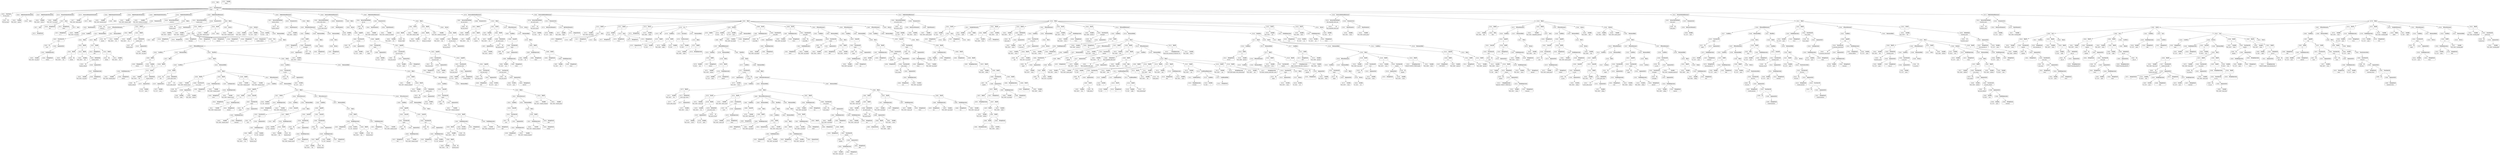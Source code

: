 digraph ast {
node [shape=none];
239619 [label=<<TABLE border='1' cellspacing='0' cellpadding='10' style='rounded' ><TR><TD border='0'>239619</TD><TD border='0'><B>BinOP</B></TD></TR><HR/><TR><TD border='0' cellpadding='5' colspan='2'>=</TD></TR></TABLE>>];
239619 -> 239618 [weight=2];
239619 -> 239630 [weight=2];
239618 [label=<<TABLE border='1' cellspacing='0' cellpadding='10' style='rounded' ><TR><TD border='0'>239618</TD><TD border='0'><B>Variable</B></TD></TR><HR/><TR><TD border='0' cellpadding='5'>(942, 4937)</TD><TD border='0' cellpadding='5'>terms</TD></TR></TABLE>>];
239617 [label=<<TABLE border='1' cellspacing='0' cellpadding='10' style='rounded' ><TR><TD border='0'>239617</TD><TD border='0'><B>Condition</B></TD></TR></TABLE>>];
239617 -> 239616 [weight=2];
239616 [label=<<TABLE border='1' cellspacing='0' cellpadding='10' style='rounded' ><TR><TD border='0'>239616</TD><TD border='0'><B>StringLiteral</B></TD></TR><HR/><TR><TD border='0' cellpadding='5' colspan='2'>term_taxonomy_id</TD></TR></TABLE>>];
239623 [label=<<TABLE border='1' cellspacing='0' cellpadding='10' style='rounded' ><TR><TD border='0'>239623</TD><TD border='0'><B>StringLiteral</B></TD></TR><HR/><TR><TD border='0' cellpadding='5' colspan='2'>intval</TD></TR></TABLE>>];
239622 [label=<<TABLE border='1' cellspacing='0' cellpadding='10' style='rounded' ><TR><TD border='0'>239622</TD><TD border='0'><B>Id</B></TD></TR><HR/><TR><TD border='0' cellpadding='5' colspan='2'>array_map</TD></TR></TABLE>>];
239621 [label=<<TABLE border='1' cellspacing='0' cellpadding='10' style='rounded' ><TR><TD border='0'>239621</TD><TD border='0'><B>StringLiteral</B></TD></TR><HR/><TR><TD border='0' cellpadding='5' colspan='2'>,</TD></TR></TABLE>>];
239620 [label=<<TABLE border='1' cellspacing='0' cellpadding='10' style='rounded' ><TR><TD border='0'>239620</TD><TD border='0'><B>Id</B></TD></TR><HR/><TR><TD border='0' cellpadding='5' colspan='2'>implode</TD></TR></TABLE>>];
239627 [label=<<TABLE border='1' cellspacing='0' cellpadding='10' style='rounded' ><TR><TD border='0'>239627</TD><TD border='0'><B>ArgumentList</B></TD></TR></TABLE>>];
239627 -> 239623 [weight=2];
239627 -> 239626 [weight=2];
239626 [label=<<TABLE border='1' cellspacing='0' cellpadding='10' style='rounded' ><TR><TD border='0'>239626</TD><TD border='0'><B>PostfixExpression</B></TD></TR></TABLE>>];
239626 -> 239624 [weight=2];
239626 -> 239625 [weight=2];
239625 [label=<<TABLE border='1' cellspacing='0' cellpadding='10' style='rounded' ><TR><TD border='0'>239625</TD><TD border='0'><B>StringLiteral</B></TD></TR><HR/><TR><TD border='0' cellpadding='5' colspan='2'>terms</TD></TR></TABLE>>];
239624 [label=<<TABLE border='1' cellspacing='0' cellpadding='10' style='rounded' ><TR><TD border='0'>239624</TD><TD border='0'><B>Variable</B></TD></TR><HR/><TR><TD border='0' cellpadding='5'>(0, 1137)</TD><TD border='0' cellpadding='5'>query</TD></TR></TABLE>>];
239631 [label=<<TABLE border='1' cellspacing='0' cellpadding='10' style='rounded' ><TR><TD border='0'>239631</TD><TD border='0'><B>Variable</B></TD></TR><HR/><TR><TD border='0' cellpadding='5'>(942, 4937)</TD><TD border='0' cellpadding='5'>terms</TD></TR></TABLE>>];
239630 [label=<<TABLE border='1' cellspacing='0' cellpadding='10' style='rounded' ><TR><TD border='0'>239630</TD><TD border='0'><B>FunctionCall</B></TD></TR><HR/><TR><TD border='0' cellpadding='5' colspan='2'>implode</TD></TR></TABLE>>];
239630 -> 239620 [weight=2];
239630 -> 239629 [weight=2];
239629 [label=<<TABLE border='1' cellspacing='0' cellpadding='10' style='rounded' ><TR><TD border='0'>239629</TD><TD border='0'><B>ArgumentList</B></TD></TR></TABLE>>];
239629 -> 239621 [weight=2];
239629 -> 239628 [weight=2];
239628 [label=<<TABLE border='1' cellspacing='0' cellpadding='10' style='rounded' ><TR><TD border='0'>239628</TD><TD border='0'><B>FunctionCall</B></TD></TR><HR/><TR><TD border='0' cellpadding='5' colspan='2'>array_map</TD></TR></TABLE>>];
239628 -> 239622 [weight=2];
239628 -> 239627 [weight=2];
239635 [label=<<TABLE border='1' cellspacing='0' cellpadding='10' style='rounded' ><TR><TD border='0'>239635</TD><TD border='0'><B>StringExpression</B></TD></TR><HR/><TR><TD border='0' cellpadding='5' colspan='2'> 					SELECT $resulting_field 					FR...</TD></TR></TABLE>>];
239634 [label=<<TABLE border='1' cellspacing='0' cellpadding='10' style='rounded' ><TR><TD border='0'>239634</TD><TD border='0'><B>Id</B></TD></TR><HR/><TR><TD border='0' cellpadding='5' colspan='2'>get_col</TD></TR></TABLE>>];
239633 [label=<<TABLE border='1' cellspacing='0' cellpadding='10' style='rounded' ><TR><TD border='0'>239633</TD><TD border='0'><B>Variable</B></TD></TR><HR/><TR><TD border='0' cellpadding='5'>(0, 184)</TD><TD border='0' cellpadding='5'>wpdb</TD></TR></TABLE>>];
239632 [label=<<TABLE border='1' cellspacing='0' cellpadding='10' style='rounded' ><TR><TD border='0'>239632</TD><TD border='0'><B>BinOP</B></TD></TR><HR/><TR><TD border='0' cellpadding='5' colspan='2'>=</TD></TR></TABLE>>];
239632 -> 239631 [weight=2];
239632 -> 239638 [weight=2];
239639 [label=<<TABLE border='1' cellspacing='0' cellpadding='10' style='rounded' ><TR><TD border='0'>239639</TD><TD border='0'><B>Break</B></TD></TR></TABLE>>];
239638 [label=<<TABLE border='1' cellspacing='0' cellpadding='10' style='rounded' ><TR><TD border='0'>239638</TD><TD border='0'><B>BinOP</B></TD></TR><HR/><TR><TD border='0' cellpadding='5' colspan='2'>-&gt;</TD></TR></TABLE>>];
239638 -> 239633 [weight=2];
239638 -> 239637 [weight=2];
239637 [label=<<TABLE border='1' cellspacing='0' cellpadding='10' style='rounded' ><TR><TD border='0'>239637</TD><TD border='0'><B>MethodCall</B></TD></TR><HR/><TR><TD border='0' cellpadding='5' colspan='2'>get_col</TD></TR></TABLE>>];
239637 -> 239634 [weight=2];
239637 -> 239636 [weight=2];
239636 [label=<<TABLE border='1' cellspacing='0' cellpadding='10' style='rounded' ><TR><TD border='0'>239636</TD><TD border='0'><B>ArgumentList</B></TD></TR></TABLE>>];
239636 -> 239635 [weight=2];
239643 [label=<<TABLE border='1' cellspacing='0' cellpadding='10' style='rounded' ><TR><TD border='0'>239643</TD><TD border='0'><B>Id</B></TD></TR><HR/><TR><TD border='0' cellpadding='5' colspan='2'>implode</TD></TR></TABLE>>];
239642 [label=<<TABLE border='1' cellspacing='0' cellpadding='10' style='rounded' ><TR><TD border='0'>239642</TD><TD border='0'><B>BinOP</B></TD></TR><HR/><TR><TD border='0' cellpadding='5' colspan='2'>=</TD></TR></TABLE>>];
239642 -> 239641 [weight=2];
239642 -> 239653 [weight=2];
239641 [label=<<TABLE border='1' cellspacing='0' cellpadding='10' style='rounded' ><TR><TD border='0'>239641</TD><TD border='0'><B>Variable</B></TD></TR><HR/><TR><TD border='0' cellpadding='5'>(942, 4937)</TD><TD border='0' cellpadding='5'>terms</TD></TR></TABLE>>];
239640 [label=<<TABLE border='1' cellspacing='0' cellpadding='10' style='rounded' ><TR><TD border='0'>239640</TD><TD border='0'><B>Case</B></TD></TR></TABLE>>];
239640 -> 239617 [weight=2];
239640 -> 239619 [weight=2];
239640 -> 239632 [weight=2];
239640 -> 239639 [weight=2];
239647 [label=<<TABLE border='1' cellspacing='0' cellpadding='10' style='rounded' ><TR><TD border='0'>239647</TD><TD border='0'><B>Variable</B></TD></TR><HR/><TR><TD border='0' cellpadding='5'>(0, 1137)</TD><TD border='0' cellpadding='5'>query</TD></TR></TABLE>>];
239646 [label=<<TABLE border='1' cellspacing='0' cellpadding='10' style='rounded' ><TR><TD border='0'>239646</TD><TD border='0'><B>StringLiteral</B></TD></TR><HR/><TR><TD border='0' cellpadding='5' colspan='2'>intval</TD></TR></TABLE>>];
239645 [label=<<TABLE border='1' cellspacing='0' cellpadding='10' style='rounded' ><TR><TD border='0'>239645</TD><TD border='0'><B>Id</B></TD></TR><HR/><TR><TD border='0' cellpadding='5' colspan='2'>array_map</TD></TR></TABLE>>];
239644 [label=<<TABLE border='1' cellspacing='0' cellpadding='10' style='rounded' ><TR><TD border='0'>239644</TD><TD border='0'><B>StringLiteral</B></TD></TR><HR/><TR><TD border='0' cellpadding='5' colspan='2'>,</TD></TR></TABLE>>];
239651 [label=<<TABLE border='1' cellspacing='0' cellpadding='10' style='rounded' ><TR><TD border='0'>239651</TD><TD border='0'><B>FunctionCall</B></TD></TR><HR/><TR><TD border='0' cellpadding='5' colspan='2'>array_map</TD></TR></TABLE>>];
239651 -> 239645 [weight=2];
239651 -> 239650 [weight=2];
239650 [label=<<TABLE border='1' cellspacing='0' cellpadding='10' style='rounded' ><TR><TD border='0'>239650</TD><TD border='0'><B>ArgumentList</B></TD></TR></TABLE>>];
239650 -> 239646 [weight=2];
239650 -> 239649 [weight=2];
239649 [label=<<TABLE border='1' cellspacing='0' cellpadding='10' style='rounded' ><TR><TD border='0'>239649</TD><TD border='0'><B>PostfixExpression</B></TD></TR></TABLE>>];
239649 -> 239647 [weight=2];
239649 -> 239648 [weight=2];
239648 [label=<<TABLE border='1' cellspacing='0' cellpadding='10' style='rounded' ><TR><TD border='0'>239648</TD><TD border='0'><B>StringLiteral</B></TD></TR><HR/><TR><TD border='0' cellpadding='5' colspan='2'>terms</TD></TR></TABLE>>];
239655 [label=<<TABLE border='1' cellspacing='0' cellpadding='10' style='rounded' ><TR><TD border='0'>239655</TD><TD border='0'><B>BinOP</B></TD></TR><HR/><TR><TD border='0' cellpadding='5' colspan='2'>=</TD></TR></TABLE>>];
239655 -> 239654 [weight=2];
239655 -> 239661 [weight=2];
239654 [label=<<TABLE border='1' cellspacing='0' cellpadding='10' style='rounded' ><TR><TD border='0'>239654</TD><TD border='0'><B>Variable</B></TD></TR><HR/><TR><TD border='0' cellpadding='5'>(942, 4937)</TD><TD border='0' cellpadding='5'>terms</TD></TR></TABLE>>];
239653 [label=<<TABLE border='1' cellspacing='0' cellpadding='10' style='rounded' ><TR><TD border='0'>239653</TD><TD border='0'><B>FunctionCall</B></TD></TR><HR/><TR><TD border='0' cellpadding='5' colspan='2'>implode</TD></TR></TABLE>>];
239653 -> 239643 [weight=2];
239653 -> 239652 [weight=2];
239652 [label=<<TABLE border='1' cellspacing='0' cellpadding='10' style='rounded' ><TR><TD border='0'>239652</TD><TD border='0'><B>ArgumentList</B></TD></TR></TABLE>>];
239652 -> 239644 [weight=2];
239652 -> 239651 [weight=2];
239659 [label=<<TABLE border='1' cellspacing='0' cellpadding='10' style='rounded' ><TR><TD border='0'>239659</TD><TD border='0'><B>ArgumentList</B></TD></TR></TABLE>>];
239659 -> 239658 [weight=2];
239658 [label=<<TABLE border='1' cellspacing='0' cellpadding='10' style='rounded' ><TR><TD border='0'>239658</TD><TD border='0'><B>StringExpression</B></TD></TR><HR/><TR><TD border='0' cellpadding='5' colspan='2'> 					SELECT $resulting_field 					FR...</TD></TR></TABLE>>];
239657 [label=<<TABLE border='1' cellspacing='0' cellpadding='10' style='rounded' ><TR><TD border='0'>239657</TD><TD border='0'><B>Id</B></TD></TR><HR/><TR><TD border='0' cellpadding='5' colspan='2'>get_col</TD></TR></TABLE>>];
239656 [label=<<TABLE border='1' cellspacing='0' cellpadding='10' style='rounded' ><TR><TD border='0'>239656</TD><TD border='0'><B>Variable</B></TD></TR><HR/><TR><TD border='0' cellpadding='5'>(0, 184)</TD><TD border='0' cellpadding='5'>wpdb</TD></TR></TABLE>>];
239663 [label=<<TABLE border='1' cellspacing='0' cellpadding='10' style='rounded' ><TR><TD border='0'>239663</TD><TD border='0'><B>Condition</B></TD></TR></TABLE>>];
239663 -> 239664 [weight=2];
239662 [label=<<TABLE border='1' cellspacing='0' cellpadding='10' style='rounded' ><TR><TD border='0'>239662</TD><TD border='0'><B>Case</B></TD></TR></TABLE>>];
239662 -> 239663 [weight=2];
239662 -> 239642 [weight=2];
239662 -> 239655 [weight=2];
239661 [label=<<TABLE border='1' cellspacing='0' cellpadding='10' style='rounded' ><TR><TD border='0'>239661</TD><TD border='0'><B>BinOP</B></TD></TR><HR/><TR><TD border='0' cellpadding='5' colspan='2'>-&gt;</TD></TR></TABLE>>];
239661 -> 239656 [weight=2];
239661 -> 239660 [weight=2];
239660 [label=<<TABLE border='1' cellspacing='0' cellpadding='10' style='rounded' ><TR><TD border='0'>239660</TD><TD border='0'><B>MethodCall</B></TD></TR><HR/><TR><TD border='0' cellpadding='5' colspan='2'>get_col</TD></TR></TABLE>>];
239660 -> 239657 [weight=2];
239660 -> 239659 [weight=2];
239667 [label=<<TABLE border='1' cellspacing='0' cellpadding='10' style='rounded' ><TR><TD border='0'>239667</TD><TD border='0'><B>RelOP</B></TD></TR><HR/><TR><TD border='0' cellpadding='5' colspan='2'>==</TD></TR></TABLE>>];
239667 -> 239666 [weight=2];
239667 -> 239670 [weight=2];
239666 [label=<<TABLE border='1' cellspacing='0' cellpadding='10' style='rounded' ><TR><TD border='0'>239666</TD><TD border='0'><B>StringLiteral</B></TD></TR><HR/><TR><TD border='0' cellpadding='5' colspan='2'>AND</TD></TR></TABLE>>];
239665 [label=<<TABLE border='1' cellspacing='0' cellpadding='10' style='rounded' ><TR><TD border='0'>239665</TD><TD border='0'><B>Switch</B></TD></TR></TABLE>>];
239665 -> 239551 [weight=2];
239665 -> 239554 [weight=2];
239665 -> 239615 [weight=2];
239665 -> 239640 [weight=2];
239665 -> 239662 [weight=2];
239664 [label=<<TABLE border='1' cellspacing='0' cellpadding='10' style='rounded' ><TR><TD border='0'>239664</TD><TD border='0'><B>Default</B></TD></TR></TABLE>>];
239671 [label=<<TABLE border='1' cellspacing='0' cellpadding='10' style='rounded' ><TR><TD border='0'>239671</TD><TD border='0'><B>LogicOP</B></TD></TR><HR/><TR><TD border='0' cellpadding='5' colspan='2'>&amp;&amp;</TD></TR></TABLE>>];
239671 -> 239667 [weight=2];
239671 -> 239676 [weight=2];
239670 [label=<<TABLE border='1' cellspacing='0' cellpadding='10' style='rounded' ><TR><TD border='0'>239670</TD><TD border='0'><B>PostfixExpression</B></TD></TR></TABLE>>];
239670 -> 239668 [weight=2];
239670 -> 239669 [weight=2];
239669 [label=<<TABLE border='1' cellspacing='0' cellpadding='10' style='rounded' ><TR><TD border='0'>239669</TD><TD border='0'><B>StringLiteral</B></TD></TR><HR/><TR><TD border='0' cellpadding='5' colspan='2'>operator</TD></TR></TABLE>>];
239668 [label=<<TABLE border='1' cellspacing='0' cellpadding='10' style='rounded' ><TR><TD border='0'>239668</TD><TD border='0'><B>Variable</B></TD></TR><HR/><TR><TD border='0' cellpadding='5'>(0, 1137)</TD><TD border='0' cellpadding='5'>query</TD></TR></TABLE>>];
239675 [label=<<TABLE border='1' cellspacing='0' cellpadding='10' style='rounded' ><TR><TD border='0'>239675</TD><TD border='0'><B>FunctionCall</B></TD></TR><HR/><TR><TD border='0' cellpadding='5' colspan='2'>count</TD></TR></TABLE>>];
239675 -> 239672 [weight=2];
239675 -> 239674 [weight=2];
239674 [label=<<TABLE border='1' cellspacing='0' cellpadding='10' style='rounded' ><TR><TD border='0'>239674</TD><TD border='0'><B>ArgumentList</B></TD></TR></TABLE>>];
239674 -> 239673 [weight=2];
239673 [label=<<TABLE border='1' cellspacing='0' cellpadding='10' style='rounded' ><TR><TD border='0'>239673</TD><TD border='0'><B>Variable</B></TD></TR><HR/><TR><TD border='0' cellpadding='5'>(942, 4937)</TD><TD border='0' cellpadding='5'>terms</TD></TR></TABLE>>];
239672 [label=<<TABLE border='1' cellspacing='0' cellpadding='10' style='rounded' ><TR><TD border='0'>239672</TD><TD border='0'><B>Id</B></TD></TR><HR/><TR><TD border='0' cellpadding='5' colspan='2'>count</TD></TR></TABLE>>];
239679 [label=<<TABLE border='1' cellspacing='0' cellpadding='10' style='rounded' ><TR><TD border='0'>239679</TD><TD border='0'><B>StringLiteral</B></TD></TR><HR/><TR><TD border='0' cellpadding='5' colspan='2'>terms</TD></TR></TABLE>>];
239678 [label=<<TABLE border='1' cellspacing='0' cellpadding='10' style='rounded' ><TR><TD border='0'>239678</TD><TD border='0'><B>Variable</B></TD></TR><HR/><TR><TD border='0' cellpadding='5'>(0, 1137)</TD><TD border='0' cellpadding='5'>query</TD></TR></TABLE>>];
239677 [label=<<TABLE border='1' cellspacing='0' cellpadding='10' style='rounded' ><TR><TD border='0'>239677</TD><TD border='0'><B>Id</B></TD></TR><HR/><TR><TD border='0' cellpadding='5' colspan='2'>count</TD></TR></TABLE>>];
239676 [label=<<TABLE border='1' cellspacing='0' cellpadding='10' style='rounded' ><TR><TD border='0'>239676</TD><TD border='0'><B>RelOP</B></TD></TR><HR/><TR><TD border='0' cellpadding='5' colspan='2'>&lt;</TD></TR></TABLE>>];
239676 -> 239675 [weight=2];
239676 -> 239682 [weight=2];
239683 [label=<<TABLE border='1' cellspacing='0' cellpadding='10' style='rounded' ><TR><TD border='0'>239683</TD><TD border='0'><B>Condition</B></TD></TR></TABLE>>];
239683 -> 239671 [weight=2];
239682 [label=<<TABLE border='1' cellspacing='0' cellpadding='10' style='rounded' ><TR><TD border='0'>239682</TD><TD border='0'><B>FunctionCall</B></TD></TR><HR/><TR><TD border='0' cellpadding='5' colspan='2'>count</TD></TR></TABLE>>];
239682 -> 239677 [weight=2];
239682 -> 239681 [weight=2];
239681 [label=<<TABLE border='1' cellspacing='0' cellpadding='10' style='rounded' ><TR><TD border='0'>239681</TD><TD border='0'><B>ArgumentList</B></TD></TR></TABLE>>];
239681 -> 239680 [weight=2];
239680 [label=<<TABLE border='1' cellspacing='0' cellpadding='10' style='rounded' ><TR><TD border='0'>239680</TD><TD border='0'><B>PostfixExpression</B></TD></TR></TABLE>>];
239680 -> 239678 [weight=2];
239680 -> 239679 [weight=2];
239687 [label=<<TABLE border='1' cellspacing='0' cellpadding='10' style='rounded' ><TR><TD border='0'>239687</TD><TD border='0'><B>StringLiteral</B></TD></TR><HR/><TR><TD border='0' cellpadding='5' colspan='2'>inexistent_terms</TD></TR></TABLE>>];
239686 [label=<<TABLE border='1' cellspacing='0' cellpadding='10' style='rounded' ><TR><TD border='0'>239686</TD><TD border='0'><B>Id</B></TD></TR><HR/><TR><TD border='0' cellpadding='5' colspan='2'>WP_Error</TD></TR></TABLE>>];
239685 [label=<<TABLE border='1' cellspacing='0' cellpadding='10' style='rounded' ><TR><TD border='0'>239685</TD><TD border='0'><B>BinOP</B></TD></TR><HR/><TR><TD border='0' cellpadding='5' colspan='2'>=</TD></TR></TABLE>>];
239685 -> 239684 [weight=2];
239685 -> 239694 [weight=2];
239684 [label=<<TABLE border='1' cellspacing='0' cellpadding='10' style='rounded' ><TR><TD border='0'>239684</TD><TD border='0'><B>Variable</B></TD></TR><HR/><TR><TD border='0' cellpadding='5'>(0, 1137)</TD><TD border='0' cellpadding='5'>query</TD></TR></TABLE>>];
239691 [label=<<TABLE border='1' cellspacing='0' cellpadding='10' style='rounded' ><TR><TD border='0'>239691</TD><TD border='0'><B>FunctionCall</B></TD></TR><HR/><TR><TD border='0' cellpadding='5' colspan='2'>__</TD></TR></TABLE>>];
239691 -> 239688 [weight=2];
239691 -> 239690 [weight=2];
239690 [label=<<TABLE border='1' cellspacing='0' cellpadding='10' style='rounded' ><TR><TD border='0'>239690</TD><TD border='0'><B>ArgumentList</B></TD></TR></TABLE>>];
239690 -> 239689 [weight=2];
239689 [label=<<TABLE border='1' cellspacing='0' cellpadding='10' style='rounded' ><TR><TD border='0'>239689</TD><TD border='0'><B>StringLiteral</B></TD></TR><HR/><TR><TD border='0' cellpadding='5' colspan='2'>Inexistent terms.</TD></TR></TABLE>>];
239688 [label=<<TABLE border='1' cellspacing='0' cellpadding='10' style='rounded' ><TR><TD border='0'>239688</TD><TD border='0'><B>Id</B></TD></TR><HR/><TR><TD border='0' cellpadding='5' colspan='2'>__</TD></TR></TABLE>>];
239695 [label=<<TABLE border='1' cellspacing='0' cellpadding='10' style='rounded' ><TR><TD border='0'>239695</TD><TD border='0'><B>Return</B></TD></TR></TABLE>>];
239694 [label=<<TABLE border='1' cellspacing='0' cellpadding='10' style='rounded' ><TR><TD border='0'>239694</TD><TD border='0'><B>ClassInstanciation</B></TD></TR></TABLE>>];
239694 -> 239693 [weight=2];
239693 [label=<<TABLE border='1' cellspacing='0' cellpadding='10' style='rounded' ><TR><TD border='0'>239693</TD><TD border='0'><B>FunctionCall</B></TD></TR><HR/><TR><TD border='0' cellpadding='5' colspan='2'>WP_Error</TD></TR></TABLE>>];
239693 -> 239686 [weight=2];
239693 -> 239692 [weight=2];
239692 [label=<<TABLE border='1' cellspacing='0' cellpadding='10' style='rounded' ><TR><TD border='0'>239692</TD><TD border='0'><B>ArgumentList</B></TD></TR></TABLE>>];
239692 -> 239687 [weight=2];
239692 -> 239691 [weight=2];
239699 [label=<<TABLE border='1' cellspacing='0' cellpadding='10' style='rounded' ><TR><TD border='0'>239699</TD><TD border='0'><B>Variable</B></TD></TR><HR/><TR><TD border='0' cellpadding='5'>(0, 1137)</TD><TD border='0' cellpadding='5'>query</TD></TR></TABLE>>];
239698 [label=<<TABLE border='1' cellspacing='0' cellpadding='10' style='rounded' ><TR><TD border='0'>239698</TD><TD border='0'><B>StatementBody</B></TD></TR></TABLE>>];
239698 -> 239696 [weight=2];
239697 [label=<<TABLE border='1' cellspacing='0' cellpadding='10' style='rounded' ><TR><TD border='0'>239697</TD><TD border='0'><B>IfThenStatement</B></TD></TR></TABLE>>];
239697 -> 239683 [weight=2];
239697 -> 239698 [weight=2];
239696 [label=<<TABLE border='1' cellspacing='0' cellpadding='10' style='rounded' ><TR><TD border='0'>239696</TD><TD border='0'><B>Block</B></TD></TR></TABLE>>];
239696 -> 239685 [weight=2];
239696 -> 239695 [weight=2];
239703 [label=<<TABLE border='1' cellspacing='0' cellpadding='10' style='rounded' ><TR><TD border='0'>239703</TD><TD border='0'><B>Variable</B></TD></TR><HR/><TR><TD border='0' cellpadding='5'>(942, 4937)</TD><TD border='0' cellpadding='5'>terms</TD></TR></TABLE>>];
239702 [label=<<TABLE border='1' cellspacing='0' cellpadding='10' style='rounded' ><TR><TD border='0'>239702</TD><TD border='0'><B>BinOP</B></TD></TR><HR/><TR><TD border='0' cellpadding='5' colspan='2'>=</TD></TR></TABLE>>];
239702 -> 239701 [weight=2];
239702 -> 239703 [weight=2];
239701 [label=<<TABLE border='1' cellspacing='0' cellpadding='10' style='rounded' ><TR><TD border='0'>239701</TD><TD border='0'><B>PostfixExpression</B></TD></TR></TABLE>>];
239701 -> 239699 [weight=2];
239701 -> 239700 [weight=2];
239700 [label=<<TABLE border='1' cellspacing='0' cellpadding='10' style='rounded' ><TR><TD border='0'>239700</TD><TD border='0'><B>StringLiteral</B></TD></TR><HR/><TR><TD border='0' cellpadding='5' colspan='2'>terms</TD></TR></TABLE>>];
239707 [label=<<TABLE border='1' cellspacing='0' cellpadding='10' style='rounded' ><TR><TD border='0'>239707</TD><TD border='0'><B>BinOP</B></TD></TR><HR/><TR><TD border='0' cellpadding='5' colspan='2'>=</TD></TR></TABLE>>];
239707 -> 239706 [weight=2];
239707 -> 239708 [weight=2];
239706 [label=<<TABLE border='1' cellspacing='0' cellpadding='10' style='rounded' ><TR><TD border='0'>239706</TD><TD border='0'><B>PostfixExpression</B></TD></TR></TABLE>>];
239706 -> 239704 [weight=2];
239706 -> 239705 [weight=2];
239705 [label=<<TABLE border='1' cellspacing='0' cellpadding='10' style='rounded' ><TR><TD border='0'>239705</TD><TD border='0'><B>StringLiteral</B></TD></TR><HR/><TR><TD border='0' cellpadding='5' colspan='2'>field</TD></TR></TABLE>>];
239704 [label=<<TABLE border='1' cellspacing='0' cellpadding='10' style='rounded' ><TR><TD border='0'>239704</TD><TD border='0'><B>Variable</B></TD></TR><HR/><TR><TD border='0' cellpadding='5'>(0, 1137)</TD><TD border='0' cellpadding='5'>query</TD></TR></TABLE>>];
239711 [label=<<TABLE border='1' cellspacing='0' cellpadding='10' style='rounded' ><TR><TD border='0'>239711</TD><TD border='0'><B>ClassStatement</B></TD></TR><HR/><TR><TD border='0' cellpadding='5'>Scope</TD><TD border='0' cellpadding='5'>942</TD></TR></TABLE>>];
239711 -> 238262 [weight=2];
239711 -> 238265 [weight=2];
239711 -> 238267 [weight=2];
239711 -> 238276 [weight=2];
239711 -> 238279 [weight=2];
239711 -> 238282 [weight=2];
239711 -> 238284 [weight=2];
239711 -> 238286 [weight=2];
239711 -> 238333 [weight=2];
239711 -> 238569 [weight=2];
239711 -> 238593 [weight=2];
239711 -> 238640 [weight=2];
239711 -> 238665 [weight=2];
239711 -> 238706 [weight=2];
239711 -> 239002 [weight=2];
239711 -> 239243 [weight=2];
239711 -> 239365 [weight=2];
239711 -> 239512 [weight=2];
239711 -> 239710 [weight=2];
239710 [label=<<TABLE border='1' cellspacing='0' cellpadding='10' style='rounded' ><TR><TD border='0'>239710</TD><TD border='0'><B>PublicMethodStatement</B></TD></TR></TABLE>>];
239710 -> 239514 [weight=2];
239710 -> 239519 [weight=2];
239710 -> 239709 [weight=2];
239709 [label=<<TABLE border='1' cellspacing='0' cellpadding='10' style='rounded' ><TR><TD border='0'>239709</TD><TD border='0'><B>Block</B></TD></TR></TABLE>>];
239709 -> 239522 [weight=2];
239709 -> 239531 [weight=2];
239709 -> 239540 [weight=2];
239709 -> 239543 [weight=2];
239709 -> 239665 [weight=2];
239709 -> 239697 [weight=2];
239709 -> 239702 [weight=2];
239709 -> 239707 [weight=2];
239708 [label=<<TABLE border='1' cellspacing='0' cellpadding='10' style='rounded' ><TR><TD border='0'>239708</TD><TD border='0'><B>Variable</B></TD></TR><HR/><TR><TD border='0' cellpadding='5'>(942, 4944)</TD><TD border='0' cellpadding='5'>resulting_field</TD></TR></TABLE>>];
239712 [label=<<TABLE border='1' cellspacing='0' cellpadding='10' style='rounded' ><TR><TD border='0'>239712</TD><TD border='0'><B>Start</B></TD></TR></TABLE>>];
239712 -> 239711 [weight=2];
238263 [label=<<TABLE border='1' cellspacing='0' cellpadding='10' style='rounded' ><TR><TD border='0'>238263</TD><TD border='0'><B>Variable</B></TD></TR><HR/><TR><TD border='0' cellpadding='5'>(942, 4915)</TD><TD border='0' cellpadding='5'>queries</TD></TR></TABLE>>];
238262 [label=<<TABLE border='1' cellspacing='0' cellpadding='10' style='rounded' ><TR><TD border='0'>238262</TD><TD border='0'><B>ClassName</B></TD></TR><HR/><TR><TD border='0' cellpadding='5' colspan='2'>WP_Tax_Query</TD></TR></TABLE>>];
238262 -> 238261 [weight=2];
238261 [label=<<TABLE border='1' cellspacing='0' cellpadding='10' style='rounded' ><TR><TD border='0'>238261</TD><TD border='0'><B>Id</B></TD></TR><HR/><TR><TD border='0' cellpadding='5' colspan='2'>WP_Tax_Query</TD></TR></TABLE>>];
238267 [label=<<TABLE border='1' cellspacing='0' cellpadding='10' style='rounded' ><TR><TD border='0'>238267</TD><TD border='0'><B>PublicMemberDeclaration</B></TD></TR></TABLE>>];
238267 -> 238266 [weight=2];
238266 [label=<<TABLE border='1' cellspacing='0' cellpadding='10' style='rounded' ><TR><TD border='0'>238266</TD><TD border='0'><B>Variable</B></TD></TR><HR/><TR><TD border='0' cellpadding='5'>(942, 4916)</TD><TD border='0' cellpadding='5'>relation</TD></TR></TABLE>>];
238265 [label=<<TABLE border='1' cellspacing='0' cellpadding='10' style='rounded' ><TR><TD border='0'>238265</TD><TD border='0'><B>PublicMemberDeclaration</B></TD></TR></TABLE>>];
238265 -> 238263 [weight=2];
238265 -> 238264 [weight=2];
238264 [label=<<TABLE border='1' cellspacing='0' cellpadding='10' style='rounded' ><TR><TD border='0'>238264</TD><TD border='0'><B>Array</B></TD></TR></TABLE>>];
238271 [label=<<TABLE border='1' cellspacing='0' cellpadding='10' style='rounded' ><TR><TD border='0'>238271</TD><TD border='0'><B>Array</B></TD></TR></TABLE>>];
238271 -> 238270 [weight=2];
238270 [label=<<TABLE border='1' cellspacing='0' cellpadding='10' style='rounded' ><TR><TD border='0'>238270</TD><TD border='0'><B>StringLiteral</B></TD></TR><HR/><TR><TD border='0' cellpadding='5' colspan='2'></TD></TR></TABLE>>];
238269 [label=<<TABLE border='1' cellspacing='0' cellpadding='10' style='rounded' ><TR><TD border='0'>238269</TD><TD border='0'><B>StringLiteral</B></TD></TR><HR/><TR><TD border='0' cellpadding='5' colspan='2'>join</TD></TR></TABLE>>];
238268 [label=<<TABLE border='1' cellspacing='0' cellpadding='10' style='rounded' ><TR><TD border='0'>238268</TD><TD border='0'><B>Variable</B></TD></TR><HR/><TR><TD border='0' cellpadding='5'>(942, 4917)</TD><TD border='0' cellpadding='5'>no_results</TD></TR></TABLE>>];
238275 [label=<<TABLE border='1' cellspacing='0' cellpadding='10' style='rounded' ><TR><TD border='0'>238275</TD><TD border='0'><B>Array</B></TD></TR></TABLE>>];
238275 -> 238269 [weight=2];
238275 -> 238271 [weight=2];
238275 -> 238272 [weight=2];
238275 -> 238274 [weight=2];
238274 [label=<<TABLE border='1' cellspacing='0' cellpadding='10' style='rounded' ><TR><TD border='0'>238274</TD><TD border='0'><B>Array</B></TD></TR></TABLE>>];
238274 -> 238273 [weight=2];
238273 [label=<<TABLE border='1' cellspacing='0' cellpadding='10' style='rounded' ><TR><TD border='0'>238273</TD><TD border='0'><B>StringLiteral</B></TD></TR><HR/><TR><TD border='0' cellpadding='5' colspan='2'>0 = 1</TD></TR></TABLE>>];
238272 [label=<<TABLE border='1' cellspacing='0' cellpadding='10' style='rounded' ><TR><TD border='0'>238272</TD><TD border='0'><B>StringLiteral</B></TD></TR><HR/><TR><TD border='0' cellpadding='5' colspan='2'>where</TD></TR></TABLE>>];
238279 [label=<<TABLE border='1' cellspacing='0' cellpadding='10' style='rounded' ><TR><TD border='0'>238279</TD><TD border='0'><B>ProtectedMemberDeclaration</B></TD></TR></TABLE>>];
238279 -> 238277 [weight=2];
238279 -> 238278 [weight=2];
238278 [label=<<TABLE border='1' cellspacing='0' cellpadding='10' style='rounded' ><TR><TD border='0'>238278</TD><TD border='0'><B>Array</B></TD></TR></TABLE>>];
238277 [label=<<TABLE border='1' cellspacing='0' cellpadding='10' style='rounded' ><TR><TD border='0'>238277</TD><TD border='0'><B>Variable</B></TD></TR><HR/><TR><TD border='0' cellpadding='5'>(942, 4918)</TD><TD border='0' cellpadding='5'>table_aliases</TD></TR></TABLE>>];
238276 [label=<<TABLE border='1' cellspacing='0' cellpadding='10' style='rounded' ><TR><TD border='0'>238276</TD><TD border='0'><B>PrivateMemberDeclaration</B></TD></TR></TABLE>>];
238276 -> 238268 [weight=2];
238276 -> 238275 [weight=2];
238283 [label=<<TABLE border='1' cellspacing='0' cellpadding='10' style='rounded' ><TR><TD border='0'>238283</TD><TD border='0'><B>Variable</B></TD></TR><HR/><TR><TD border='0' cellpadding='5'>(942, 4920)</TD><TD border='0' cellpadding='5'>primary_table</TD></TR></TABLE>>];
238282 [label=<<TABLE border='1' cellspacing='0' cellpadding='10' style='rounded' ><TR><TD border='0'>238282</TD><TD border='0'><B>PublicMemberDeclaration</B></TD></TR></TABLE>>];
238282 -> 238280 [weight=2];
238282 -> 238281 [weight=2];
238281 [label=<<TABLE border='1' cellspacing='0' cellpadding='10' style='rounded' ><TR><TD border='0'>238281</TD><TD border='0'><B>Array</B></TD></TR></TABLE>>];
238280 [label=<<TABLE border='1' cellspacing='0' cellpadding='10' style='rounded' ><TR><TD border='0'>238280</TD><TD border='0'><B>Variable</B></TD></TR><HR/><TR><TD border='0' cellpadding='5'>(942, 4919)</TD><TD border='0' cellpadding='5'>queried_terms</TD></TR></TABLE>>];
238287 [label=<<TABLE border='1' cellspacing='0' cellpadding='10' style='rounded' ><TR><TD border='0'>238287</TD><TD border='0'><B>Id</B></TD></TR><HR/><TR><TD border='0' cellpadding='5' colspan='2'>__construct</TD></TR></TABLE>>];
238286 [label=<<TABLE border='1' cellspacing='0' cellpadding='10' style='rounded' ><TR><TD border='0'>238286</TD><TD border='0'><B>PublicMemberDeclaration</B></TD></TR></TABLE>>];
238286 -> 238285 [weight=2];
238285 [label=<<TABLE border='1' cellspacing='0' cellpadding='10' style='rounded' ><TR><TD border='0'>238285</TD><TD border='0'><B>Variable</B></TD></TR><HR/><TR><TD border='0' cellpadding='5'>(942, 4921)</TD><TD border='0' cellpadding='5'>primary_id_column</TD></TR></TABLE>>];
238284 [label=<<TABLE border='1' cellspacing='0' cellpadding='10' style='rounded' ><TR><TD border='0'>238284</TD><TD border='0'><B>PublicMemberDeclaration</B></TD></TR></TABLE>>];
238284 -> 238283 [weight=2];
238291 [label=<<TABLE border='1' cellspacing='0' cellpadding='10' style='rounded' ><TR><TD border='0'>238291</TD><TD border='0'><B>ParameterList</B></TD></TR></TABLE>>];
238291 -> 238290 [weight=2];
238290 [label=<<TABLE border='1' cellspacing='0' cellpadding='10' style='rounded' ><TR><TD border='0'>238290</TD><TD border='0'><B>ValueParameter</B></TD></TR></TABLE>>];
238290 -> 238289 [weight=2];
238289 [label=<<TABLE border='1' cellspacing='0' cellpadding='10' style='rounded' ><TR><TD border='0'>238289</TD><TD border='0'><B>Variable</B></TD></TR><HR/><TR><TD border='0' cellpadding='5'>(942, 4922)</TD><TD border='0' cellpadding='5'>tax_query</TD></TR></TABLE>>];
238288 [label=<<TABLE border='1' cellspacing='0' cellpadding='10' style='rounded' ><TR><TD border='0'>238288</TD><TD border='0'><B>ReturnValueMethod</B></TD></TR><HR/><TR><TD border='0' cellpadding='5' colspan='2'>__construct</TD></TR></TABLE>>];
238288 -> 238287 [weight=2];
238295 [label=<<TABLE border='1' cellspacing='0' cellpadding='10' style='rounded' ><TR><TD border='0'>238295</TD><TD border='0'><B>PostfixExpression</B></TD></TR></TABLE>>];
238295 -> 238293 [weight=2];
238295 -> 238294 [weight=2];
238294 [label=<<TABLE border='1' cellspacing='0' cellpadding='10' style='rounded' ><TR><TD border='0'>238294</TD><TD border='0'><B>StringLiteral</B></TD></TR><HR/><TR><TD border='0' cellpadding='5' colspan='2'>relation</TD></TR></TABLE>>];
238293 [label=<<TABLE border='1' cellspacing='0' cellpadding='10' style='rounded' ><TR><TD border='0'>238293</TD><TD border='0'><B>Variable</B></TD></TR><HR/><TR><TD border='0' cellpadding='5'>(942, 4922)</TD><TD border='0' cellpadding='5'>tax_query</TD></TR></TABLE>>];
238292 [label=<<TABLE border='1' cellspacing='0' cellpadding='10' style='rounded' ><TR><TD border='0'>238292</TD><TD border='0'><B>Id</B></TD></TR><HR/><TR><TD border='0' cellpadding='5' colspan='2'>isset</TD></TR></TABLE>>];
238299 [label=<<TABLE border='1' cellspacing='0' cellpadding='10' style='rounded' ><TR><TD border='0'>238299</TD><TD border='0'><B>Variable</B></TD></TR><HR/><TR><TD border='0' cellpadding='5'>(942, 4923)</TD><TD border='0' cellpadding='5'>this</TD></TR></TABLE>>];
238298 [label=<<TABLE border='1' cellspacing='0' cellpadding='10' style='rounded' ><TR><TD border='0'>238298</TD><TD border='0'><B>Condition</B></TD></TR></TABLE>>];
238298 -> 238297 [weight=2];
238297 [label=<<TABLE border='1' cellspacing='0' cellpadding='10' style='rounded' ><TR><TD border='0'>238297</TD><TD border='0'><B>FunctionCall</B></TD></TR><HR/><TR><TD border='0' cellpadding='5' colspan='2'>isset</TD></TR></TABLE>>];
238297 -> 238292 [weight=2];
238297 -> 238296 [weight=2];
238296 [label=<<TABLE border='1' cellspacing='0' cellpadding='10' style='rounded' ><TR><TD border='0'>238296</TD><TD border='0'><B>ArgumentList</B></TD></TR></TABLE>>];
238296 -> 238295 [weight=2];
238303 [label=<<TABLE border='1' cellspacing='0' cellpadding='10' style='rounded' ><TR><TD border='0'>238303</TD><TD border='0'><B>Variable</B></TD></TR><HR/><TR><TD border='0' cellpadding='5'>(942, 4923)</TD><TD border='0' cellpadding='5'>this</TD></TR></TABLE>>];
238302 [label=<<TABLE border='1' cellspacing='0' cellpadding='10' style='rounded' ><TR><TD border='0'>238302</TD><TD border='0'><B>BinOP</B></TD></TR><HR/><TR><TD border='0' cellpadding='5' colspan='2'>=</TD></TR></TABLE>>];
238302 -> 238301 [weight=2];
238302 -> 238310 [weight=2];
238301 [label=<<TABLE border='1' cellspacing='0' cellpadding='10' style='rounded' ><TR><TD border='0'>238301</TD><TD border='0'><B>BinOP</B></TD></TR><HR/><TR><TD border='0' cellpadding='5' colspan='2'>-&gt;</TD></TR></TABLE>>];
238301 -> 238299 [weight=2];
238301 -> 238300 [weight=2];
238300 [label=<<TABLE border='1' cellspacing='0' cellpadding='10' style='rounded' ><TR><TD border='0'>238300</TD><TD border='0'><B>Id</B></TD></TR><HR/><TR><TD border='0' cellpadding='5' colspan='2'>relation</TD></TR></TABLE>>];
238307 [label=<<TABLE border='1' cellspacing='0' cellpadding='10' style='rounded' ><TR><TD border='0'>238307</TD><TD border='0'><B>PostfixExpression</B></TD></TR></TABLE>>];
238307 -> 238305 [weight=2];
238307 -> 238306 [weight=2];
238306 [label=<<TABLE border='1' cellspacing='0' cellpadding='10' style='rounded' ><TR><TD border='0'>238306</TD><TD border='0'><B>StringLiteral</B></TD></TR><HR/><TR><TD border='0' cellpadding='5' colspan='2'>relation</TD></TR></TABLE>>];
238305 [label=<<TABLE border='1' cellspacing='0' cellpadding='10' style='rounded' ><TR><TD border='0'>238305</TD><TD border='0'><B>Variable</B></TD></TR><HR/><TR><TD border='0' cellpadding='5'>(942, 4922)</TD><TD border='0' cellpadding='5'>tax_query</TD></TR></TABLE>>];
238304 [label=<<TABLE border='1' cellspacing='0' cellpadding='10' style='rounded' ><TR><TD border='0'>238304</TD><TD border='0'><B>Id</B></TD></TR><HR/><TR><TD border='0' cellpadding='5' colspan='2'>sanitize_relation</TD></TR></TABLE>>];
238311 [label=<<TABLE border='1' cellspacing='0' cellpadding='10' style='rounded' ><TR><TD border='0'>238311</TD><TD border='0'><B>Block</B></TD></TR></TABLE>>];
238311 -> 238302 [weight=2];
238310 [label=<<TABLE border='1' cellspacing='0' cellpadding='10' style='rounded' ><TR><TD border='0'>238310</TD><TD border='0'><B>BinOP</B></TD></TR><HR/><TR><TD border='0' cellpadding='5' colspan='2'>-&gt;</TD></TR></TABLE>>];
238310 -> 238303 [weight=2];
238310 -> 238309 [weight=2];
238309 [label=<<TABLE border='1' cellspacing='0' cellpadding='10' style='rounded' ><TR><TD border='0'>238309</TD><TD border='0'><B>MethodCall</B></TD></TR><HR/><TR><TD border='0' cellpadding='5' colspan='2'>sanitize_relation</TD></TR></TABLE>>];
238309 -> 238304 [weight=2];
238309 -> 238308 [weight=2];
238308 [label=<<TABLE border='1' cellspacing='0' cellpadding='10' style='rounded' ><TR><TD border='0'>238308</TD><TD border='0'><B>ArgumentList</B></TD></TR></TABLE>>];
238308 -> 238307 [weight=2];
238315 [label=<<TABLE border='1' cellspacing='0' cellpadding='10' style='rounded' ><TR><TD border='0'>238315</TD><TD border='0'><B>Id</B></TD></TR><HR/><TR><TD border='0' cellpadding='5' colspan='2'>relation</TD></TR></TABLE>>];
238314 [label=<<TABLE border='1' cellspacing='0' cellpadding='10' style='rounded' ><TR><TD border='0'>238314</TD><TD border='0'><B>Variable</B></TD></TR><HR/><TR><TD border='0' cellpadding='5'>(942, 4923)</TD><TD border='0' cellpadding='5'>this</TD></TR></TABLE>>];
238313 [label=<<TABLE border='1' cellspacing='0' cellpadding='10' style='rounded' ><TR><TD border='0'>238313</TD><TD border='0'><B>StatementBody</B></TD></TR></TABLE>>];
238313 -> 238311 [weight=2];
238312 [label=<<TABLE border='1' cellspacing='0' cellpadding='10' style='rounded' ><TR><TD border='0'>238312</TD><TD border='0'><B>IfThenElseStatement</B></TD></TR></TABLE>>];
238312 -> 238298 [weight=2];
238312 -> 238313 [weight=2];
238312 -> 238321 [weight=2];
238319 [label=<<TABLE border='1' cellspacing='0' cellpadding='10' style='rounded' ><TR><TD border='0'>238319</TD><TD border='0'><B>Block</B></TD></TR></TABLE>>];
238319 -> 238317 [weight=2];
238318 [label=<<TABLE border='1' cellspacing='0' cellpadding='10' style='rounded' ><TR><TD border='0'>238318</TD><TD border='0'><B>StringLiteral</B></TD></TR><HR/><TR><TD border='0' cellpadding='5' colspan='2'>AND</TD></TR></TABLE>>];
238317 [label=<<TABLE border='1' cellspacing='0' cellpadding='10' style='rounded' ><TR><TD border='0'>238317</TD><TD border='0'><B>BinOP</B></TD></TR><HR/><TR><TD border='0' cellpadding='5' colspan='2'>=</TD></TR></TABLE>>];
238317 -> 238316 [weight=2];
238317 -> 238318 [weight=2];
238316 [label=<<TABLE border='1' cellspacing='0' cellpadding='10' style='rounded' ><TR><TD border='0'>238316</TD><TD border='0'><B>BinOP</B></TD></TR><HR/><TR><TD border='0' cellpadding='5' colspan='2'>-&gt;</TD></TR></TABLE>>];
238316 -> 238314 [weight=2];
238316 -> 238315 [weight=2];
238323 [label=<<TABLE border='1' cellspacing='0' cellpadding='10' style='rounded' ><TR><TD border='0'>238323</TD><TD border='0'><B>Id</B></TD></TR><HR/><TR><TD border='0' cellpadding='5' colspan='2'>queries</TD></TR></TABLE>>];
238322 [label=<<TABLE border='1' cellspacing='0' cellpadding='10' style='rounded' ><TR><TD border='0'>238322</TD><TD border='0'><B>Variable</B></TD></TR><HR/><TR><TD border='0' cellpadding='5'>(942, 4923)</TD><TD border='0' cellpadding='5'>this</TD></TR></TABLE>>];
238321 [label=<<TABLE border='1' cellspacing='0' cellpadding='10' style='rounded' ><TR><TD border='0'>238321</TD><TD border='0'><B>StatementBody</B></TD></TR></TABLE>>];
238321 -> 238319 [weight=2];
238327 [label=<<TABLE border='1' cellspacing='0' cellpadding='10' style='rounded' ><TR><TD border='0'>238327</TD><TD border='0'><B>Id</B></TD></TR><HR/><TR><TD border='0' cellpadding='5' colspan='2'>sanitize_query</TD></TR></TABLE>>];
238326 [label=<<TABLE border='1' cellspacing='0' cellpadding='10' style='rounded' ><TR><TD border='0'>238326</TD><TD border='0'><B>Variable</B></TD></TR><HR/><TR><TD border='0' cellpadding='5'>(942, 4923)</TD><TD border='0' cellpadding='5'>this</TD></TR></TABLE>>];
238325 [label=<<TABLE border='1' cellspacing='0' cellpadding='10' style='rounded' ><TR><TD border='0'>238325</TD><TD border='0'><B>BinOP</B></TD></TR><HR/><TR><TD border='0' cellpadding='5' colspan='2'>=</TD></TR></TABLE>>];
238325 -> 238324 [weight=2];
238325 -> 238331 [weight=2];
238324 [label=<<TABLE border='1' cellspacing='0' cellpadding='10' style='rounded' ><TR><TD border='0'>238324</TD><TD border='0'><B>BinOP</B></TD></TR><HR/><TR><TD border='0' cellpadding='5' colspan='2'>-&gt;</TD></TR></TABLE>>];
238324 -> 238322 [weight=2];
238324 -> 238323 [weight=2];
238331 [label=<<TABLE border='1' cellspacing='0' cellpadding='10' style='rounded' ><TR><TD border='0'>238331</TD><TD border='0'><B>BinOP</B></TD></TR><HR/><TR><TD border='0' cellpadding='5' colspan='2'>-&gt;</TD></TR></TABLE>>];
238331 -> 238326 [weight=2];
238331 -> 238330 [weight=2];
238330 [label=<<TABLE border='1' cellspacing='0' cellpadding='10' style='rounded' ><TR><TD border='0'>238330</TD><TD border='0'><B>MethodCall</B></TD></TR><HR/><TR><TD border='0' cellpadding='5' colspan='2'>sanitize_query</TD></TR></TABLE>>];
238330 -> 238327 [weight=2];
238330 -> 238329 [weight=2];
238329 [label=<<TABLE border='1' cellspacing='0' cellpadding='10' style='rounded' ><TR><TD border='0'>238329</TD><TD border='0'><B>ArgumentList</B></TD></TR></TABLE>>];
238329 -> 238328 [weight=2];
238328 [label=<<TABLE border='1' cellspacing='0' cellpadding='10' style='rounded' ><TR><TD border='0'>238328</TD><TD border='0'><B>Variable</B></TD></TR><HR/><TR><TD border='0' cellpadding='5'>(942, 4922)</TD><TD border='0' cellpadding='5'>tax_query</TD></TR></TABLE>>];
238335 [label=<<TABLE border='1' cellspacing='0' cellpadding='10' style='rounded' ><TR><TD border='0'>238335</TD><TD border='0'><B>ReturnValueMethod</B></TD></TR><HR/><TR><TD border='0' cellpadding='5' colspan='2'>sanitize_query</TD></TR></TABLE>>];
238335 -> 238334 [weight=2];
238334 [label=<<TABLE border='1' cellspacing='0' cellpadding='10' style='rounded' ><TR><TD border='0'>238334</TD><TD border='0'><B>Id</B></TD></TR><HR/><TR><TD border='0' cellpadding='5' colspan='2'>sanitize_query</TD></TR></TABLE>>];
238333 [label=<<TABLE border='1' cellspacing='0' cellpadding='10' style='rounded' ><TR><TD border='0'>238333</TD><TD border='0'><B>PublicMethodStatement</B></TD></TR></TABLE>>];
238333 -> 238288 [weight=2];
238333 -> 238291 [weight=2];
238333 -> 238332 [weight=2];
238332 [label=<<TABLE border='1' cellspacing='0' cellpadding='10' style='rounded' ><TR><TD border='0'>238332</TD><TD border='0'><B>Block</B></TD></TR></TABLE>>];
238332 -> 238312 [weight=2];
238332 -> 238325 [weight=2];
238339 [label=<<TABLE border='1' cellspacing='0' cellpadding='10' style='rounded' ><TR><TD border='0'>238339</TD><TD border='0'><B>Variable</B></TD></TR><HR/><TR><TD border='0' cellpadding='5'>(942, 4924)</TD><TD border='0' cellpadding='5'>cleaned_query</TD></TR></TABLE>>];
238338 [label=<<TABLE border='1' cellspacing='0' cellpadding='10' style='rounded' ><TR><TD border='0'>238338</TD><TD border='0'><B>ParameterList</B></TD></TR></TABLE>>];
238338 -> 238337 [weight=2];
238337 [label=<<TABLE border='1' cellspacing='0' cellpadding='10' style='rounded' ><TR><TD border='0'>238337</TD><TD border='0'><B>ValueParameter</B></TD></TR></TABLE>>];
238337 -> 238336 [weight=2];
238336 [label=<<TABLE border='1' cellspacing='0' cellpadding='10' style='rounded' ><TR><TD border='0'>238336</TD><TD border='0'><B>Variable</B></TD></TR><HR/><TR><TD border='0' cellpadding='5'>(942, 4915)</TD><TD border='0' cellpadding='5'>queries</TD></TR></TABLE>>];
238343 [label=<<TABLE border='1' cellspacing='0' cellpadding='10' style='rounded' ><TR><TD border='0'>238343</TD><TD border='0'><B>BinOP</B></TD></TR><HR/><TR><TD border='0' cellpadding='5' colspan='2'>=</TD></TR></TABLE>>];
238343 -> 238342 [weight=2];
238343 -> 238354 [weight=2];
238342 [label=<<TABLE border='1' cellspacing='0' cellpadding='10' style='rounded' ><TR><TD border='0'>238342</TD><TD border='0'><B>Variable</B></TD></TR><HR/><TR><TD border='0' cellpadding='5'>(942, 4925)</TD><TD border='0' cellpadding='5'>defaults</TD></TR></TABLE>>];
238341 [label=<<TABLE border='1' cellspacing='0' cellpadding='10' style='rounded' ><TR><TD border='0'>238341</TD><TD border='0'><B>Array</B></TD></TR></TABLE>>];
238340 [label=<<TABLE border='1' cellspacing='0' cellpadding='10' style='rounded' ><TR><TD border='0'>238340</TD><TD border='0'><B>BinOP</B></TD></TR><HR/><TR><TD border='0' cellpadding='5' colspan='2'>=</TD></TR></TABLE>>];
238340 -> 238339 [weight=2];
238340 -> 238341 [weight=2];
238347 [label=<<TABLE border='1' cellspacing='0' cellpadding='10' style='rounded' ><TR><TD border='0'>238347</TD><TD border='0'><B>Array</B></TD></TR></TABLE>>];
238346 [label=<<TABLE border='1' cellspacing='0' cellpadding='10' style='rounded' ><TR><TD border='0'>238346</TD><TD border='0'><B>StringLiteral</B></TD></TR><HR/><TR><TD border='0' cellpadding='5' colspan='2'>terms</TD></TR></TABLE>>];
238345 [label=<<TABLE border='1' cellspacing='0' cellpadding='10' style='rounded' ><TR><TD border='0'>238345</TD><TD border='0'><B>StringLiteral</B></TD></TR><HR/><TR><TD border='0' cellpadding='5' colspan='2'></TD></TR></TABLE>>];
238344 [label=<<TABLE border='1' cellspacing='0' cellpadding='10' style='rounded' ><TR><TD border='0'>238344</TD><TD border='0'><B>StringLiteral</B></TD></TR><HR/><TR><TD border='0' cellpadding='5' colspan='2'>taxonomy</TD></TR></TABLE>>];
238351 [label=<<TABLE border='1' cellspacing='0' cellpadding='10' style='rounded' ><TR><TD border='0'>238351</TD><TD border='0'><B>StringLiteral</B></TD></TR><HR/><TR><TD border='0' cellpadding='5' colspan='2'>IN</TD></TR></TABLE>>];
238350 [label=<<TABLE border='1' cellspacing='0' cellpadding='10' style='rounded' ><TR><TD border='0'>238350</TD><TD border='0'><B>StringLiteral</B></TD></TR><HR/><TR><TD border='0' cellpadding='5' colspan='2'>operator</TD></TR></TABLE>>];
238349 [label=<<TABLE border='1' cellspacing='0' cellpadding='10' style='rounded' ><TR><TD border='0'>238349</TD><TD border='0'><B>StringLiteral</B></TD></TR><HR/><TR><TD border='0' cellpadding='5' colspan='2'>term_id</TD></TR></TABLE>>];
238348 [label=<<TABLE border='1' cellspacing='0' cellpadding='10' style='rounded' ><TR><TD border='0'>238348</TD><TD border='0'><B>StringLiteral</B></TD></TR><HR/><TR><TD border='0' cellpadding='5' colspan='2'>field</TD></TR></TABLE>>];
238355 [label=<<TABLE border='1' cellspacing='0' cellpadding='10' style='rounded' ><TR><TD border='0'>238355</TD><TD border='0'><B>Variable</B></TD></TR><HR/><TR><TD border='0' cellpadding='5'>(942, 4915)</TD><TD border='0' cellpadding='5'>queries</TD></TR></TABLE>>];
238354 [label=<<TABLE border='1' cellspacing='0' cellpadding='10' style='rounded' ><TR><TD border='0'>238354</TD><TD border='0'><B>Array</B></TD></TR></TABLE>>];
238354 -> 238344 [weight=2];
238354 -> 238345 [weight=2];
238354 -> 238346 [weight=2];
238354 -> 238347 [weight=2];
238354 -> 238348 [weight=2];
238354 -> 238349 [weight=2];
238354 -> 238350 [weight=2];
238354 -> 238351 [weight=2];
238354 -> 238352 [weight=2];
238354 -> 238353 [weight=2];
238353 [label=<<TABLE border='1' cellspacing='0' cellpadding='10' style='rounded' ><TR><TD border='0'>238353</TD><TD border='0'><B>True</B></TD></TR><HR/><TR><TD border='0' cellpadding='5' colspan='2'>true</TD></TR></TABLE>>];
238352 [label=<<TABLE border='1' cellspacing='0' cellpadding='10' style='rounded' ><TR><TD border='0'>238352</TD><TD border='0'><B>StringLiteral</B></TD></TR><HR/><TR><TD border='0' cellpadding='5' colspan='2'>include_children</TD></TR></TABLE>>];
238359 [label=<<TABLE border='1' cellspacing='0' cellpadding='10' style='rounded' ><TR><TD border='0'>238359</TD><TD border='0'><B>StringLiteral</B></TD></TR><HR/><TR><TD border='0' cellpadding='5' colspan='2'>relation</TD></TR></TABLE>>];
238357 [label=<<TABLE border='1' cellspacing='0' cellpadding='10' style='rounded' ><TR><TD border='0'>238357</TD><TD border='0'><B>Variable</B></TD></TR><HR/><TR><TD border='0' cellpadding='5'>(0, 1137)</TD><TD border='0' cellpadding='5'>query</TD></TR></TABLE>>];
238356 [label=<<TABLE border='1' cellspacing='0' cellpadding='10' style='rounded' ><TR><TD border='0'>238356</TD><TD border='0'><B>Variable</B></TD></TR><HR/><TR><TD border='0' cellpadding='5'>(0, 816)</TD><TD border='0' cellpadding='5'>key</TD></TR></TABLE>>];
238363 [label=<<TABLE border='1' cellspacing='0' cellpadding='10' style='rounded' ><TR><TD border='0'>238363</TD><TD border='0'><B>Variable</B></TD></TR><HR/><TR><TD border='0' cellpadding='5'>(942, 4924)</TD><TD border='0' cellpadding='5'>cleaned_query</TD></TR></TABLE>>];
238362 [label=<<TABLE border='1' cellspacing='0' cellpadding='10' style='rounded' ><TR><TD border='0'>238362</TD><TD border='0'><B>Condition</B></TD></TR></TABLE>>];
238362 -> 238360 [weight=2];
238361 [label=<<TABLE border='1' cellspacing='0' cellpadding='10' style='rounded' ><TR><TD border='0'>238361</TD><TD border='0'><B>Variable</B></TD></TR><HR/><TR><TD border='0' cellpadding='5'>(0, 816)</TD><TD border='0' cellpadding='5'>key</TD></TR></TABLE>>];
238360 [label=<<TABLE border='1' cellspacing='0' cellpadding='10' style='rounded' ><TR><TD border='0'>238360</TD><TD border='0'><B>RelOP</B></TD></TR><HR/><TR><TD border='0' cellpadding='5' colspan='2'>===</TD></TR></TABLE>>];
238360 -> 238359 [weight=2];
238360 -> 238361 [weight=2];
238367 [label=<<TABLE border='1' cellspacing='0' cellpadding='10' style='rounded' ><TR><TD border='0'>238367</TD><TD border='0'><B>Variable</B></TD></TR><HR/><TR><TD border='0' cellpadding='5'>(942, 4923)</TD><TD border='0' cellpadding='5'>this</TD></TR></TABLE>>];
238366 [label=<<TABLE border='1' cellspacing='0' cellpadding='10' style='rounded' ><TR><TD border='0'>238366</TD><TD border='0'><B>BinOP</B></TD></TR><HR/><TR><TD border='0' cellpadding='5' colspan='2'>=</TD></TR></TABLE>>];
238366 -> 238365 [weight=2];
238366 -> 238372 [weight=2];
238365 [label=<<TABLE border='1' cellspacing='0' cellpadding='10' style='rounded' ><TR><TD border='0'>238365</TD><TD border='0'><B>PostfixExpression</B></TD></TR></TABLE>>];
238365 -> 238363 [weight=2];
238365 -> 238364 [weight=2];
238364 [label=<<TABLE border='1' cellspacing='0' cellpadding='10' style='rounded' ><TR><TD border='0'>238364</TD><TD border='0'><B>StringLiteral</B></TD></TR><HR/><TR><TD border='0' cellpadding='5' colspan='2'>relation</TD></TR></TABLE>>];
238371 [label=<<TABLE border='1' cellspacing='0' cellpadding='10' style='rounded' ><TR><TD border='0'>238371</TD><TD border='0'><B>MethodCall</B></TD></TR><HR/><TR><TD border='0' cellpadding='5' colspan='2'>sanitize_relation</TD></TR></TABLE>>];
238371 -> 238368 [weight=2];
238371 -> 238370 [weight=2];
238370 [label=<<TABLE border='1' cellspacing='0' cellpadding='10' style='rounded' ><TR><TD border='0'>238370</TD><TD border='0'><B>ArgumentList</B></TD></TR></TABLE>>];
238370 -> 238369 [weight=2];
238369 [label=<<TABLE border='1' cellspacing='0' cellpadding='10' style='rounded' ><TR><TD border='0'>238369</TD><TD border='0'><B>Variable</B></TD></TR><HR/><TR><TD border='0' cellpadding='5'>(0, 1137)</TD><TD border='0' cellpadding='5'>query</TD></TR></TABLE>>];
238368 [label=<<TABLE border='1' cellspacing='0' cellpadding='10' style='rounded' ><TR><TD border='0'>238368</TD><TD border='0'><B>Id</B></TD></TR><HR/><TR><TD border='0' cellpadding='5' colspan='2'>sanitize_relation</TD></TR></TABLE>>];
238375 [label=<<TABLE border='1' cellspacing='0' cellpadding='10' style='rounded' ><TR><TD border='0'>238375</TD><TD border='0'><B>StatementBody</B></TD></TR></TABLE>>];
238375 -> 238373 [weight=2];
238374 [label=<<TABLE border='1' cellspacing='0' cellpadding='10' style='rounded' ><TR><TD border='0'>238374</TD><TD border='0'><B>IfThenElifStatement</B></TD></TR></TABLE>>];
238374 -> 238362 [weight=2];
238374 -> 238375 [weight=2];
238374 -> 238562 [weight=2];
238373 [label=<<TABLE border='1' cellspacing='0' cellpadding='10' style='rounded' ><TR><TD border='0'>238373</TD><TD border='0'><B>Block</B></TD></TR></TABLE>>];
238373 -> 238366 [weight=2];
238372 [label=<<TABLE border='1' cellspacing='0' cellpadding='10' style='rounded' ><TR><TD border='0'>238372</TD><TD border='0'><B>BinOP</B></TD></TR><HR/><TR><TD border='0' cellpadding='5' colspan='2'>-&gt;</TD></TR></TABLE>>];
238372 -> 238367 [weight=2];
238372 -> 238371 [weight=2];
238379 [label=<<TABLE border='1' cellspacing='0' cellpadding='10' style='rounded' ><TR><TD border='0'>238379</TD><TD border='0'><B>ArgumentList</B></TD></TR></TABLE>>];
238379 -> 238378 [weight=2];
238378 [label=<<TABLE border='1' cellspacing='0' cellpadding='10' style='rounded' ><TR><TD border='0'>238378</TD><TD border='0'><B>Variable</B></TD></TR><HR/><TR><TD border='0' cellpadding='5'>(0, 1137)</TD><TD border='0' cellpadding='5'>query</TD></TR></TABLE>>];
238377 [label=<<TABLE border='1' cellspacing='0' cellpadding='10' style='rounded' ><TR><TD border='0'>238377</TD><TD border='0'><B>Id</B></TD></TR><HR/><TR><TD border='0' cellpadding='5' colspan='2'>is_first_order_clause</TD></TR></TABLE>>];
238376 [label=<<TABLE border='1' cellspacing='0' cellpadding='10' style='rounded' ><TR><TD border='0'>238376</TD><TD border='0'><B>Id</B></TD></TR><HR/><TR><TD border='0' cellpadding='5' colspan='2'>self</TD></TR></TABLE>>];
238383 [label=<<TABLE border='1' cellspacing='0' cellpadding='10' style='rounded' ><TR><TD border='0'>238383</TD><TD border='0'><B>Variable</B></TD></TR><HR/><TR><TD border='0' cellpadding='5'>(942, 4926)</TD><TD border='0' cellpadding='5'>cleaned_clause</TD></TR></TABLE>>];
238382 [label=<<TABLE border='1' cellspacing='0' cellpadding='10' style='rounded' ><TR><TD border='0'>238382</TD><TD border='0'><B>Condition</B></TD></TR></TABLE>>];
238382 -> 238381 [weight=2];
238381 [label=<<TABLE border='1' cellspacing='0' cellpadding='10' style='rounded' ><TR><TD border='0'>238381</TD><TD border='0'><B>BinOP</B></TD></TR><HR/><TR><TD border='0' cellpadding='5' colspan='2'>::</TD></TR></TABLE>>];
238381 -> 238376 [weight=2];
238381 -> 238380 [weight=2];
238380 [label=<<TABLE border='1' cellspacing='0' cellpadding='10' style='rounded' ><TR><TD border='0'>238380</TD><TD border='0'><B>MethodCall</B></TD></TR><HR/><TR><TD border='0' cellpadding='5' colspan='2'>is_first_order_clause</TD></TR></TABLE>>];
238380 -> 238377 [weight=2];
238380 -> 238379 [weight=2];
238387 [label=<<TABLE border='1' cellspacing='0' cellpadding='10' style='rounded' ><TR><TD border='0'>238387</TD><TD border='0'><B>Variable</B></TD></TR><HR/><TR><TD border='0' cellpadding='5'>(0, 1137)</TD><TD border='0' cellpadding='5'>query</TD></TR></TABLE>>];
238386 [label=<<TABLE border='1' cellspacing='0' cellpadding='10' style='rounded' ><TR><TD border='0'>238386</TD><TD border='0'><B>Variable</B></TD></TR><HR/><TR><TD border='0' cellpadding='5'>(942, 4925)</TD><TD border='0' cellpadding='5'>defaults</TD></TR></TABLE>>];
238385 [label=<<TABLE border='1' cellspacing='0' cellpadding='10' style='rounded' ><TR><TD border='0'>238385</TD><TD border='0'><B>Id</B></TD></TR><HR/><TR><TD border='0' cellpadding='5' colspan='2'>array_merge</TD></TR></TABLE>>];
238384 [label=<<TABLE border='1' cellspacing='0' cellpadding='10' style='rounded' ><TR><TD border='0'>238384</TD><TD border='0'><B>BinOP</B></TD></TR><HR/><TR><TD border='0' cellpadding='5' colspan='2'>=</TD></TR></TABLE>>];
238384 -> 238383 [weight=2];
238384 -> 238389 [weight=2];
238391 [label=<<TABLE border='1' cellspacing='0' cellpadding='10' style='rounded' ><TR><TD border='0'>238391</TD><TD border='0'><B>StringLiteral</B></TD></TR><HR/><TR><TD border='0' cellpadding='5' colspan='2'>terms</TD></TR></TABLE>>];
238390 [label=<<TABLE border='1' cellspacing='0' cellpadding='10' style='rounded' ><TR><TD border='0'>238390</TD><TD border='0'><B>Variable</B></TD></TR><HR/><TR><TD border='0' cellpadding='5'>(942, 4926)</TD><TD border='0' cellpadding='5'>cleaned_clause</TD></TR></TABLE>>];
238389 [label=<<TABLE border='1' cellspacing='0' cellpadding='10' style='rounded' ><TR><TD border='0'>238389</TD><TD border='0'><B>FunctionCall</B></TD></TR><HR/><TR><TD border='0' cellpadding='5' colspan='2'>array_merge</TD></TR></TABLE>>];
238389 -> 238385 [weight=2];
238389 -> 238388 [weight=2];
238388 [label=<<TABLE border='1' cellspacing='0' cellpadding='10' style='rounded' ><TR><TD border='0'>238388</TD><TD border='0'><B>ArgumentList</B></TD></TR></TABLE>>];
238388 -> 238386 [weight=2];
238388 -> 238387 [weight=2];
238395 [label=<<TABLE border='1' cellspacing='0' cellpadding='10' style='rounded' ><TR><TD border='0'>238395</TD><TD border='0'><B>StringLiteral</B></TD></TR><HR/><TR><TD border='0' cellpadding='5' colspan='2'>terms</TD></TR></TABLE>>];
238394 [label=<<TABLE border='1' cellspacing='0' cellpadding='10' style='rounded' ><TR><TD border='0'>238394</TD><TD border='0'><B>Variable</B></TD></TR><HR/><TR><TD border='0' cellpadding='5'>(942, 4926)</TD><TD border='0' cellpadding='5'>cleaned_clause</TD></TR></TABLE>>];
238393 [label=<<TABLE border='1' cellspacing='0' cellpadding='10' style='rounded' ><TR><TD border='0'>238393</TD><TD border='0'><B>BinOP</B></TD></TR><HR/><TR><TD border='0' cellpadding='5' colspan='2'>=</TD></TR></TABLE>>];
238393 -> 238392 [weight=2];
238393 -> 238397 [weight=2];
238392 [label=<<TABLE border='1' cellspacing='0' cellpadding='10' style='rounded' ><TR><TD border='0'>238392</TD><TD border='0'><B>PostfixExpression</B></TD></TR></TABLE>>];
238392 -> 238390 [weight=2];
238392 -> 238391 [weight=2];
238399 [label=<<TABLE border='1' cellspacing='0' cellpadding='10' style='rounded' ><TR><TD border='0'>238399</TD><TD border='0'><B>BinOP</B></TD></TR><HR/><TR><TD border='0' cellpadding='5' colspan='2'>=</TD></TR></TABLE>>];
238399 -> 238398 [weight=2];
238399 -> 238400 [weight=2];
238398 [label=<<TABLE border='1' cellspacing='0' cellpadding='10' style='rounded' ><TR><TD border='0'>238398</TD><TD border='0'><B>Variable</B></TD></TR><HR/><TR><TD border='0' cellpadding='5'>(942, 4924)</TD><TD border='0' cellpadding='5'>cleaned_query</TD></TR></TABLE>>];
238397 [label=<<TABLE border='1' cellspacing='0' cellpadding='10' style='rounded' ><TR><TD border='0'>238397</TD><TD border='0'><B>CastExpression</B></TD></TR></TABLE>>];
238397 -> 238396 [weight=2];
238396 [label=<<TABLE border='1' cellspacing='0' cellpadding='10' style='rounded' ><TR><TD border='0'>238396</TD><TD border='0'><B>PostfixExpression</B></TD></TR></TABLE>>];
238396 -> 238394 [weight=2];
238396 -> 238395 [weight=2];
238403 [label=<<TABLE border='1' cellspacing='0' cellpadding='10' style='rounded' ><TR><TD border='0'>238403</TD><TD border='0'><B>Variable</B></TD></TR><HR/><TR><TD border='0' cellpadding='5'>(942, 4926)</TD><TD border='0' cellpadding='5'>cleaned_clause</TD></TR></TABLE>>];
238402 [label=<<TABLE border='1' cellspacing='0' cellpadding='10' style='rounded' ><TR><TD border='0'>238402</TD><TD border='0'><B>Id</B></TD></TR><HR/><TR><TD border='0' cellpadding='5' colspan='2'>empty</TD></TR></TABLE>>];
238400 [label=<<TABLE border='1' cellspacing='0' cellpadding='10' style='rounded' ><TR><TD border='0'>238400</TD><TD border='0'><B>Variable</B></TD></TR><HR/><TR><TD border='0' cellpadding='5'>(942, 4926)</TD><TD border='0' cellpadding='5'>cleaned_clause</TD></TR></TABLE>>];
238407 [label=<<TABLE border='1' cellspacing='0' cellpadding='10' style='rounded' ><TR><TD border='0'>238407</TD><TD border='0'><B>FunctionCall</B></TD></TR><HR/><TR><TD border='0' cellpadding='5' colspan='2'>empty</TD></TR></TABLE>>];
238407 -> 238402 [weight=2];
238407 -> 238406 [weight=2];
238406 [label=<<TABLE border='1' cellspacing='0' cellpadding='10' style='rounded' ><TR><TD border='0'>238406</TD><TD border='0'><B>ArgumentList</B></TD></TR></TABLE>>];
238406 -> 238405 [weight=2];
238405 [label=<<TABLE border='1' cellspacing='0' cellpadding='10' style='rounded' ><TR><TD border='0'>238405</TD><TD border='0'><B>PostfixExpression</B></TD></TR></TABLE>>];
238405 -> 238403 [weight=2];
238405 -> 238404 [weight=2];
238404 [label=<<TABLE border='1' cellspacing='0' cellpadding='10' style='rounded' ><TR><TD border='0'>238404</TD><TD border='0'><B>StringLiteral</B></TD></TR><HR/><TR><TD border='0' cellpadding='5' colspan='2'>taxonomy</TD></TR></TABLE>>];
238411 [label=<<TABLE border='1' cellspacing='0' cellpadding='10' style='rounded' ><TR><TD border='0'>238411</TD><TD border='0'><B>RelOP</B></TD></TR><HR/><TR><TD border='0' cellpadding='5' colspan='2'>!==</TD></TR></TABLE>>];
238411 -> 238410 [weight=2];
238411 -> 238414 [weight=2];
238410 [label=<<TABLE border='1' cellspacing='0' cellpadding='10' style='rounded' ><TR><TD border='0'>238410</TD><TD border='0'><B>StringLiteral</B></TD></TR><HR/><TR><TD border='0' cellpadding='5' colspan='2'>NOT IN</TD></TR></TABLE>>];
238409 [label=<<TABLE border='1' cellspacing='0' cellpadding='10' style='rounded' ><TR><TD border='0'>238409</TD><TD border='0'><B>LogicOP</B></TD></TR><HR/><TR><TD border='0' cellpadding='5' colspan='2'>&amp;&amp;</TD></TR></TABLE>>];
238409 -> 238408 [weight=2];
238409 -> 238411 [weight=2];
238408 [label=<<TABLE border='1' cellspacing='0' cellpadding='10' style='rounded' ><TR><TD border='0'>238408</TD><TD border='0'><B>UnaryOP</B></TD></TR><HR/><TR><TD border='0' cellpadding='5' colspan='2'>!</TD></TR></TABLE>>];
238408 -> 238407 [weight=2];
238415 [label=<<TABLE border='1' cellspacing='0' cellpadding='10' style='rounded' ><TR><TD border='0'>238415</TD><TD border='0'><B>Condition</B></TD></TR></TABLE>>];
238415 -> 238409 [weight=2];
238414 [label=<<TABLE border='1' cellspacing='0' cellpadding='10' style='rounded' ><TR><TD border='0'>238414</TD><TD border='0'><B>PostfixExpression</B></TD></TR></TABLE>>];
238414 -> 238412 [weight=2];
238414 -> 238413 [weight=2];
238413 [label=<<TABLE border='1' cellspacing='0' cellpadding='10' style='rounded' ><TR><TD border='0'>238413</TD><TD border='0'><B>StringLiteral</B></TD></TR><HR/><TR><TD border='0' cellpadding='5' colspan='2'>operator</TD></TR></TABLE>>];
238412 [label=<<TABLE border='1' cellspacing='0' cellpadding='10' style='rounded' ><TR><TD border='0'>238412</TD><TD border='0'><B>Variable</B></TD></TR><HR/><TR><TD border='0' cellpadding='5'>(942, 4926)</TD><TD border='0' cellpadding='5'>cleaned_clause</TD></TR></TABLE>>];
238419 [label=<<TABLE border='1' cellspacing='0' cellpadding='10' style='rounded' ><TR><TD border='0'>238419</TD><TD border='0'><B>StringLiteral</B></TD></TR><HR/><TR><TD border='0' cellpadding='5' colspan='2'>taxonomy</TD></TR></TABLE>>];
238418 [label=<<TABLE border='1' cellspacing='0' cellpadding='10' style='rounded' ><TR><TD border='0'>238418</TD><TD border='0'><B>Variable</B></TD></TR><HR/><TR><TD border='0' cellpadding='5'>(942, 4926)</TD><TD border='0' cellpadding='5'>cleaned_clause</TD></TR></TABLE>>];
238417 [label=<<TABLE border='1' cellspacing='0' cellpadding='10' style='rounded' ><TR><TD border='0'>238417</TD><TD border='0'><B>BinOP</B></TD></TR><HR/><TR><TD border='0' cellpadding='5' colspan='2'>=</TD></TR></TABLE>>];
238417 -> 238416 [weight=2];
238417 -> 238420 [weight=2];
238416 [label=<<TABLE border='1' cellspacing='0' cellpadding='10' style='rounded' ><TR><TD border='0'>238416</TD><TD border='0'><B>Variable</B></TD></TR><HR/><TR><TD border='0' cellpadding='5'>(0, 118)</TD><TD border='0' cellpadding='5'>taxonomy</TD></TR></TABLE>>];
238423 [label=<<TABLE border='1' cellspacing='0' cellpadding='10' style='rounded' ><TR><TD border='0'>238423</TD><TD border='0'><B>Variable</B></TD></TR><HR/><TR><TD border='0' cellpadding='5'>(942, 4923)</TD><TD border='0' cellpadding='5'>this</TD></TR></TABLE>>];
238422 [label=<<TABLE border='1' cellspacing='0' cellpadding='10' style='rounded' ><TR><TD border='0'>238422</TD><TD border='0'><B>Id</B></TD></TR><HR/><TR><TD border='0' cellpadding='5' colspan='2'>isset</TD></TR></TABLE>>];
238420 [label=<<TABLE border='1' cellspacing='0' cellpadding='10' style='rounded' ><TR><TD border='0'>238420</TD><TD border='0'><B>PostfixExpression</B></TD></TR></TABLE>>];
238420 -> 238418 [weight=2];
238420 -> 238419 [weight=2];
238427 [label=<<TABLE border='1' cellspacing='0' cellpadding='10' style='rounded' ><TR><TD border='0'>238427</TD><TD border='0'><B>PostfixExpression</B></TD></TR></TABLE>>];
238427 -> 238425 [weight=2];
238427 -> 238426 [weight=2];
238426 [label=<<TABLE border='1' cellspacing='0' cellpadding='10' style='rounded' ><TR><TD border='0'>238426</TD><TD border='0'><B>Variable</B></TD></TR><HR/><TR><TD border='0' cellpadding='5'>(0, 118)</TD><TD border='0' cellpadding='5'>taxonomy</TD></TR></TABLE>>];
238425 [label=<<TABLE border='1' cellspacing='0' cellpadding='10' style='rounded' ><TR><TD border='0'>238425</TD><TD border='0'><B>BinOP</B></TD></TR><HR/><TR><TD border='0' cellpadding='5' colspan='2'>-&gt;</TD></TR></TABLE>>];
238425 -> 238423 [weight=2];
238425 -> 238424 [weight=2];
238424 [label=<<TABLE border='1' cellspacing='0' cellpadding='10' style='rounded' ><TR><TD border='0'>238424</TD><TD border='0'><B>Id</B></TD></TR><HR/><TR><TD border='0' cellpadding='5' colspan='2'>queried_terms</TD></TR></TABLE>>];
238431 [label=<<TABLE border='1' cellspacing='0' cellpadding='10' style='rounded' ><TR><TD border='0'>238431</TD><TD border='0'><B>Condition</B></TD></TR></TABLE>>];
238431 -> 238430 [weight=2];
238430 [label=<<TABLE border='1' cellspacing='0' cellpadding='10' style='rounded' ><TR><TD border='0'>238430</TD><TD border='0'><B>UnaryOP</B></TD></TR><HR/><TR><TD border='0' cellpadding='5' colspan='2'>!</TD></TR></TABLE>>];
238430 -> 238429 [weight=2];
238429 [label=<<TABLE border='1' cellspacing='0' cellpadding='10' style='rounded' ><TR><TD border='0'>238429</TD><TD border='0'><B>FunctionCall</B></TD></TR><HR/><TR><TD border='0' cellpadding='5' colspan='2'>isset</TD></TR></TABLE>>];
238429 -> 238422 [weight=2];
238429 -> 238428 [weight=2];
238428 [label=<<TABLE border='1' cellspacing='0' cellpadding='10' style='rounded' ><TR><TD border='0'>238428</TD><TD border='0'><B>ArgumentList</B></TD></TR></TABLE>>];
238428 -> 238427 [weight=2];
238435 [label=<<TABLE border='1' cellspacing='0' cellpadding='10' style='rounded' ><TR><TD border='0'>238435</TD><TD border='0'><B>Variable</B></TD></TR><HR/><TR><TD border='0' cellpadding='5'>(0, 118)</TD><TD border='0' cellpadding='5'>taxonomy</TD></TR></TABLE>>];
238434 [label=<<TABLE border='1' cellspacing='0' cellpadding='10' style='rounded' ><TR><TD border='0'>238434</TD><TD border='0'><B>BinOP</B></TD></TR><HR/><TR><TD border='0' cellpadding='5' colspan='2'>-&gt;</TD></TR></TABLE>>];
238434 -> 238432 [weight=2];
238434 -> 238433 [weight=2];
238433 [label=<<TABLE border='1' cellspacing='0' cellpadding='10' style='rounded' ><TR><TD border='0'>238433</TD><TD border='0'><B>Id</B></TD></TR><HR/><TR><TD border='0' cellpadding='5' colspan='2'>queried_terms</TD></TR></TABLE>>];
238432 [label=<<TABLE border='1' cellspacing='0' cellpadding='10' style='rounded' ><TR><TD border='0'>238432</TD><TD border='0'><B>Variable</B></TD></TR><HR/><TR><TD border='0' cellpadding='5'>(942, 4923)</TD><TD border='0' cellpadding='5'>this</TD></TR></TABLE>>];
238439 [label=<<TABLE border='1' cellspacing='0' cellpadding='10' style='rounded' ><TR><TD border='0'>238439</TD><TD border='0'><B>Block</B></TD></TR></TABLE>>];
238439 -> 238437 [weight=2];
238438 [label=<<TABLE border='1' cellspacing='0' cellpadding='10' style='rounded' ><TR><TD border='0'>238438</TD><TD border='0'><B>Array</B></TD></TR></TABLE>>];
238437 [label=<<TABLE border='1' cellspacing='0' cellpadding='10' style='rounded' ><TR><TD border='0'>238437</TD><TD border='0'><B>BinOP</B></TD></TR><HR/><TR><TD border='0' cellpadding='5' colspan='2'>=</TD></TR></TABLE>>];
238437 -> 238436 [weight=2];
238437 -> 238438 [weight=2];
238436 [label=<<TABLE border='1' cellspacing='0' cellpadding='10' style='rounded' ><TR><TD border='0'>238436</TD><TD border='0'><B>PostfixExpression</B></TD></TR></TABLE>>];
238436 -> 238434 [weight=2];
238436 -> 238435 [weight=2];
238443 [label=<<TABLE border='1' cellspacing='0' cellpadding='10' style='rounded' ><TR><TD border='0'>238443</TD><TD border='0'><B>Id</B></TD></TR><HR/><TR><TD border='0' cellpadding='5' colspan='2'>empty</TD></TR></TABLE>>];
238441 [label=<<TABLE border='1' cellspacing='0' cellpadding='10' style='rounded' ><TR><TD border='0'>238441</TD><TD border='0'><B>StatementBody</B></TD></TR></TABLE>>];
238441 -> 238439 [weight=2];
238440 [label=<<TABLE border='1' cellspacing='0' cellpadding='10' style='rounded' ><TR><TD border='0'>238440</TD><TD border='0'><B>IfThenStatement</B></TD></TR></TABLE>>];
238440 -> 238431 [weight=2];
238440 -> 238441 [weight=2];
238447 [label=<<TABLE border='1' cellspacing='0' cellpadding='10' style='rounded' ><TR><TD border='0'>238447</TD><TD border='0'><B>ArgumentList</B></TD></TR></TABLE>>];
238447 -> 238446 [weight=2];
238446 [label=<<TABLE border='1' cellspacing='0' cellpadding='10' style='rounded' ><TR><TD border='0'>238446</TD><TD border='0'><B>PostfixExpression</B></TD></TR></TABLE>>];
238446 -> 238444 [weight=2];
238446 -> 238445 [weight=2];
238445 [label=<<TABLE border='1' cellspacing='0' cellpadding='10' style='rounded' ><TR><TD border='0'>238445</TD><TD border='0'><B>StringLiteral</B></TD></TR><HR/><TR><TD border='0' cellpadding='5' colspan='2'>terms</TD></TR></TABLE>>];
238444 [label=<<TABLE border='1' cellspacing='0' cellpadding='10' style='rounded' ><TR><TD border='0'>238444</TD><TD border='0'><B>Variable</B></TD></TR><HR/><TR><TD border='0' cellpadding='5'>(942, 4926)</TD><TD border='0' cellpadding='5'>cleaned_clause</TD></TR></TABLE>>];
238450 [label=<<TABLE border='1' cellspacing='0' cellpadding='10' style='rounded' ><TR><TD border='0'>238450</TD><TD border='0'><B>LogicOP</B></TD></TR><HR/><TR><TD border='0' cellpadding='5' colspan='2'>&amp;&amp;</TD></TR></TABLE>>];
238450 -> 238449 [weight=2];
238450 -> 238461 [weight=2];
238449 [label=<<TABLE border='1' cellspacing='0' cellpadding='10' style='rounded' ><TR><TD border='0'>238449</TD><TD border='0'><B>UnaryOP</B></TD></TR><HR/><TR><TD border='0' cellpadding='5' colspan='2'>!</TD></TR></TABLE>>];
238449 -> 238448 [weight=2];
238448 [label=<<TABLE border='1' cellspacing='0' cellpadding='10' style='rounded' ><TR><TD border='0'>238448</TD><TD border='0'><B>FunctionCall</B></TD></TR><HR/><TR><TD border='0' cellpadding='5' colspan='2'>empty</TD></TR></TABLE>>];
238448 -> 238443 [weight=2];
238448 -> 238447 [weight=2];
238455 [label=<<TABLE border='1' cellspacing='0' cellpadding='10' style='rounded' ><TR><TD border='0'>238455</TD><TD border='0'><B>BinOP</B></TD></TR><HR/><TR><TD border='0' cellpadding='5' colspan='2'>-&gt;</TD></TR></TABLE>>];
238455 -> 238453 [weight=2];
238455 -> 238454 [weight=2];
238454 [label=<<TABLE border='1' cellspacing='0' cellpadding='10' style='rounded' ><TR><TD border='0'>238454</TD><TD border='0'><B>Id</B></TD></TR><HR/><TR><TD border='0' cellpadding='5' colspan='2'>queried_terms</TD></TR></TABLE>>];
238453 [label=<<TABLE border='1' cellspacing='0' cellpadding='10' style='rounded' ><TR><TD border='0'>238453</TD><TD border='0'><B>Variable</B></TD></TR><HR/><TR><TD border='0' cellpadding='5'>(942, 4923)</TD><TD border='0' cellpadding='5'>this</TD></TR></TABLE>>];
238452 [label=<<TABLE border='1' cellspacing='0' cellpadding='10' style='rounded' ><TR><TD border='0'>238452</TD><TD border='0'><B>Id</B></TD></TR><HR/><TR><TD border='0' cellpadding='5' colspan='2'>isset</TD></TR></TABLE>>];
238459 [label=<<TABLE border='1' cellspacing='0' cellpadding='10' style='rounded' ><TR><TD border='0'>238459</TD><TD border='0'><B>ArgumentList</B></TD></TR></TABLE>>];
238459 -> 238458 [weight=2];
238458 [label=<<TABLE border='1' cellspacing='0' cellpadding='10' style='rounded' ><TR><TD border='0'>238458</TD><TD border='0'><B>PostfixExpression</B></TD></TR></TABLE>>];
238458 -> 238455 [weight=2];
238458 -> 238456 [weight=2];
238458 -> 238457 [weight=2];
238457 [label=<<TABLE border='1' cellspacing='0' cellpadding='10' style='rounded' ><TR><TD border='0'>238457</TD><TD border='0'><B>StringLiteral</B></TD></TR><HR/><TR><TD border='0' cellpadding='5' colspan='2'>terms</TD></TR></TABLE>>];
238456 [label=<<TABLE border='1' cellspacing='0' cellpadding='10' style='rounded' ><TR><TD border='0'>238456</TD><TD border='0'><B>Variable</B></TD></TR><HR/><TR><TD border='0' cellpadding='5'>(0, 118)</TD><TD border='0' cellpadding='5'>taxonomy</TD></TR></TABLE>>];
238463 [label=<<TABLE border='1' cellspacing='0' cellpadding='10' style='rounded' ><TR><TD border='0'>238463</TD><TD border='0'><B>Variable</B></TD></TR><HR/><TR><TD border='0' cellpadding='5'>(942, 4923)</TD><TD border='0' cellpadding='5'>this</TD></TR></TABLE>>];
238462 [label=<<TABLE border='1' cellspacing='0' cellpadding='10' style='rounded' ><TR><TD border='0'>238462</TD><TD border='0'><B>Condition</B></TD></TR></TABLE>>];
238462 -> 238450 [weight=2];
238461 [label=<<TABLE border='1' cellspacing='0' cellpadding='10' style='rounded' ><TR><TD border='0'>238461</TD><TD border='0'><B>UnaryOP</B></TD></TR><HR/><TR><TD border='0' cellpadding='5' colspan='2'>!</TD></TR></TABLE>>];
238461 -> 238460 [weight=2];
238460 [label=<<TABLE border='1' cellspacing='0' cellpadding='10' style='rounded' ><TR><TD border='0'>238460</TD><TD border='0'><B>FunctionCall</B></TD></TR><HR/><TR><TD border='0' cellpadding='5' colspan='2'>isset</TD></TR></TABLE>>];
238460 -> 238452 [weight=2];
238460 -> 238459 [weight=2];
238467 [label=<<TABLE border='1' cellspacing='0' cellpadding='10' style='rounded' ><TR><TD border='0'>238467</TD><TD border='0'><B>StringLiteral</B></TD></TR><HR/><TR><TD border='0' cellpadding='5' colspan='2'>terms</TD></TR></TABLE>>];
238466 [label=<<TABLE border='1' cellspacing='0' cellpadding='10' style='rounded' ><TR><TD border='0'>238466</TD><TD border='0'><B>Variable</B></TD></TR><HR/><TR><TD border='0' cellpadding='5'>(0, 118)</TD><TD border='0' cellpadding='5'>taxonomy</TD></TR></TABLE>>];
238465 [label=<<TABLE border='1' cellspacing='0' cellpadding='10' style='rounded' ><TR><TD border='0'>238465</TD><TD border='0'><B>BinOP</B></TD></TR><HR/><TR><TD border='0' cellpadding='5' colspan='2'>-&gt;</TD></TR></TABLE>>];
238465 -> 238463 [weight=2];
238465 -> 238464 [weight=2];
238464 [label=<<TABLE border='1' cellspacing='0' cellpadding='10' style='rounded' ><TR><TD border='0'>238464</TD><TD border='0'><B>Id</B></TD></TR><HR/><TR><TD border='0' cellpadding='5' colspan='2'>queried_terms</TD></TR></TABLE>>];
238471 [label=<<TABLE border='1' cellspacing='0' cellpadding='10' style='rounded' ><TR><TD border='0'>238471</TD><TD border='0'><B>StringLiteral</B></TD></TR><HR/><TR><TD border='0' cellpadding='5' colspan='2'>terms</TD></TR></TABLE>>];
238470 [label=<<TABLE border='1' cellspacing='0' cellpadding='10' style='rounded' ><TR><TD border='0'>238470</TD><TD border='0'><B>Variable</B></TD></TR><HR/><TR><TD border='0' cellpadding='5'>(942, 4926)</TD><TD border='0' cellpadding='5'>cleaned_clause</TD></TR></TABLE>>];
238469 [label=<<TABLE border='1' cellspacing='0' cellpadding='10' style='rounded' ><TR><TD border='0'>238469</TD><TD border='0'><B>BinOP</B></TD></TR><HR/><TR><TD border='0' cellpadding='5' colspan='2'>=</TD></TR></TABLE>>];
238469 -> 238468 [weight=2];
238469 -> 238472 [weight=2];
238468 [label=<<TABLE border='1' cellspacing='0' cellpadding='10' style='rounded' ><TR><TD border='0'>238468</TD><TD border='0'><B>PostfixExpression</B></TD></TR></TABLE>>];
238468 -> 238465 [weight=2];
238468 -> 238466 [weight=2];
238468 -> 238467 [weight=2];
238475 [label=<<TABLE border='1' cellspacing='0' cellpadding='10' style='rounded' ><TR><TD border='0'>238475</TD><TD border='0'><B>StatementBody</B></TD></TR></TABLE>>];
238475 -> 238473 [weight=2];
238474 [label=<<TABLE border='1' cellspacing='0' cellpadding='10' style='rounded' ><TR><TD border='0'>238474</TD><TD border='0'><B>IfThenStatement</B></TD></TR></TABLE>>];
238474 -> 238462 [weight=2];
238474 -> 238475 [weight=2];
238473 [label=<<TABLE border='1' cellspacing='0' cellpadding='10' style='rounded' ><TR><TD border='0'>238473</TD><TD border='0'><B>Block</B></TD></TR></TABLE>>];
238473 -> 238469 [weight=2];
238472 [label=<<TABLE border='1' cellspacing='0' cellpadding='10' style='rounded' ><TR><TD border='0'>238472</TD><TD border='0'><B>PostfixExpression</B></TD></TR></TABLE>>];
238472 -> 238470 [weight=2];
238472 -> 238471 [weight=2];
238479 [label=<<TABLE border='1' cellspacing='0' cellpadding='10' style='rounded' ><TR><TD border='0'>238479</TD><TD border='0'><B>StringLiteral</B></TD></TR><HR/><TR><TD border='0' cellpadding='5' colspan='2'>field</TD></TR></TABLE>>];
238478 [label=<<TABLE border='1' cellspacing='0' cellpadding='10' style='rounded' ><TR><TD border='0'>238478</TD><TD border='0'><B>Variable</B></TD></TR><HR/><TR><TD border='0' cellpadding='5'>(942, 4926)</TD><TD border='0' cellpadding='5'>cleaned_clause</TD></TR></TABLE>>];
238477 [label=<<TABLE border='1' cellspacing='0' cellpadding='10' style='rounded' ><TR><TD border='0'>238477</TD><TD border='0'><B>Id</B></TD></TR><HR/><TR><TD border='0' cellpadding='5' colspan='2'>empty</TD></TR></TABLE>>];
238483 [label=<<TABLE border='1' cellspacing='0' cellpadding='10' style='rounded' ><TR><TD border='0'>238483</TD><TD border='0'><B>UnaryOP</B></TD></TR><HR/><TR><TD border='0' cellpadding='5' colspan='2'>!</TD></TR></TABLE>>];
238483 -> 238482 [weight=2];
238482 [label=<<TABLE border='1' cellspacing='0' cellpadding='10' style='rounded' ><TR><TD border='0'>238482</TD><TD border='0'><B>FunctionCall</B></TD></TR><HR/><TR><TD border='0' cellpadding='5' colspan='2'>empty</TD></TR></TABLE>>];
238482 -> 238477 [weight=2];
238482 -> 238481 [weight=2];
238481 [label=<<TABLE border='1' cellspacing='0' cellpadding='10' style='rounded' ><TR><TD border='0'>238481</TD><TD border='0'><B>ArgumentList</B></TD></TR></TABLE>>];
238481 -> 238480 [weight=2];
238480 [label=<<TABLE border='1' cellspacing='0' cellpadding='10' style='rounded' ><TR><TD border='0'>238480</TD><TD border='0'><B>PostfixExpression</B></TD></TR></TABLE>>];
238480 -> 238478 [weight=2];
238480 -> 238479 [weight=2];
238487 [label=<<TABLE border='1' cellspacing='0' cellpadding='10' style='rounded' ><TR><TD border='0'>238487</TD><TD border='0'><B>Variable</B></TD></TR><HR/><TR><TD border='0' cellpadding='5'>(942, 4923)</TD><TD border='0' cellpadding='5'>this</TD></TR></TABLE>>];
238486 [label=<<TABLE border='1' cellspacing='0' cellpadding='10' style='rounded' ><TR><TD border='0'>238486</TD><TD border='0'><B>Id</B></TD></TR><HR/><TR><TD border='0' cellpadding='5' colspan='2'>isset</TD></TR></TABLE>>];
238484 [label=<<TABLE border='1' cellspacing='0' cellpadding='10' style='rounded' ><TR><TD border='0'>238484</TD><TD border='0'><B>LogicOP</B></TD></TR><HR/><TR><TD border='0' cellpadding='5' colspan='2'>&amp;&amp;</TD></TR></TABLE>>];
238484 -> 238483 [weight=2];
238484 -> 238495 [weight=2];
238491 [label=<<TABLE border='1' cellspacing='0' cellpadding='10' style='rounded' ><TR><TD border='0'>238491</TD><TD border='0'><B>StringLiteral</B></TD></TR><HR/><TR><TD border='0' cellpadding='5' colspan='2'>field</TD></TR></TABLE>>];
238490 [label=<<TABLE border='1' cellspacing='0' cellpadding='10' style='rounded' ><TR><TD border='0'>238490</TD><TD border='0'><B>Variable</B></TD></TR><HR/><TR><TD border='0' cellpadding='5'>(0, 118)</TD><TD border='0' cellpadding='5'>taxonomy</TD></TR></TABLE>>];
238489 [label=<<TABLE border='1' cellspacing='0' cellpadding='10' style='rounded' ><TR><TD border='0'>238489</TD><TD border='0'><B>BinOP</B></TD></TR><HR/><TR><TD border='0' cellpadding='5' colspan='2'>-&gt;</TD></TR></TABLE>>];
238489 -> 238487 [weight=2];
238489 -> 238488 [weight=2];
238488 [label=<<TABLE border='1' cellspacing='0' cellpadding='10' style='rounded' ><TR><TD border='0'>238488</TD><TD border='0'><B>Id</B></TD></TR><HR/><TR><TD border='0' cellpadding='5' colspan='2'>queried_terms</TD></TR></TABLE>>];
238495 [label=<<TABLE border='1' cellspacing='0' cellpadding='10' style='rounded' ><TR><TD border='0'>238495</TD><TD border='0'><B>UnaryOP</B></TD></TR><HR/><TR><TD border='0' cellpadding='5' colspan='2'>!</TD></TR></TABLE>>];
238495 -> 238494 [weight=2];
238494 [label=<<TABLE border='1' cellspacing='0' cellpadding='10' style='rounded' ><TR><TD border='0'>238494</TD><TD border='0'><B>FunctionCall</B></TD></TR><HR/><TR><TD border='0' cellpadding='5' colspan='2'>isset</TD></TR></TABLE>>];
238494 -> 238486 [weight=2];
238494 -> 238493 [weight=2];
238493 [label=<<TABLE border='1' cellspacing='0' cellpadding='10' style='rounded' ><TR><TD border='0'>238493</TD><TD border='0'><B>ArgumentList</B></TD></TR></TABLE>>];
238493 -> 238492 [weight=2];
238492 [label=<<TABLE border='1' cellspacing='0' cellpadding='10' style='rounded' ><TR><TD border='0'>238492</TD><TD border='0'><B>PostfixExpression</B></TD></TR></TABLE>>];
238492 -> 238489 [weight=2];
238492 -> 238490 [weight=2];
238492 -> 238491 [weight=2];
238499 [label=<<TABLE border='1' cellspacing='0' cellpadding='10' style='rounded' ><TR><TD border='0'>238499</TD><TD border='0'><B>BinOP</B></TD></TR><HR/><TR><TD border='0' cellpadding='5' colspan='2'>-&gt;</TD></TR></TABLE>>];
238499 -> 238497 [weight=2];
238499 -> 238498 [weight=2];
238498 [label=<<TABLE border='1' cellspacing='0' cellpadding='10' style='rounded' ><TR><TD border='0'>238498</TD><TD border='0'><B>Id</B></TD></TR><HR/><TR><TD border='0' cellpadding='5' colspan='2'>queried_terms</TD></TR></TABLE>>];
238497 [label=<<TABLE border='1' cellspacing='0' cellpadding='10' style='rounded' ><TR><TD border='0'>238497</TD><TD border='0'><B>Variable</B></TD></TR><HR/><TR><TD border='0' cellpadding='5'>(942, 4923)</TD><TD border='0' cellpadding='5'>this</TD></TR></TABLE>>];
238496 [label=<<TABLE border='1' cellspacing='0' cellpadding='10' style='rounded' ><TR><TD border='0'>238496</TD><TD border='0'><B>Condition</B></TD></TR></TABLE>>];
238496 -> 238484 [weight=2];
238503 [label=<<TABLE border='1' cellspacing='0' cellpadding='10' style='rounded' ><TR><TD border='0'>238503</TD><TD border='0'><B>BinOP</B></TD></TR><HR/><TR><TD border='0' cellpadding='5' colspan='2'>=</TD></TR></TABLE>>];
238503 -> 238502 [weight=2];
238503 -> 238506 [weight=2];
238502 [label=<<TABLE border='1' cellspacing='0' cellpadding='10' style='rounded' ><TR><TD border='0'>238502</TD><TD border='0'><B>PostfixExpression</B></TD></TR></TABLE>>];
238502 -> 238499 [weight=2];
238502 -> 238500 [weight=2];
238502 -> 238501 [weight=2];
238501 [label=<<TABLE border='1' cellspacing='0' cellpadding='10' style='rounded' ><TR><TD border='0'>238501</TD><TD border='0'><B>StringLiteral</B></TD></TR><HR/><TR><TD border='0' cellpadding='5' colspan='2'>field</TD></TR></TABLE>>];
238500 [label=<<TABLE border='1' cellspacing='0' cellpadding='10' style='rounded' ><TR><TD border='0'>238500</TD><TD border='0'><B>Variable</B></TD></TR><HR/><TR><TD border='0' cellpadding='5'>(0, 118)</TD><TD border='0' cellpadding='5'>taxonomy</TD></TR></TABLE>>];
238507 [label=<<TABLE border='1' cellspacing='0' cellpadding='10' style='rounded' ><TR><TD border='0'>238507</TD><TD border='0'><B>Block</B></TD></TR></TABLE>>];
238507 -> 238503 [weight=2];
238506 [label=<<TABLE border='1' cellspacing='0' cellpadding='10' style='rounded' ><TR><TD border='0'>238506</TD><TD border='0'><B>PostfixExpression</B></TD></TR></TABLE>>];
238506 -> 238504 [weight=2];
238506 -> 238505 [weight=2];
238505 [label=<<TABLE border='1' cellspacing='0' cellpadding='10' style='rounded' ><TR><TD border='0'>238505</TD><TD border='0'><B>StringLiteral</B></TD></TR><HR/><TR><TD border='0' cellpadding='5' colspan='2'>field</TD></TR></TABLE>>];
238504 [label=<<TABLE border='1' cellspacing='0' cellpadding='10' style='rounded' ><TR><TD border='0'>238504</TD><TD border='0'><B>Variable</B></TD></TR><HR/><TR><TD border='0' cellpadding='5'>(942, 4926)</TD><TD border='0' cellpadding='5'>cleaned_clause</TD></TR></TABLE>>];
238511 [label=<<TABLE border='1' cellspacing='0' cellpadding='10' style='rounded' ><TR><TD border='0'>238511</TD><TD border='0'><B>IfThenStatement</B></TD></TR></TABLE>>];
238511 -> 238415 [weight=2];
238511 -> 238512 [weight=2];
238510 [label=<<TABLE border='1' cellspacing='0' cellpadding='10' style='rounded' ><TR><TD border='0'>238510</TD><TD border='0'><B>Block</B></TD></TR></TABLE>>];
238510 -> 238417 [weight=2];
238510 -> 238440 [weight=2];
238510 -> 238474 [weight=2];
238510 -> 238508 [weight=2];
238509 [label=<<TABLE border='1' cellspacing='0' cellpadding='10' style='rounded' ><TR><TD border='0'>238509</TD><TD border='0'><B>StatementBody</B></TD></TR></TABLE>>];
238509 -> 238507 [weight=2];
238508 [label=<<TABLE border='1' cellspacing='0' cellpadding='10' style='rounded' ><TR><TD border='0'>238508</TD><TD border='0'><B>IfThenStatement</B></TD></TR></TABLE>>];
238508 -> 238496 [weight=2];
238508 -> 238509 [weight=2];
238515 [label=<<TABLE border='1' cellspacing='0' cellpadding='10' style='rounded' ><TR><TD border='0'>238515</TD><TD border='0'><B>StatementBody</B></TD></TR></TABLE>>];
238515 -> 238513 [weight=2];
238514 [label=<<TABLE border='1' cellspacing='0' cellpadding='10' style='rounded' ><TR><TD border='0'>238514</TD><TD border='0'><B>ElseIf</B></TD></TR></TABLE>>];
238514 -> 238382 [weight=2];
238514 -> 238515 [weight=2];
238513 [label=<<TABLE border='1' cellspacing='0' cellpadding='10' style='rounded' ><TR><TD border='0'>238513</TD><TD border='0'><B>Block</B></TD></TR></TABLE>>];
238513 -> 238384 [weight=2];
238513 -> 238393 [weight=2];
238513 -> 238399 [weight=2];
238513 -> 238511 [weight=2];
238512 [label=<<TABLE border='1' cellspacing='0' cellpadding='10' style='rounded' ><TR><TD border='0'>238512</TD><TD border='0'><B>StatementBody</B></TD></TR></TABLE>>];
238512 -> 238510 [weight=2];
238519 [label=<<TABLE border='1' cellspacing='0' cellpadding='10' style='rounded' ><TR><TD border='0'>238519</TD><TD border='0'><B>FunctionCall</B></TD></TR><HR/><TR><TD border='0' cellpadding='5' colspan='2'>is_array</TD></TR></TABLE>>];
238519 -> 238516 [weight=2];
238519 -> 238518 [weight=2];
238518 [label=<<TABLE border='1' cellspacing='0' cellpadding='10' style='rounded' ><TR><TD border='0'>238518</TD><TD border='0'><B>ArgumentList</B></TD></TR></TABLE>>];
238518 -> 238517 [weight=2];
238517 [label=<<TABLE border='1' cellspacing='0' cellpadding='10' style='rounded' ><TR><TD border='0'>238517</TD><TD border='0'><B>Variable</B></TD></TR><HR/><TR><TD border='0' cellpadding='5'>(0, 1137)</TD><TD border='0' cellpadding='5'>query</TD></TR></TABLE>>];
238516 [label=<<TABLE border='1' cellspacing='0' cellpadding='10' style='rounded' ><TR><TD border='0'>238516</TD><TD border='0'><B>Id</B></TD></TR><HR/><TR><TD border='0' cellpadding='5' colspan='2'>is_array</TD></TR></TABLE>>];
238523 [label=<<TABLE border='1' cellspacing='0' cellpadding='10' style='rounded' ><TR><TD border='0'>238523</TD><TD border='0'><B>Variable</B></TD></TR><HR/><TR><TD border='0' cellpadding='5'>(942, 4923)</TD><TD border='0' cellpadding='5'>this</TD></TR></TABLE>>];
238522 [label=<<TABLE border='1' cellspacing='0' cellpadding='10' style='rounded' ><TR><TD border='0'>238522</TD><TD border='0'><B>BinOP</B></TD></TR><HR/><TR><TD border='0' cellpadding='5' colspan='2'>=</TD></TR></TABLE>>];
238522 -> 238521 [weight=2];
238522 -> 238528 [weight=2];
238521 [label=<<TABLE border='1' cellspacing='0' cellpadding='10' style='rounded' ><TR><TD border='0'>238521</TD><TD border='0'><B>Variable</B></TD></TR><HR/><TR><TD border='0' cellpadding='5'>(942, 4927)</TD><TD border='0' cellpadding='5'>cleaned_subquery</TD></TR></TABLE>>];
238520 [label=<<TABLE border='1' cellspacing='0' cellpadding='10' style='rounded' ><TR><TD border='0'>238520</TD><TD border='0'><B>Condition</B></TD></TR></TABLE>>];
238520 -> 238519 [weight=2];
238527 [label=<<TABLE border='1' cellspacing='0' cellpadding='10' style='rounded' ><TR><TD border='0'>238527</TD><TD border='0'><B>MethodCall</B></TD></TR><HR/><TR><TD border='0' cellpadding='5' colspan='2'>sanitize_query</TD></TR></TABLE>>];
238527 -> 238524 [weight=2];
238527 -> 238526 [weight=2];
238526 [label=<<TABLE border='1' cellspacing='0' cellpadding='10' style='rounded' ><TR><TD border='0'>238526</TD><TD border='0'><B>ArgumentList</B></TD></TR></TABLE>>];
238526 -> 238525 [weight=2];
238525 [label=<<TABLE border='1' cellspacing='0' cellpadding='10' style='rounded' ><TR><TD border='0'>238525</TD><TD border='0'><B>Variable</B></TD></TR><HR/><TR><TD border='0' cellpadding='5'>(0, 1137)</TD><TD border='0' cellpadding='5'>query</TD></TR></TABLE>>];
238524 [label=<<TABLE border='1' cellspacing='0' cellpadding='10' style='rounded' ><TR><TD border='0'>238524</TD><TD border='0'><B>Id</B></TD></TR><HR/><TR><TD border='0' cellpadding='5' colspan='2'>sanitize_query</TD></TR></TABLE>>];
238531 [label=<<TABLE border='1' cellspacing='0' cellpadding='10' style='rounded' ><TR><TD border='0'>238531</TD><TD border='0'><B>Variable</B></TD></TR><HR/><TR><TD border='0' cellpadding='5'>(942, 4927)</TD><TD border='0' cellpadding='5'>cleaned_subquery</TD></TR></TABLE>>];
238530 [label=<<TABLE border='1' cellspacing='0' cellpadding='10' style='rounded' ><TR><TD border='0'>238530</TD><TD border='0'><B>Id</B></TD></TR><HR/><TR><TD border='0' cellpadding='5' colspan='2'>empty</TD></TR></TABLE>>];
238528 [label=<<TABLE border='1' cellspacing='0' cellpadding='10' style='rounded' ><TR><TD border='0'>238528</TD><TD border='0'><B>BinOP</B></TD></TR><HR/><TR><TD border='0' cellpadding='5' colspan='2'>-&gt;</TD></TR></TABLE>>];
238528 -> 238523 [weight=2];
238528 -> 238527 [weight=2];
238535 [label=<<TABLE border='1' cellspacing='0' cellpadding='10' style='rounded' ><TR><TD border='0'>238535</TD><TD border='0'><B>Condition</B></TD></TR></TABLE>>];
238535 -> 238534 [weight=2];
238534 [label=<<TABLE border='1' cellspacing='0' cellpadding='10' style='rounded' ><TR><TD border='0'>238534</TD><TD border='0'><B>UnaryOP</B></TD></TR><HR/><TR><TD border='0' cellpadding='5' colspan='2'>!</TD></TR></TABLE>>];
238534 -> 238533 [weight=2];
238533 [label=<<TABLE border='1' cellspacing='0' cellpadding='10' style='rounded' ><TR><TD border='0'>238533</TD><TD border='0'><B>FunctionCall</B></TD></TR><HR/><TR><TD border='0' cellpadding='5' colspan='2'>empty</TD></TR></TABLE>>];
238533 -> 238530 [weight=2];
238533 -> 238532 [weight=2];
238532 [label=<<TABLE border='1' cellspacing='0' cellpadding='10' style='rounded' ><TR><TD border='0'>238532</TD><TD border='0'><B>ArgumentList</B></TD></TR></TABLE>>];
238532 -> 238531 [weight=2];
238539 [label=<<TABLE border='1' cellspacing='0' cellpadding='10' style='rounded' ><TR><TD border='0'>238539</TD><TD border='0'><B>StringLiteral</B></TD></TR><HR/><TR><TD border='0' cellpadding='5' colspan='2'>relation</TD></TR></TABLE>>];
238538 [label=<<TABLE border='1' cellspacing='0' cellpadding='10' style='rounded' ><TR><TD border='0'>238538</TD><TD border='0'><B>Variable</B></TD></TR><HR/><TR><TD border='0' cellpadding='5'>(942, 4927)</TD><TD border='0' cellpadding='5'>cleaned_subquery</TD></TR></TABLE>>];
238537 [label=<<TABLE border='1' cellspacing='0' cellpadding='10' style='rounded' ><TR><TD border='0'>238537</TD><TD border='0'><B>Id</B></TD></TR><HR/><TR><TD border='0' cellpadding='5' colspan='2'>isset</TD></TR></TABLE>>];
238543 [label=<<TABLE border='1' cellspacing='0' cellpadding='10' style='rounded' ><TR><TD border='0'>238543</TD><TD border='0'><B>UnaryOP</B></TD></TR><HR/><TR><TD border='0' cellpadding='5' colspan='2'>!</TD></TR></TABLE>>];
238543 -> 238542 [weight=2];
238542 [label=<<TABLE border='1' cellspacing='0' cellpadding='10' style='rounded' ><TR><TD border='0'>238542</TD><TD border='0'><B>FunctionCall</B></TD></TR><HR/><TR><TD border='0' cellpadding='5' colspan='2'>isset</TD></TR></TABLE>>];
238542 -> 238537 [weight=2];
238542 -> 238541 [weight=2];
238541 [label=<<TABLE border='1' cellspacing='0' cellpadding='10' style='rounded' ><TR><TD border='0'>238541</TD><TD border='0'><B>ArgumentList</B></TD></TR></TABLE>>];
238541 -> 238540 [weight=2];
238540 [label=<<TABLE border='1' cellspacing='0' cellpadding='10' style='rounded' ><TR><TD border='0'>238540</TD><TD border='0'><B>PostfixExpression</B></TD></TR></TABLE>>];
238540 -> 238538 [weight=2];
238540 -> 238539 [weight=2];
238547 [label=<<TABLE border='1' cellspacing='0' cellpadding='10' style='rounded' ><TR><TD border='0'>238547</TD><TD border='0'><B>PostfixExpression</B></TD></TR></TABLE>>];
238547 -> 238545 [weight=2];
238547 -> 238546 [weight=2];
238546 [label=<<TABLE border='1' cellspacing='0' cellpadding='10' style='rounded' ><TR><TD border='0'>238546</TD><TD border='0'><B>StringLiteral</B></TD></TR><HR/><TR><TD border='0' cellpadding='5' colspan='2'>relation</TD></TR></TABLE>>];
238545 [label=<<TABLE border='1' cellspacing='0' cellpadding='10' style='rounded' ><TR><TD border='0'>238545</TD><TD border='0'><B>Variable</B></TD></TR><HR/><TR><TD border='0' cellpadding='5'>(942, 4927)</TD><TD border='0' cellpadding='5'>cleaned_subquery</TD></TR></TABLE>>];
238544 [label=<<TABLE border='1' cellspacing='0' cellpadding='10' style='rounded' ><TR><TD border='0'>238544</TD><TD border='0'><B>Condition</B></TD></TR></TABLE>>];
238544 -> 238543 [weight=2];
238551 [label=<<TABLE border='1' cellspacing='0' cellpadding='10' style='rounded' ><TR><TD border='0'>238551</TD><TD border='0'><B>IfThenStatement</B></TD></TR></TABLE>>];
238551 -> 238544 [weight=2];
238551 -> 238552 [weight=2];
238550 [label=<<TABLE border='1' cellspacing='0' cellpadding='10' style='rounded' ><TR><TD border='0'>238550</TD><TD border='0'><B>Block</B></TD></TR></TABLE>>];
238550 -> 238548 [weight=2];
238549 [label=<<TABLE border='1' cellspacing='0' cellpadding='10' style='rounded' ><TR><TD border='0'>238549</TD><TD border='0'><B>StringLiteral</B></TD></TR><HR/><TR><TD border='0' cellpadding='5' colspan='2'>AND</TD></TR></TABLE>>];
238548 [label=<<TABLE border='1' cellspacing='0' cellpadding='10' style='rounded' ><TR><TD border='0'>238548</TD><TD border='0'><B>BinOP</B></TD></TR><HR/><TR><TD border='0' cellpadding='5' colspan='2'>=</TD></TR></TABLE>>];
238548 -> 238547 [weight=2];
238548 -> 238549 [weight=2];
238555 [label=<<TABLE border='1' cellspacing='0' cellpadding='10' style='rounded' ><TR><TD border='0'>238555</TD><TD border='0'><B>Variable</B></TD></TR><HR/><TR><TD border='0' cellpadding='5'>(942, 4927)</TD><TD border='0' cellpadding='5'>cleaned_subquery</TD></TR></TABLE>>];
238554 [label=<<TABLE border='1' cellspacing='0' cellpadding='10' style='rounded' ><TR><TD border='0'>238554</TD><TD border='0'><B>BinOP</B></TD></TR><HR/><TR><TD border='0' cellpadding='5' colspan='2'>=</TD></TR></TABLE>>];
238554 -> 238553 [weight=2];
238554 -> 238555 [weight=2];
238553 [label=<<TABLE border='1' cellspacing='0' cellpadding='10' style='rounded' ><TR><TD border='0'>238553</TD><TD border='0'><B>Variable</B></TD></TR><HR/><TR><TD border='0' cellpadding='5'>(942, 4924)</TD><TD border='0' cellpadding='5'>cleaned_query</TD></TR></TABLE>>];
238552 [label=<<TABLE border='1' cellspacing='0' cellpadding='10' style='rounded' ><TR><TD border='0'>238552</TD><TD border='0'><B>StatementBody</B></TD></TR></TABLE>>];
238552 -> 238550 [weight=2];
238559 [label=<<TABLE border='1' cellspacing='0' cellpadding='10' style='rounded' ><TR><TD border='0'>238559</TD><TD border='0'><B>Block</B></TD></TR></TABLE>>];
238559 -> 238522 [weight=2];
238559 -> 238557 [weight=2];
238558 [label=<<TABLE border='1' cellspacing='0' cellpadding='10' style='rounded' ><TR><TD border='0'>238558</TD><TD border='0'><B>StatementBody</B></TD></TR></TABLE>>];
238558 -> 238556 [weight=2];
238557 [label=<<TABLE border='1' cellspacing='0' cellpadding='10' style='rounded' ><TR><TD border='0'>238557</TD><TD border='0'><B>IfThenStatement</B></TD></TR></TABLE>>];
238557 -> 238535 [weight=2];
238557 -> 238558 [weight=2];
238556 [label=<<TABLE border='1' cellspacing='0' cellpadding='10' style='rounded' ><TR><TD border='0'>238556</TD><TD border='0'><B>Block</B></TD></TR></TABLE>>];
238556 -> 238551 [weight=2];
238556 -> 238554 [weight=2];
238563 [label=<<TABLE border='1' cellspacing='0' cellpadding='10' style='rounded' ><TR><TD border='0'>238563</TD><TD border='0'><B>Block</B></TD></TR></TABLE>>];
238563 -> 238374 [weight=2];
238562 [label=<<TABLE border='1' cellspacing='0' cellpadding='10' style='rounded' ><TR><TD border='0'>238562</TD><TD border='0'><B>ElseIfList</B></TD></TR></TABLE>>];
238562 -> 238514 [weight=2];
238562 -> 238560 [weight=2];
238561 [label=<<TABLE border='1' cellspacing='0' cellpadding='10' style='rounded' ><TR><TD border='0'>238561</TD><TD border='0'><B>StatementBody</B></TD></TR></TABLE>>];
238561 -> 238559 [weight=2];
238560 [label=<<TABLE border='1' cellspacing='0' cellpadding='10' style='rounded' ><TR><TD border='0'>238560</TD><TD border='0'><B>ElseIf</B></TD></TR></TABLE>>];
238560 -> 238520 [weight=2];
238560 -> 238561 [weight=2];
238567 [label=<<TABLE border='1' cellspacing='0' cellpadding='10' style='rounded' ><TR><TD border='0'>238567</TD><TD border='0'><B>Return</B></TD></TR></TABLE>>];
238567 -> 238566 [weight=2];
238566 [label=<<TABLE border='1' cellspacing='0' cellpadding='10' style='rounded' ><TR><TD border='0'>238566</TD><TD border='0'><B>Variable</B></TD></TR><HR/><TR><TD border='0' cellpadding='5'>(942, 4924)</TD><TD border='0' cellpadding='5'>cleaned_query</TD></TR></TABLE>>];
238565 [label=<<TABLE border='1' cellspacing='0' cellpadding='10' style='rounded' ><TR><TD border='0'>238565</TD><TD border='0'><B>StatementBody</B></TD></TR></TABLE>>];
238565 -> 238563 [weight=2];
238564 [label=<<TABLE border='1' cellspacing='0' cellpadding='10' style='rounded' ><TR><TD border='0'>238564</TD><TD border='0'><B>ForEach</B></TD></TR></TABLE>>];
238564 -> 238355 [weight=2];
238564 -> 238356 [weight=2];
238564 -> 238357 [weight=2];
238564 -> 238565 [weight=2];
238571 [label=<<TABLE border='1' cellspacing='0' cellpadding='10' style='rounded' ><TR><TD border='0'>238571</TD><TD border='0'><B>ReturnValueMethod</B></TD></TR><HR/><TR><TD border='0' cellpadding='5' colspan='2'>sanitize_relation</TD></TR></TABLE>>];
238571 -> 238570 [weight=2];
238570 [label=<<TABLE border='1' cellspacing='0' cellpadding='10' style='rounded' ><TR><TD border='0'>238570</TD><TD border='0'><B>Id</B></TD></TR><HR/><TR><TD border='0' cellpadding='5' colspan='2'>sanitize_relation</TD></TR></TABLE>>];
238569 [label=<<TABLE border='1' cellspacing='0' cellpadding='10' style='rounded' ><TR><TD border='0'>238569</TD><TD border='0'><B>PublicMethodStatement</B></TD></TR></TABLE>>];
238569 -> 238335 [weight=2];
238569 -> 238338 [weight=2];
238569 -> 238568 [weight=2];
238568 [label=<<TABLE border='1' cellspacing='0' cellpadding='10' style='rounded' ><TR><TD border='0'>238568</TD><TD border='0'><B>Block</B></TD></TR></TABLE>>];
238568 -> 238340 [weight=2];
238568 -> 238343 [weight=2];
238568 -> 238564 [weight=2];
238568 -> 238567 [weight=2];
238575 [label=<<TABLE border='1' cellspacing='0' cellpadding='10' style='rounded' ><TR><TD border='0'>238575</TD><TD border='0'><B>StringLiteral</B></TD></TR><HR/><TR><TD border='0' cellpadding='5' colspan='2'>OR</TD></TR></TABLE>>];
238574 [label=<<TABLE border='1' cellspacing='0' cellpadding='10' style='rounded' ><TR><TD border='0'>238574</TD><TD border='0'><B>ParameterList</B></TD></TR></TABLE>>];
238574 -> 238573 [weight=2];
238573 [label=<<TABLE border='1' cellspacing='0' cellpadding='10' style='rounded' ><TR><TD border='0'>238573</TD><TD border='0'><B>ValueParameter</B></TD></TR></TABLE>>];
238573 -> 238572 [weight=2];
238572 [label=<<TABLE border='1' cellspacing='0' cellpadding='10' style='rounded' ><TR><TD border='0'>238572</TD><TD border='0'><B>Variable</B></TD></TR><HR/><TR><TD border='0' cellpadding='5'>(942, 4916)</TD><TD border='0' cellpadding='5'>relation</TD></TR></TABLE>>];
238579 [label=<<TABLE border='1' cellspacing='0' cellpadding='10' style='rounded' ><TR><TD border='0'>238579</TD><TD border='0'><B>ArgumentList</B></TD></TR></TABLE>>];
238579 -> 238578 [weight=2];
238578 [label=<<TABLE border='1' cellspacing='0' cellpadding='10' style='rounded' ><TR><TD border='0'>238578</TD><TD border='0'><B>Variable</B></TD></TR><HR/><TR><TD border='0' cellpadding='5'>(942, 4916)</TD><TD border='0' cellpadding='5'>relation</TD></TR></TABLE>>];
238577 [label=<<TABLE border='1' cellspacing='0' cellpadding='10' style='rounded' ><TR><TD border='0'>238577</TD><TD border='0'><B>Id</B></TD></TR><HR/><TR><TD border='0' cellpadding='5' colspan='2'>strtoupper</TD></TR></TABLE>>];
238576 [label=<<TABLE border='1' cellspacing='0' cellpadding='10' style='rounded' ><TR><TD border='0'>238576</TD><TD border='0'><B>RelOP</B></TD></TR><HR/><TR><TD border='0' cellpadding='5' colspan='2'>===</TD></TR></TABLE>>];
238576 -> 238575 [weight=2];
238576 -> 238580 [weight=2];
238583 [label=<<TABLE border='1' cellspacing='0' cellpadding='10' style='rounded' ><TR><TD border='0'>238583</TD><TD border='0'><B>Return</B></TD></TR></TABLE>>];
238583 -> 238582 [weight=2];
238582 [label=<<TABLE border='1' cellspacing='0' cellpadding='10' style='rounded' ><TR><TD border='0'>238582</TD><TD border='0'><B>StringLiteral</B></TD></TR><HR/><TR><TD border='0' cellpadding='5' colspan='2'>OR</TD></TR></TABLE>>];
238581 [label=<<TABLE border='1' cellspacing='0' cellpadding='10' style='rounded' ><TR><TD border='0'>238581</TD><TD border='0'><B>Condition</B></TD></TR></TABLE>>];
238581 -> 238576 [weight=2];
238580 [label=<<TABLE border='1' cellspacing='0' cellpadding='10' style='rounded' ><TR><TD border='0'>238580</TD><TD border='0'><B>FunctionCall</B></TD></TR><HR/><TR><TD border='0' cellpadding='5' colspan='2'>strtoupper</TD></TR></TABLE>>];
238580 -> 238577 [weight=2];
238580 -> 238579 [weight=2];
238587 [label=<<TABLE border='1' cellspacing='0' cellpadding='10' style='rounded' ><TR><TD border='0'>238587</TD><TD border='0'><B>StringLiteral</B></TD></TR><HR/><TR><TD border='0' cellpadding='5' colspan='2'>AND</TD></TR></TABLE>>];
238586 [label=<<TABLE border='1' cellspacing='0' cellpadding='10' style='rounded' ><TR><TD border='0'>238586</TD><TD border='0'><B>StatementBody</B></TD></TR></TABLE>>];
238586 -> 238584 [weight=2];
238585 [label=<<TABLE border='1' cellspacing='0' cellpadding='10' style='rounded' ><TR><TD border='0'>238585</TD><TD border='0'><B>IfThenElseStatement</B></TD></TR></TABLE>>];
238585 -> 238581 [weight=2];
238585 -> 238586 [weight=2];
238585 -> 238591 [weight=2];
238584 [label=<<TABLE border='1' cellspacing='0' cellpadding='10' style='rounded' ><TR><TD border='0'>238584</TD><TD border='0'><B>Block</B></TD></TR></TABLE>>];
238584 -> 238583 [weight=2];
238591 [label=<<TABLE border='1' cellspacing='0' cellpadding='10' style='rounded' ><TR><TD border='0'>238591</TD><TD border='0'><B>StatementBody</B></TD></TR></TABLE>>];
238591 -> 238589 [weight=2];
238589 [label=<<TABLE border='1' cellspacing='0' cellpadding='10' style='rounded' ><TR><TD border='0'>238589</TD><TD border='0'><B>Block</B></TD></TR></TABLE>>];
238589 -> 238588 [weight=2];
238588 [label=<<TABLE border='1' cellspacing='0' cellpadding='10' style='rounded' ><TR><TD border='0'>238588</TD><TD border='0'><B>Return</B></TD></TR></TABLE>>];
238588 -> 238587 [weight=2];
238595 [label=<<TABLE border='1' cellspacing='0' cellpadding='10' style='rounded' ><TR><TD border='0'>238595</TD><TD border='0'><B>ReturnValueMethod</B></TD></TR><HR/><TR><TD border='0' cellpadding='5' colspan='2'>is_first_order_clause</TD></TR></TABLE>>];
238595 -> 238594 [weight=2];
238594 [label=<<TABLE border='1' cellspacing='0' cellpadding='10' style='rounded' ><TR><TD border='0'>238594</TD><TD border='0'><B>Id</B></TD></TR><HR/><TR><TD border='0' cellpadding='5' colspan='2'>is_first_order_clause</TD></TR></TABLE>>];
238593 [label=<<TABLE border='1' cellspacing='0' cellpadding='10' style='rounded' ><TR><TD border='0'>238593</TD><TD border='0'><B>PublicMethodStatement</B></TD></TR></TABLE>>];
238593 -> 238571 [weight=2];
238593 -> 238574 [weight=2];
238593 -> 238592 [weight=2];
238592 [label=<<TABLE border='1' cellspacing='0' cellpadding='10' style='rounded' ><TR><TD border='0'>238592</TD><TD border='0'><B>Block</B></TD></TR></TABLE>>];
238592 -> 238585 [weight=2];
238599 [label=<<TABLE border='1' cellspacing='0' cellpadding='10' style='rounded' ><TR><TD border='0'>238599</TD><TD border='0'><B>Id</B></TD></TR><HR/><TR><TD border='0' cellpadding='5' colspan='2'>is_array</TD></TR></TABLE>>];
238598 [label=<<TABLE border='1' cellspacing='0' cellpadding='10' style='rounded' ><TR><TD border='0'>238598</TD><TD border='0'><B>ParameterList</B></TD></TR></TABLE>>];
238598 -> 238597 [weight=2];
238597 [label=<<TABLE border='1' cellspacing='0' cellpadding='10' style='rounded' ><TR><TD border='0'>238597</TD><TD border='0'><B>ValueParameter</B></TD></TR></TABLE>>];
238597 -> 238596 [weight=2];
238596 [label=<<TABLE border='1' cellspacing='0' cellpadding='10' style='rounded' ><TR><TD border='0'>238596</TD><TD border='0'><B>Variable</B></TD></TR><HR/><TR><TD border='0' cellpadding='5'>(0, 1137)</TD><TD border='0' cellpadding='5'>query</TD></TR></TABLE>>];
238603 [label=<<TABLE border='1' cellspacing='0' cellpadding='10' style='rounded' ><TR><TD border='0'>238603</TD><TD border='0'><B>LogicOP</B></TD></TR><HR/><TR><TD border='0' cellpadding='5' colspan='2'>&amp;&amp;</TD></TR></TABLE>>];
238603 -> 238602 [weight=2];
238603 -> 238608 [weight=2];
238602 [label=<<TABLE border='1' cellspacing='0' cellpadding='10' style='rounded' ><TR><TD border='0'>238602</TD><TD border='0'><B>FunctionCall</B></TD></TR><HR/><TR><TD border='0' cellpadding='5' colspan='2'>is_array</TD></TR></TABLE>>];
238602 -> 238599 [weight=2];
238602 -> 238601 [weight=2];
238601 [label=<<TABLE border='1' cellspacing='0' cellpadding='10' style='rounded' ><TR><TD border='0'>238601</TD><TD border='0'><B>ArgumentList</B></TD></TR></TABLE>>];
238601 -> 238600 [weight=2];
238600 [label=<<TABLE border='1' cellspacing='0' cellpadding='10' style='rounded' ><TR><TD border='0'>238600</TD><TD border='0'><B>Variable</B></TD></TR><HR/><TR><TD border='0' cellpadding='5'>(0, 1137)</TD><TD border='0' cellpadding='5'>query</TD></TR></TABLE>>];
238607 [label=<<TABLE border='1' cellspacing='0' cellpadding='10' style='rounded' ><TR><TD border='0'>238607</TD><TD border='0'><B>FunctionCall</B></TD></TR><HR/><TR><TD border='0' cellpadding='5' colspan='2'>empty</TD></TR></TABLE>>];
238607 -> 238604 [weight=2];
238607 -> 238606 [weight=2];
238606 [label=<<TABLE border='1' cellspacing='0' cellpadding='10' style='rounded' ><TR><TD border='0'>238606</TD><TD border='0'><B>ArgumentList</B></TD></TR></TABLE>>];
238606 -> 238605 [weight=2];
238605 [label=<<TABLE border='1' cellspacing='0' cellpadding='10' style='rounded' ><TR><TD border='0'>238605</TD><TD border='0'><B>Variable</B></TD></TR><HR/><TR><TD border='0' cellpadding='5'>(0, 1137)</TD><TD border='0' cellpadding='5'>query</TD></TR></TABLE>>];
238604 [label=<<TABLE border='1' cellspacing='0' cellpadding='10' style='rounded' ><TR><TD border='0'>238604</TD><TD border='0'><B>Id</B></TD></TR><HR/><TR><TD border='0' cellpadding='5' colspan='2'>empty</TD></TR></TABLE>>];
238611 [label=<<TABLE border='1' cellspacing='0' cellpadding='10' style='rounded' ><TR><TD border='0'>238611</TD><TD border='0'><B>Variable</B></TD></TR><HR/><TR><TD border='0' cellpadding='5'>(0, 1137)</TD><TD border='0' cellpadding='5'>query</TD></TR></TABLE>>];
238610 [label=<<TABLE border='1' cellspacing='0' cellpadding='10' style='rounded' ><TR><TD border='0'>238610</TD><TD border='0'><B>StringLiteral</B></TD></TR><HR/><TR><TD border='0' cellpadding='5' colspan='2'>terms</TD></TR></TABLE>>];
238609 [label=<<TABLE border='1' cellspacing='0' cellpadding='10' style='rounded' ><TR><TD border='0'>238609</TD><TD border='0'><B>Id</B></TD></TR><HR/><TR><TD border='0' cellpadding='5' colspan='2'>array_key_exists</TD></TR></TABLE>>];
238608 [label=<<TABLE border='1' cellspacing='0' cellpadding='10' style='rounded' ><TR><TD border='0'>238608</TD><TD border='0'><B>LogicOP</B></TD></TR><HR/><TR><TD border='0' cellpadding='5' colspan='2'>||</TD></TR></TABLE>>];
238608 -> 238607 [weight=2];
238608 -> 238614 [weight=2];
238615 [label=<<TABLE border='1' cellspacing='0' cellpadding='10' style='rounded' ><TR><TD border='0'>238615</TD><TD border='0'><B>Id</B></TD></TR><HR/><TR><TD border='0' cellpadding='5' colspan='2'>array_key_exists</TD></TR></TABLE>>];
238614 [label=<<TABLE border='1' cellspacing='0' cellpadding='10' style='rounded' ><TR><TD border='0'>238614</TD><TD border='0'><B>LogicOP</B></TD></TR><HR/><TR><TD border='0' cellpadding='5' colspan='2'>||</TD></TR></TABLE>>];
238614 -> 238613 [weight=2];
238614 -> 238620 [weight=2];
238613 [label=<<TABLE border='1' cellspacing='0' cellpadding='10' style='rounded' ><TR><TD border='0'>238613</TD><TD border='0'><B>FunctionCall</B></TD></TR><HR/><TR><TD border='0' cellpadding='5' colspan='2'>array_key_exists</TD></TR></TABLE>>];
238613 -> 238609 [weight=2];
238613 -> 238612 [weight=2];
238612 [label=<<TABLE border='1' cellspacing='0' cellpadding='10' style='rounded' ><TR><TD border='0'>238612</TD><TD border='0'><B>ArgumentList</B></TD></TR></TABLE>>];
238612 -> 238610 [weight=2];
238612 -> 238611 [weight=2];
238619 [label=<<TABLE border='1' cellspacing='0' cellpadding='10' style='rounded' ><TR><TD border='0'>238619</TD><TD border='0'><B>FunctionCall</B></TD></TR><HR/><TR><TD border='0' cellpadding='5' colspan='2'>array_key_exists</TD></TR></TABLE>>];
238619 -> 238615 [weight=2];
238619 -> 238618 [weight=2];
238618 [label=<<TABLE border='1' cellspacing='0' cellpadding='10' style='rounded' ><TR><TD border='0'>238618</TD><TD border='0'><B>ArgumentList</B></TD></TR></TABLE>>];
238618 -> 238616 [weight=2];
238618 -> 238617 [weight=2];
238617 [label=<<TABLE border='1' cellspacing='0' cellpadding='10' style='rounded' ><TR><TD border='0'>238617</TD><TD border='0'><B>Variable</B></TD></TR><HR/><TR><TD border='0' cellpadding='5'>(0, 1137)</TD><TD border='0' cellpadding='5'>query</TD></TR></TABLE>>];
238616 [label=<<TABLE border='1' cellspacing='0' cellpadding='10' style='rounded' ><TR><TD border='0'>238616</TD><TD border='0'><B>StringLiteral</B></TD></TR><HR/><TR><TD border='0' cellpadding='5' colspan='2'>taxonomy</TD></TR></TABLE>>];
238623 [label=<<TABLE border='1' cellspacing='0' cellpadding='10' style='rounded' ><TR><TD border='0'>238623</TD><TD border='0'><B>Variable</B></TD></TR><HR/><TR><TD border='0' cellpadding='5'>(0, 1137)</TD><TD border='0' cellpadding='5'>query</TD></TR></TABLE>>];
238622 [label=<<TABLE border='1' cellspacing='0' cellpadding='10' style='rounded' ><TR><TD border='0'>238622</TD><TD border='0'><B>StringLiteral</B></TD></TR><HR/><TR><TD border='0' cellpadding='5' colspan='2'>include_children</TD></TR></TABLE>>];
238621 [label=<<TABLE border='1' cellspacing='0' cellpadding='10' style='rounded' ><TR><TD border='0'>238621</TD><TD border='0'><B>Id</B></TD></TR><HR/><TR><TD border='0' cellpadding='5' colspan='2'>array_key_exists</TD></TR></TABLE>>];
238620 [label=<<TABLE border='1' cellspacing='0' cellpadding='10' style='rounded' ><TR><TD border='0'>238620</TD><TD border='0'><B>LogicOP</B></TD></TR><HR/><TR><TD border='0' cellpadding='5' colspan='2'>||</TD></TR></TABLE>>];
238620 -> 238619 [weight=2];
238620 -> 238626 [weight=2];
238627 [label=<<TABLE border='1' cellspacing='0' cellpadding='10' style='rounded' ><TR><TD border='0'>238627</TD><TD border='0'><B>Id</B></TD></TR><HR/><TR><TD border='0' cellpadding='5' colspan='2'>array_key_exists</TD></TR></TABLE>>];
238626 [label=<<TABLE border='1' cellspacing='0' cellpadding='10' style='rounded' ><TR><TD border='0'>238626</TD><TD border='0'><B>LogicOP</B></TD></TR><HR/><TR><TD border='0' cellpadding='5' colspan='2'>||</TD></TR></TABLE>>];
238626 -> 238625 [weight=2];
238626 -> 238632 [weight=2];
238625 [label=<<TABLE border='1' cellspacing='0' cellpadding='10' style='rounded' ><TR><TD border='0'>238625</TD><TD border='0'><B>FunctionCall</B></TD></TR><HR/><TR><TD border='0' cellpadding='5' colspan='2'>array_key_exists</TD></TR></TABLE>>];
238625 -> 238621 [weight=2];
238625 -> 238624 [weight=2];
238624 [label=<<TABLE border='1' cellspacing='0' cellpadding='10' style='rounded' ><TR><TD border='0'>238624</TD><TD border='0'><B>ArgumentList</B></TD></TR></TABLE>>];
238624 -> 238622 [weight=2];
238624 -> 238623 [weight=2];
238631 [label=<<TABLE border='1' cellspacing='0' cellpadding='10' style='rounded' ><TR><TD border='0'>238631</TD><TD border='0'><B>FunctionCall</B></TD></TR><HR/><TR><TD border='0' cellpadding='5' colspan='2'>array_key_exists</TD></TR></TABLE>>];
238631 -> 238627 [weight=2];
238631 -> 238630 [weight=2];
238630 [label=<<TABLE border='1' cellspacing='0' cellpadding='10' style='rounded' ><TR><TD border='0'>238630</TD><TD border='0'><B>ArgumentList</B></TD></TR></TABLE>>];
238630 -> 238628 [weight=2];
238630 -> 238629 [weight=2];
238629 [label=<<TABLE border='1' cellspacing='0' cellpadding='10' style='rounded' ><TR><TD border='0'>238629</TD><TD border='0'><B>Variable</B></TD></TR><HR/><TR><TD border='0' cellpadding='5'>(0, 1137)</TD><TD border='0' cellpadding='5'>query</TD></TR></TABLE>>];
238628 [label=<<TABLE border='1' cellspacing='0' cellpadding='10' style='rounded' ><TR><TD border='0'>238628</TD><TD border='0'><B>StringLiteral</B></TD></TR><HR/><TR><TD border='0' cellpadding='5' colspan='2'>field</TD></TR></TABLE>>];
238635 [label=<<TABLE border='1' cellspacing='0' cellpadding='10' style='rounded' ><TR><TD border='0'>238635</TD><TD border='0'><B>Variable</B></TD></TR><HR/><TR><TD border='0' cellpadding='5'>(0, 1137)</TD><TD border='0' cellpadding='5'>query</TD></TR></TABLE>>];
238634 [label=<<TABLE border='1' cellspacing='0' cellpadding='10' style='rounded' ><TR><TD border='0'>238634</TD><TD border='0'><B>StringLiteral</B></TD></TR><HR/><TR><TD border='0' cellpadding='5' colspan='2'>operator</TD></TR></TABLE>>];
238633 [label=<<TABLE border='1' cellspacing='0' cellpadding='10' style='rounded' ><TR><TD border='0'>238633</TD><TD border='0'><B>Id</B></TD></TR><HR/><TR><TD border='0' cellpadding='5' colspan='2'>array_key_exists</TD></TR></TABLE>>];
238632 [label=<<TABLE border='1' cellspacing='0' cellpadding='10' style='rounded' ><TR><TD border='0'>238632</TD><TD border='0'><B>LogicOP</B></TD></TR><HR/><TR><TD border='0' cellpadding='5' colspan='2'>||</TD></TR></TABLE>>];
238632 -> 238631 [weight=2];
238632 -> 238637 [weight=2];
238639 [label=<<TABLE border='1' cellspacing='0' cellpadding='10' style='rounded' ><TR><TD border='0'>238639</TD><TD border='0'><B>Block</B></TD></TR></TABLE>>];
238639 -> 238638 [weight=2];
238638 [label=<<TABLE border='1' cellspacing='0' cellpadding='10' style='rounded' ><TR><TD border='0'>238638</TD><TD border='0'><B>Return</B></TD></TR></TABLE>>];
238638 -> 238603 [weight=2];
238637 [label=<<TABLE border='1' cellspacing='0' cellpadding='10' style='rounded' ><TR><TD border='0'>238637</TD><TD border='0'><B>FunctionCall</B></TD></TR><HR/><TR><TD border='0' cellpadding='5' colspan='2'>array_key_exists</TD></TR></TABLE>>];
238637 -> 238633 [weight=2];
238637 -> 238636 [weight=2];
238636 [label=<<TABLE border='1' cellspacing='0' cellpadding='10' style='rounded' ><TR><TD border='0'>238636</TD><TD border='0'><B>ArgumentList</B></TD></TR></TABLE>>];
238636 -> 238634 [weight=2];
238636 -> 238635 [weight=2];
238643 [label=<<TABLE border='1' cellspacing='0' cellpadding='10' style='rounded' ><TR><TD border='0'>238643</TD><TD border='0'><B>Variable</B></TD></TR><HR/><TR><TD border='0' cellpadding='5'>(942, 4920)</TD><TD border='0' cellpadding='5'>primary_table</TD></TR></TABLE>>];
238642 [label=<<TABLE border='1' cellspacing='0' cellpadding='10' style='rounded' ><TR><TD border='0'>238642</TD><TD border='0'><B>ReturnValueMethod</B></TD></TR><HR/><TR><TD border='0' cellpadding='5' colspan='2'>get_sql</TD></TR></TABLE>>];
238642 -> 238641 [weight=2];
238641 [label=<<TABLE border='1' cellspacing='0' cellpadding='10' style='rounded' ><TR><TD border='0'>238641</TD><TD border='0'><B>Id</B></TD></TR><HR/><TR><TD border='0' cellpadding='5' colspan='2'>get_sql</TD></TR></TABLE>>];
238640 [label=<<TABLE border='1' cellspacing='0' cellpadding='10' style='rounded' ><TR><TD border='0'>238640</TD><TD border='0'><B>ProtectedMethodStatement</B></TD></TR></TABLE>>];
238640 -> 238595 [weight=2];
238640 -> 238598 [weight=2];
238640 -> 238639 [weight=2];
238647 [label=<<TABLE border='1' cellspacing='0' cellpadding='10' style='rounded' ><TR><TD border='0'>238647</TD><TD border='0'><B>ParameterList</B></TD></TR></TABLE>>];
238647 -> 238644 [weight=2];
238647 -> 238646 [weight=2];
238646 [label=<<TABLE border='1' cellspacing='0' cellpadding='10' style='rounded' ><TR><TD border='0'>238646</TD><TD border='0'><B>ValueParameter</B></TD></TR></TABLE>>];
238646 -> 238645 [weight=2];
238645 [label=<<TABLE border='1' cellspacing='0' cellpadding='10' style='rounded' ><TR><TD border='0'>238645</TD><TD border='0'><B>Variable</B></TD></TR><HR/><TR><TD border='0' cellpadding='5'>(942, 4921)</TD><TD border='0' cellpadding='5'>primary_id_column</TD></TR></TABLE>>];
238644 [label=<<TABLE border='1' cellspacing='0' cellpadding='10' style='rounded' ><TR><TD border='0'>238644</TD><TD border='0'><B>ValueParameter</B></TD></TR></TABLE>>];
238644 -> 238643 [weight=2];
238651 [label=<<TABLE border='1' cellspacing='0' cellpadding='10' style='rounded' ><TR><TD border='0'>238651</TD><TD border='0'><B>BinOP</B></TD></TR><HR/><TR><TD border='0' cellpadding='5' colspan='2'>=</TD></TR></TABLE>>];
238651 -> 238650 [weight=2];
238651 -> 238652 [weight=2];
238650 [label=<<TABLE border='1' cellspacing='0' cellpadding='10' style='rounded' ><TR><TD border='0'>238650</TD><TD border='0'><B>BinOP</B></TD></TR><HR/><TR><TD border='0' cellpadding='5' colspan='2'>-&gt;</TD></TR></TABLE>>];
238650 -> 238648 [weight=2];
238650 -> 238649 [weight=2];
238649 [label=<<TABLE border='1' cellspacing='0' cellpadding='10' style='rounded' ><TR><TD border='0'>238649</TD><TD border='0'><B>Id</B></TD></TR><HR/><TR><TD border='0' cellpadding='5' colspan='2'>primary_table</TD></TR></TABLE>>];
238648 [label=<<TABLE border='1' cellspacing='0' cellpadding='10' style='rounded' ><TR><TD border='0'>238648</TD><TD border='0'><B>Variable</B></TD></TR><HR/><TR><TD border='0' cellpadding='5'>(942, 4923)</TD><TD border='0' cellpadding='5'>this</TD></TR></TABLE>>];
238655 [label=<<TABLE border='1' cellspacing='0' cellpadding='10' style='rounded' ><TR><TD border='0'>238655</TD><TD border='0'><B>BinOP</B></TD></TR><HR/><TR><TD border='0' cellpadding='5' colspan='2'>-&gt;</TD></TR></TABLE>>];
238655 -> 238653 [weight=2];
238655 -> 238654 [weight=2];
238654 [label=<<TABLE border='1' cellspacing='0' cellpadding='10' style='rounded' ><TR><TD border='0'>238654</TD><TD border='0'><B>Id</B></TD></TR><HR/><TR><TD border='0' cellpadding='5' colspan='2'>primary_id_column</TD></TR></TABLE>>];
238653 [label=<<TABLE border='1' cellspacing='0' cellpadding='10' style='rounded' ><TR><TD border='0'>238653</TD><TD border='0'><B>Variable</B></TD></TR><HR/><TR><TD border='0' cellpadding='5'>(942, 4923)</TD><TD border='0' cellpadding='5'>this</TD></TR></TABLE>>];
238652 [label=<<TABLE border='1' cellspacing='0' cellpadding='10' style='rounded' ><TR><TD border='0'>238652</TD><TD border='0'><B>Variable</B></TD></TR><HR/><TR><TD border='0' cellpadding='5'>(942, 4920)</TD><TD border='0' cellpadding='5'>primary_table</TD></TR></TABLE>>];
238659 [label=<<TABLE border='1' cellspacing='0' cellpadding='10' style='rounded' ><TR><TD border='0'>238659</TD><TD border='0'><B>Id</B></TD></TR><HR/><TR><TD border='0' cellpadding='5' colspan='2'>get_sql_clauses</TD></TR></TABLE>>];
238658 [label=<<TABLE border='1' cellspacing='0' cellpadding='10' style='rounded' ><TR><TD border='0'>238658</TD><TD border='0'><B>Variable</B></TD></TR><HR/><TR><TD border='0' cellpadding='5'>(942, 4923)</TD><TD border='0' cellpadding='5'>this</TD></TR></TABLE>>];
238657 [label=<<TABLE border='1' cellspacing='0' cellpadding='10' style='rounded' ><TR><TD border='0'>238657</TD><TD border='0'><B>Variable</B></TD></TR><HR/><TR><TD border='0' cellpadding='5'>(942, 4921)</TD><TD border='0' cellpadding='5'>primary_id_column</TD></TR></TABLE>>];
238656 [label=<<TABLE border='1' cellspacing='0' cellpadding='10' style='rounded' ><TR><TD border='0'>238656</TD><TD border='0'><B>BinOP</B></TD></TR><HR/><TR><TD border='0' cellpadding='5' colspan='2'>=</TD></TR></TABLE>>];
238656 -> 238655 [weight=2];
238656 -> 238657 [weight=2];
238663 [label=<<TABLE border='1' cellspacing='0' cellpadding='10' style='rounded' ><TR><TD border='0'>238663</TD><TD border='0'><B>Return</B></TD></TR></TABLE>>];
238663 -> 238662 [weight=2];
238662 [label=<<TABLE border='1' cellspacing='0' cellpadding='10' style='rounded' ><TR><TD border='0'>238662</TD><TD border='0'><B>BinOP</B></TD></TR><HR/><TR><TD border='0' cellpadding='5' colspan='2'>-&gt;</TD></TR></TABLE>>];
238662 -> 238658 [weight=2];
238662 -> 238661 [weight=2];
238661 [label=<<TABLE border='1' cellspacing='0' cellpadding='10' style='rounded' ><TR><TD border='0'>238661</TD><TD border='0'><B>MethodCall</B></TD></TR><HR/><TR><TD border='0' cellpadding='5' colspan='2'>get_sql_clauses</TD></TR></TABLE>>];
238661 -> 238659 [weight=2];
238661 -> 238660 [weight=2];
238660 [label=<<TABLE border='1' cellspacing='0' cellpadding='10' style='rounded' ><TR><TD border='0'>238660</TD><TD border='0'><B>ArgumentList</B></TD></TR></TABLE>>];
238667 [label=<<TABLE border='1' cellspacing='0' cellpadding='10' style='rounded' ><TR><TD border='0'>238667</TD><TD border='0'><B>ReturnValueMethod</B></TD></TR><HR/><TR><TD border='0' cellpadding='5' colspan='2'>get_sql_clauses</TD></TR></TABLE>>];
238667 -> 238666 [weight=2];
238666 [label=<<TABLE border='1' cellspacing='0' cellpadding='10' style='rounded' ><TR><TD border='0'>238666</TD><TD border='0'><B>Id</B></TD></TR><HR/><TR><TD border='0' cellpadding='5' colspan='2'>get_sql_clauses</TD></TR></TABLE>>];
238665 [label=<<TABLE border='1' cellspacing='0' cellpadding='10' style='rounded' ><TR><TD border='0'>238665</TD><TD border='0'><B>PublicMethodStatement</B></TD></TR></TABLE>>];
238665 -> 238642 [weight=2];
238665 -> 238647 [weight=2];
238665 -> 238664 [weight=2];
238664 [label=<<TABLE border='1' cellspacing='0' cellpadding='10' style='rounded' ><TR><TD border='0'>238664</TD><TD border='0'><B>Block</B></TD></TR></TABLE>>];
238664 -> 238651 [weight=2];
238664 -> 238656 [weight=2];
238664 -> 238663 [weight=2];
238671 [label=<<TABLE border='1' cellspacing='0' cellpadding='10' style='rounded' ><TR><TD border='0'>238671</TD><TD border='0'><B>Variable</B></TD></TR><HR/><TR><TD border='0' cellpadding='5'>(942, 4923)</TD><TD border='0' cellpadding='5'>this</TD></TR></TABLE>>];
238670 [label=<<TABLE border='1' cellspacing='0' cellpadding='10' style='rounded' ><TR><TD border='0'>238670</TD><TD border='0'><B>BinOP</B></TD></TR><HR/><TR><TD border='0' cellpadding='5' colspan='2'>=</TD></TR></TABLE>>];
238670 -> 238669 [weight=2];
238670 -> 238673 [weight=2];
238669 [label=<<TABLE border='1' cellspacing='0' cellpadding='10' style='rounded' ><TR><TD border='0'>238669</TD><TD border='0'><B>Variable</B></TD></TR><HR/><TR><TD border='0' cellpadding='5'>(942, 4915)</TD><TD border='0' cellpadding='5'>queries</TD></TR></TABLE>>];
238668 [label=<<TABLE border='1' cellspacing='0' cellpadding='10' style='rounded' ><TR><TD border='0'>238668</TD><TD border='0'><B>ParameterList</B></TD></TR></TABLE>>];
238675 [label=<<TABLE border='1' cellspacing='0' cellpadding='10' style='rounded' ><TR><TD border='0'>238675</TD><TD border='0'><B>BinOP</B></TD></TR><HR/><TR><TD border='0' cellpadding='5' colspan='2'>=</TD></TR></TABLE>>];
238675 -> 238674 [weight=2];
238675 -> 238681 [weight=2];
238674 [label=<<TABLE border='1' cellspacing='0' cellpadding='10' style='rounded' ><TR><TD border='0'>238674</TD><TD border='0'><B>Variable</B></TD></TR><HR/><TR><TD border='0' cellpadding='5'>(0, 1162)</TD><TD border='0' cellpadding='5'>sql</TD></TR></TABLE>>];
238673 [label=<<TABLE border='1' cellspacing='0' cellpadding='10' style='rounded' ><TR><TD border='0'>238673</TD><TD border='0'><B>BinOP</B></TD></TR><HR/><TR><TD border='0' cellpadding='5' colspan='2'>-&gt;</TD></TR></TABLE>>];
238673 -> 238671 [weight=2];
238673 -> 238672 [weight=2];
238672 [label=<<TABLE border='1' cellspacing='0' cellpadding='10' style='rounded' ><TR><TD border='0'>238672</TD><TD border='0'><B>Id</B></TD></TR><HR/><TR><TD border='0' cellpadding='5' colspan='2'>queries</TD></TR></TABLE>>];
238679 [label=<<TABLE border='1' cellspacing='0' cellpadding='10' style='rounded' ><TR><TD border='0'>238679</TD><TD border='0'><B>ArgumentList</B></TD></TR></TABLE>>];
238679 -> 238678 [weight=2];
238678 [label=<<TABLE border='1' cellspacing='0' cellpadding='10' style='rounded' ><TR><TD border='0'>238678</TD><TD border='0'><B>Variable</B></TD></TR><HR/><TR><TD border='0' cellpadding='5'>(942, 4915)</TD><TD border='0' cellpadding='5'>queries</TD></TR></TABLE>>];
238677 [label=<<TABLE border='1' cellspacing='0' cellpadding='10' style='rounded' ><TR><TD border='0'>238677</TD><TD border='0'><B>Id</B></TD></TR><HR/><TR><TD border='0' cellpadding='5' colspan='2'>get_sql_for_query</TD></TR></TABLE>>];
238676 [label=<<TABLE border='1' cellspacing='0' cellpadding='10' style='rounded' ><TR><TD border='0'>238676</TD><TD border='0'><B>Variable</B></TD></TR><HR/><TR><TD border='0' cellpadding='5'>(942, 4923)</TD><TD border='0' cellpadding='5'>this</TD></TR></TABLE>>];
238683 [label=<<TABLE border='1' cellspacing='0' cellpadding='10' style='rounded' ><TR><TD border='0'>238683</TD><TD border='0'><B>Id</B></TD></TR><HR/><TR><TD border='0' cellpadding='5' colspan='2'>empty</TD></TR></TABLE>>];
238681 [label=<<TABLE border='1' cellspacing='0' cellpadding='10' style='rounded' ><TR><TD border='0'>238681</TD><TD border='0'><B>BinOP</B></TD></TR><HR/><TR><TD border='0' cellpadding='5' colspan='2'>-&gt;</TD></TR></TABLE>>];
238681 -> 238676 [weight=2];
238681 -> 238680 [weight=2];
238680 [label=<<TABLE border='1' cellspacing='0' cellpadding='10' style='rounded' ><TR><TD border='0'>238680</TD><TD border='0'><B>MethodCall</B></TD></TR><HR/><TR><TD border='0' cellpadding='5' colspan='2'>get_sql_for_query</TD></TR></TABLE>>];
238680 -> 238677 [weight=2];
238680 -> 238679 [weight=2];
238687 [label=<<TABLE border='1' cellspacing='0' cellpadding='10' style='rounded' ><TR><TD border='0'>238687</TD><TD border='0'><B>ArgumentList</B></TD></TR></TABLE>>];
238687 -> 238686 [weight=2];
238686 [label=<<TABLE border='1' cellspacing='0' cellpadding='10' style='rounded' ><TR><TD border='0'>238686</TD><TD border='0'><B>PostfixExpression</B></TD></TR></TABLE>>];
238686 -> 238684 [weight=2];
238686 -> 238685 [weight=2];
238685 [label=<<TABLE border='1' cellspacing='0' cellpadding='10' style='rounded' ><TR><TD border='0'>238685</TD><TD border='0'><B>StringLiteral</B></TD></TR><HR/><TR><TD border='0' cellpadding='5' colspan='2'>where</TD></TR></TABLE>>];
238684 [label=<<TABLE border='1' cellspacing='0' cellpadding='10' style='rounded' ><TR><TD border='0'>238684</TD><TD border='0'><B>Variable</B></TD></TR><HR/><TR><TD border='0' cellpadding='5'>(0, 1162)</TD><TD border='0' cellpadding='5'>sql</TD></TR></TABLE>>];
238691 [label=<<TABLE border='1' cellspacing='0' cellpadding='10' style='rounded' ><TR><TD border='0'>238691</TD><TD border='0'><B>Variable</B></TD></TR><HR/><TR><TD border='0' cellpadding='5'>(0, 1162)</TD><TD border='0' cellpadding='5'>sql</TD></TR></TABLE>>];
238690 [label=<<TABLE border='1' cellspacing='0' cellpadding='10' style='rounded' ><TR><TD border='0'>238690</TD><TD border='0'><B>Condition</B></TD></TR></TABLE>>];
238690 -> 238689 [weight=2];
238689 [label=<<TABLE border='1' cellspacing='0' cellpadding='10' style='rounded' ><TR><TD border='0'>238689</TD><TD border='0'><B>UnaryOP</B></TD></TR><HR/><TR><TD border='0' cellpadding='5' colspan='2'>!</TD></TR></TABLE>>];
238689 -> 238688 [weight=2];
238688 [label=<<TABLE border='1' cellspacing='0' cellpadding='10' style='rounded' ><TR><TD border='0'>238688</TD><TD border='0'><B>FunctionCall</B></TD></TR><HR/><TR><TD border='0' cellpadding='5' colspan='2'>empty</TD></TR></TABLE>>];
238688 -> 238683 [weight=2];
238688 -> 238687 [weight=2];
238695 [label=<<TABLE border='1' cellspacing='0' cellpadding='10' style='rounded' ><TR><TD border='0'>238695</TD><TD border='0'><B>StringLiteral</B></TD></TR><HR/><TR><TD border='0' cellpadding='5' colspan='2'> AND </TD></TR></TABLE>>];
238694 [label=<<TABLE border='1' cellspacing='0' cellpadding='10' style='rounded' ><TR><TD border='0'>238694</TD><TD border='0'><B>BinOP</B></TD></TR><HR/><TR><TD border='0' cellpadding='5' colspan='2'>=</TD></TR></TABLE>>];
238694 -> 238693 [weight=2];
238694 -> 238696 [weight=2];
238693 [label=<<TABLE border='1' cellspacing='0' cellpadding='10' style='rounded' ><TR><TD border='0'>238693</TD><TD border='0'><B>PostfixExpression</B></TD></TR></TABLE>>];
238693 -> 238691 [weight=2];
238693 -> 238692 [weight=2];
238692 [label=<<TABLE border='1' cellspacing='0' cellpadding='10' style='rounded' ><TR><TD border='0'>238692</TD><TD border='0'><B>StringLiteral</B></TD></TR><HR/><TR><TD border='0' cellpadding='5' colspan='2'>where</TD></TR></TABLE>>];
238699 [label=<<TABLE border='1' cellspacing='0' cellpadding='10' style='rounded' ><TR><TD border='0'>238699</TD><TD border='0'><B>PostfixExpression</B></TD></TR></TABLE>>];
238699 -> 238697 [weight=2];
238699 -> 238698 [weight=2];
238698 [label=<<TABLE border='1' cellspacing='0' cellpadding='10' style='rounded' ><TR><TD border='0'>238698</TD><TD border='0'><B>StringLiteral</B></TD></TR><HR/><TR><TD border='0' cellpadding='5' colspan='2'>where</TD></TR></TABLE>>];
238697 [label=<<TABLE border='1' cellspacing='0' cellpadding='10' style='rounded' ><TR><TD border='0'>238697</TD><TD border='0'><B>Variable</B></TD></TR><HR/><TR><TD border='0' cellpadding='5'>(0, 1162)</TD><TD border='0' cellpadding='5'>sql</TD></TR></TABLE>>];
238696 [label=<<TABLE border='1' cellspacing='0' cellpadding='10' style='rounded' ><TR><TD border='0'>238696</TD><TD border='0'><B>BinOP</B></TD></TR><HR/><TR><TD border='0' cellpadding='5' colspan='2'>.</TD></TR></TABLE>>];
238696 -> 238695 [weight=2];
238696 -> 238699 [weight=2];
238703 [label=<<TABLE border='1' cellspacing='0' cellpadding='10' style='rounded' ><TR><TD border='0'>238703</TD><TD border='0'><B>Variable</B></TD></TR><HR/><TR><TD border='0' cellpadding='5'>(0, 1162)</TD><TD border='0' cellpadding='5'>sql</TD></TR></TABLE>>];
238702 [label=<<TABLE border='1' cellspacing='0' cellpadding='10' style='rounded' ><TR><TD border='0'>238702</TD><TD border='0'><B>StatementBody</B></TD></TR></TABLE>>];
238702 -> 238700 [weight=2];
238701 [label=<<TABLE border='1' cellspacing='0' cellpadding='10' style='rounded' ><TR><TD border='0'>238701</TD><TD border='0'><B>IfThenStatement</B></TD></TR></TABLE>>];
238701 -> 238690 [weight=2];
238701 -> 238702 [weight=2];
238700 [label=<<TABLE border='1' cellspacing='0' cellpadding='10' style='rounded' ><TR><TD border='0'>238700</TD><TD border='0'><B>Block</B></TD></TR></TABLE>>];
238700 -> 238694 [weight=2];
238707 [label=<<TABLE border='1' cellspacing='0' cellpadding='10' style='rounded' ><TR><TD border='0'>238707</TD><TD border='0'><B>Id</B></TD></TR><HR/><TR><TD border='0' cellpadding='5' colspan='2'>get_sql_for_query</TD></TR></TABLE>>];
238706 [label=<<TABLE border='1' cellspacing='0' cellpadding='10' style='rounded' ><TR><TD border='0'>238706</TD><TD border='0'><B>ProtectedMethodStatement</B></TD></TR></TABLE>>];
238706 -> 238667 [weight=2];
238706 -> 238668 [weight=2];
238706 -> 238705 [weight=2];
238705 [label=<<TABLE border='1' cellspacing='0' cellpadding='10' style='rounded' ><TR><TD border='0'>238705</TD><TD border='0'><B>Block</B></TD></TR></TABLE>>];
238705 -> 238670 [weight=2];
238705 -> 238675 [weight=2];
238705 -> 238701 [weight=2];
238705 -> 238704 [weight=2];
238704 [label=<<TABLE border='1' cellspacing='0' cellpadding='10' style='rounded' ><TR><TD border='0'>238704</TD><TD border='0'><B>Return</B></TD></TR></TABLE>>];
238704 -> 238703 [weight=2];
238711 [label=<<TABLE border='1' cellspacing='0' cellpadding='10' style='rounded' ><TR><TD border='0'>238711</TD><TD border='0'><B>Variable</B></TD></TR><HR/><TR><TD border='0' cellpadding='5'>(942, 4928)</TD><TD border='0' cellpadding='5'>depth</TD></TR></TABLE>>];
238710 [label=<<TABLE border='1' cellspacing='0' cellpadding='10' style='rounded' ><TR><TD border='0'>238710</TD><TD border='0'><B>ReferenceParameter</B></TD></TR></TABLE>>];
238710 -> 238709 [weight=2];
238709 [label=<<TABLE border='1' cellspacing='0' cellpadding='10' style='rounded' ><TR><TD border='0'>238709</TD><TD border='0'><B>Variable</B></TD></TR><HR/><TR><TD border='0' cellpadding='5'>(0, 1137)</TD><TD border='0' cellpadding='5'>query</TD></TR></TABLE>>];
238708 [label=<<TABLE border='1' cellspacing='0' cellpadding='10' style='rounded' ><TR><TD border='0'>238708</TD><TD border='0'><B>ReturnValueMethod</B></TD></TR><HR/><TR><TD border='0' cellpadding='5' colspan='2'>get_sql_for_query</TD></TR></TABLE>>];
238708 -> 238707 [weight=2];
238715 [label=<<TABLE border='1' cellspacing='0' cellpadding='10' style='rounded' ><TR><TD border='0'>238715</TD><TD border='0'><B>Variable</B></TD></TR><HR/><TR><TD border='0' cellpadding='5'>(942, 4929)</TD><TD border='0' cellpadding='5'>sql_chunks</TD></TR></TABLE>>];
238714 [label=<<TABLE border='1' cellspacing='0' cellpadding='10' style='rounded' ><TR><TD border='0'>238714</TD><TD border='0'><B>ParameterList</B></TD></TR></TABLE>>];
238714 -> 238710 [weight=2];
238714 -> 238713 [weight=2];
238713 [label=<<TABLE border='1' cellspacing='0' cellpadding='10' style='rounded' ><TR><TD border='0'>238713</TD><TD border='0'><B>OptValueParameter</B></TD></TR></TABLE>>];
238713 -> 238711 [weight=2];
238713 -> 238712 [weight=2];
238712 [label=<<TABLE border='1' cellspacing='0' cellpadding='10' style='rounded' ><TR><TD border='0'>238712</TD><TD border='0'><B>IntegerLiteral</B></TD></TR><HR/><TR><TD border='0' cellpadding='5' colspan='2'>0</TD></TR></TABLE>>];
238719 [label=<<TABLE border='1' cellspacing='0' cellpadding='10' style='rounded' ><TR><TD border='0'>238719</TD><TD border='0'><B>StringLiteral</B></TD></TR><HR/><TR><TD border='0' cellpadding='5' colspan='2'>where</TD></TR></TABLE>>];
238718 [label=<<TABLE border='1' cellspacing='0' cellpadding='10' style='rounded' ><TR><TD border='0'>238718</TD><TD border='0'><B>Array</B></TD></TR></TABLE>>];
238717 [label=<<TABLE border='1' cellspacing='0' cellpadding='10' style='rounded' ><TR><TD border='0'>238717</TD><TD border='0'><B>StringLiteral</B></TD></TR><HR/><TR><TD border='0' cellpadding='5' colspan='2'>join</TD></TR></TABLE>>];
238716 [label=<<TABLE border='1' cellspacing='0' cellpadding='10' style='rounded' ><TR><TD border='0'>238716</TD><TD border='0'><B>BinOP</B></TD></TR><HR/><TR><TD border='0' cellpadding='5' colspan='2'>=</TD></TR></TABLE>>];
238716 -> 238715 [weight=2];
238716 -> 238721 [weight=2];
238723 [label=<<TABLE border='1' cellspacing='0' cellpadding='10' style='rounded' ><TR><TD border='0'>238723</TD><TD border='0'><B>BinOP</B></TD></TR><HR/><TR><TD border='0' cellpadding='5' colspan='2'>=</TD></TR></TABLE>>];
238723 -> 238722 [weight=2];
238723 -> 238728 [weight=2];
238722 [label=<<TABLE border='1' cellspacing='0' cellpadding='10' style='rounded' ><TR><TD border='0'>238722</TD><TD border='0'><B>Variable</B></TD></TR><HR/><TR><TD border='0' cellpadding='5'>(0, 1162)</TD><TD border='0' cellpadding='5'>sql</TD></TR></TABLE>>];
238721 [label=<<TABLE border='1' cellspacing='0' cellpadding='10' style='rounded' ><TR><TD border='0'>238721</TD><TD border='0'><B>Array</B></TD></TR></TABLE>>];
238721 -> 238717 [weight=2];
238721 -> 238718 [weight=2];
238721 -> 238719 [weight=2];
238721 -> 238720 [weight=2];
238720 [label=<<TABLE border='1' cellspacing='0' cellpadding='10' style='rounded' ><TR><TD border='0'>238720</TD><TD border='0'><B>Array</B></TD></TR></TABLE>>];
238727 [label=<<TABLE border='1' cellspacing='0' cellpadding='10' style='rounded' ><TR><TD border='0'>238727</TD><TD border='0'><B>StringLiteral</B></TD></TR><HR/><TR><TD border='0' cellpadding='5' colspan='2'></TD></TR></TABLE>>];
238726 [label=<<TABLE border='1' cellspacing='0' cellpadding='10' style='rounded' ><TR><TD border='0'>238726</TD><TD border='0'><B>StringLiteral</B></TD></TR><HR/><TR><TD border='0' cellpadding='5' colspan='2'>where</TD></TR></TABLE>>];
238725 [label=<<TABLE border='1' cellspacing='0' cellpadding='10' style='rounded' ><TR><TD border='0'>238725</TD><TD border='0'><B>StringLiteral</B></TD></TR><HR/><TR><TD border='0' cellpadding='5' colspan='2'></TD></TR></TABLE>>];
238724 [label=<<TABLE border='1' cellspacing='0' cellpadding='10' style='rounded' ><TR><TD border='0'>238724</TD><TD border='0'><B>StringLiteral</B></TD></TR><HR/><TR><TD border='0' cellpadding='5' colspan='2'>join</TD></TR></TABLE>>];
238731 [label=<<TABLE border='1' cellspacing='0' cellpadding='10' style='rounded' ><TR><TD border='0'>238731</TD><TD border='0'><B>StringLiteral</B></TD></TR><HR/><TR><TD border='0' cellpadding='5' colspan='2'></TD></TR></TABLE>>];
238730 [label=<<TABLE border='1' cellspacing='0' cellpadding='10' style='rounded' ><TR><TD border='0'>238730</TD><TD border='0'><B>BinOP</B></TD></TR><HR/><TR><TD border='0' cellpadding='5' colspan='2'>=</TD></TR></TABLE>>];
238730 -> 238729 [weight=2];
238730 -> 238731 [weight=2];
238729 [label=<<TABLE border='1' cellspacing='0' cellpadding='10' style='rounded' ><TR><TD border='0'>238729</TD><TD border='0'><B>Variable</B></TD></TR><HR/><TR><TD border='0' cellpadding='5'>(942, 4930)</TD><TD border='0' cellpadding='5'>indent</TD></TR></TABLE>>];
238728 [label=<<TABLE border='1' cellspacing='0' cellpadding='10' style='rounded' ><TR><TD border='0'>238728</TD><TD border='0'><B>Array</B></TD></TR></TABLE>>];
238728 -> 238724 [weight=2];
238728 -> 238725 [weight=2];
238728 -> 238726 [weight=2];
238728 -> 238727 [weight=2];
238734 [label=<<TABLE border='1' cellspacing='0' cellpadding='10' style='rounded' ><TR><TD border='0'>238734</TD><TD border='0'><B>IntegerLiteral</B></TD></TR><HR/><TR><TD border='0' cellpadding='5' colspan='2'>0</TD></TR></TABLE>>];
238733 [label=<<TABLE border='1' cellspacing='0' cellpadding='10' style='rounded' ><TR><TD border='0'>238733</TD><TD border='0'><B>BinOP</B></TD></TR><HR/><TR><TD border='0' cellpadding='5' colspan='2'>=</TD></TR></TABLE>>];
238733 -> 238732 [weight=2];
238733 -> 238734 [weight=2];
238732 [label=<<TABLE border='1' cellspacing='0' cellpadding='10' style='rounded' ><TR><TD border='0'>238732</TD><TD border='0'><B>Variable</B></TD></TR><HR/><TR><TD border='0' cellpadding='5'>(0, 250)</TD><TD border='0' cellpadding='5'>i</TD></TR></TABLE>>];
238739 [label=<<TABLE border='1' cellspacing='0' cellpadding='10' style='rounded' ><TR><TD border='0'>238739</TD><TD border='0'><B>Variable</B></TD></TR><HR/><TR><TD border='0' cellpadding='5'>(942, 4928)</TD><TD border='0' cellpadding='5'>depth</TD></TR></TABLE>>];
238738 [label=<<TABLE border='1' cellspacing='0' cellpadding='10' style='rounded' ><TR><TD border='0'>238738</TD><TD border='0'><B>RelOP</B></TD></TR><HR/><TR><TD border='0' cellpadding='5' colspan='2'>&lt;</TD></TR></TABLE>>];
238738 -> 238737 [weight=2];
238738 -> 238739 [weight=2];
238737 [label=<<TABLE border='1' cellspacing='0' cellpadding='10' style='rounded' ><TR><TD border='0'>238737</TD><TD border='0'><B>Variable</B></TD></TR><HR/><TR><TD border='0' cellpadding='5'>(0, 250)</TD><TD border='0' cellpadding='5'>i</TD></TR></TABLE>>];
238736 [label=<<TABLE border='1' cellspacing='0' cellpadding='10' style='rounded' ><TR><TD border='0'>238736</TD><TD border='0'><B>Init</B></TD></TR></TABLE>>];
238736 -> 238733 [weight=2];
238742 [label=<<TABLE border='1' cellspacing='0' cellpadding='10' style='rounded' ><TR><TD border='0'>238742</TD><TD border='0'><B>PostIncrement</B></TD></TR><HR/><TR><TD border='0' cellpadding='5' colspan='2'>++</TD></TR></TABLE>>];
238742 -> 238741 [weight=2];
238741 [label=<<TABLE border='1' cellspacing='0' cellpadding='10' style='rounded' ><TR><TD border='0'>238741</TD><TD border='0'><B>Variable</B></TD></TR><HR/><TR><TD border='0' cellpadding='5'>(0, 250)</TD><TD border='0' cellpadding='5'>i</TD></TR></TABLE>>];
238740 [label=<<TABLE border='1' cellspacing='0' cellpadding='10' style='rounded' ><TR><TD border='0'>238740</TD><TD border='0'><B>Condition</B></TD></TR></TABLE>>];
238740 -> 238738 [weight=2];
238747 [label=<<TABLE border='1' cellspacing='0' cellpadding='10' style='rounded' ><TR><TD border='0'>238747</TD><TD border='0'><B>BinOP</B></TD></TR><HR/><TR><TD border='0' cellpadding='5' colspan='2'>.=</TD></TR></TABLE>>];
238747 -> 238746 [weight=2];
238747 -> 238748 [weight=2];
238746 [label=<<TABLE border='1' cellspacing='0' cellpadding='10' style='rounded' ><TR><TD border='0'>238746</TD><TD border='0'><B>Variable</B></TD></TR><HR/><TR><TD border='0' cellpadding='5'>(942, 4930)</TD><TD border='0' cellpadding='5'>indent</TD></TR></TABLE>>];
238744 [label=<<TABLE border='1' cellspacing='0' cellpadding='10' style='rounded' ><TR><TD border='0'>238744</TD><TD border='0'><B>Increment</B></TD></TR></TABLE>>];
238744 -> 238742 [weight=2];
238751 [label=<<TABLE border='1' cellspacing='0' cellpadding='10' style='rounded' ><TR><TD border='0'>238751</TD><TD border='0'><B>StatementBody</B></TD></TR></TABLE>>];
238751 -> 238749 [weight=2];
238750 [label=<<TABLE border='1' cellspacing='0' cellpadding='10' style='rounded' ><TR><TD border='0'>238750</TD><TD border='0'><B>For</B></TD></TR></TABLE>>];
238750 -> 238736 [weight=2];
238750 -> 238740 [weight=2];
238750 -> 238744 [weight=2];
238750 -> 238751 [weight=2];
238749 [label=<<TABLE border='1' cellspacing='0' cellpadding='10' style='rounded' ><TR><TD border='0'>238749</TD><TD border='0'><B>Block</B></TD></TR></TABLE>>];
238749 -> 238747 [weight=2];
238748 [label=<<TABLE border='1' cellspacing='0' cellpadding='10' style='rounded' ><TR><TD border='0'>238748</TD><TD border='0'><B>StringExpression</B></TD></TR><HR/><TR><TD border='0' cellpadding='5' colspan='2'>  </TD></TR></TABLE>>];
238755 [label=<<TABLE border='1' cellspacing='0' cellpadding='10' style='rounded' ><TR><TD border='0'>238755</TD><TD border='0'><B>Variable</B></TD></TR><HR/><TR><TD border='0' cellpadding='5' colspan='2'>clause</TD></TR></TABLE>>];
238754 [label=<<TABLE border='1' cellspacing='0' cellpadding='10' style='rounded' ><TR><TD border='0'>238754</TD><TD border='0'><B>BinOP</B></TD></TR><HR/><TR><TD border='0' cellpadding='5' colspan='2'>&amp;</TD></TR></TABLE>>];
238753 [label=<<TABLE border='1' cellspacing='0' cellpadding='10' style='rounded' ><TR><TD border='0'>238753</TD><TD border='0'><B>Variable</B></TD></TR><HR/><TR><TD border='0' cellpadding='5'>(0, 816)</TD><TD border='0' cellpadding='5'>key</TD></TR></TABLE>>];
238752 [label=<<TABLE border='1' cellspacing='0' cellpadding='10' style='rounded' ><TR><TD border='0'>238752</TD><TD border='0'><B>Variable</B></TD></TR><HR/><TR><TD border='0' cellpadding='5'>(0, 1137)</TD><TD border='0' cellpadding='5'>query</TD></TR></TABLE>>];
238759 [label=<<TABLE border='1' cellspacing='0' cellpadding='10' style='rounded' ><TR><TD border='0'>238759</TD><TD border='0'><B>Variable</B></TD></TR><HR/><TR><TD border='0' cellpadding='5'>(0, 816)</TD><TD border='0' cellpadding='5'>key</TD></TR></TABLE>>];
238758 [label=<<TABLE border='1' cellspacing='0' cellpadding='10' style='rounded' ><TR><TD border='0'>238758</TD><TD border='0'><B>RelOP</B></TD></TR><HR/><TR><TD border='0' cellpadding='5' colspan='2'>===</TD></TR></TABLE>>];
238758 -> 238757 [weight=2];
238758 -> 238759 [weight=2];
238757 [label=<<TABLE border='1' cellspacing='0' cellpadding='10' style='rounded' ><TR><TD border='0'>238757</TD><TD border='0'><B>StringLiteral</B></TD></TR><HR/><TR><TD border='0' cellpadding='5' colspan='2'>relation</TD></TR></TABLE>>];
238763 [label=<<TABLE border='1' cellspacing='0' cellpadding='10' style='rounded' ><TR><TD border='0'>238763</TD><TD border='0'><B>Variable</B></TD></TR><HR/><TR><TD border='0' cellpadding='5'>(0, 1137)</TD><TD border='0' cellpadding='5'>query</TD></TR></TABLE>>];
238762 [label=<<TABLE border='1' cellspacing='0' cellpadding='10' style='rounded' ><TR><TD border='0'>238762</TD><TD border='0'><B>BinOP</B></TD></TR><HR/><TR><TD border='0' cellpadding='5' colspan='2'>=</TD></TR></TABLE>>];
238762 -> 238761 [weight=2];
238762 -> 238765 [weight=2];
238761 [label=<<TABLE border='1' cellspacing='0' cellpadding='10' style='rounded' ><TR><TD border='0'>238761</TD><TD border='0'><B>Variable</B></TD></TR><HR/><TR><TD border='0' cellpadding='5'>(942, 4916)</TD><TD border='0' cellpadding='5'>relation</TD></TR></TABLE>>];
238760 [label=<<TABLE border='1' cellspacing='0' cellpadding='10' style='rounded' ><TR><TD border='0'>238760</TD><TD border='0'><B>Condition</B></TD></TR></TABLE>>];
238760 -> 238758 [weight=2];
238767 [label=<<TABLE border='1' cellspacing='0' cellpadding='10' style='rounded' ><TR><TD border='0'>238767</TD><TD border='0'><B>IfThenElifStatement</B></TD></TR></TABLE>>];
238767 -> 238760 [weight=2];
238767 -> 238768 [weight=2];
238767 -> 238891 [weight=2];
238766 [label=<<TABLE border='1' cellspacing='0' cellpadding='10' style='rounded' ><TR><TD border='0'>238766</TD><TD border='0'><B>Block</B></TD></TR></TABLE>>];
238766 -> 238762 [weight=2];
238765 [label=<<TABLE border='1' cellspacing='0' cellpadding='10' style='rounded' ><TR><TD border='0'>238765</TD><TD border='0'><B>PostfixExpression</B></TD></TR></TABLE>>];
238765 -> 238763 [weight=2];
238765 -> 238764 [weight=2];
238764 [label=<<TABLE border='1' cellspacing='0' cellpadding='10' style='rounded' ><TR><TD border='0'>238764</TD><TD border='0'><B>StringLiteral</B></TD></TR><HR/><TR><TD border='0' cellpadding='5' colspan='2'>relation</TD></TR></TABLE>>];
238771 [label=<<TABLE border='1' cellspacing='0' cellpadding='10' style='rounded' ><TR><TD border='0'>238771</TD><TD border='0'><B>ArgumentList</B></TD></TR></TABLE>>];
238771 -> 238770 [weight=2];
238770 [label=<<TABLE border='1' cellspacing='0' cellpadding='10' style='rounded' ><TR><TD border='0'>238770</TD><TD border='0'><B>Variable</B></TD></TR><HR/><TR><TD border='0' cellpadding='5'>(942, 4931)</TD><TD border='0' cellpadding='5'>clause</TD></TR></TABLE>>];
238769 [label=<<TABLE border='1' cellspacing='0' cellpadding='10' style='rounded' ><TR><TD border='0'>238769</TD><TD border='0'><B>Id</B></TD></TR><HR/><TR><TD border='0' cellpadding='5' colspan='2'>is_array</TD></TR></TABLE>>];
238768 [label=<<TABLE border='1' cellspacing='0' cellpadding='10' style='rounded' ><TR><TD border='0'>238768</TD><TD border='0'><B>StatementBody</B></TD></TR></TABLE>>];
238768 -> 238766 [weight=2];
238775 [label=<<TABLE border='1' cellspacing='0' cellpadding='10' style='rounded' ><TR><TD border='0'>238775</TD><TD border='0'><B>Id</B></TD></TR><HR/><TR><TD border='0' cellpadding='5' colspan='2'>is_first_order_clause</TD></TR></TABLE>>];
238774 [label=<<TABLE border='1' cellspacing='0' cellpadding='10' style='rounded' ><TR><TD border='0'>238774</TD><TD border='0'><B>Variable</B></TD></TR><HR/><TR><TD border='0' cellpadding='5'>(942, 4923)</TD><TD border='0' cellpadding='5'>this</TD></TR></TABLE>>];
238773 [label=<<TABLE border='1' cellspacing='0' cellpadding='10' style='rounded' ><TR><TD border='0'>238773</TD><TD border='0'><B>Condition</B></TD></TR></TABLE>>];
238773 -> 238772 [weight=2];
238772 [label=<<TABLE border='1' cellspacing='0' cellpadding='10' style='rounded' ><TR><TD border='0'>238772</TD><TD border='0'><B>FunctionCall</B></TD></TR><HR/><TR><TD border='0' cellpadding='5' colspan='2'>is_array</TD></TR></TABLE>>];
238772 -> 238769 [weight=2];
238772 -> 238771 [weight=2];
238779 [label=<<TABLE border='1' cellspacing='0' cellpadding='10' style='rounded' ><TR><TD border='0'>238779</TD><TD border='0'><B>BinOP</B></TD></TR><HR/><TR><TD border='0' cellpadding='5' colspan='2'>-&gt;</TD></TR></TABLE>>];
238779 -> 238774 [weight=2];
238779 -> 238778 [weight=2];
238778 [label=<<TABLE border='1' cellspacing='0' cellpadding='10' style='rounded' ><TR><TD border='0'>238778</TD><TD border='0'><B>MethodCall</B></TD></TR><HR/><TR><TD border='0' cellpadding='5' colspan='2'>is_first_order_clause</TD></TR></TABLE>>];
238778 -> 238775 [weight=2];
238778 -> 238777 [weight=2];
238777 [label=<<TABLE border='1' cellspacing='0' cellpadding='10' style='rounded' ><TR><TD border='0'>238777</TD><TD border='0'><B>ArgumentList</B></TD></TR></TABLE>>];
238777 -> 238776 [weight=2];
238776 [label=<<TABLE border='1' cellspacing='0' cellpadding='10' style='rounded' ><TR><TD border='0'>238776</TD><TD border='0'><B>Variable</B></TD></TR><HR/><TR><TD border='0' cellpadding='5'>(942, 4931)</TD><TD border='0' cellpadding='5'>clause</TD></TR></TABLE>>];
238783 [label=<<TABLE border='1' cellspacing='0' cellpadding='10' style='rounded' ><TR><TD border='0'>238783</TD><TD border='0'><B>Variable</B></TD></TR><HR/><TR><TD border='0' cellpadding='5'>(942, 4923)</TD><TD border='0' cellpadding='5'>this</TD></TR></TABLE>>];
238782 [label=<<TABLE border='1' cellspacing='0' cellpadding='10' style='rounded' ><TR><TD border='0'>238782</TD><TD border='0'><B>BinOP</B></TD></TR><HR/><TR><TD border='0' cellpadding='5' colspan='2'>=</TD></TR></TABLE>>];
238782 -> 238781 [weight=2];
238782 -> 238789 [weight=2];
238781 [label=<<TABLE border='1' cellspacing='0' cellpadding='10' style='rounded' ><TR><TD border='0'>238781</TD><TD border='0'><B>Variable</B></TD></TR><HR/><TR><TD border='0' cellpadding='5'>(942, 4932)</TD><TD border='0' cellpadding='5'>clause_sql</TD></TR></TABLE>>];
238780 [label=<<TABLE border='1' cellspacing='0' cellpadding='10' style='rounded' ><TR><TD border='0'>238780</TD><TD border='0'><B>Condition</B></TD></TR></TABLE>>];
238780 -> 238779 [weight=2];
238787 [label=<<TABLE border='1' cellspacing='0' cellpadding='10' style='rounded' ><TR><TD border='0'>238787</TD><TD border='0'><B>ArgumentList</B></TD></TR></TABLE>>];
238787 -> 238785 [weight=2];
238787 -> 238786 [weight=2];
238786 [label=<<TABLE border='1' cellspacing='0' cellpadding='10' style='rounded' ><TR><TD border='0'>238786</TD><TD border='0'><B>Variable</B></TD></TR><HR/><TR><TD border='0' cellpadding='5'>(0, 1137)</TD><TD border='0' cellpadding='5'>query</TD></TR></TABLE>>];
238785 [label=<<TABLE border='1' cellspacing='0' cellpadding='10' style='rounded' ><TR><TD border='0'>238785</TD><TD border='0'><B>Variable</B></TD></TR><HR/><TR><TD border='0' cellpadding='5'>(942, 4931)</TD><TD border='0' cellpadding='5'>clause</TD></TR></TABLE>>];
238784 [label=<<TABLE border='1' cellspacing='0' cellpadding='10' style='rounded' ><TR><TD border='0'>238784</TD><TD border='0'><B>Id</B></TD></TR><HR/><TR><TD border='0' cellpadding='5' colspan='2'>get_sql_for_clause</TD></TR></TABLE>>];
238791 [label=<<TABLE border='1' cellspacing='0' cellpadding='10' style='rounded' ><TR><TD border='0'>238791</TD><TD border='0'><B>BinOP</B></TD></TR><HR/><TR><TD border='0' cellpadding='5' colspan='2'>=</TD></TR></TABLE>>];
238791 -> 238790 [weight=2];
238791 -> 238797 [weight=2];
238790 [label=<<TABLE border='1' cellspacing='0' cellpadding='10' style='rounded' ><TR><TD border='0'>238790</TD><TD border='0'><B>Variable</B></TD></TR><HR/><TR><TD border='0' cellpadding='5'>(942, 4933)</TD><TD border='0' cellpadding='5'>where_count</TD></TR></TABLE>>];
238789 [label=<<TABLE border='1' cellspacing='0' cellpadding='10' style='rounded' ><TR><TD border='0'>238789</TD><TD border='0'><B>BinOP</B></TD></TR><HR/><TR><TD border='0' cellpadding='5' colspan='2'>-&gt;</TD></TR></TABLE>>];
238789 -> 238783 [weight=2];
238789 -> 238788 [weight=2];
238788 [label=<<TABLE border='1' cellspacing='0' cellpadding='10' style='rounded' ><TR><TD border='0'>238788</TD><TD border='0'><B>MethodCall</B></TD></TR><HR/><TR><TD border='0' cellpadding='5' colspan='2'>get_sql_for_clause</TD></TR></TABLE>>];
238788 -> 238784 [weight=2];
238788 -> 238787 [weight=2];
238795 [label=<<TABLE border='1' cellspacing='0' cellpadding='10' style='rounded' ><TR><TD border='0'>238795</TD><TD border='0'><B>PostfixExpression</B></TD></TR></TABLE>>];
238795 -> 238793 [weight=2];
238795 -> 238794 [weight=2];
238794 [label=<<TABLE border='1' cellspacing='0' cellpadding='10' style='rounded' ><TR><TD border='0'>238794</TD><TD border='0'><B>StringLiteral</B></TD></TR><HR/><TR><TD border='0' cellpadding='5' colspan='2'>where</TD></TR></TABLE>>];
238793 [label=<<TABLE border='1' cellspacing='0' cellpadding='10' style='rounded' ><TR><TD border='0'>238793</TD><TD border='0'><B>Variable</B></TD></TR><HR/><TR><TD border='0' cellpadding='5'>(942, 4932)</TD><TD border='0' cellpadding='5'>clause_sql</TD></TR></TABLE>>];
238792 [label=<<TABLE border='1' cellspacing='0' cellpadding='10' style='rounded' ><TR><TD border='0'>238792</TD><TD border='0'><B>Id</B></TD></TR><HR/><TR><TD border='0' cellpadding='5' colspan='2'>count</TD></TR></TABLE>>];
238799 [label=<<TABLE border='1' cellspacing='0' cellpadding='10' style='rounded' ><TR><TD border='0'>238799</TD><TD border='0'><B>Variable</B></TD></TR><HR/><TR><TD border='0' cellpadding='5'>(942, 4933)</TD><TD border='0' cellpadding='5'>where_count</TD></TR></TABLE>>];
238797 [label=<<TABLE border='1' cellspacing='0' cellpadding='10' style='rounded' ><TR><TD border='0'>238797</TD><TD border='0'><B>FunctionCall</B></TD></TR><HR/><TR><TD border='0' cellpadding='5' colspan='2'>count</TD></TR></TABLE>>];
238797 -> 238792 [weight=2];
238797 -> 238796 [weight=2];
238796 [label=<<TABLE border='1' cellspacing='0' cellpadding='10' style='rounded' ><TR><TD border='0'>238796</TD><TD border='0'><B>ArgumentList</B></TD></TR></TABLE>>];
238796 -> 238795 [weight=2];
238803 [label=<<TABLE border='1' cellspacing='0' cellpadding='10' style='rounded' ><TR><TD border='0'>238803</TD><TD border='0'><B>StringLiteral</B></TD></TR><HR/><TR><TD border='0' cellpadding='5' colspan='2'>where</TD></TR></TABLE>>];
238802 [label=<<TABLE border='1' cellspacing='0' cellpadding='10' style='rounded' ><TR><TD border='0'>238802</TD><TD border='0'><B>Variable</B></TD></TR><HR/><TR><TD border='0' cellpadding='5'>(942, 4929)</TD><TD border='0' cellpadding='5'>sql_chunks</TD></TR></TABLE>>];
238801 [label=<<TABLE border='1' cellspacing='0' cellpadding='10' style='rounded' ><TR><TD border='0'>238801</TD><TD border='0'><B>Condition</B></TD></TR></TABLE>>];
238801 -> 238800 [weight=2];
238800 [label=<<TABLE border='1' cellspacing='0' cellpadding='10' style='rounded' ><TR><TD border='0'>238800</TD><TD border='0'><B>UnaryOP</B></TD></TR><HR/><TR><TD border='0' cellpadding='5' colspan='2'>!</TD></TR></TABLE>>];
238800 -> 238799 [weight=2];
238807 [label=<<TABLE border='1' cellspacing='0' cellpadding='10' style='rounded' ><TR><TD border='0'>238807</TD><TD border='0'><B>Block</B></TD></TR></TABLE>>];
238807 -> 238805 [weight=2];
238806 [label=<<TABLE border='1' cellspacing='0' cellpadding='10' style='rounded' ><TR><TD border='0'>238806</TD><TD border='0'><B>StringLiteral</B></TD></TR><HR/><TR><TD border='0' cellpadding='5' colspan='2'></TD></TR></TABLE>>];
238805 [label=<<TABLE border='1' cellspacing='0' cellpadding='10' style='rounded' ><TR><TD border='0'>238805</TD><TD border='0'><B>BinOP</B></TD></TR><HR/><TR><TD border='0' cellpadding='5' colspan='2'>=</TD></TR></TABLE>>];
238805 -> 238804 [weight=2];
238805 -> 238806 [weight=2];
238804 [label=<<TABLE border='1' cellspacing='0' cellpadding='10' style='rounded' ><TR><TD border='0'>238804</TD><TD border='0'><B>PostfixExpression</B></TD></TR></TABLE>>];
238804 -> 238802 [weight=2];
238804 -> 238803 [weight=2];
238811 [label=<<TABLE border='1' cellspacing='0' cellpadding='10' style='rounded' ><TR><TD border='0'>238811</TD><TD border='0'><B>RelOP</B></TD></TR><HR/><TR><TD border='0' cellpadding='5' colspan='2'>===</TD></TR></TABLE>>];
238811 -> 238810 [weight=2];
238811 -> 238812 [weight=2];
238810 [label=<<TABLE border='1' cellspacing='0' cellpadding='10' style='rounded' ><TR><TD border='0'>238810</TD><TD border='0'><B>IntegerLiteral</B></TD></TR><HR/><TR><TD border='0' cellpadding='5' colspan='2'>1</TD></TR></TABLE>>];
238809 [label=<<TABLE border='1' cellspacing='0' cellpadding='10' style='rounded' ><TR><TD border='0'>238809</TD><TD border='0'><B>StatementBody</B></TD></TR></TABLE>>];
238809 -> 238807 [weight=2];
238808 [label=<<TABLE border='1' cellspacing='0' cellpadding='10' style='rounded' ><TR><TD border='0'>238808</TD><TD border='0'><B>IfThenElifElseStatement</B></TD></TR></TABLE>>];
238808 -> 238801 [weight=2];
238808 -> 238809 [weight=2];
238808 -> 238843 [weight=2];
238808 -> 238842 [weight=2];
238815 [label=<<TABLE border='1' cellspacing='0' cellpadding='10' style='rounded' ><TR><TD border='0'>238815</TD><TD border='0'><B>StringLiteral</B></TD></TR><HR/><TR><TD border='0' cellpadding='5' colspan='2'>where</TD></TR></TABLE>>];
238814 [label=<<TABLE border='1' cellspacing='0' cellpadding='10' style='rounded' ><TR><TD border='0'>238814</TD><TD border='0'><B>Variable</B></TD></TR><HR/><TR><TD border='0' cellpadding='5'>(942, 4929)</TD><TD border='0' cellpadding='5'>sql_chunks</TD></TR></TABLE>>];
238813 [label=<<TABLE border='1' cellspacing='0' cellpadding='10' style='rounded' ><TR><TD border='0'>238813</TD><TD border='0'><B>Condition</B></TD></TR></TABLE>>];
238813 -> 238811 [weight=2];
238812 [label=<<TABLE border='1' cellspacing='0' cellpadding='10' style='rounded' ><TR><TD border='0'>238812</TD><TD border='0'><B>Variable</B></TD></TR><HR/><TR><TD border='0' cellpadding='5'>(942, 4933)</TD><TD border='0' cellpadding='5'>where_count</TD></TR></TABLE>>];
238819 [label=<<TABLE border='1' cellspacing='0' cellpadding='10' style='rounded' ><TR><TD border='0'>238819</TD><TD border='0'><B>StringLiteral</B></TD></TR><HR/><TR><TD border='0' cellpadding='5' colspan='2'>where</TD></TR></TABLE>>];
238818 [label=<<TABLE border='1' cellspacing='0' cellpadding='10' style='rounded' ><TR><TD border='0'>238818</TD><TD border='0'><B>Variable</B></TD></TR><HR/><TR><TD border='0' cellpadding='5'>(942, 4932)</TD><TD border='0' cellpadding='5'>clause_sql</TD></TR></TABLE>>];
238817 [label=<<TABLE border='1' cellspacing='0' cellpadding='10' style='rounded' ><TR><TD border='0'>238817</TD><TD border='0'><B>BinOP</B></TD></TR><HR/><TR><TD border='0' cellpadding='5' colspan='2'>=</TD></TR></TABLE>>];
238817 -> 238816 [weight=2];
238817 -> 238821 [weight=2];
238816 [label=<<TABLE border='1' cellspacing='0' cellpadding='10' style='rounded' ><TR><TD border='0'>238816</TD><TD border='0'><B>PostfixExpression</B></TD></TR></TABLE>>];
238816 -> 238814 [weight=2];
238816 -> 238815 [weight=2];
238823 [label=<<TABLE border='1' cellspacing='0' cellpadding='10' style='rounded' ><TR><TD border='0'>238823</TD><TD border='0'><B>ElseIf</B></TD></TR></TABLE>>];
238823 -> 238813 [weight=2];
238823 -> 238824 [weight=2];
238822 [label=<<TABLE border='1' cellspacing='0' cellpadding='10' style='rounded' ><TR><TD border='0'>238822</TD><TD border='0'><B>Block</B></TD></TR></TABLE>>];
238822 -> 238817 [weight=2];
238821 [label=<<TABLE border='1' cellspacing='0' cellpadding='10' style='rounded' ><TR><TD border='0'>238821</TD><TD border='0'><B>PostfixExpression</B></TD></TR></TABLE>>];
238821 -> 238818 [weight=2];
238821 -> 238819 [weight=2];
238821 -> 238820 [weight=2];
238820 [label=<<TABLE border='1' cellspacing='0' cellpadding='10' style='rounded' ><TR><TD border='0'>238820</TD><TD border='0'><B>IntegerLiteral</B></TD></TR><HR/><TR><TD border='0' cellpadding='5' colspan='2'>0</TD></TR></TABLE>>];
238827 [label=<<TABLE border='1' cellspacing='0' cellpadding='10' style='rounded' ><TR><TD border='0'>238827</TD><TD border='0'><B>PostfixExpression</B></TD></TR></TABLE>>];
238827 -> 238825 [weight=2];
238827 -> 238826 [weight=2];
238826 [label=<<TABLE border='1' cellspacing='0' cellpadding='10' style='rounded' ><TR><TD border='0'>238826</TD><TD border='0'><B>StringLiteral</B></TD></TR><HR/><TR><TD border='0' cellpadding='5' colspan='2'>where</TD></TR></TABLE>>];
238825 [label=<<TABLE border='1' cellspacing='0' cellpadding='10' style='rounded' ><TR><TD border='0'>238825</TD><TD border='0'><B>Variable</B></TD></TR><HR/><TR><TD border='0' cellpadding='5'>(942, 4929)</TD><TD border='0' cellpadding='5'>sql_chunks</TD></TR></TABLE>>];
238824 [label=<<TABLE border='1' cellspacing='0' cellpadding='10' style='rounded' ><TR><TD border='0'>238824</TD><TD border='0'><B>StatementBody</B></TD></TR></TABLE>>];
238824 -> 238822 [weight=2];
238831 [label=<<TABLE border='1' cellspacing='0' cellpadding='10' style='rounded' ><TR><TD border='0'>238831</TD><TD border='0'><B>Id</B></TD></TR><HR/><TR><TD border='0' cellpadding='5' colspan='2'>implode</TD></TR></TABLE>>];
238830 [label=<<TABLE border='1' cellspacing='0' cellpadding='10' style='rounded' ><TR><TD border='0'>238830</TD><TD border='0'><B>BinOP</B></TD></TR><HR/><TR><TD border='0' cellpadding='5' colspan='2'>.</TD></TR></TABLE>>];
238830 -> 238829 [weight=2];
238830 -> 238838 [weight=2];
238829 [label=<<TABLE border='1' cellspacing='0' cellpadding='10' style='rounded' ><TR><TD border='0'>238829</TD><TD border='0'><B>StringLiteral</B></TD></TR><HR/><TR><TD border='0' cellpadding='5' colspan='2'>( </TD></TR></TABLE>>];
238828 [label=<<TABLE border='1' cellspacing='0' cellpadding='10' style='rounded' ><TR><TD border='0'>238828</TD><TD border='0'><B>BinOP</B></TD></TR><HR/><TR><TD border='0' cellpadding='5' colspan='2'>=</TD></TR></TABLE>>];
238828 -> 238827 [weight=2];
238828 -> 238830 [weight=2];
238835 [label=<<TABLE border='1' cellspacing='0' cellpadding='10' style='rounded' ><TR><TD border='0'>238835</TD><TD border='0'><B>PostfixExpression</B></TD></TR></TABLE>>];
238835 -> 238833 [weight=2];
238835 -> 238834 [weight=2];
238834 [label=<<TABLE border='1' cellspacing='0' cellpadding='10' style='rounded' ><TR><TD border='0'>238834</TD><TD border='0'><B>StringLiteral</B></TD></TR><HR/><TR><TD border='0' cellpadding='5' colspan='2'>where</TD></TR></TABLE>>];
238833 [label=<<TABLE border='1' cellspacing='0' cellpadding='10' style='rounded' ><TR><TD border='0'>238833</TD><TD border='0'><B>Variable</B></TD></TR><HR/><TR><TD border='0' cellpadding='5'>(942, 4932)</TD><TD border='0' cellpadding='5'>clause_sql</TD></TR></TABLE>>];
238832 [label=<<TABLE border='1' cellspacing='0' cellpadding='10' style='rounded' ><TR><TD border='0'>238832</TD><TD border='0'><B>StringLiteral</B></TD></TR><HR/><TR><TD border='0' cellpadding='5' colspan='2'> AND </TD></TR></TABLE>>];
238839 [label=<<TABLE border='1' cellspacing='0' cellpadding='10' style='rounded' ><TR><TD border='0'>238839</TD><TD border='0'><B>StringLiteral</B></TD></TR><HR/><TR><TD border='0' cellpadding='5' colspan='2'> )</TD></TR></TABLE>>];
238838 [label=<<TABLE border='1' cellspacing='0' cellpadding='10' style='rounded' ><TR><TD border='0'>238838</TD><TD border='0'><B>BinOP</B></TD></TR><HR/><TR><TD border='0' cellpadding='5' colspan='2'>.</TD></TR></TABLE>>];
238838 -> 238837 [weight=2];
238838 -> 238839 [weight=2];
238837 [label=<<TABLE border='1' cellspacing='0' cellpadding='10' style='rounded' ><TR><TD border='0'>238837</TD><TD border='0'><B>FunctionCall</B></TD></TR><HR/><TR><TD border='0' cellpadding='5' colspan='2'>implode</TD></TR></TABLE>>];
238837 -> 238831 [weight=2];
238837 -> 238836 [weight=2];
238836 [label=<<TABLE border='1' cellspacing='0' cellpadding='10' style='rounded' ><TR><TD border='0'>238836</TD><TD border='0'><B>ArgumentList</B></TD></TR></TABLE>>];
238836 -> 238832 [weight=2];
238836 -> 238835 [weight=2];
238843 [label=<<TABLE border='1' cellspacing='0' cellpadding='10' style='rounded' ><TR><TD border='0'>238843</TD><TD border='0'><B>ElseIfList</B></TD></TR></TABLE>>];
238843 -> 238823 [weight=2];
238842 [label=<<TABLE border='1' cellspacing='0' cellpadding='10' style='rounded' ><TR><TD border='0'>238842</TD><TD border='0'><B>StatementBody</B></TD></TR></TABLE>>];
238842 -> 238840 [weight=2];
238840 [label=<<TABLE border='1' cellspacing='0' cellpadding='10' style='rounded' ><TR><TD border='0'>238840</TD><TD border='0'><B>Block</B></TD></TR></TABLE>>];
238840 -> 238828 [weight=2];
238847 [label=<<TABLE border='1' cellspacing='0' cellpadding='10' style='rounded' ><TR><TD border='0'>238847</TD><TD border='0'><B>BinOP</B></TD></TR><HR/><TR><TD border='0' cellpadding='5' colspan='2'>=</TD></TR></TABLE>>];
238847 -> 238846 [weight=2];
238847 -> 238856 [weight=2];
238846 [label=<<TABLE border='1' cellspacing='0' cellpadding='10' style='rounded' ><TR><TD border='0'>238846</TD><TD border='0'><B>PostfixExpression</B></TD></TR></TABLE>>];
238846 -> 238844 [weight=2];
238846 -> 238845 [weight=2];
238845 [label=<<TABLE border='1' cellspacing='0' cellpadding='10' style='rounded' ><TR><TD border='0'>238845</TD><TD border='0'><B>StringLiteral</B></TD></TR><HR/><TR><TD border='0' cellpadding='5' colspan='2'>join</TD></TR></TABLE>>];
238844 [label=<<TABLE border='1' cellspacing='0' cellpadding='10' style='rounded' ><TR><TD border='0'>238844</TD><TD border='0'><B>Variable</B></TD></TR><HR/><TR><TD border='0' cellpadding='5'>(942, 4929)</TD><TD border='0' cellpadding='5'>sql_chunks</TD></TR></TABLE>>];
238851 [label=<<TABLE border='1' cellspacing='0' cellpadding='10' style='rounded' ><TR><TD border='0'>238851</TD><TD border='0'><B>PostfixExpression</B></TD></TR></TABLE>>];
238851 -> 238849 [weight=2];
238851 -> 238850 [weight=2];
238850 [label=<<TABLE border='1' cellspacing='0' cellpadding='10' style='rounded' ><TR><TD border='0'>238850</TD><TD border='0'><B>StringLiteral</B></TD></TR><HR/><TR><TD border='0' cellpadding='5' colspan='2'>join</TD></TR></TABLE>>];
238849 [label=<<TABLE border='1' cellspacing='0' cellpadding='10' style='rounded' ><TR><TD border='0'>238849</TD><TD border='0'><B>Variable</B></TD></TR><HR/><TR><TD border='0' cellpadding='5'>(942, 4929)</TD><TD border='0' cellpadding='5'>sql_chunks</TD></TR></TABLE>>];
238848 [label=<<TABLE border='1' cellspacing='0' cellpadding='10' style='rounded' ><TR><TD border='0'>238848</TD><TD border='0'><B>Id</B></TD></TR><HR/><TR><TD border='0' cellpadding='5' colspan='2'>array_merge</TD></TR></TABLE>>];
238855 [label=<<TABLE border='1' cellspacing='0' cellpadding='10' style='rounded' ><TR><TD border='0'>238855</TD><TD border='0'><B>ArgumentList</B></TD></TR></TABLE>>];
238855 -> 238851 [weight=2];
238855 -> 238854 [weight=2];
238854 [label=<<TABLE border='1' cellspacing='0' cellpadding='10' style='rounded' ><TR><TD border='0'>238854</TD><TD border='0'><B>PostfixExpression</B></TD></TR></TABLE>>];
238854 -> 238852 [weight=2];
238854 -> 238853 [weight=2];
238853 [label=<<TABLE border='1' cellspacing='0' cellpadding='10' style='rounded' ><TR><TD border='0'>238853</TD><TD border='0'><B>StringLiteral</B></TD></TR><HR/><TR><TD border='0' cellpadding='5' colspan='2'>join</TD></TR></TABLE>>];
238852 [label=<<TABLE border='1' cellspacing='0' cellpadding='10' style='rounded' ><TR><TD border='0'>238852</TD><TD border='0'><B>Variable</B></TD></TR><HR/><TR><TD border='0' cellpadding='5'>(942, 4932)</TD><TD border='0' cellpadding='5'>clause_sql</TD></TR></TABLE>>];
238859 [label=<<TABLE border='1' cellspacing='0' cellpadding='10' style='rounded' ><TR><TD border='0'>238859</TD><TD border='0'><B>StatementBody</B></TD></TR></TABLE>>];
238859 -> 238857 [weight=2];
238858 [label=<<TABLE border='1' cellspacing='0' cellpadding='10' style='rounded' ><TR><TD border='0'>238858</TD><TD border='0'><B>IfThenElseStatement</B></TD></TR></TABLE>>];
238858 -> 238780 [weight=2];
238858 -> 238859 [weight=2];
238858 -> 238887 [weight=2];
238857 [label=<<TABLE border='1' cellspacing='0' cellpadding='10' style='rounded' ><TR><TD border='0'>238857</TD><TD border='0'><B>Block</B></TD></TR></TABLE>>];
238857 -> 238782 [weight=2];
238857 -> 238791 [weight=2];
238857 -> 238808 [weight=2];
238857 -> 238847 [weight=2];
238856 [label=<<TABLE border='1' cellspacing='0' cellpadding='10' style='rounded' ><TR><TD border='0'>238856</TD><TD border='0'><B>FunctionCall</B></TD></TR><HR/><TR><TD border='0' cellpadding='5' colspan='2'>array_merge</TD></TR></TABLE>>];
238856 -> 238848 [weight=2];
238856 -> 238855 [weight=2];
238863 [label=<<TABLE border='1' cellspacing='0' cellpadding='10' style='rounded' ><TR><TD border='0'>238863</TD><TD border='0'><B>Id</B></TD></TR><HR/><TR><TD border='0' cellpadding='5' colspan='2'>get_sql_for_query</TD></TR></TABLE>>];
238862 [label=<<TABLE border='1' cellspacing='0' cellpadding='10' style='rounded' ><TR><TD border='0'>238862</TD><TD border='0'><B>Variable</B></TD></TR><HR/><TR><TD border='0' cellpadding='5'>(942, 4923)</TD><TD border='0' cellpadding='5'>this</TD></TR></TABLE>>];
238861 [label=<<TABLE border='1' cellspacing='0' cellpadding='10' style='rounded' ><TR><TD border='0'>238861</TD><TD border='0'><B>BinOP</B></TD></TR><HR/><TR><TD border='0' cellpadding='5' colspan='2'>=</TD></TR></TABLE>>];
238861 -> 238860 [weight=2];
238861 -> 238870 [weight=2];
238860 [label=<<TABLE border='1' cellspacing='0' cellpadding='10' style='rounded' ><TR><TD border='0'>238860</TD><TD border='0'><B>Variable</B></TD></TR><HR/><TR><TD border='0' cellpadding='5'>(942, 4932)</TD><TD border='0' cellpadding='5'>clause_sql</TD></TR></TABLE>>];
238867 [label=<<TABLE border='1' cellspacing='0' cellpadding='10' style='rounded' ><TR><TD border='0'>238867</TD><TD border='0'><B>IntegerLiteral</B></TD></TR><HR/><TR><TD border='0' cellpadding='5' colspan='2'>1</TD></TR></TABLE>>];
238866 [label=<<TABLE border='1' cellspacing='0' cellpadding='10' style='rounded' ><TR><TD border='0'>238866</TD><TD border='0'><B>BinOP</B></TD></TR><HR/><TR><TD border='0' cellpadding='5' colspan='2'>+</TD></TR></TABLE>>];
238866 -> 238865 [weight=2];
238866 -> 238867 [weight=2];
238865 [label=<<TABLE border='1' cellspacing='0' cellpadding='10' style='rounded' ><TR><TD border='0'>238865</TD><TD border='0'><B>Variable</B></TD></TR><HR/><TR><TD border='0' cellpadding='5'>(942, 4928)</TD><TD border='0' cellpadding='5'>depth</TD></TR></TABLE>>];
238864 [label=<<TABLE border='1' cellspacing='0' cellpadding='10' style='rounded' ><TR><TD border='0'>238864</TD><TD border='0'><B>Variable</B></TD></TR><HR/><TR><TD border='0' cellpadding='5'>(942, 4931)</TD><TD border='0' cellpadding='5'>clause</TD></TR></TABLE>>];
238871 [label=<<TABLE border='1' cellspacing='0' cellpadding='10' style='rounded' ><TR><TD border='0'>238871</TD><TD border='0'><B>Variable</B></TD></TR><HR/><TR><TD border='0' cellpadding='5'>(942, 4929)</TD><TD border='0' cellpadding='5'>sql_chunks</TD></TR></TABLE>>];
238870 [label=<<TABLE border='1' cellspacing='0' cellpadding='10' style='rounded' ><TR><TD border='0'>238870</TD><TD border='0'><B>BinOP</B></TD></TR><HR/><TR><TD border='0' cellpadding='5' colspan='2'>-&gt;</TD></TR></TABLE>>];
238870 -> 238862 [weight=2];
238870 -> 238869 [weight=2];
238869 [label=<<TABLE border='1' cellspacing='0' cellpadding='10' style='rounded' ><TR><TD border='0'>238869</TD><TD border='0'><B>MethodCall</B></TD></TR><HR/><TR><TD border='0' cellpadding='5' colspan='2'>get_sql_for_query</TD></TR></TABLE>>];
238869 -> 238863 [weight=2];
238869 -> 238868 [weight=2];
238868 [label=<<TABLE border='1' cellspacing='0' cellpadding='10' style='rounded' ><TR><TD border='0'>238868</TD><TD border='0'><B>ArgumentList</B></TD></TR></TABLE>>];
238868 -> 238864 [weight=2];
238868 -> 238866 [weight=2];
238875 [label=<<TABLE border='1' cellspacing='0' cellpadding='10' style='rounded' ><TR><TD border='0'>238875</TD><TD border='0'><B>Variable</B></TD></TR><HR/><TR><TD border='0' cellpadding='5'>(942, 4932)</TD><TD border='0' cellpadding='5'>clause_sql</TD></TR></TABLE>>];
238874 [label=<<TABLE border='1' cellspacing='0' cellpadding='10' style='rounded' ><TR><TD border='0'>238874</TD><TD border='0'><B>BinOP</B></TD></TR><HR/><TR><TD border='0' cellpadding='5' colspan='2'>=</TD></TR></TABLE>>];
238874 -> 238873 [weight=2];
238874 -> 238877 [weight=2];
238873 [label=<<TABLE border='1' cellspacing='0' cellpadding='10' style='rounded' ><TR><TD border='0'>238873</TD><TD border='0'><B>PostfixExpression</B></TD></TR></TABLE>>];
238873 -> 238871 [weight=2];
238873 -> 238872 [weight=2];
238872 [label=<<TABLE border='1' cellspacing='0' cellpadding='10' style='rounded' ><TR><TD border='0'>238872</TD><TD border='0'><B>StringLiteral</B></TD></TR><HR/><TR><TD border='0' cellpadding='5' colspan='2'>where</TD></TR></TABLE>>];
238879 [label=<<TABLE border='1' cellspacing='0' cellpadding='10' style='rounded' ><TR><TD border='0'>238879</TD><TD border='0'><B>StringLiteral</B></TD></TR><HR/><TR><TD border='0' cellpadding='5' colspan='2'>join</TD></TR></TABLE>>];
238878 [label=<<TABLE border='1' cellspacing='0' cellpadding='10' style='rounded' ><TR><TD border='0'>238878</TD><TD border='0'><B>Variable</B></TD></TR><HR/><TR><TD border='0' cellpadding='5'>(942, 4929)</TD><TD border='0' cellpadding='5'>sql_chunks</TD></TR></TABLE>>];
238877 [label=<<TABLE border='1' cellspacing='0' cellpadding='10' style='rounded' ><TR><TD border='0'>238877</TD><TD border='0'><B>PostfixExpression</B></TD></TR></TABLE>>];
238877 -> 238875 [weight=2];
238877 -> 238876 [weight=2];
238876 [label=<<TABLE border='1' cellspacing='0' cellpadding='10' style='rounded' ><TR><TD border='0'>238876</TD><TD border='0'><B>StringLiteral</B></TD></TR><HR/><TR><TD border='0' cellpadding='5' colspan='2'>where</TD></TR></TABLE>>];
238883 [label=<<TABLE border='1' cellspacing='0' cellpadding='10' style='rounded' ><TR><TD border='0'>238883</TD><TD border='0'><B>StringLiteral</B></TD></TR><HR/><TR><TD border='0' cellpadding='5' colspan='2'>join</TD></TR></TABLE>>];
238882 [label=<<TABLE border='1' cellspacing='0' cellpadding='10' style='rounded' ><TR><TD border='0'>238882</TD><TD border='0'><B>Variable</B></TD></TR><HR/><TR><TD border='0' cellpadding='5'>(942, 4932)</TD><TD border='0' cellpadding='5'>clause_sql</TD></TR></TABLE>>];
238881 [label=<<TABLE border='1' cellspacing='0' cellpadding='10' style='rounded' ><TR><TD border='0'>238881</TD><TD border='0'><B>BinOP</B></TD></TR><HR/><TR><TD border='0' cellpadding='5' colspan='2'>=</TD></TR></TABLE>>];
238881 -> 238880 [weight=2];
238881 -> 238884 [weight=2];
238880 [label=<<TABLE border='1' cellspacing='0' cellpadding='10' style='rounded' ><TR><TD border='0'>238880</TD><TD border='0'><B>PostfixExpression</B></TD></TR></TABLE>>];
238880 -> 238878 [weight=2];
238880 -> 238879 [weight=2];
238887 [label=<<TABLE border='1' cellspacing='0' cellpadding='10' style='rounded' ><TR><TD border='0'>238887</TD><TD border='0'><B>StatementBody</B></TD></TR></TABLE>>];
238887 -> 238885 [weight=2];
238885 [label=<<TABLE border='1' cellspacing='0' cellpadding='10' style='rounded' ><TR><TD border='0'>238885</TD><TD border='0'><B>Block</B></TD></TR></TABLE>>];
238885 -> 238861 [weight=2];
238885 -> 238874 [weight=2];
238885 -> 238881 [weight=2];
238884 [label=<<TABLE border='1' cellspacing='0' cellpadding='10' style='rounded' ><TR><TD border='0'>238884</TD><TD border='0'><B>PostfixExpression</B></TD></TR></TABLE>>];
238884 -> 238882 [weight=2];
238884 -> 238883 [weight=2];
238891 [label=<<TABLE border='1' cellspacing='0' cellpadding='10' style='rounded' ><TR><TD border='0'>238891</TD><TD border='0'><B>ElseIfList</B></TD></TR></TABLE>>];
238891 -> 238889 [weight=2];
238890 [label=<<TABLE border='1' cellspacing='0' cellpadding='10' style='rounded' ><TR><TD border='0'>238890</TD><TD border='0'><B>StatementBody</B></TD></TR></TABLE>>];
238890 -> 238888 [weight=2];
238889 [label=<<TABLE border='1' cellspacing='0' cellpadding='10' style='rounded' ><TR><TD border='0'>238889</TD><TD border='0'><B>ElseIf</B></TD></TR></TABLE>>];
238889 -> 238773 [weight=2];
238889 -> 238890 [weight=2];
238888 [label=<<TABLE border='1' cellspacing='0' cellpadding='10' style='rounded' ><TR><TD border='0'>238888</TD><TD border='0'><B>Block</B></TD></TR></TABLE>>];
238888 -> 238858 [weight=2];
238895 [label=<<TABLE border='1' cellspacing='0' cellpadding='10' style='rounded' ><TR><TD border='0'>238895</TD><TD border='0'><B>Variable</B></TD></TR><HR/><TR><TD border='0' cellpadding='5'>(942, 4929)</TD><TD border='0' cellpadding='5'>sql_chunks</TD></TR></TABLE>>];
238894 [label=<<TABLE border='1' cellspacing='0' cellpadding='10' style='rounded' ><TR><TD border='0'>238894</TD><TD border='0'><B>StatementBody</B></TD></TR></TABLE>>];
238894 -> 238892 [weight=2];
238893 [label=<<TABLE border='1' cellspacing='0' cellpadding='10' style='rounded' ><TR><TD border='0'>238893</TD><TD border='0'><B>ForEach</B></TD></TR></TABLE>>];
238893 -> 238752 [weight=2];
238893 -> 238753 [weight=2];
238893 -> 238754 [weight=2];
238893 -> 238894 [weight=2];
238892 [label=<<TABLE border='1' cellspacing='0' cellpadding='10' style='rounded' ><TR><TD border='0'>238892</TD><TD border='0'><B>Block</B></TD></TR></TABLE>>];
238892 -> 238767 [weight=2];
238899 [label=<<TABLE border='1' cellspacing='0' cellpadding='10' style='rounded' ><TR><TD border='0'>238899</TD><TD border='0'><B>Id</B></TD></TR><HR/><TR><TD border='0' cellpadding='5' colspan='2'>array_filter</TD></TR></TABLE>>];
238898 [label=<<TABLE border='1' cellspacing='0' cellpadding='10' style='rounded' ><TR><TD border='0'>238898</TD><TD border='0'><B>BinOP</B></TD></TR><HR/><TR><TD border='0' cellpadding='5' colspan='2'>=</TD></TR></TABLE>>];
238898 -> 238897 [weight=2];
238898 -> 238904 [weight=2];
238897 [label=<<TABLE border='1' cellspacing='0' cellpadding='10' style='rounded' ><TR><TD border='0'>238897</TD><TD border='0'><B>PostfixExpression</B></TD></TR></TABLE>>];
238897 -> 238895 [weight=2];
238897 -> 238896 [weight=2];
238896 [label=<<TABLE border='1' cellspacing='0' cellpadding='10' style='rounded' ><TR><TD border='0'>238896</TD><TD border='0'><B>StringLiteral</B></TD></TR><HR/><TR><TD border='0' cellpadding='5' colspan='2'>join</TD></TR></TABLE>>];
238903 [label=<<TABLE border='1' cellspacing='0' cellpadding='10' style='rounded' ><TR><TD border='0'>238903</TD><TD border='0'><B>ArgumentList</B></TD></TR></TABLE>>];
238903 -> 238902 [weight=2];
238902 [label=<<TABLE border='1' cellspacing='0' cellpadding='10' style='rounded' ><TR><TD border='0'>238902</TD><TD border='0'><B>PostfixExpression</B></TD></TR></TABLE>>];
238902 -> 238900 [weight=2];
238902 -> 238901 [weight=2];
238901 [label=<<TABLE border='1' cellspacing='0' cellpadding='10' style='rounded' ><TR><TD border='0'>238901</TD><TD border='0'><B>StringLiteral</B></TD></TR><HR/><TR><TD border='0' cellpadding='5' colspan='2'>join</TD></TR></TABLE>>];
238900 [label=<<TABLE border='1' cellspacing='0' cellpadding='10' style='rounded' ><TR><TD border='0'>238900</TD><TD border='0'><B>Variable</B></TD></TR><HR/><TR><TD border='0' cellpadding='5'>(942, 4929)</TD><TD border='0' cellpadding='5'>sql_chunks</TD></TR></TABLE>>];
238907 [label=<<TABLE border='1' cellspacing='0' cellpadding='10' style='rounded' ><TR><TD border='0'>238907</TD><TD border='0'><B>PostfixExpression</B></TD></TR></TABLE>>];
238907 -> 238905 [weight=2];
238907 -> 238906 [weight=2];
238906 [label=<<TABLE border='1' cellspacing='0' cellpadding='10' style='rounded' ><TR><TD border='0'>238906</TD><TD border='0'><B>StringLiteral</B></TD></TR><HR/><TR><TD border='0' cellpadding='5' colspan='2'>where</TD></TR></TABLE>>];
238905 [label=<<TABLE border='1' cellspacing='0' cellpadding='10' style='rounded' ><TR><TD border='0'>238905</TD><TD border='0'><B>Variable</B></TD></TR><HR/><TR><TD border='0' cellpadding='5'>(942, 4929)</TD><TD border='0' cellpadding='5'>sql_chunks</TD></TR></TABLE>>];
238904 [label=<<TABLE border='1' cellspacing='0' cellpadding='10' style='rounded' ><TR><TD border='0'>238904</TD><TD border='0'><B>FunctionCall</B></TD></TR><HR/><TR><TD border='0' cellpadding='5' colspan='2'>array_filter</TD></TR></TABLE>>];
238904 -> 238899 [weight=2];
238904 -> 238903 [weight=2];
238911 [label=<<TABLE border='1' cellspacing='0' cellpadding='10' style='rounded' ><TR><TD border='0'>238911</TD><TD border='0'><B>StringLiteral</B></TD></TR><HR/><TR><TD border='0' cellpadding='5' colspan='2'>where</TD></TR></TABLE>>];
238910 [label=<<TABLE border='1' cellspacing='0' cellpadding='10' style='rounded' ><TR><TD border='0'>238910</TD><TD border='0'><B>Variable</B></TD></TR><HR/><TR><TD border='0' cellpadding='5'>(942, 4929)</TD><TD border='0' cellpadding='5'>sql_chunks</TD></TR></TABLE>>];
238909 [label=<<TABLE border='1' cellspacing='0' cellpadding='10' style='rounded' ><TR><TD border='0'>238909</TD><TD border='0'><B>Id</B></TD></TR><HR/><TR><TD border='0' cellpadding='5' colspan='2'>array_filter</TD></TR></TABLE>>];
238908 [label=<<TABLE border='1' cellspacing='0' cellpadding='10' style='rounded' ><TR><TD border='0'>238908</TD><TD border='0'><B>BinOP</B></TD></TR><HR/><TR><TD border='0' cellpadding='5' colspan='2'>=</TD></TR></TABLE>>];
238908 -> 238907 [weight=2];
238908 -> 238914 [weight=2];
238915 [label=<<TABLE border='1' cellspacing='0' cellpadding='10' style='rounded' ><TR><TD border='0'>238915</TD><TD border='0'><B>Id</B></TD></TR><HR/><TR><TD border='0' cellpadding='5' colspan='2'>empty</TD></TR></TABLE>>];
238914 [label=<<TABLE border='1' cellspacing='0' cellpadding='10' style='rounded' ><TR><TD border='0'>238914</TD><TD border='0'><B>FunctionCall</B></TD></TR><HR/><TR><TD border='0' cellpadding='5' colspan='2'>array_filter</TD></TR></TABLE>>];
238914 -> 238909 [weight=2];
238914 -> 238913 [weight=2];
238913 [label=<<TABLE border='1' cellspacing='0' cellpadding='10' style='rounded' ><TR><TD border='0'>238913</TD><TD border='0'><B>ArgumentList</B></TD></TR></TABLE>>];
238913 -> 238912 [weight=2];
238912 [label=<<TABLE border='1' cellspacing='0' cellpadding='10' style='rounded' ><TR><TD border='0'>238912</TD><TD border='0'><B>PostfixExpression</B></TD></TR></TABLE>>];
238912 -> 238910 [weight=2];
238912 -> 238911 [weight=2];
238919 [label=<<TABLE border='1' cellspacing='0' cellpadding='10' style='rounded' ><TR><TD border='0'>238919</TD><TD border='0'><B>Condition</B></TD></TR></TABLE>>];
238919 -> 238918 [weight=2];
238918 [label=<<TABLE border='1' cellspacing='0' cellpadding='10' style='rounded' ><TR><TD border='0'>238918</TD><TD border='0'><B>FunctionCall</B></TD></TR><HR/><TR><TD border='0' cellpadding='5' colspan='2'>empty</TD></TR></TABLE>>];
238918 -> 238915 [weight=2];
238918 -> 238917 [weight=2];
238917 [label=<<TABLE border='1' cellspacing='0' cellpadding='10' style='rounded' ><TR><TD border='0'>238917</TD><TD border='0'><B>ArgumentList</B></TD></TR></TABLE>>];
238917 -> 238916 [weight=2];
238916 [label=<<TABLE border='1' cellspacing='0' cellpadding='10' style='rounded' ><TR><TD border='0'>238916</TD><TD border='0'><B>Variable</B></TD></TR><HR/><TR><TD border='0' cellpadding='5'>(942, 4916)</TD><TD border='0' cellpadding='5'>relation</TD></TR></TABLE>>];
238923 [label=<<TABLE border='1' cellspacing='0' cellpadding='10' style='rounded' ><TR><TD border='0'>238923</TD><TD border='0'><B>Block</B></TD></TR></TABLE>>];
238923 -> 238921 [weight=2];
238922 [label=<<TABLE border='1' cellspacing='0' cellpadding='10' style='rounded' ><TR><TD border='0'>238922</TD><TD border='0'><B>StringLiteral</B></TD></TR><HR/><TR><TD border='0' cellpadding='5' colspan='2'>AND</TD></TR></TABLE>>];
238921 [label=<<TABLE border='1' cellspacing='0' cellpadding='10' style='rounded' ><TR><TD border='0'>238921</TD><TD border='0'><B>BinOP</B></TD></TR><HR/><TR><TD border='0' cellpadding='5' colspan='2'>=</TD></TR></TABLE>>];
238921 -> 238920 [weight=2];
238921 -> 238922 [weight=2];
238920 [label=<<TABLE border='1' cellspacing='0' cellpadding='10' style='rounded' ><TR><TD border='0'>238920</TD><TD border='0'><B>Variable</B></TD></TR><HR/><TR><TD border='0' cellpadding='5'>(942, 4916)</TD><TD border='0' cellpadding='5'>relation</TD></TR></TABLE>>];
238927 [label=<<TABLE border='1' cellspacing='0' cellpadding='10' style='rounded' ><TR><TD border='0'>238927</TD><TD border='0'><B>Id</B></TD></TR><HR/><TR><TD border='0' cellpadding='5' colspan='2'>empty</TD></TR></TABLE>>];
238925 [label=<<TABLE border='1' cellspacing='0' cellpadding='10' style='rounded' ><TR><TD border='0'>238925</TD><TD border='0'><B>StatementBody</B></TD></TR></TABLE>>];
238925 -> 238923 [weight=2];
238924 [label=<<TABLE border='1' cellspacing='0' cellpadding='10' style='rounded' ><TR><TD border='0'>238924</TD><TD border='0'><B>IfThenStatement</B></TD></TR></TABLE>>];
238924 -> 238919 [weight=2];
238924 -> 238925 [weight=2];
238931 [label=<<TABLE border='1' cellspacing='0' cellpadding='10' style='rounded' ><TR><TD border='0'>238931</TD><TD border='0'><B>ArgumentList</B></TD></TR></TABLE>>];
238931 -> 238930 [weight=2];
238930 [label=<<TABLE border='1' cellspacing='0' cellpadding='10' style='rounded' ><TR><TD border='0'>238930</TD><TD border='0'><B>PostfixExpression</B></TD></TR></TABLE>>];
238930 -> 238928 [weight=2];
238930 -> 238929 [weight=2];
238929 [label=<<TABLE border='1' cellspacing='0' cellpadding='10' style='rounded' ><TR><TD border='0'>238929</TD><TD border='0'><B>StringLiteral</B></TD></TR><HR/><TR><TD border='0' cellpadding='5' colspan='2'>join</TD></TR></TABLE>>];
238928 [label=<<TABLE border='1' cellspacing='0' cellpadding='10' style='rounded' ><TR><TD border='0'>238928</TD><TD border='0'><B>Variable</B></TD></TR><HR/><TR><TD border='0' cellpadding='5'>(942, 4929)</TD><TD border='0' cellpadding='5'>sql_chunks</TD></TR></TABLE>>];
238935 [label=<<TABLE border='1' cellspacing='0' cellpadding='10' style='rounded' ><TR><TD border='0'>238935</TD><TD border='0'><B>Variable</B></TD></TR><HR/><TR><TD border='0' cellpadding='5'>(0, 1162)</TD><TD border='0' cellpadding='5'>sql</TD></TR></TABLE>>];
238934 [label=<<TABLE border='1' cellspacing='0' cellpadding='10' style='rounded' ><TR><TD border='0'>238934</TD><TD border='0'><B>Condition</B></TD></TR></TABLE>>];
238934 -> 238933 [weight=2];
238933 [label=<<TABLE border='1' cellspacing='0' cellpadding='10' style='rounded' ><TR><TD border='0'>238933</TD><TD border='0'><B>UnaryOP</B></TD></TR><HR/><TR><TD border='0' cellpadding='5' colspan='2'>!</TD></TR></TABLE>>];
238933 -> 238932 [weight=2];
238932 [label=<<TABLE border='1' cellspacing='0' cellpadding='10' style='rounded' ><TR><TD border='0'>238932</TD><TD border='0'><B>FunctionCall</B></TD></TR><HR/><TR><TD border='0' cellpadding='5' colspan='2'>empty</TD></TR></TABLE>>];
238932 -> 238927 [weight=2];
238932 -> 238931 [weight=2];
238939 [label=<<TABLE border='1' cellspacing='0' cellpadding='10' style='rounded' ><TR><TD border='0'>238939</TD><TD border='0'><B>Id</B></TD></TR><HR/><TR><TD border='0' cellpadding='5' colspan='2'>implode</TD></TR></TABLE>>];
238938 [label=<<TABLE border='1' cellspacing='0' cellpadding='10' style='rounded' ><TR><TD border='0'>238938</TD><TD border='0'><B>BinOP</B></TD></TR><HR/><TR><TD border='0' cellpadding='5' colspan='2'>=</TD></TR></TABLE>>];
238938 -> 238937 [weight=2];
238938 -> 238948 [weight=2];
238937 [label=<<TABLE border='1' cellspacing='0' cellpadding='10' style='rounded' ><TR><TD border='0'>238937</TD><TD border='0'><B>PostfixExpression</B></TD></TR></TABLE>>];
238937 -> 238935 [weight=2];
238937 -> 238936 [weight=2];
238936 [label=<<TABLE border='1' cellspacing='0' cellpadding='10' style='rounded' ><TR><TD border='0'>238936</TD><TD border='0'><B>StringLiteral</B></TD></TR><HR/><TR><TD border='0' cellpadding='5' colspan='2'>join</TD></TR></TABLE>>];
238943 [label=<<TABLE border='1' cellspacing='0' cellpadding='10' style='rounded' ><TR><TD border='0'>238943</TD><TD border='0'><B>StringLiteral</B></TD></TR><HR/><TR><TD border='0' cellpadding='5' colspan='2'>join</TD></TR></TABLE>>];
238942 [label=<<TABLE border='1' cellspacing='0' cellpadding='10' style='rounded' ><TR><TD border='0'>238942</TD><TD border='0'><B>Variable</B></TD></TR><HR/><TR><TD border='0' cellpadding='5'>(942, 4929)</TD><TD border='0' cellpadding='5'>sql_chunks</TD></TR></TABLE>>];
238941 [label=<<TABLE border='1' cellspacing='0' cellpadding='10' style='rounded' ><TR><TD border='0'>238941</TD><TD border='0'><B>Id</B></TD></TR><HR/><TR><TD border='0' cellpadding='5' colspan='2'>array_unique</TD></TR></TABLE>>];
238940 [label=<<TABLE border='1' cellspacing='0' cellpadding='10' style='rounded' ><TR><TD border='0'>238940</TD><TD border='0'><B>StringLiteral</B></TD></TR><HR/><TR><TD border='0' cellpadding='5' colspan='2'> </TD></TR></TABLE>>];
238947 [label=<<TABLE border='1' cellspacing='0' cellpadding='10' style='rounded' ><TR><TD border='0'>238947</TD><TD border='0'><B>ArgumentList</B></TD></TR></TABLE>>];
238947 -> 238940 [weight=2];
238947 -> 238946 [weight=2];
238946 [label=<<TABLE border='1' cellspacing='0' cellpadding='10' style='rounded' ><TR><TD border='0'>238946</TD><TD border='0'><B>FunctionCall</B></TD></TR><HR/><TR><TD border='0' cellpadding='5' colspan='2'>array_unique</TD></TR></TABLE>>];
238946 -> 238941 [weight=2];
238946 -> 238945 [weight=2];
238945 [label=<<TABLE border='1' cellspacing='0' cellpadding='10' style='rounded' ><TR><TD border='0'>238945</TD><TD border='0'><B>ArgumentList</B></TD></TR></TABLE>>];
238945 -> 238944 [weight=2];
238944 [label=<<TABLE border='1' cellspacing='0' cellpadding='10' style='rounded' ><TR><TD border='0'>238944</TD><TD border='0'><B>PostfixExpression</B></TD></TR></TABLE>>];
238944 -> 238942 [weight=2];
238944 -> 238943 [weight=2];
238951 [label=<<TABLE border='1' cellspacing='0' cellpadding='10' style='rounded' ><TR><TD border='0'>238951</TD><TD border='0'><B>StatementBody</B></TD></TR></TABLE>>];
238951 -> 238949 [weight=2];
238950 [label=<<TABLE border='1' cellspacing='0' cellpadding='10' style='rounded' ><TR><TD border='0'>238950</TD><TD border='0'><B>IfThenStatement</B></TD></TR></TABLE>>];
238950 -> 238934 [weight=2];
238950 -> 238951 [weight=2];
238949 [label=<<TABLE border='1' cellspacing='0' cellpadding='10' style='rounded' ><TR><TD border='0'>238949</TD><TD border='0'><B>Block</B></TD></TR></TABLE>>];
238949 -> 238938 [weight=2];
238948 [label=<<TABLE border='1' cellspacing='0' cellpadding='10' style='rounded' ><TR><TD border='0'>238948</TD><TD border='0'><B>FunctionCall</B></TD></TR><HR/><TR><TD border='0' cellpadding='5' colspan='2'>implode</TD></TR></TABLE>>];
238948 -> 238939 [weight=2];
238948 -> 238947 [weight=2];
238955 [label=<<TABLE border='1' cellspacing='0' cellpadding='10' style='rounded' ><TR><TD border='0'>238955</TD><TD border='0'><B>StringLiteral</B></TD></TR><HR/><TR><TD border='0' cellpadding='5' colspan='2'>where</TD></TR></TABLE>>];
238954 [label=<<TABLE border='1' cellspacing='0' cellpadding='10' style='rounded' ><TR><TD border='0'>238954</TD><TD border='0'><B>Variable</B></TD></TR><HR/><TR><TD border='0' cellpadding='5'>(942, 4929)</TD><TD border='0' cellpadding='5'>sql_chunks</TD></TR></TABLE>>];
238953 [label=<<TABLE border='1' cellspacing='0' cellpadding='10' style='rounded' ><TR><TD border='0'>238953</TD><TD border='0'><B>Id</B></TD></TR><HR/><TR><TD border='0' cellpadding='5' colspan='2'>empty</TD></TR></TABLE>>];
238959 [label=<<TABLE border='1' cellspacing='0' cellpadding='10' style='rounded' ><TR><TD border='0'>238959</TD><TD border='0'><B>UnaryOP</B></TD></TR><HR/><TR><TD border='0' cellpadding='5' colspan='2'>!</TD></TR></TABLE>>];
238959 -> 238958 [weight=2];
238958 [label=<<TABLE border='1' cellspacing='0' cellpadding='10' style='rounded' ><TR><TD border='0'>238958</TD><TD border='0'><B>FunctionCall</B></TD></TR><HR/><TR><TD border='0' cellpadding='5' colspan='2'>empty</TD></TR></TABLE>>];
238958 -> 238953 [weight=2];
238958 -> 238957 [weight=2];
238957 [label=<<TABLE border='1' cellspacing='0' cellpadding='10' style='rounded' ><TR><TD border='0'>238957</TD><TD border='0'><B>ArgumentList</B></TD></TR></TABLE>>];
238957 -> 238956 [weight=2];
238956 [label=<<TABLE border='1' cellspacing='0' cellpadding='10' style='rounded' ><TR><TD border='0'>238956</TD><TD border='0'><B>PostfixExpression</B></TD></TR></TABLE>>];
238956 -> 238954 [weight=2];
238956 -> 238955 [weight=2];
238963 [label=<<TABLE border='1' cellspacing='0' cellpadding='10' style='rounded' ><TR><TD border='0'>238963</TD><TD border='0'><B>PostfixExpression</B></TD></TR></TABLE>>];
238963 -> 238961 [weight=2];
238963 -> 238962 [weight=2];
238962 [label=<<TABLE border='1' cellspacing='0' cellpadding='10' style='rounded' ><TR><TD border='0'>238962</TD><TD border='0'><B>StringLiteral</B></TD></TR><HR/><TR><TD border='0' cellpadding='5' colspan='2'>where</TD></TR></TABLE>>];
238961 [label=<<TABLE border='1' cellspacing='0' cellpadding='10' style='rounded' ><TR><TD border='0'>238961</TD><TD border='0'><B>Variable</B></TD></TR><HR/><TR><TD border='0' cellpadding='5'>(0, 1162)</TD><TD border='0' cellpadding='5'>sql</TD></TR></TABLE>>];
238960 [label=<<TABLE border='1' cellspacing='0' cellpadding='10' style='rounded' ><TR><TD border='0'>238960</TD><TD border='0'><B>Condition</B></TD></TR></TABLE>>];
238960 -> 238959 [weight=2];
238967 [label=<<TABLE border='1' cellspacing='0' cellpadding='10' style='rounded' ><TR><TD border='0'>238967</TD><TD border='0'><B>StringExpression</B></TD></TR><HR/><TR><TD border='0' cellpadding='5' colspan='2'>n  </TD></TR></TABLE>>];
238966 [label=<<TABLE border='1' cellspacing='0' cellpadding='10' style='rounded' ><TR><TD border='0'>238966</TD><TD border='0'><B>BinOP</B></TD></TR><HR/><TR><TD border='0' cellpadding='5' colspan='2'>.</TD></TR></TABLE>>];
238966 -> 238965 [weight=2];
238966 -> 238968 [weight=2];
238965 [label=<<TABLE border='1' cellspacing='0' cellpadding='10' style='rounded' ><TR><TD border='0'>238965</TD><TD border='0'><B>StringLiteral</B></TD></TR><HR/><TR><TD border='0' cellpadding='5' colspan='2'>( </TD></TR></TABLE>>];
238964 [label=<<TABLE border='1' cellspacing='0' cellpadding='10' style='rounded' ><TR><TD border='0'>238964</TD><TD border='0'><B>BinOP</B></TD></TR><HR/><TR><TD border='0' cellpadding='5' colspan='2'>=</TD></TR></TABLE>>];
238964 -> 238963 [weight=2];
238964 -> 238966 [weight=2];
238971 [label=<<TABLE border='1' cellspacing='0' cellpadding='10' style='rounded' ><TR><TD border='0'>238971</TD><TD border='0'><B>Id</B></TD></TR><HR/><TR><TD border='0' cellpadding='5' colspan='2'>implode</TD></TR></TABLE>>];
238970 [label=<<TABLE border='1' cellspacing='0' cellpadding='10' style='rounded' ><TR><TD border='0'>238970</TD><TD border='0'><B>BinOP</B></TD></TR><HR/><TR><TD border='0' cellpadding='5' colspan='2'>.</TD></TR></TABLE>>];
238970 -> 238969 [weight=2];
238970 -> 238990 [weight=2];
238969 [label=<<TABLE border='1' cellspacing='0' cellpadding='10' style='rounded' ><TR><TD border='0'>238969</TD><TD border='0'><B>Variable</B></TD></TR><HR/><TR><TD border='0' cellpadding='5'>(942, 4930)</TD><TD border='0' cellpadding='5'>indent</TD></TR></TABLE>>];
238968 [label=<<TABLE border='1' cellspacing='0' cellpadding='10' style='rounded' ><TR><TD border='0'>238968</TD><TD border='0'><B>BinOP</B></TD></TR><HR/><TR><TD border='0' cellpadding='5' colspan='2'>.</TD></TR></TABLE>>];
238968 -> 238967 [weight=2];
238968 -> 238970 [weight=2];
238975 [label=<<TABLE border='1' cellspacing='0' cellpadding='10' style='rounded' ><TR><TD border='0'>238975</TD><TD border='0'><B>BinOP</B></TD></TR><HR/><TR><TD border='0' cellpadding='5' colspan='2'>.</TD></TR></TABLE>>];
238975 -> 238974 [weight=2];
238975 -> 238977 [weight=2];
238974 [label=<<TABLE border='1' cellspacing='0' cellpadding='10' style='rounded' ><TR><TD border='0'>238974</TD><TD border='0'><B>StringExpression</B></TD></TR><HR/><TR><TD border='0' cellpadding='5' colspan='2'>n  </TD></TR></TABLE>>];
238973 [label=<<TABLE border='1' cellspacing='0' cellpadding='10' style='rounded' ><TR><TD border='0'>238973</TD><TD border='0'><B>BinOP</B></TD></TR><HR/><TR><TD border='0' cellpadding='5' colspan='2'>.</TD></TR></TABLE>>];
238973 -> 238972 [weight=2];
238973 -> 238975 [weight=2];
238972 [label=<<TABLE border='1' cellspacing='0' cellpadding='10' style='rounded' ><TR><TD border='0'>238972</TD><TD border='0'><B>StringLiteral</B></TD></TR><HR/><TR><TD border='0' cellpadding='5' colspan='2'> </TD></TR></TABLE>>];
238979 [label=<<TABLE border='1' cellspacing='0' cellpadding='10' style='rounded' ><TR><TD border='0'>238979</TD><TD border='0'><B>BinOP</B></TD></TR><HR/><TR><TD border='0' cellpadding='5' colspan='2'>.</TD></TR></TABLE>>];
238979 -> 238978 [weight=2];
238979 -> 238981 [weight=2];
238978 [label=<<TABLE border='1' cellspacing='0' cellpadding='10' style='rounded' ><TR><TD border='0'>238978</TD><TD border='0'><B>Variable</B></TD></TR><HR/><TR><TD border='0' cellpadding='5'>(942, 4916)</TD><TD border='0' cellpadding='5'>relation</TD></TR></TABLE>>];
238977 [label=<<TABLE border='1' cellspacing='0' cellpadding='10' style='rounded' ><TR><TD border='0'>238977</TD><TD border='0'><B>BinOP</B></TD></TR><HR/><TR><TD border='0' cellpadding='5' colspan='2'>.</TD></TR></TABLE>>];
238977 -> 238976 [weight=2];
238977 -> 238979 [weight=2];
238976 [label=<<TABLE border='1' cellspacing='0' cellpadding='10' style='rounded' ><TR><TD border='0'>238976</TD><TD border='0'><B>Variable</B></TD></TR><HR/><TR><TD border='0' cellpadding='5'>(942, 4930)</TD><TD border='0' cellpadding='5'>indent</TD></TR></TABLE>>];
238983 [label=<<TABLE border='1' cellspacing='0' cellpadding='10' style='rounded' ><TR><TD border='0'>238983</TD><TD border='0'><B>BinOP</B></TD></TR><HR/><TR><TD border='0' cellpadding='5' colspan='2'>.</TD></TR></TABLE>>];
238983 -> 238982 [weight=2];
238983 -> 238984 [weight=2];
238982 [label=<<TABLE border='1' cellspacing='0' cellpadding='10' style='rounded' ><TR><TD border='0'>238982</TD><TD border='0'><B>StringExpression</B></TD></TR><HR/><TR><TD border='0' cellpadding='5' colspan='2'>n  </TD></TR></TABLE>>];
238981 [label=<<TABLE border='1' cellspacing='0' cellpadding='10' style='rounded' ><TR><TD border='0'>238981</TD><TD border='0'><B>BinOP</B></TD></TR><HR/><TR><TD border='0' cellpadding='5' colspan='2'>.</TD></TR></TABLE>>];
238981 -> 238980 [weight=2];
238981 -> 238983 [weight=2];
238980 [label=<<TABLE border='1' cellspacing='0' cellpadding='10' style='rounded' ><TR><TD border='0'>238980</TD><TD border='0'><B>StringLiteral</B></TD></TR><HR/><TR><TD border='0' cellpadding='5' colspan='2'> </TD></TR></TABLE>>];
238987 [label=<<TABLE border='1' cellspacing='0' cellpadding='10' style='rounded' ><TR><TD border='0'>238987</TD><TD border='0'><B>PostfixExpression</B></TD></TR></TABLE>>];
238987 -> 238985 [weight=2];
238987 -> 238986 [weight=2];
238986 [label=<<TABLE border='1' cellspacing='0' cellpadding='10' style='rounded' ><TR><TD border='0'>238986</TD><TD border='0'><B>StringLiteral</B></TD></TR><HR/><TR><TD border='0' cellpadding='5' colspan='2'>where</TD></TR></TABLE>>];
238985 [label=<<TABLE border='1' cellspacing='0' cellpadding='10' style='rounded' ><TR><TD border='0'>238985</TD><TD border='0'><B>Variable</B></TD></TR><HR/><TR><TD border='0' cellpadding='5'>(942, 4929)</TD><TD border='0' cellpadding='5'>sql_chunks</TD></TR></TABLE>>];
238984 [label=<<TABLE border='1' cellspacing='0' cellpadding='10' style='rounded' ><TR><TD border='0'>238984</TD><TD border='0'><B>Variable</B></TD></TR><HR/><TR><TD border='0' cellpadding='5'>(942, 4930)</TD><TD border='0' cellpadding='5'>indent</TD></TR></TABLE>>];
238991 [label=<<TABLE border='1' cellspacing='0' cellpadding='10' style='rounded' ><TR><TD border='0'>238991</TD><TD border='0'><B>StringExpression</B></TD></TR><HR/><TR><TD border='0' cellpadding='5' colspan='2'>n</TD></TR></TABLE>>];
238990 [label=<<TABLE border='1' cellspacing='0' cellpadding='10' style='rounded' ><TR><TD border='0'>238990</TD><TD border='0'><B>BinOP</B></TD></TR><HR/><TR><TD border='0' cellpadding='5' colspan='2'>.</TD></TR></TABLE>>];
238990 -> 238989 [weight=2];
238990 -> 238992 [weight=2];
238989 [label=<<TABLE border='1' cellspacing='0' cellpadding='10' style='rounded' ><TR><TD border='0'>238989</TD><TD border='0'><B>FunctionCall</B></TD></TR><HR/><TR><TD border='0' cellpadding='5' colspan='2'>implode</TD></TR></TABLE>>];
238989 -> 238971 [weight=2];
238989 -> 238988 [weight=2];
238988 [label=<<TABLE border='1' cellspacing='0' cellpadding='10' style='rounded' ><TR><TD border='0'>238988</TD><TD border='0'><B>ArgumentList</B></TD></TR></TABLE>>];
238988 -> 238973 [weight=2];
238988 -> 238987 [weight=2];
238995 [label=<<TABLE border='1' cellspacing='0' cellpadding='10' style='rounded' ><TR><TD border='0'>238995</TD><TD border='0'><B>StringLiteral</B></TD></TR><HR/><TR><TD border='0' cellpadding='5' colspan='2'>)</TD></TR></TABLE>>];
238994 [label=<<TABLE border='1' cellspacing='0' cellpadding='10' style='rounded' ><TR><TD border='0'>238994</TD><TD border='0'><B>BinOP</B></TD></TR><HR/><TR><TD border='0' cellpadding='5' colspan='2'>.</TD></TR></TABLE>>];
238994 -> 238993 [weight=2];
238994 -> 238995 [weight=2];
238993 [label=<<TABLE border='1' cellspacing='0' cellpadding='10' style='rounded' ><TR><TD border='0'>238993</TD><TD border='0'><B>Variable</B></TD></TR><HR/><TR><TD border='0' cellpadding='5'>(942, 4930)</TD><TD border='0' cellpadding='5'>indent</TD></TR></TABLE>>];
238992 [label=<<TABLE border='1' cellspacing='0' cellpadding='10' style='rounded' ><TR><TD border='0'>238992</TD><TD border='0'><B>BinOP</B></TD></TR><HR/><TR><TD border='0' cellpadding='5' colspan='2'>.</TD></TR></TABLE>>];
238992 -> 238991 [weight=2];
238992 -> 238994 [weight=2];
238999 [label=<<TABLE border='1' cellspacing='0' cellpadding='10' style='rounded' ><TR><TD border='0'>238999</TD><TD border='0'><B>Variable</B></TD></TR><HR/><TR><TD border='0' cellpadding='5'>(0, 1162)</TD><TD border='0' cellpadding='5'>sql</TD></TR></TABLE>>];
238998 [label=<<TABLE border='1' cellspacing='0' cellpadding='10' style='rounded' ><TR><TD border='0'>238998</TD><TD border='0'><B>StatementBody</B></TD></TR></TABLE>>];
238998 -> 238996 [weight=2];
238997 [label=<<TABLE border='1' cellspacing='0' cellpadding='10' style='rounded' ><TR><TD border='0'>238997</TD><TD border='0'><B>IfThenStatement</B></TD></TR></TABLE>>];
238997 -> 238960 [weight=2];
238997 -> 238998 [weight=2];
238996 [label=<<TABLE border='1' cellspacing='0' cellpadding='10' style='rounded' ><TR><TD border='0'>238996</TD><TD border='0'><B>Block</B></TD></TR></TABLE>>];
238996 -> 238964 [weight=2];
239003 [label=<<TABLE border='1' cellspacing='0' cellpadding='10' style='rounded' ><TR><TD border='0'>239003</TD><TD border='0'><B>Id</B></TD></TR><HR/><TR><TD border='0' cellpadding='5' colspan='2'>get_sql_for_clause</TD></TR></TABLE>>];
239002 [label=<<TABLE border='1' cellspacing='0' cellpadding='10' style='rounded' ><TR><TD border='0'>239002</TD><TD border='0'><B>ProtectedMethodStatement</B></TD></TR></TABLE>>];
239002 -> 238708 [weight=2];
239002 -> 238714 [weight=2];
239002 -> 239001 [weight=2];
239001 [label=<<TABLE border='1' cellspacing='0' cellpadding='10' style='rounded' ><TR><TD border='0'>239001</TD><TD border='0'><B>Block</B></TD></TR></TABLE>>];
239001 -> 238716 [weight=2];
239001 -> 238723 [weight=2];
239001 -> 238730 [weight=2];
239001 -> 238750 [weight=2];
239001 -> 238893 [weight=2];
239001 -> 238898 [weight=2];
239001 -> 238908 [weight=2];
239001 -> 238924 [weight=2];
239001 -> 238950 [weight=2];
239001 -> 238997 [weight=2];
239001 -> 239000 [weight=2];
239000 [label=<<TABLE border='1' cellspacing='0' cellpadding='10' style='rounded' ><TR><TD border='0'>239000</TD><TD border='0'><B>Return</B></TD></TR></TABLE>>];
239000 -> 238999 [weight=2];
239007 [label=<<TABLE border='1' cellspacing='0' cellpadding='10' style='rounded' ><TR><TD border='0'>239007</TD><TD border='0'><B>Variable</B></TD></TR><HR/><TR><TD border='0' cellpadding='5'>(942, 4934)</TD><TD border='0' cellpadding='5'>parent_query</TD></TR></TABLE>>];
239006 [label=<<TABLE border='1' cellspacing='0' cellpadding='10' style='rounded' ><TR><TD border='0'>239006</TD><TD border='0'><B>ReferenceParameter</B></TD></TR></TABLE>>];
239006 -> 239005 [weight=2];
239005 [label=<<TABLE border='1' cellspacing='0' cellpadding='10' style='rounded' ><TR><TD border='0'>239005</TD><TD border='0'><B>Variable</B></TD></TR><HR/><TR><TD border='0' cellpadding='5'>(942, 4931)</TD><TD border='0' cellpadding='5'>clause</TD></TR></TABLE>>];
239004 [label=<<TABLE border='1' cellspacing='0' cellpadding='10' style='rounded' ><TR><TD border='0'>239004</TD><TD border='0'><B>ReturnValueMethod</B></TD></TR><HR/><TR><TD border='0' cellpadding='5' colspan='2'>get_sql_for_clause</TD></TR></TABLE>>];
239004 -> 239003 [weight=2];
239011 [label=<<TABLE border='1' cellspacing='0' cellpadding='10' style='rounded' ><TR><TD border='0'>239011</TD><TD border='0'><B>Variable</B></TD></TR><HR/><TR><TD border='0' cellpadding='5'>(0, 184)</TD><TD border='0' cellpadding='5'>wpdb</TD></TR></TABLE>>];
239010 [label=<<TABLE border='1' cellspacing='0' cellpadding='10' style='rounded' ><TR><TD border='0'>239010</TD><TD border='0'><B>Global</B></TD></TR><HR/><TR><TD border='0' cellpadding='5' colspan='2'>global</TD></TR></TABLE>>];
239009 [label=<<TABLE border='1' cellspacing='0' cellpadding='10' style='rounded' ><TR><TD border='0'>239009</TD><TD border='0'><B>ParameterList</B></TD></TR></TABLE>>];
239009 -> 239006 [weight=2];
239009 -> 239008 [weight=2];
239008 [label=<<TABLE border='1' cellspacing='0' cellpadding='10' style='rounded' ><TR><TD border='0'>239008</TD><TD border='0'><B>ValueParameter</B></TD></TR></TABLE>>];
239008 -> 239007 [weight=2];
239015 [label=<<TABLE border='1' cellspacing='0' cellpadding='10' style='rounded' ><TR><TD border='0'>239015</TD><TD border='0'><B>StringLiteral</B></TD></TR><HR/><TR><TD border='0' cellpadding='5' colspan='2'>where</TD></TR></TABLE>>];
239014 [label=<<TABLE border='1' cellspacing='0' cellpadding='10' style='rounded' ><TR><TD border='0'>239014</TD><TD border='0'><B>BinOP</B></TD></TR><HR/><TR><TD border='0' cellpadding='5' colspan='2'>=</TD></TR></TABLE>>];
239014 -> 239013 [weight=2];
239014 -> 239019 [weight=2];
239013 [label=<<TABLE border='1' cellspacing='0' cellpadding='10' style='rounded' ><TR><TD border='0'>239013</TD><TD border='0'><B>Variable</B></TD></TR><HR/><TR><TD border='0' cellpadding='5'>(0, 1162)</TD><TD border='0' cellpadding='5'>sql</TD></TR></TABLE>>];
239012 [label=<<TABLE border='1' cellspacing='0' cellpadding='10' style='rounded' ><TR><TD border='0'>239012</TD><TD border='0'><B>VariableStatement</B></TD></TR></TABLE>>];
239012 -> 239010 [weight=2];
239012 -> 239011 [weight=2];
239019 [label=<<TABLE border='1' cellspacing='0' cellpadding='10' style='rounded' ><TR><TD border='0'>239019</TD><TD border='0'><B>Array</B></TD></TR></TABLE>>];
239019 -> 239015 [weight=2];
239019 -> 239016 [weight=2];
239019 -> 239017 [weight=2];
239019 -> 239018 [weight=2];
239018 [label=<<TABLE border='1' cellspacing='0' cellpadding='10' style='rounded' ><TR><TD border='0'>239018</TD><TD border='0'><B>Array</B></TD></TR></TABLE>>];
239017 [label=<<TABLE border='1' cellspacing='0' cellpadding='10' style='rounded' ><TR><TD border='0'>239017</TD><TD border='0'><B>StringLiteral</B></TD></TR><HR/><TR><TD border='0' cellpadding='5' colspan='2'>join</TD></TR></TABLE>>];
239016 [label=<<TABLE border='1' cellspacing='0' cellpadding='10' style='rounded' ><TR><TD border='0'>239016</TD><TD border='0'><B>Array</B></TD></TR></TABLE>>];
239023 [label=<<TABLE border='1' cellspacing='0' cellpadding='10' style='rounded' ><TR><TD border='0'>239023</TD><TD border='0'><B>BinOP</B></TD></TR><HR/><TR><TD border='0' cellpadding='5' colspan='2'>=</TD></TR></TABLE>>];
239023 -> 239022 [weight=2];
239023 -> 239024 [weight=2];
239022 [label=<<TABLE border='1' cellspacing='0' cellpadding='10' style='rounded' ><TR><TD border='0'>239022</TD><TD border='0'><B>Variable</B></TD></TR><HR/><TR><TD border='0' cellpadding='5'>(942, 4936)</TD><TD border='0' cellpadding='5'>where</TD></TR></TABLE>>];
239021 [label=<<TABLE border='1' cellspacing='0' cellpadding='10' style='rounded' ><TR><TD border='0'>239021</TD><TD border='0'><B>BinOP</B></TD></TR><HR/><TR><TD border='0' cellpadding='5' colspan='2'>=</TD></TR></TABLE>>];
239021 -> 239020 [weight=2];
239021 -> 239023 [weight=2];
239020 [label=<<TABLE border='1' cellspacing='0' cellpadding='10' style='rounded' ><TR><TD border='0'>239020</TD><TD border='0'><B>Variable</B></TD></TR><HR/><TR><TD border='0' cellpadding='5'>(942, 4935)</TD><TD border='0' cellpadding='5'>join</TD></TR></TABLE>>];
239027 [label=<<TABLE border='1' cellspacing='0' cellpadding='10' style='rounded' ><TR><TD border='0'>239027</TD><TD border='0'><B>Variable</B></TD></TR><HR/><TR><TD border='0' cellpadding='5'>(942, 4931)</TD><TD border='0' cellpadding='5'>clause</TD></TR></TABLE>>];
239026 [label=<<TABLE border='1' cellspacing='0' cellpadding='10' style='rounded' ><TR><TD border='0'>239026</TD><TD border='0'><B>Id</B></TD></TR><HR/><TR><TD border='0' cellpadding='5' colspan='2'>clean_query</TD></TR></TABLE>>];
239025 [label=<<TABLE border='1' cellspacing='0' cellpadding='10' style='rounded' ><TR><TD border='0'>239025</TD><TD border='0'><B>Variable</B></TD></TR><HR/><TR><TD border='0' cellpadding='5'>(942, 4923)</TD><TD border='0' cellpadding='5'>this</TD></TR></TABLE>>];
239024 [label=<<TABLE border='1' cellspacing='0' cellpadding='10' style='rounded' ><TR><TD border='0'>239024</TD><TD border='0'><B>StringLiteral</B></TD></TR><HR/><TR><TD border='0' cellpadding='5' colspan='2'></TD></TR></TABLE>>];
239031 [label=<<TABLE border='1' cellspacing='0' cellpadding='10' style='rounded' ><TR><TD border='0'>239031</TD><TD border='0'><B>Id</B></TD></TR><HR/><TR><TD border='0' cellpadding='5' colspan='2'>is_wp_error</TD></TR></TABLE>>];
239030 [label=<<TABLE border='1' cellspacing='0' cellpadding='10' style='rounded' ><TR><TD border='0'>239030</TD><TD border='0'><B>BinOP</B></TD></TR><HR/><TR><TD border='0' cellpadding='5' colspan='2'>-&gt;</TD></TR></TABLE>>];
239030 -> 239025 [weight=2];
239030 -> 239029 [weight=2];
239029 [label=<<TABLE border='1' cellspacing='0' cellpadding='10' style='rounded' ><TR><TD border='0'>239029</TD><TD border='0'><B>MethodCall</B></TD></TR><HR/><TR><TD border='0' cellpadding='5' colspan='2'>clean_query</TD></TR></TABLE>>];
239029 -> 239026 [weight=2];
239029 -> 239028 [weight=2];
239028 [label=<<TABLE border='1' cellspacing='0' cellpadding='10' style='rounded' ><TR><TD border='0'>239028</TD><TD border='0'><B>ArgumentList</B></TD></TR></TABLE>>];
239028 -> 239027 [weight=2];
239035 [label=<<TABLE border='1' cellspacing='0' cellpadding='10' style='rounded' ><TR><TD border='0'>239035</TD><TD border='0'><B>Condition</B></TD></TR></TABLE>>];
239035 -> 239034 [weight=2];
239034 [label=<<TABLE border='1' cellspacing='0' cellpadding='10' style='rounded' ><TR><TD border='0'>239034</TD><TD border='0'><B>FunctionCall</B></TD></TR><HR/><TR><TD border='0' cellpadding='5' colspan='2'>is_wp_error</TD></TR></TABLE>>];
239034 -> 239031 [weight=2];
239034 -> 239033 [weight=2];
239033 [label=<<TABLE border='1' cellspacing='0' cellpadding='10' style='rounded' ><TR><TD border='0'>239033</TD><TD border='0'><B>ArgumentList</B></TD></TR></TABLE>>];
239033 -> 239032 [weight=2];
239032 [label=<<TABLE border='1' cellspacing='0' cellpadding='10' style='rounded' ><TR><TD border='0'>239032</TD><TD border='0'><B>Variable</B></TD></TR><HR/><TR><TD border='0' cellpadding='5'>(942, 4931)</TD><TD border='0' cellpadding='5'>clause</TD></TR></TABLE>>];
239039 [label=<<TABLE border='1' cellspacing='0' cellpadding='10' style='rounded' ><TR><TD border='0'>239039</TD><TD border='0'><B>Return</B></TD></TR></TABLE>>];
239039 -> 239038 [weight=2];
239038 [label=<<TABLE border='1' cellspacing='0' cellpadding='10' style='rounded' ><TR><TD border='0'>239038</TD><TD border='0'><B>BinOP</B></TD></TR><HR/><TR><TD border='0' cellpadding='5' colspan='2'>::</TD></TR></TABLE>>];
239038 -> 239036 [weight=2];
239038 -> 239037 [weight=2];
239037 [label=<<TABLE border='1' cellspacing='0' cellpadding='10' style='rounded' ><TR><TD border='0'>239037</TD><TD border='0'><B>Variable</B></TD></TR><HR/><TR><TD border='0' cellpadding='5'>(942, 4917)</TD><TD border='0' cellpadding='5'>no_results</TD></TR></TABLE>>];
239036 [label=<<TABLE border='1' cellspacing='0' cellpadding='10' style='rounded' ><TR><TD border='0'>239036</TD><TD border='0'><B>Id</B></TD></TR><HR/><TR><TD border='0' cellpadding='5' colspan='2'>self</TD></TR></TABLE>>];
239043 [label=<<TABLE border='1' cellspacing='0' cellpadding='10' style='rounded' ><TR><TD border='0'>239043</TD><TD border='0'><B>Variable</B></TD></TR><HR/><TR><TD border='0' cellpadding='5'>(942, 4937)</TD><TD border='0' cellpadding='5'>terms</TD></TR></TABLE>>];
239042 [label=<<TABLE border='1' cellspacing='0' cellpadding='10' style='rounded' ><TR><TD border='0'>239042</TD><TD border='0'><B>StatementBody</B></TD></TR></TABLE>>];
239042 -> 239040 [weight=2];
239041 [label=<<TABLE border='1' cellspacing='0' cellpadding='10' style='rounded' ><TR><TD border='0'>239041</TD><TD border='0'><B>IfThenStatement</B></TD></TR></TABLE>>];
239041 -> 239035 [weight=2];
239041 -> 239042 [weight=2];
239040 [label=<<TABLE border='1' cellspacing='0' cellpadding='10' style='rounded' ><TR><TD border='0'>239040</TD><TD border='0'><B>Block</B></TD></TR></TABLE>>];
239040 -> 239039 [weight=2];
239047 [label=<<TABLE border='1' cellspacing='0' cellpadding='10' style='rounded' ><TR><TD border='0'>239047</TD><TD border='0'><B>PostfixExpression</B></TD></TR></TABLE>>];
239047 -> 239045 [weight=2];
239047 -> 239046 [weight=2];
239046 [label=<<TABLE border='1' cellspacing='0' cellpadding='10' style='rounded' ><TR><TD border='0'>239046</TD><TD border='0'><B>StringLiteral</B></TD></TR><HR/><TR><TD border='0' cellpadding='5' colspan='2'>terms</TD></TR></TABLE>>];
239045 [label=<<TABLE border='1' cellspacing='0' cellpadding='10' style='rounded' ><TR><TD border='0'>239045</TD><TD border='0'><B>Variable</B></TD></TR><HR/><TR><TD border='0' cellpadding='5'>(942, 4931)</TD><TD border='0' cellpadding='5'>clause</TD></TR></TABLE>>];
239044 [label=<<TABLE border='1' cellspacing='0' cellpadding='10' style='rounded' ><TR><TD border='0'>239044</TD><TD border='0'><B>BinOP</B></TD></TR><HR/><TR><TD border='0' cellpadding='5' colspan='2'>=</TD></TR></TABLE>>];
239044 -> 239043 [weight=2];
239044 -> 239047 [weight=2];
239051 [label=<<TABLE border='1' cellspacing='0' cellpadding='10' style='rounded' ><TR><TD border='0'>239051</TD><TD border='0'><B>Variable</B></TD></TR><HR/><TR><TD border='0' cellpadding='5'>(942, 4931)</TD><TD border='0' cellpadding='5'>clause</TD></TR></TABLE>>];
239050 [label=<<TABLE border='1' cellspacing='0' cellpadding='10' style='rounded' ><TR><TD border='0'>239050</TD><TD border='0'><B>Id</B></TD></TR><HR/><TR><TD border='0' cellpadding='5' colspan='2'>strtoupper</TD></TR></TABLE>>];
239049 [label=<<TABLE border='1' cellspacing='0' cellpadding='10' style='rounded' ><TR><TD border='0'>239049</TD><TD border='0'><B>BinOP</B></TD></TR><HR/><TR><TD border='0' cellpadding='5' colspan='2'>=</TD></TR></TABLE>>];
239049 -> 239048 [weight=2];
239049 -> 239055 [weight=2];
239048 [label=<<TABLE border='1' cellspacing='0' cellpadding='10' style='rounded' ><TR><TD border='0'>239048</TD><TD border='0'><B>Variable</B></TD></TR><HR/><TR><TD border='0' cellpadding='5'>(942, 4938)</TD><TD border='0' cellpadding='5'>operator</TD></TR></TABLE>>];
239055 [label=<<TABLE border='1' cellspacing='0' cellpadding='10' style='rounded' ><TR><TD border='0'>239055</TD><TD border='0'><B>FunctionCall</B></TD></TR><HR/><TR><TD border='0' cellpadding='5' colspan='2'>strtoupper</TD></TR></TABLE>>];
239055 -> 239050 [weight=2];
239055 -> 239054 [weight=2];
239054 [label=<<TABLE border='1' cellspacing='0' cellpadding='10' style='rounded' ><TR><TD border='0'>239054</TD><TD border='0'><B>ArgumentList</B></TD></TR></TABLE>>];
239054 -> 239053 [weight=2];
239053 [label=<<TABLE border='1' cellspacing='0' cellpadding='10' style='rounded' ><TR><TD border='0'>239053</TD><TD border='0'><B>PostfixExpression</B></TD></TR></TABLE>>];
239053 -> 239051 [weight=2];
239053 -> 239052 [weight=2];
239052 [label=<<TABLE border='1' cellspacing='0' cellpadding='10' style='rounded' ><TR><TD border='0'>239052</TD><TD border='0'><B>StringLiteral</B></TD></TR><HR/><TR><TD border='0' cellpadding='5' colspan='2'>operator</TD></TR></TABLE>>];
239059 [label=<<TABLE border='1' cellspacing='0' cellpadding='10' style='rounded' ><TR><TD border='0'>239059</TD><TD border='0'><B>Condition</B></TD></TR></TABLE>>];
239059 -> 239057 [weight=2];
239058 [label=<<TABLE border='1' cellspacing='0' cellpadding='10' style='rounded' ><TR><TD border='0'>239058</TD><TD border='0'><B>Variable</B></TD></TR><HR/><TR><TD border='0' cellpadding='5'>(942, 4938)</TD><TD border='0' cellpadding='5'>operator</TD></TR></TABLE>>];
239057 [label=<<TABLE border='1' cellspacing='0' cellpadding='10' style='rounded' ><TR><TD border='0'>239057</TD><TD border='0'><B>RelOP</B></TD></TR><HR/><TR><TD border='0' cellpadding='5' colspan='2'>==</TD></TR></TABLE>>];
239057 -> 239056 [weight=2];
239057 -> 239058 [weight=2];
239056 [label=<<TABLE border='1' cellspacing='0' cellpadding='10' style='rounded' ><TR><TD border='0'>239056</TD><TD border='0'><B>StringLiteral</B></TD></TR><HR/><TR><TD border='0' cellpadding='5' colspan='2'>IN</TD></TR></TABLE>>];
239063 [label=<<TABLE border='1' cellspacing='0' cellpadding='10' style='rounded' ><TR><TD border='0'>239063</TD><TD border='0'><B>FunctionCall</B></TD></TR><HR/><TR><TD border='0' cellpadding='5' colspan='2'>empty</TD></TR></TABLE>>];
239063 -> 239060 [weight=2];
239063 -> 239062 [weight=2];
239062 [label=<<TABLE border='1' cellspacing='0' cellpadding='10' style='rounded' ><TR><TD border='0'>239062</TD><TD border='0'><B>ArgumentList</B></TD></TR></TABLE>>];
239062 -> 239061 [weight=2];
239061 [label=<<TABLE border='1' cellspacing='0' cellpadding='10' style='rounded' ><TR><TD border='0'>239061</TD><TD border='0'><B>Variable</B></TD></TR><HR/><TR><TD border='0' cellpadding='5'>(942, 4937)</TD><TD border='0' cellpadding='5'>terms</TD></TR></TABLE>>];
239060 [label=<<TABLE border='1' cellspacing='0' cellpadding='10' style='rounded' ><TR><TD border='0'>239060</TD><TD border='0'><B>Id</B></TD></TR><HR/><TR><TD border='0' cellpadding='5' colspan='2'>empty</TD></TR></TABLE>>];
239067 [label=<<TABLE border='1' cellspacing='0' cellpadding='10' style='rounded' ><TR><TD border='0'>239067</TD><TD border='0'><B>BinOP</B></TD></TR><HR/><TR><TD border='0' cellpadding='5' colspan='2'>::</TD></TR></TABLE>>];
239067 -> 239065 [weight=2];
239067 -> 239066 [weight=2];
239066 [label=<<TABLE border='1' cellspacing='0' cellpadding='10' style='rounded' ><TR><TD border='0'>239066</TD><TD border='0'><B>Variable</B></TD></TR><HR/><TR><TD border='0' cellpadding='5'>(942, 4917)</TD><TD border='0' cellpadding='5'>no_results</TD></TR></TABLE>>];
239065 [label=<<TABLE border='1' cellspacing='0' cellpadding='10' style='rounded' ><TR><TD border='0'>239065</TD><TD border='0'><B>Id</B></TD></TR><HR/><TR><TD border='0' cellpadding='5' colspan='2'>self</TD></TR></TABLE>>];
239064 [label=<<TABLE border='1' cellspacing='0' cellpadding='10' style='rounded' ><TR><TD border='0'>239064</TD><TD border='0'><B>Condition</B></TD></TR></TABLE>>];
239064 -> 239063 [weight=2];
239071 [label=<<TABLE border='1' cellspacing='0' cellpadding='10' style='rounded' ><TR><TD border='0'>239071</TD><TD border='0'><B>StatementBody</B></TD></TR></TABLE>>];
239071 -> 239069 [weight=2];
239070 [label=<<TABLE border='1' cellspacing='0' cellpadding='10' style='rounded' ><TR><TD border='0'>239070</TD><TD border='0'><B>IfThenStatement</B></TD></TR></TABLE>>];
239070 -> 239064 [weight=2];
239070 -> 239071 [weight=2];
239069 [label=<<TABLE border='1' cellspacing='0' cellpadding='10' style='rounded' ><TR><TD border='0'>239069</TD><TD border='0'><B>Block</B></TD></TR></TABLE>>];
239069 -> 239068 [weight=2];
239068 [label=<<TABLE border='1' cellspacing='0' cellpadding='10' style='rounded' ><TR><TD border='0'>239068</TD><TD border='0'><B>Return</B></TD></TR></TABLE>>];
239068 -> 239067 [weight=2];
239075 [label=<<TABLE border='1' cellspacing='0' cellpadding='10' style='rounded' ><TR><TD border='0'>239075</TD><TD border='0'><B>StringLiteral</B></TD></TR><HR/><TR><TD border='0' cellpadding='5' colspan='2'>,</TD></TR></TABLE>>];
239074 [label=<<TABLE border='1' cellspacing='0' cellpadding='10' style='rounded' ><TR><TD border='0'>239074</TD><TD border='0'><B>Id</B></TD></TR><HR/><TR><TD border='0' cellpadding='5' colspan='2'>implode</TD></TR></TABLE>>];
239073 [label=<<TABLE border='1' cellspacing='0' cellpadding='10' style='rounded' ><TR><TD border='0'>239073</TD><TD border='0'><B>BinOP</B></TD></TR><HR/><TR><TD border='0' cellpadding='5' colspan='2'>=</TD></TR></TABLE>>];
239073 -> 239072 [weight=2];
239073 -> 239078 [weight=2];
239072 [label=<<TABLE border='1' cellspacing='0' cellpadding='10' style='rounded' ><TR><TD border='0'>239072</TD><TD border='0'><B>Variable</B></TD></TR><HR/><TR><TD border='0' cellpadding='5'>(942, 4937)</TD><TD border='0' cellpadding='5'>terms</TD></TR></TABLE>>];
239079 [label=<<TABLE border='1' cellspacing='0' cellpadding='10' style='rounded' ><TR><TD border='0'>239079</TD><TD border='0'><B>Variable</B></TD></TR><HR/><TR><TD border='0' cellpadding='5'>(942, 4939)</TD><TD border='0' cellpadding='5'>alias</TD></TR></TABLE>>];
239078 [label=<<TABLE border='1' cellspacing='0' cellpadding='10' style='rounded' ><TR><TD border='0'>239078</TD><TD border='0'><B>FunctionCall</B></TD></TR><HR/><TR><TD border='0' cellpadding='5' colspan='2'>implode</TD></TR></TABLE>>];
239078 -> 239074 [weight=2];
239078 -> 239077 [weight=2];
239077 [label=<<TABLE border='1' cellspacing='0' cellpadding='10' style='rounded' ><TR><TD border='0'>239077</TD><TD border='0'><B>ArgumentList</B></TD></TR></TABLE>>];
239077 -> 239075 [weight=2];
239077 -> 239076 [weight=2];
239076 [label=<<TABLE border='1' cellspacing='0' cellpadding='10' style='rounded' ><TR><TD border='0'>239076</TD><TD border='0'><B>Variable</B></TD></TR><HR/><TR><TD border='0' cellpadding='5'>(942, 4937)</TD><TD border='0' cellpadding='5'>terms</TD></TR></TABLE>>];
239083 [label=<<TABLE border='1' cellspacing='0' cellpadding='10' style='rounded' ><TR><TD border='0'>239083</TD><TD border='0'><B>Variable</B></TD></TR><HR/><TR><TD border='0' cellpadding='5'>(942, 4931)</TD><TD border='0' cellpadding='5'>clause</TD></TR></TABLE>>];
239082 [label=<<TABLE border='1' cellspacing='0' cellpadding='10' style='rounded' ><TR><TD border='0'>239082</TD><TD border='0'><B>Id</B></TD></TR><HR/><TR><TD border='0' cellpadding='5' colspan='2'>find_compatible_table_alias</TD></TR></TABLE>>];
239081 [label=<<TABLE border='1' cellspacing='0' cellpadding='10' style='rounded' ><TR><TD border='0'>239081</TD><TD border='0'><B>Variable</B></TD></TR><HR/><TR><TD border='0' cellpadding='5'>(942, 4923)</TD><TD border='0' cellpadding='5'>this</TD></TR></TABLE>>];
239080 [label=<<TABLE border='1' cellspacing='0' cellpadding='10' style='rounded' ><TR><TD border='0'>239080</TD><TD border='0'><B>BinOP</B></TD></TR><HR/><TR><TD border='0' cellpadding='5' colspan='2'>=</TD></TR></TABLE>>];
239080 -> 239079 [weight=2];
239080 -> 239087 [weight=2];
239087 [label=<<TABLE border='1' cellspacing='0' cellpadding='10' style='rounded' ><TR><TD border='0'>239087</TD><TD border='0'><B>BinOP</B></TD></TR><HR/><TR><TD border='0' cellpadding='5' colspan='2'>-&gt;</TD></TR></TABLE>>];
239087 -> 239081 [weight=2];
239087 -> 239086 [weight=2];
239086 [label=<<TABLE border='1' cellspacing='0' cellpadding='10' style='rounded' ><TR><TD border='0'>239086</TD><TD border='0'><B>MethodCall</B></TD></TR><HR/><TR><TD border='0' cellpadding='5' colspan='2'>find_compatible_table_alias</TD></TR></TABLE>>];
239086 -> 239082 [weight=2];
239086 -> 239085 [weight=2];
239085 [label=<<TABLE border='1' cellspacing='0' cellpadding='10' style='rounded' ><TR><TD border='0'>239085</TD><TD border='0'><B>ArgumentList</B></TD></TR></TABLE>>];
239085 -> 239083 [weight=2];
239085 -> 239084 [weight=2];
239084 [label=<<TABLE border='1' cellspacing='0' cellpadding='10' style='rounded' ><TR><TD border='0'>239084</TD><TD border='0'><B>Variable</B></TD></TR><HR/><TR><TD border='0' cellpadding='5'>(942, 4934)</TD><TD border='0' cellpadding='5'>parent_query</TD></TR></TABLE>>];
239091 [label=<<TABLE border='1' cellspacing='0' cellpadding='10' style='rounded' ><TR><TD border='0'>239091</TD><TD border='0'><B>Condition</B></TD></TR></TABLE>>];
239091 -> 239089 [weight=2];
239090 [label=<<TABLE border='1' cellspacing='0' cellpadding='10' style='rounded' ><TR><TD border='0'>239090</TD><TD border='0'><B>Variable</B></TD></TR><HR/><TR><TD border='0' cellpadding='5'>(942, 4939)</TD><TD border='0' cellpadding='5'>alias</TD></TR></TABLE>>];
239089 [label=<<TABLE border='1' cellspacing='0' cellpadding='10' style='rounded' ><TR><TD border='0'>239089</TD><TD border='0'><B>RelOP</B></TD></TR><HR/><TR><TD border='0' cellpadding='5' colspan='2'>===</TD></TR></TABLE>>];
239089 -> 239088 [weight=2];
239089 -> 239090 [weight=2];
239088 [label=<<TABLE border='1' cellspacing='0' cellpadding='10' style='rounded' ><TR><TD border='0'>239088</TD><TD border='0'><B>False</B></TD></TR><HR/><TR><TD border='0' cellpadding='5' colspan='2'>false</TD></TR></TABLE>>];
239095 [label=<<TABLE border='1' cellspacing='0' cellpadding='10' style='rounded' ><TR><TD border='0'>239095</TD><TD border='0'><B>Variable</B></TD></TR><HR/><TR><TD border='0' cellpadding='5'>(942, 4923)</TD><TD border='0' cellpadding='5'>this</TD></TR></TABLE>>];
239094 [label=<<TABLE border='1' cellspacing='0' cellpadding='10' style='rounded' ><TR><TD border='0'>239094</TD><TD border='0'><B>Id</B></TD></TR><HR/><TR><TD border='0' cellpadding='5' colspan='2'>count</TD></TR></TABLE>>];
239093 [label=<<TABLE border='1' cellspacing='0' cellpadding='10' style='rounded' ><TR><TD border='0'>239093</TD><TD border='0'><B>BinOP</B></TD></TR><HR/><TR><TD border='0' cellpadding='5' colspan='2'>=</TD></TR></TABLE>>];
239093 -> 239092 [weight=2];
239093 -> 239099 [weight=2];
239092 [label=<<TABLE border='1' cellspacing='0' cellpadding='10' style='rounded' ><TR><TD border='0'>239092</TD><TD border='0'><B>Variable</B></TD></TR><HR/><TR><TD border='0' cellpadding='5'>(0, 250)</TD><TD border='0' cellpadding='5'>i</TD></TR></TABLE>>];
239099 [label=<<TABLE border='1' cellspacing='0' cellpadding='10' style='rounded' ><TR><TD border='0'>239099</TD><TD border='0'><B>FunctionCall</B></TD></TR><HR/><TR><TD border='0' cellpadding='5' colspan='2'>count</TD></TR></TABLE>>];
239099 -> 239094 [weight=2];
239099 -> 239098 [weight=2];
239098 [label=<<TABLE border='1' cellspacing='0' cellpadding='10' style='rounded' ><TR><TD border='0'>239098</TD><TD border='0'><B>ArgumentList</B></TD></TR></TABLE>>];
239098 -> 239097 [weight=2];
239097 [label=<<TABLE border='1' cellspacing='0' cellpadding='10' style='rounded' ><TR><TD border='0'>239097</TD><TD border='0'><B>BinOP</B></TD></TR><HR/><TR><TD border='0' cellpadding='5' colspan='2'>-&gt;</TD></TR></TABLE>>];
239097 -> 239095 [weight=2];
239097 -> 239096 [weight=2];
239096 [label=<<TABLE border='1' cellspacing='0' cellpadding='10' style='rounded' ><TR><TD border='0'>239096</TD><TD border='0'><B>Id</B></TD></TR><HR/><TR><TD border='0' cellpadding='5' colspan='2'>table_aliases</TD></TR></TABLE>>];
239103 [label=<<TABLE border='1' cellspacing='0' cellpadding='10' style='rounded' ><TR><TD border='0'>239103</TD><TD border='0'><B>Condition</B></TD></TR></TABLE>>];
239103 -> 239102 [weight=2];
239102 [label=<<TABLE border='1' cellspacing='0' cellpadding='10' style='rounded' ><TR><TD border='0'>239102</TD><TD border='0'><B>Variable</B></TD></TR><HR/><TR><TD border='0' cellpadding='5'>(0, 250)</TD><TD border='0' cellpadding='5'>i</TD></TR></TABLE>>];
239101 [label=<<TABLE border='1' cellspacing='0' cellpadding='10' style='rounded' ><TR><TD border='0'>239101</TD><TD border='0'><B>BinOP</B></TD></TR><HR/><TR><TD border='0' cellpadding='5' colspan='2'>=</TD></TR></TABLE>>];
239101 -> 239100 [weight=2];
239101 -> 239112 [weight=2];
239100 [label=<<TABLE border='1' cellspacing='0' cellpadding='10' style='rounded' ><TR><TD border='0'>239100</TD><TD border='0'><B>Variable</B></TD></TR><HR/><TR><TD border='0' cellpadding='5'>(942, 4939)</TD><TD border='0' cellpadding='5'>alias</TD></TR></TABLE>>];
239107 [label=<<TABLE border='1' cellspacing='0' cellpadding='10' style='rounded' ><TR><TD border='0'>239107</TD><TD border='0'><B>ConditionalTrue</B></TD></TR></TABLE>>];
239107 -> 239105 [weight=2];
239106 [label=<<TABLE border='1' cellspacing='0' cellpadding='10' style='rounded' ><TR><TD border='0'>239106</TD><TD border='0'><B>Variable</B></TD></TR><HR/><TR><TD border='0' cellpadding='5'>(0, 250)</TD><TD border='0' cellpadding='5'>i</TD></TR></TABLE>>];
239105 [label=<<TABLE border='1' cellspacing='0' cellpadding='10' style='rounded' ><TR><TD border='0'>239105</TD><TD border='0'><B>BinOP</B></TD></TR><HR/><TR><TD border='0' cellpadding='5' colspan='2'>.</TD></TR></TABLE>>];
239105 -> 239104 [weight=2];
239105 -> 239106 [weight=2];
239104 [label=<<TABLE border='1' cellspacing='0' cellpadding='10' style='rounded' ><TR><TD border='0'>239104</TD><TD border='0'><B>StringLiteral</B></TD></TR><HR/><TR><TD border='0' cellpadding='5' colspan='2'>tt</TD></TR></TABLE>>];
239111 [label=<<TABLE border='1' cellspacing='0' cellpadding='10' style='rounded' ><TR><TD border='0'>239111</TD><TD border='0'><B>ConditionalFalse</B></TD></TR></TABLE>>];
239111 -> 239110 [weight=2];
239110 [label=<<TABLE border='1' cellspacing='0' cellpadding='10' style='rounded' ><TR><TD border='0'>239110</TD><TD border='0'><B>BinOP</B></TD></TR><HR/><TR><TD border='0' cellpadding='5' colspan='2'>-&gt;</TD></TR></TABLE>>];
239110 -> 239108 [weight=2];
239110 -> 239109 [weight=2];
239109 [label=<<TABLE border='1' cellspacing='0' cellpadding='10' style='rounded' ><TR><TD border='0'>239109</TD><TD border='0'><B>Id</B></TD></TR><HR/><TR><TD border='0' cellpadding='5' colspan='2'>term_relationships</TD></TR></TABLE>>];
239108 [label=<<TABLE border='1' cellspacing='0' cellpadding='10' style='rounded' ><TR><TD border='0'>239108</TD><TD border='0'><B>Variable</B></TD></TR><HR/><TR><TD border='0' cellpadding='5'>(0, 184)</TD><TD border='0' cellpadding='5'>wpdb</TD></TR></TABLE>>];
239115 [label=<<TABLE border='1' cellspacing='0' cellpadding='10' style='rounded' ><TR><TD border='0'>239115</TD><TD border='0'><B>BinOP</B></TD></TR><HR/><TR><TD border='0' cellpadding='5' colspan='2'>-&gt;</TD></TR></TABLE>>];
239115 -> 239113 [weight=2];
239115 -> 239114 [weight=2];
239114 [label=<<TABLE border='1' cellspacing='0' cellpadding='10' style='rounded' ><TR><TD border='0'>239114</TD><TD border='0'><B>Id</B></TD></TR><HR/><TR><TD border='0' cellpadding='5' colspan='2'>table_aliases</TD></TR></TABLE>>];
239113 [label=<<TABLE border='1' cellspacing='0' cellpadding='10' style='rounded' ><TR><TD border='0'>239113</TD><TD border='0'><B>Variable</B></TD></TR><HR/><TR><TD border='0' cellpadding='5'>(942, 4923)</TD><TD border='0' cellpadding='5'>this</TD></TR></TABLE>>];
239112 [label=<<TABLE border='1' cellspacing='0' cellpadding='10' style='rounded' ><TR><TD border='0'>239112</TD><TD border='0'><B>ConditionalExpression</B></TD></TR></TABLE>>];
239112 -> 239103 [weight=2];
239112 -> 239107 [weight=2];
239112 -> 239111 [weight=2];
239119 [label=<<TABLE border='1' cellspacing='0' cellpadding='10' style='rounded' ><TR><TD border='0'>239119</TD><TD border='0'><B>StringLiteral</B></TD></TR><HR/><TR><TD border='0' cellpadding='5' colspan='2'>alias</TD></TR></TABLE>>];
239118 [label=<<TABLE border='1' cellspacing='0' cellpadding='10' style='rounded' ><TR><TD border='0'>239118</TD><TD border='0'><B>Variable</B></TD></TR><HR/><TR><TD border='0' cellpadding='5'>(942, 4931)</TD><TD border='0' cellpadding='5'>clause</TD></TR></TABLE>>];
239117 [label=<<TABLE border='1' cellspacing='0' cellpadding='10' style='rounded' ><TR><TD border='0'>239117</TD><TD border='0'><B>Variable</B></TD></TR><HR/><TR><TD border='0' cellpadding='5'>(942, 4939)</TD><TD border='0' cellpadding='5'>alias</TD></TR></TABLE>>];
239116 [label=<<TABLE border='1' cellspacing='0' cellpadding='10' style='rounded' ><TR><TD border='0'>239116</TD><TD border='0'><B>BinOP</B></TD></TR><HR/><TR><TD border='0' cellpadding='5' colspan='2'>=</TD></TR></TABLE>>];
239116 -> 239115 [weight=2];
239116 -> 239117 [weight=2];
239123 [label=<<TABLE border='1' cellspacing='0' cellpadding='10' style='rounded' ><TR><TD border='0'>239123</TD><TD border='0'><B>Variable</B></TD></TR><HR/><TR><TD border='0' cellpadding='5'>(942, 4935)</TD><TD border='0' cellpadding='5'>join</TD></TR></TABLE>>];
239122 [label=<<TABLE border='1' cellspacing='0' cellpadding='10' style='rounded' ><TR><TD border='0'>239122</TD><TD border='0'><B>Variable</B></TD></TR><HR/><TR><TD border='0' cellpadding='5'>(942, 4939)</TD><TD border='0' cellpadding='5'>alias</TD></TR></TABLE>>];
239121 [label=<<TABLE border='1' cellspacing='0' cellpadding='10' style='rounded' ><TR><TD border='0'>239121</TD><TD border='0'><B>BinOP</B></TD></TR><HR/><TR><TD border='0' cellpadding='5' colspan='2'>=</TD></TR></TABLE>>];
239121 -> 239120 [weight=2];
239121 -> 239122 [weight=2];
239120 [label=<<TABLE border='1' cellspacing='0' cellpadding='10' style='rounded' ><TR><TD border='0'>239120</TD><TD border='0'><B>PostfixExpression</B></TD></TR></TABLE>>];
239120 -> 239118 [weight=2];
239120 -> 239119 [weight=2];
239127 [label=<<TABLE border='1' cellspacing='0' cellpadding='10' style='rounded' ><TR><TD border='0'>239127</TD><TD border='0'><B>BinOP</B></TD></TR><HR/><TR><TD border='0' cellpadding='5' colspan='2'>.=</TD></TR></TABLE>>];
239127 -> 239126 [weight=2];
239127 -> 239134 [weight=2];
239126 [label=<<TABLE border='1' cellspacing='0' cellpadding='10' style='rounded' ><TR><TD border='0'>239126</TD><TD border='0'><B>Variable</B></TD></TR><HR/><TR><TD border='0' cellpadding='5'>(942, 4935)</TD><TD border='0' cellpadding='5'>join</TD></TR></TABLE>>];
239125 [label=<<TABLE border='1' cellspacing='0' cellpadding='10' style='rounded' ><TR><TD border='0'>239125</TD><TD border='0'><B>StringExpression</B></TD></TR><HR/><TR><TD border='0' cellpadding='5' colspan='2'> LEFT JOIN $wpdb-&gt;term_relationships</TD></TR></TABLE>>];
239124 [label=<<TABLE border='1' cellspacing='0' cellpadding='10' style='rounded' ><TR><TD border='0'>239124</TD><TD border='0'><B>BinOP</B></TD></TR><HR/><TR><TD border='0' cellpadding='5' colspan='2'>.=</TD></TR></TABLE>>];
239124 -> 239123 [weight=2];
239124 -> 239125 [weight=2];
239131 [label=<<TABLE border='1' cellspacing='0' cellpadding='10' style='rounded' ><TR><TD border='0'>239131</TD><TD border='0'><B>ConditionalTrue</B></TD></TR></TABLE>>];
239131 -> 239130 [weight=2];
239130 [label=<<TABLE border='1' cellspacing='0' cellpadding='10' style='rounded' ><TR><TD border='0'>239130</TD><TD border='0'><B>StringExpression</B></TD></TR><HR/><TR><TD border='0' cellpadding='5' colspan='2'> AS $alias</TD></TR></TABLE>>];
239129 [label=<<TABLE border='1' cellspacing='0' cellpadding='10' style='rounded' ><TR><TD border='0'>239129</TD><TD border='0'><B>Condition</B></TD></TR></TABLE>>];
239129 -> 239128 [weight=2];
239128 [label=<<TABLE border='1' cellspacing='0' cellpadding='10' style='rounded' ><TR><TD border='0'>239128</TD><TD border='0'><B>Variable</B></TD></TR><HR/><TR><TD border='0' cellpadding='5'>(0, 250)</TD><TD border='0' cellpadding='5'>i</TD></TR></TABLE>>];
239135 [label=<<TABLE border='1' cellspacing='0' cellpadding='10' style='rounded' ><TR><TD border='0'>239135</TD><TD border='0'><B>Variable</B></TD></TR><HR/><TR><TD border='0' cellpadding='5'>(942, 4935)</TD><TD border='0' cellpadding='5'>join</TD></TR></TABLE>>];
239134 [label=<<TABLE border='1' cellspacing='0' cellpadding='10' style='rounded' ><TR><TD border='0'>239134</TD><TD border='0'><B>ConditionalExpression</B></TD></TR></TABLE>>];
239134 -> 239129 [weight=2];
239134 -> 239131 [weight=2];
239134 -> 239133 [weight=2];
239133 [label=<<TABLE border='1' cellspacing='0' cellpadding='10' style='rounded' ><TR><TD border='0'>239133</TD><TD border='0'><B>ConditionalFalse</B></TD></TR></TABLE>>];
239133 -> 239132 [weight=2];
239132 [label=<<TABLE border='1' cellspacing='0' cellpadding='10' style='rounded' ><TR><TD border='0'>239132</TD><TD border='0'><B>StringLiteral</B></TD></TR><HR/><TR><TD border='0' cellpadding='5' colspan='2'></TD></TR></TABLE>>];
239139 [label=<<TABLE border='1' cellspacing='0' cellpadding='10' style='rounded' ><TR><TD border='0'>239139</TD><TD border='0'><B>IfThenStatement</B></TD></TR></TABLE>>];
239139 -> 239091 [weight=2];
239139 -> 239140 [weight=2];
239138 [label=<<TABLE border='1' cellspacing='0' cellpadding='10' style='rounded' ><TR><TD border='0'>239138</TD><TD border='0'><B>Block</B></TD></TR></TABLE>>];
239138 -> 239093 [weight=2];
239138 -> 239101 [weight=2];
239138 -> 239116 [weight=2];
239138 -> 239121 [weight=2];
239138 -> 239124 [weight=2];
239138 -> 239127 [weight=2];
239138 -> 239136 [weight=2];
239137 [label=<<TABLE border='1' cellspacing='0' cellpadding='10' style='rounded' ><TR><TD border='0'>239137</TD><TD border='0'><B>StringExpression</B></TD></TR><HR/><TR><TD border='0' cellpadding='5' colspan='2'> ON ($this-&gt;primary_table.$this-&gt;prim...</TD></TR></TABLE>>];
239136 [label=<<TABLE border='1' cellspacing='0' cellpadding='10' style='rounded' ><TR><TD border='0'>239136</TD><TD border='0'><B>BinOP</B></TD></TR><HR/><TR><TD border='0' cellpadding='5' colspan='2'>.=</TD></TR></TABLE>>];
239136 -> 239135 [weight=2];
239136 -> 239137 [weight=2];
239143 [label=<<TABLE border='1' cellspacing='0' cellpadding='10' style='rounded' ><TR><TD border='0'>239143</TD><TD border='0'><B>StringExpression</B></TD></TR><HR/><TR><TD border='0' cellpadding='5' colspan='2'>$alias.term_taxonomy_id $operator ($t...</TD></TR></TABLE>>];
239142 [label=<<TABLE border='1' cellspacing='0' cellpadding='10' style='rounded' ><TR><TD border='0'>239142</TD><TD border='0'><B>BinOP</B></TD></TR><HR/><TR><TD border='0' cellpadding='5' colspan='2'>=</TD></TR></TABLE>>];
239142 -> 239141 [weight=2];
239142 -> 239143 [weight=2];
239141 [label=<<TABLE border='1' cellspacing='0' cellpadding='10' style='rounded' ><TR><TD border='0'>239141</TD><TD border='0'><B>Variable</B></TD></TR><HR/><TR><TD border='0' cellpadding='5'>(942, 4936)</TD><TD border='0' cellpadding='5'>where</TD></TR></TABLE>>];
239140 [label=<<TABLE border='1' cellspacing='0' cellpadding='10' style='rounded' ><TR><TD border='0'>239140</TD><TD border='0'><B>StatementBody</B></TD></TR></TABLE>>];
239140 -> 239138 [weight=2];
239147 [label=<<TABLE border='1' cellspacing='0' cellpadding='10' style='rounded' ><TR><TD border='0'>239147</TD><TD border='0'><B>StringLiteral</B></TD></TR><HR/><TR><TD border='0' cellpadding='5' colspan='2'>NOT IN</TD></TR></TABLE>>];
239146 [label=<<TABLE border='1' cellspacing='0' cellpadding='10' style='rounded' ><TR><TD border='0'>239146</TD><TD border='0'><B>StatementBody</B></TD></TR></TABLE>>];
239146 -> 239144 [weight=2];
239145 [label=<<TABLE border='1' cellspacing='0' cellpadding='10' style='rounded' ><TR><TD border='0'>239145</TD><TD border='0'><B>IfThenElifStatement</B></TD></TR></TABLE>>];
239145 -> 239059 [weight=2];
239145 -> 239146 [weight=2];
239145 -> 239229 [weight=2];
239144 [label=<<TABLE border='1' cellspacing='0' cellpadding='10' style='rounded' ><TR><TD border='0'>239144</TD><TD border='0'><B>Block</B></TD></TR></TABLE>>];
239144 -> 239070 [weight=2];
239144 -> 239073 [weight=2];
239144 -> 239080 [weight=2];
239144 -> 239139 [weight=2];
239144 -> 239142 [weight=2];
239151 [label=<<TABLE border='1' cellspacing='0' cellpadding='10' style='rounded' ><TR><TD border='0'>239151</TD><TD border='0'><B>Id</B></TD></TR><HR/><TR><TD border='0' cellpadding='5' colspan='2'>empty</TD></TR></TABLE>>];
239150 [label=<<TABLE border='1' cellspacing='0' cellpadding='10' style='rounded' ><TR><TD border='0'>239150</TD><TD border='0'><B>Condition</B></TD></TR></TABLE>>];
239150 -> 239148 [weight=2];
239149 [label=<<TABLE border='1' cellspacing='0' cellpadding='10' style='rounded' ><TR><TD border='0'>239149</TD><TD border='0'><B>Variable</B></TD></TR><HR/><TR><TD border='0' cellpadding='5'>(942, 4938)</TD><TD border='0' cellpadding='5'>operator</TD></TR></TABLE>>];
239148 [label=<<TABLE border='1' cellspacing='0' cellpadding='10' style='rounded' ><TR><TD border='0'>239148</TD><TD border='0'><B>RelOP</B></TD></TR><HR/><TR><TD border='0' cellpadding='5' colspan='2'>==</TD></TR></TABLE>>];
239148 -> 239147 [weight=2];
239148 -> 239149 [weight=2];
239155 [label=<<TABLE border='1' cellspacing='0' cellpadding='10' style='rounded' ><TR><TD border='0'>239155</TD><TD border='0'><B>Condition</B></TD></TR></TABLE>>];
239155 -> 239154 [weight=2];
239154 [label=<<TABLE border='1' cellspacing='0' cellpadding='10' style='rounded' ><TR><TD border='0'>239154</TD><TD border='0'><B>FunctionCall</B></TD></TR><HR/><TR><TD border='0' cellpadding='5' colspan='2'>empty</TD></TR></TABLE>>];
239154 -> 239151 [weight=2];
239154 -> 239153 [weight=2];
239153 [label=<<TABLE border='1' cellspacing='0' cellpadding='10' style='rounded' ><TR><TD border='0'>239153</TD><TD border='0'><B>ArgumentList</B></TD></TR></TABLE>>];
239153 -> 239152 [weight=2];
239152 [label=<<TABLE border='1' cellspacing='0' cellpadding='10' style='rounded' ><TR><TD border='0'>239152</TD><TD border='0'><B>Variable</B></TD></TR><HR/><TR><TD border='0' cellpadding='5'>(942, 4937)</TD><TD border='0' cellpadding='5'>terms</TD></TR></TABLE>>];
239159 [label=<<TABLE border='1' cellspacing='0' cellpadding='10' style='rounded' ><TR><TD border='0'>239159</TD><TD border='0'><B>IfThenStatement</B></TD></TR></TABLE>>];
239159 -> 239155 [weight=2];
239159 -> 239160 [weight=2];
239158 [label=<<TABLE border='1' cellspacing='0' cellpadding='10' style='rounded' ><TR><TD border='0'>239158</TD><TD border='0'><B>Block</B></TD></TR></TABLE>>];
239158 -> 239157 [weight=2];
239157 [label=<<TABLE border='1' cellspacing='0' cellpadding='10' style='rounded' ><TR><TD border='0'>239157</TD><TD border='0'><B>Return</B></TD></TR></TABLE>>];
239157 -> 239156 [weight=2];
239156 [label=<<TABLE border='1' cellspacing='0' cellpadding='10' style='rounded' ><TR><TD border='0'>239156</TD><TD border='0'><B>Variable</B></TD></TR><HR/><TR><TD border='0' cellpadding='5'>(0, 1162)</TD><TD border='0' cellpadding='5'>sql</TD></TR></TABLE>>];
239163 [label=<<TABLE border='1' cellspacing='0' cellpadding='10' style='rounded' ><TR><TD border='0'>239163</TD><TD border='0'><B>Id</B></TD></TR><HR/><TR><TD border='0' cellpadding='5' colspan='2'>implode</TD></TR></TABLE>>];
239162 [label=<<TABLE border='1' cellspacing='0' cellpadding='10' style='rounded' ><TR><TD border='0'>239162</TD><TD border='0'><B>BinOP</B></TD></TR><HR/><TR><TD border='0' cellpadding='5' colspan='2'>=</TD></TR></TABLE>>];
239162 -> 239161 [weight=2];
239162 -> 239167 [weight=2];
239161 [label=<<TABLE border='1' cellspacing='0' cellpadding='10' style='rounded' ><TR><TD border='0'>239161</TD><TD border='0'><B>Variable</B></TD></TR><HR/><TR><TD border='0' cellpadding='5'>(942, 4937)</TD><TD border='0' cellpadding='5'>terms</TD></TR></TABLE>>];
239160 [label=<<TABLE border='1' cellspacing='0' cellpadding='10' style='rounded' ><TR><TD border='0'>239160</TD><TD border='0'><B>StatementBody</B></TD></TR></TABLE>>];
239160 -> 239158 [weight=2];
239167 [label=<<TABLE border='1' cellspacing='0' cellpadding='10' style='rounded' ><TR><TD border='0'>239167</TD><TD border='0'><B>FunctionCall</B></TD></TR><HR/><TR><TD border='0' cellpadding='5' colspan='2'>implode</TD></TR></TABLE>>];
239167 -> 239163 [weight=2];
239167 -> 239166 [weight=2];
239166 [label=<<TABLE border='1' cellspacing='0' cellpadding='10' style='rounded' ><TR><TD border='0'>239166</TD><TD border='0'><B>ArgumentList</B></TD></TR></TABLE>>];
239166 -> 239164 [weight=2];
239166 -> 239165 [weight=2];
239165 [label=<<TABLE border='1' cellspacing='0' cellpadding='10' style='rounded' ><TR><TD border='0'>239165</TD><TD border='0'><B>Variable</B></TD></TR><HR/><TR><TD border='0' cellpadding='5'>(942, 4937)</TD><TD border='0' cellpadding='5'>terms</TD></TR></TABLE>>];
239164 [label=<<TABLE border='1' cellspacing='0' cellpadding='10' style='rounded' ><TR><TD border='0'>239164</TD><TD border='0'><B>StringLiteral</B></TD></TR><HR/><TR><TD border='0' cellpadding='5' colspan='2'>,</TD></TR></TABLE>>];
239171 [label=<<TABLE border='1' cellspacing='0' cellpadding='10' style='rounded' ><TR><TD border='0'>239171</TD><TD border='0'><B>Block</B></TD></TR></TABLE>>];
239171 -> 239159 [weight=2];
239171 -> 239162 [weight=2];
239171 -> 239169 [weight=2];
239170 [label=<<TABLE border='1' cellspacing='0' cellpadding='10' style='rounded' ><TR><TD border='0'>239170</TD><TD border='0'><B>StringExpression</B></TD></TR><HR/><TR><TD border='0' cellpadding='5' colspan='2'>$this-&gt;primary_table.$this-&gt;primary_i...</TD></TR></TABLE>>];
239169 [label=<<TABLE border='1' cellspacing='0' cellpadding='10' style='rounded' ><TR><TD border='0'>239169</TD><TD border='0'><B>BinOP</B></TD></TR><HR/><TR><TD border='0' cellpadding='5' colspan='2'>=</TD></TR></TABLE>>];
239169 -> 239168 [weight=2];
239169 -> 239170 [weight=2];
239168 [label=<<TABLE border='1' cellspacing='0' cellpadding='10' style='rounded' ><TR><TD border='0'>239168</TD><TD border='0'><B>Variable</B></TD></TR><HR/><TR><TD border='0' cellpadding='5'>(942, 4936)</TD><TD border='0' cellpadding='5'>where</TD></TR></TABLE>>];
239175 [label=<<TABLE border='1' cellspacing='0' cellpadding='10' style='rounded' ><TR><TD border='0'>239175</TD><TD border='0'><B>RelOP</B></TD></TR><HR/><TR><TD border='0' cellpadding='5' colspan='2'>==</TD></TR></TABLE>>];
239175 -> 239174 [weight=2];
239175 -> 239176 [weight=2];
239174 [label=<<TABLE border='1' cellspacing='0' cellpadding='10' style='rounded' ><TR><TD border='0'>239174</TD><TD border='0'><B>StringLiteral</B></TD></TR><HR/><TR><TD border='0' cellpadding='5' colspan='2'>AND</TD></TR></TABLE>>];
239173 [label=<<TABLE border='1' cellspacing='0' cellpadding='10' style='rounded' ><TR><TD border='0'>239173</TD><TD border='0'><B>StatementBody</B></TD></TR></TABLE>>];
239173 -> 239171 [weight=2];
239172 [label=<<TABLE border='1' cellspacing='0' cellpadding='10' style='rounded' ><TR><TD border='0'>239172</TD><TD border='0'><B>ElseIf</B></TD></TR></TABLE>>];
239172 -> 239150 [weight=2];
239172 -> 239173 [weight=2];
239179 [label=<<TABLE border='1' cellspacing='0' cellpadding='10' style='rounded' ><TR><TD border='0'>239179</TD><TD border='0'><B>Variable</B></TD></TR><HR/><TR><TD border='0' cellpadding='5'>(942, 4937)</TD><TD border='0' cellpadding='5'>terms</TD></TR></TABLE>>];
239178 [label=<<TABLE border='1' cellspacing='0' cellpadding='10' style='rounded' ><TR><TD border='0'>239178</TD><TD border='0'><B>Id</B></TD></TR><HR/><TR><TD border='0' cellpadding='5' colspan='2'>empty</TD></TR></TABLE>>];
239177 [label=<<TABLE border='1' cellspacing='0' cellpadding='10' style='rounded' ><TR><TD border='0'>239177</TD><TD border='0'><B>Condition</B></TD></TR></TABLE>>];
239177 -> 239175 [weight=2];
239176 [label=<<TABLE border='1' cellspacing='0' cellpadding='10' style='rounded' ><TR><TD border='0'>239176</TD><TD border='0'><B>Variable</B></TD></TR><HR/><TR><TD border='0' cellpadding='5'>(942, 4938)</TD><TD border='0' cellpadding='5'>operator</TD></TR></TABLE>>];
239183 [label=<<TABLE border='1' cellspacing='0' cellpadding='10' style='rounded' ><TR><TD border='0'>239183</TD><TD border='0'><B>Variable</B></TD></TR><HR/><TR><TD border='0' cellpadding='5'>(0, 1162)</TD><TD border='0' cellpadding='5'>sql</TD></TR></TABLE>>];
239182 [label=<<TABLE border='1' cellspacing='0' cellpadding='10' style='rounded' ><TR><TD border='0'>239182</TD><TD border='0'><B>Condition</B></TD></TR></TABLE>>];
239182 -> 239181 [weight=2];
239181 [label=<<TABLE border='1' cellspacing='0' cellpadding='10' style='rounded' ><TR><TD border='0'>239181</TD><TD border='0'><B>FunctionCall</B></TD></TR><HR/><TR><TD border='0' cellpadding='5' colspan='2'>empty</TD></TR></TABLE>>];
239181 -> 239178 [weight=2];
239181 -> 239180 [weight=2];
239180 [label=<<TABLE border='1' cellspacing='0' cellpadding='10' style='rounded' ><TR><TD border='0'>239180</TD><TD border='0'><B>ArgumentList</B></TD></TR></TABLE>>];
239180 -> 239179 [weight=2];
239187 [label=<<TABLE border='1' cellspacing='0' cellpadding='10' style='rounded' ><TR><TD border='0'>239187</TD><TD border='0'><B>StatementBody</B></TD></TR></TABLE>>];
239187 -> 239185 [weight=2];
239186 [label=<<TABLE border='1' cellspacing='0' cellpadding='10' style='rounded' ><TR><TD border='0'>239186</TD><TD border='0'><B>IfThenStatement</B></TD></TR></TABLE>>];
239186 -> 239182 [weight=2];
239186 -> 239187 [weight=2];
239185 [label=<<TABLE border='1' cellspacing='0' cellpadding='10' style='rounded' ><TR><TD border='0'>239185</TD><TD border='0'><B>Block</B></TD></TR></TABLE>>];
239185 -> 239184 [weight=2];
239184 [label=<<TABLE border='1' cellspacing='0' cellpadding='10' style='rounded' ><TR><TD border='0'>239184</TD><TD border='0'><B>Return</B></TD></TR></TABLE>>];
239184 -> 239183 [weight=2];
239191 [label=<<TABLE border='1' cellspacing='0' cellpadding='10' style='rounded' ><TR><TD border='0'>239191</TD><TD border='0'><B>Variable</B></TD></TR><HR/><TR><TD border='0' cellpadding='5'>(942, 4937)</TD><TD border='0' cellpadding='5'>terms</TD></TR></TABLE>>];
239190 [label=<<TABLE border='1' cellspacing='0' cellpadding='10' style='rounded' ><TR><TD border='0'>239190</TD><TD border='0'><B>Id</B></TD></TR><HR/><TR><TD border='0' cellpadding='5' colspan='2'>count</TD></TR></TABLE>>];
239189 [label=<<TABLE border='1' cellspacing='0' cellpadding='10' style='rounded' ><TR><TD border='0'>239189</TD><TD border='0'><B>BinOP</B></TD></TR><HR/><TR><TD border='0' cellpadding='5' colspan='2'>=</TD></TR></TABLE>>];
239189 -> 239188 [weight=2];
239189 -> 239193 [weight=2];
239188 [label=<<TABLE border='1' cellspacing='0' cellpadding='10' style='rounded' ><TR><TD border='0'>239188</TD><TD border='0'><B>Variable</B></TD></TR><HR/><TR><TD border='0' cellpadding='5'>(942, 4940)</TD><TD border='0' cellpadding='5'>num_terms</TD></TR></TABLE>>];
239195 [label=<<TABLE border='1' cellspacing='0' cellpadding='10' style='rounded' ><TR><TD border='0'>239195</TD><TD border='0'><B>BinOP</B></TD></TR><HR/><TR><TD border='0' cellpadding='5' colspan='2'>=</TD></TR></TABLE>>];
239195 -> 239194 [weight=2];
239195 -> 239200 [weight=2];
239194 [label=<<TABLE border='1' cellspacing='0' cellpadding='10' style='rounded' ><TR><TD border='0'>239194</TD><TD border='0'><B>Variable</B></TD></TR><HR/><TR><TD border='0' cellpadding='5'>(942, 4937)</TD><TD border='0' cellpadding='5'>terms</TD></TR></TABLE>>];
239193 [label=<<TABLE border='1' cellspacing='0' cellpadding='10' style='rounded' ><TR><TD border='0'>239193</TD><TD border='0'><B>FunctionCall</B></TD></TR><HR/><TR><TD border='0' cellpadding='5' colspan='2'>count</TD></TR></TABLE>>];
239193 -> 239190 [weight=2];
239193 -> 239192 [weight=2];
239192 [label=<<TABLE border='1' cellspacing='0' cellpadding='10' style='rounded' ><TR><TD border='0'>239192</TD><TD border='0'><B>ArgumentList</B></TD></TR></TABLE>>];
239192 -> 239191 [weight=2];
239199 [label=<<TABLE border='1' cellspacing='0' cellpadding='10' style='rounded' ><TR><TD border='0'>239199</TD><TD border='0'><B>ArgumentList</B></TD></TR></TABLE>>];
239199 -> 239197 [weight=2];
239199 -> 239198 [weight=2];
239198 [label=<<TABLE border='1' cellspacing='0' cellpadding='10' style='rounded' ><TR><TD border='0'>239198</TD><TD border='0'><B>Variable</B></TD></TR><HR/><TR><TD border='0' cellpadding='5'>(942, 4937)</TD><TD border='0' cellpadding='5'>terms</TD></TR></TABLE>>];
239197 [label=<<TABLE border='1' cellspacing='0' cellpadding='10' style='rounded' ><TR><TD border='0'>239197</TD><TD border='0'><B>StringLiteral</B></TD></TR><HR/><TR><TD border='0' cellpadding='5' colspan='2'>,</TD></TR></TABLE>>];
239196 [label=<<TABLE border='1' cellspacing='0' cellpadding='10' style='rounded' ><TR><TD border='0'>239196</TD><TD border='0'><B>Id</B></TD></TR><HR/><TR><TD border='0' cellpadding='5' colspan='2'>implode</TD></TR></TABLE>>];
239203 [label=<<TABLE border='1' cellspacing='0' cellpadding='10' style='rounded' ><TR><TD border='0'>239203</TD><TD border='0'><B>StringExpression</B></TD></TR><HR/><TR><TD border='0' cellpadding='5' colspan='2'>( 				SELECT COUNT(1) 				FROM $wpdb-...</TD></TR></TABLE>>];
239202 [label=<<TABLE border='1' cellspacing='0' cellpadding='10' style='rounded' ><TR><TD border='0'>239202</TD><TD border='0'><B>BinOP</B></TD></TR><HR/><TR><TD border='0' cellpadding='5' colspan='2'>=</TD></TR></TABLE>>];
239202 -> 239201 [weight=2];
239202 -> 239203 [weight=2];
239201 [label=<<TABLE border='1' cellspacing='0' cellpadding='10' style='rounded' ><TR><TD border='0'>239201</TD><TD border='0'><B>Variable</B></TD></TR><HR/><TR><TD border='0' cellpadding='5'>(942, 4936)</TD><TD border='0' cellpadding='5'>where</TD></TR></TABLE>>];
239200 [label=<<TABLE border='1' cellspacing='0' cellpadding='10' style='rounded' ><TR><TD border='0'>239200</TD><TD border='0'><B>FunctionCall</B></TD></TR><HR/><TR><TD border='0' cellpadding='5' colspan='2'>implode</TD></TR></TABLE>>];
239200 -> 239196 [weight=2];
239200 -> 239199 [weight=2];
239207 [label=<<TABLE border='1' cellspacing='0' cellpadding='10' style='rounded' ><TR><TD border='0'>239207</TD><TD border='0'><B>StringLiteral</B></TD></TR><HR/><TR><TD border='0' cellpadding='5' colspan='2'>NOT EXISTS</TD></TR></TABLE>>];
239206 [label=<<TABLE border='1' cellspacing='0' cellpadding='10' style='rounded' ><TR><TD border='0'>239206</TD><TD border='0'><B>StatementBody</B></TD></TR></TABLE>>];
239206 -> 239204 [weight=2];
239205 [label=<<TABLE border='1' cellspacing='0' cellpadding='10' style='rounded' ><TR><TD border='0'>239205</TD><TD border='0'><B>ElseIf</B></TD></TR></TABLE>>];
239205 -> 239177 [weight=2];
239205 -> 239206 [weight=2];
239204 [label=<<TABLE border='1' cellspacing='0' cellpadding='10' style='rounded' ><TR><TD border='0'>239204</TD><TD border='0'><B>Block</B></TD></TR></TABLE>>];
239204 -> 239186 [weight=2];
239204 -> 239189 [weight=2];
239204 -> 239195 [weight=2];
239204 -> 239202 [weight=2];
239211 [label=<<TABLE border='1' cellspacing='0' cellpadding='10' style='rounded' ><TR><TD border='0'>239211</TD><TD border='0'><B>StringLiteral</B></TD></TR><HR/><TR><TD border='0' cellpadding='5' colspan='2'>EXISTS</TD></TR></TABLE>>];
239210 [label=<<TABLE border='1' cellspacing='0' cellpadding='10' style='rounded' ><TR><TD border='0'>239210</TD><TD border='0'><B>LogicOP</B></TD></TR><HR/><TR><TD border='0' cellpadding='5' colspan='2'>||</TD></TR></TABLE>>];
239210 -> 239208 [weight=2];
239210 -> 239212 [weight=2];
239209 [label=<<TABLE border='1' cellspacing='0' cellpadding='10' style='rounded' ><TR><TD border='0'>239209</TD><TD border='0'><B>Variable</B></TD></TR><HR/><TR><TD border='0' cellpadding='5'>(942, 4938)</TD><TD border='0' cellpadding='5'>operator</TD></TR></TABLE>>];
239208 [label=<<TABLE border='1' cellspacing='0' cellpadding='10' style='rounded' ><TR><TD border='0'>239208</TD><TD border='0'><B>RelOP</B></TD></TR><HR/><TR><TD border='0' cellpadding='5' colspan='2'>===</TD></TR></TABLE>>];
239208 -> 239207 [weight=2];
239208 -> 239209 [weight=2];
239215 [label=<<TABLE border='1' cellspacing='0' cellpadding='10' style='rounded' ><TR><TD border='0'>239215</TD><TD border='0'><B>Variable</B></TD></TR><HR/><TR><TD border='0' cellpadding='5'>(942, 4936)</TD><TD border='0' cellpadding='5'>where</TD></TR></TABLE>>];
239214 [label=<<TABLE border='1' cellspacing='0' cellpadding='10' style='rounded' ><TR><TD border='0'>239214</TD><TD border='0'><B>Condition</B></TD></TR></TABLE>>];
239214 -> 239210 [weight=2];
239213 [label=<<TABLE border='1' cellspacing='0' cellpadding='10' style='rounded' ><TR><TD border='0'>239213</TD><TD border='0'><B>Variable</B></TD></TR><HR/><TR><TD border='0' cellpadding='5'>(942, 4938)</TD><TD border='0' cellpadding='5'>operator</TD></TR></TABLE>>];
239212 [label=<<TABLE border='1' cellspacing='0' cellpadding='10' style='rounded' ><TR><TD border='0'>239212</TD><TD border='0'><B>RelOP</B></TD></TR><HR/><TR><TD border='0' cellpadding='5' colspan='2'>===</TD></TR></TABLE>>];
239212 -> 239211 [weight=2];
239212 -> 239213 [weight=2];
239219 [label=<<TABLE border='1' cellspacing='0' cellpadding='10' style='rounded' ><TR><TD border='0'>239219</TD><TD border='0'><B>StringExpression</B></TD></TR><HR/><TR><TD border='0' cellpadding='5' colspan='2'>$operator ( 				SELECT 1 				FROM $wp...</TD></TR></TABLE>>];
239218 [label=<<TABLE border='1' cellspacing='0' cellpadding='10' style='rounded' ><TR><TD border='0'>239218</TD><TD border='0'><B>Id</B></TD></TR><HR/><TR><TD border='0' cellpadding='5' colspan='2'>prepare</TD></TR></TABLE>>];
239217 [label=<<TABLE border='1' cellspacing='0' cellpadding='10' style='rounded' ><TR><TD border='0'>239217</TD><TD border='0'><B>Variable</B></TD></TR><HR/><TR><TD border='0' cellpadding='5'>(0, 184)</TD><TD border='0' cellpadding='5'>wpdb</TD></TR></TABLE>>];
239216 [label=<<TABLE border='1' cellspacing='0' cellpadding='10' style='rounded' ><TR><TD border='0'>239216</TD><TD border='0'><B>BinOP</B></TD></TR><HR/><TR><TD border='0' cellpadding='5' colspan='2'>=</TD></TR></TABLE>>];
239216 -> 239215 [weight=2];
239216 -> 239225 [weight=2];
239223 [label=<<TABLE border='1' cellspacing='0' cellpadding='10' style='rounded' ><TR><TD border='0'>239223</TD><TD border='0'><B>ArgumentList</B></TD></TR></TABLE>>];
239223 -> 239219 [weight=2];
239223 -> 239222 [weight=2];
239222 [label=<<TABLE border='1' cellspacing='0' cellpadding='10' style='rounded' ><TR><TD border='0'>239222</TD><TD border='0'><B>PostfixExpression</B></TD></TR></TABLE>>];
239222 -> 239220 [weight=2];
239222 -> 239221 [weight=2];
239221 [label=<<TABLE border='1' cellspacing='0' cellpadding='10' style='rounded' ><TR><TD border='0'>239221</TD><TD border='0'><B>StringLiteral</B></TD></TR><HR/><TR><TD border='0' cellpadding='5' colspan='2'>taxonomy</TD></TR></TABLE>>];
239220 [label=<<TABLE border='1' cellspacing='0' cellpadding='10' style='rounded' ><TR><TD border='0'>239220</TD><TD border='0'><B>Variable</B></TD></TR><HR/><TR><TD border='0' cellpadding='5'>(942, 4931)</TD><TD border='0' cellpadding='5'>clause</TD></TR></TABLE>>];
239227 [label=<<TABLE border='1' cellspacing='0' cellpadding='10' style='rounded' ><TR><TD border='0'>239227</TD><TD border='0'><B>ElseIf</B></TD></TR></TABLE>>];
239227 -> 239214 [weight=2];
239227 -> 239228 [weight=2];
239226 [label=<<TABLE border='1' cellspacing='0' cellpadding='10' style='rounded' ><TR><TD border='0'>239226</TD><TD border='0'><B>Block</B></TD></TR></TABLE>>];
239226 -> 239216 [weight=2];
239225 [label=<<TABLE border='1' cellspacing='0' cellpadding='10' style='rounded' ><TR><TD border='0'>239225</TD><TD border='0'><B>BinOP</B></TD></TR><HR/><TR><TD border='0' cellpadding='5' colspan='2'>-&gt;</TD></TR></TABLE>>];
239225 -> 239217 [weight=2];
239225 -> 239224 [weight=2];
239224 [label=<<TABLE border='1' cellspacing='0' cellpadding='10' style='rounded' ><TR><TD border='0'>239224</TD><TD border='0'><B>MethodCall</B></TD></TR><HR/><TR><TD border='0' cellpadding='5' colspan='2'>prepare</TD></TR></TABLE>>];
239224 -> 239218 [weight=2];
239224 -> 239223 [weight=2];
239231 [label=<<TABLE border='1' cellspacing='0' cellpadding='10' style='rounded' ><TR><TD border='0'>239231</TD><TD border='0'><B>StringLiteral</B></TD></TR><HR/><TR><TD border='0' cellpadding='5' colspan='2'>join</TD></TR></TABLE>>];
239230 [label=<<TABLE border='1' cellspacing='0' cellpadding='10' style='rounded' ><TR><TD border='0'>239230</TD><TD border='0'><B>Variable</B></TD></TR><HR/><TR><TD border='0' cellpadding='5'>(0, 1162)</TD><TD border='0' cellpadding='5'>sql</TD></TR></TABLE>>];
239229 [label=<<TABLE border='1' cellspacing='0' cellpadding='10' style='rounded' ><TR><TD border='0'>239229</TD><TD border='0'><B>ElseIfList</B></TD></TR></TABLE>>];
239229 -> 239172 [weight=2];
239229 -> 239205 [weight=2];
239229 -> 239227 [weight=2];
239228 [label=<<TABLE border='1' cellspacing='0' cellpadding='10' style='rounded' ><TR><TD border='0'>239228</TD><TD border='0'><B>StatementBody</B></TD></TR></TABLE>>];
239228 -> 239226 [weight=2];
239235 [label=<<TABLE border='1' cellspacing='0' cellpadding='10' style='rounded' ><TR><TD border='0'>239235</TD><TD border='0'><B>Variable</B></TD></TR><HR/><TR><TD border='0' cellpadding='5'>(0, 1162)</TD><TD border='0' cellpadding='5'>sql</TD></TR></TABLE>>];
239234 [label=<<TABLE border='1' cellspacing='0' cellpadding='10' style='rounded' ><TR><TD border='0'>239234</TD><TD border='0'><B>Variable</B></TD></TR><HR/><TR><TD border='0' cellpadding='5'>(942, 4935)</TD><TD border='0' cellpadding='5'>join</TD></TR></TABLE>>];
239233 [label=<<TABLE border='1' cellspacing='0' cellpadding='10' style='rounded' ><TR><TD border='0'>239233</TD><TD border='0'><B>BinOP</B></TD></TR><HR/><TR><TD border='0' cellpadding='5' colspan='2'>=</TD></TR></TABLE>>];
239233 -> 239232 [weight=2];
239233 -> 239234 [weight=2];
239232 [label=<<TABLE border='1' cellspacing='0' cellpadding='10' style='rounded' ><TR><TD border='0'>239232</TD><TD border='0'><B>PostfixExpression</B></TD></TR></TABLE>>];
239232 -> 239230 [weight=2];
239232 -> 239231 [weight=2];
239239 [label=<<TABLE border='1' cellspacing='0' cellpadding='10' style='rounded' ><TR><TD border='0'>239239</TD><TD border='0'><B>Variable</B></TD></TR><HR/><TR><TD border='0' cellpadding='5'>(942, 4936)</TD><TD border='0' cellpadding='5'>where</TD></TR></TABLE>>];
239238 [label=<<TABLE border='1' cellspacing='0' cellpadding='10' style='rounded' ><TR><TD border='0'>239238</TD><TD border='0'><B>BinOP</B></TD></TR><HR/><TR><TD border='0' cellpadding='5' colspan='2'>=</TD></TR></TABLE>>];
239238 -> 239237 [weight=2];
239238 -> 239239 [weight=2];
239237 [label=<<TABLE border='1' cellspacing='0' cellpadding='10' style='rounded' ><TR><TD border='0'>239237</TD><TD border='0'><B>PostfixExpression</B></TD></TR></TABLE>>];
239237 -> 239235 [weight=2];
239237 -> 239236 [weight=2];
239236 [label=<<TABLE border='1' cellspacing='0' cellpadding='10' style='rounded' ><TR><TD border='0'>239236</TD><TD border='0'><B>StringLiteral</B></TD></TR><HR/><TR><TD border='0' cellpadding='5' colspan='2'>where</TD></TR></TABLE>>];
239243 [label=<<TABLE border='1' cellspacing='0' cellpadding='10' style='rounded' ><TR><TD border='0'>239243</TD><TD border='0'><B>PublicMethodStatement</B></TD></TR></TABLE>>];
239243 -> 239004 [weight=2];
239243 -> 239009 [weight=2];
239243 -> 239242 [weight=2];
239242 [label=<<TABLE border='1' cellspacing='0' cellpadding='10' style='rounded' ><TR><TD border='0'>239242</TD><TD border='0'><B>Block</B></TD></TR></TABLE>>];
239242 -> 239012 [weight=2];
239242 -> 239014 [weight=2];
239242 -> 239021 [weight=2];
239242 -> 239030 [weight=2];
239242 -> 239041 [weight=2];
239242 -> 239044 [weight=2];
239242 -> 239049 [weight=2];
239242 -> 239145 [weight=2];
239242 -> 239233 [weight=2];
239242 -> 239238 [weight=2];
239242 -> 239241 [weight=2];
239241 [label=<<TABLE border='1' cellspacing='0' cellpadding='10' style='rounded' ><TR><TD border='0'>239241</TD><TD border='0'><B>Return</B></TD></TR></TABLE>>];
239241 -> 239240 [weight=2];
239240 [label=<<TABLE border='1' cellspacing='0' cellpadding='10' style='rounded' ><TR><TD border='0'>239240</TD><TD border='0'><B>Variable</B></TD></TR><HR/><TR><TD border='0' cellpadding='5'>(0, 1162)</TD><TD border='0' cellpadding='5'>sql</TD></TR></TABLE>>];
239247 [label=<<TABLE border='1' cellspacing='0' cellpadding='10' style='rounded' ><TR><TD border='0'>239247</TD><TD border='0'><B>ValueParameter</B></TD></TR></TABLE>>];
239247 -> 239246 [weight=2];
239246 [label=<<TABLE border='1' cellspacing='0' cellpadding='10' style='rounded' ><TR><TD border='0'>239246</TD><TD border='0'><B>Variable</B></TD></TR><HR/><TR><TD border='0' cellpadding='5'>(942, 4931)</TD><TD border='0' cellpadding='5'>clause</TD></TR></TABLE>>];
239245 [label=<<TABLE border='1' cellspacing='0' cellpadding='10' style='rounded' ><TR><TD border='0'>239245</TD><TD border='0'><B>ReturnValueMethod</B></TD></TR><HR/><TR><TD border='0' cellpadding='5' colspan='2'>find_compatible_table_alias</TD></TR></TABLE>>];
239245 -> 239244 [weight=2];
239244 [label=<<TABLE border='1' cellspacing='0' cellpadding='10' style='rounded' ><TR><TD border='0'>239244</TD><TD border='0'><B>Id</B></TD></TR><HR/><TR><TD border='0' cellpadding='5' colspan='2'>find_compatible_table_alias</TD></TR></TABLE>>];
239251 [label=<<TABLE border='1' cellspacing='0' cellpadding='10' style='rounded' ><TR><TD border='0'>239251</TD><TD border='0'><B>Variable</B></TD></TR><HR/><TR><TD border='0' cellpadding='5'>(942, 4939)</TD><TD border='0' cellpadding='5'>alias</TD></TR></TABLE>>];
239250 [label=<<TABLE border='1' cellspacing='0' cellpadding='10' style='rounded' ><TR><TD border='0'>239250</TD><TD border='0'><B>ParameterList</B></TD></TR></TABLE>>];
239250 -> 239247 [weight=2];
239250 -> 239249 [weight=2];
239249 [label=<<TABLE border='1' cellspacing='0' cellpadding='10' style='rounded' ><TR><TD border='0'>239249</TD><TD border='0'><B>ValueParameter</B></TD></TR></TABLE>>];
239249 -> 239248 [weight=2];
239248 [label=<<TABLE border='1' cellspacing='0' cellpadding='10' style='rounded' ><TR><TD border='0'>239248</TD><TD border='0'><B>Variable</B></TD></TR><HR/><TR><TD border='0' cellpadding='5'>(942, 4934)</TD><TD border='0' cellpadding='5'>parent_query</TD></TR></TABLE>>];
239255 [label=<<TABLE border='1' cellspacing='0' cellpadding='10' style='rounded' ><TR><TD border='0'>239255</TD><TD border='0'><B>Id</B></TD></TR><HR/><TR><TD border='0' cellpadding='5' colspan='2'>isset</TD></TR></TABLE>>];
239253 [label=<<TABLE border='1' cellspacing='0' cellpadding='10' style='rounded' ><TR><TD border='0'>239253</TD><TD border='0'><B>False</B></TD></TR><HR/><TR><TD border='0' cellpadding='5' colspan='2'>false</TD></TR></TABLE>>];
239252 [label=<<TABLE border='1' cellspacing='0' cellpadding='10' style='rounded' ><TR><TD border='0'>239252</TD><TD border='0'><B>BinOP</B></TD></TR><HR/><TR><TD border='0' cellpadding='5' colspan='2'>=</TD></TR></TABLE>>];
239252 -> 239251 [weight=2];
239252 -> 239253 [weight=2];
239259 [label=<<TABLE border='1' cellspacing='0' cellpadding='10' style='rounded' ><TR><TD border='0'>239259</TD><TD border='0'><B>ArgumentList</B></TD></TR></TABLE>>];
239259 -> 239258 [weight=2];
239258 [label=<<TABLE border='1' cellspacing='0' cellpadding='10' style='rounded' ><TR><TD border='0'>239258</TD><TD border='0'><B>PostfixExpression</B></TD></TR></TABLE>>];
239258 -> 239256 [weight=2];
239258 -> 239257 [weight=2];
239257 [label=<<TABLE border='1' cellspacing='0' cellpadding='10' style='rounded' ><TR><TD border='0'>239257</TD><TD border='0'><B>StringLiteral</B></TD></TR><HR/><TR><TD border='0' cellpadding='5' colspan='2'>operator</TD></TR></TABLE>>];
239256 [label=<<TABLE border='1' cellspacing='0' cellpadding='10' style='rounded' ><TR><TD border='0'>239256</TD><TD border='0'><B>Variable</B></TD></TR><HR/><TR><TD border='0' cellpadding='5'>(942, 4931)</TD><TD border='0' cellpadding='5'>clause</TD></TR></TABLE>>];
239263 [label=<<TABLE border='1' cellspacing='0' cellpadding='10' style='rounded' ><TR><TD border='0'>239263</TD><TD border='0'><B>StringLiteral</B></TD></TR><HR/><TR><TD border='0' cellpadding='5' colspan='2'>IN</TD></TR></TABLE>>];
239262 [label=<<TABLE border='1' cellspacing='0' cellpadding='10' style='rounded' ><TR><TD border='0'>239262</TD><TD border='0'><B>LogicOP</B></TD></TR><HR/><TR><TD border='0' cellpadding='5' colspan='2'>||</TD></TR></TABLE>>];
239262 -> 239261 [weight=2];
239262 -> 239264 [weight=2];
239261 [label=<<TABLE border='1' cellspacing='0' cellpadding='10' style='rounded' ><TR><TD border='0'>239261</TD><TD border='0'><B>UnaryOP</B></TD></TR><HR/><TR><TD border='0' cellpadding='5' colspan='2'>!</TD></TR></TABLE>>];
239261 -> 239260 [weight=2];
239260 [label=<<TABLE border='1' cellspacing='0' cellpadding='10' style='rounded' ><TR><TD border='0'>239260</TD><TD border='0'><B>FunctionCall</B></TD></TR><HR/><TR><TD border='0' cellpadding='5' colspan='2'>isset</TD></TR></TABLE>>];
239260 -> 239255 [weight=2];
239260 -> 239259 [weight=2];
239267 [label=<<TABLE border='1' cellspacing='0' cellpadding='10' style='rounded' ><TR><TD border='0'>239267</TD><TD border='0'><B>PostfixExpression</B></TD></TR></TABLE>>];
239267 -> 239265 [weight=2];
239267 -> 239266 [weight=2];
239266 [label=<<TABLE border='1' cellspacing='0' cellpadding='10' style='rounded' ><TR><TD border='0'>239266</TD><TD border='0'><B>StringLiteral</B></TD></TR><HR/><TR><TD border='0' cellpadding='5' colspan='2'>operator</TD></TR></TABLE>>];
239265 [label=<<TABLE border='1' cellspacing='0' cellpadding='10' style='rounded' ><TR><TD border='0'>239265</TD><TD border='0'><B>Variable</B></TD></TR><HR/><TR><TD border='0' cellpadding='5'>(942, 4931)</TD><TD border='0' cellpadding='5'>clause</TD></TR></TABLE>>];
239264 [label=<<TABLE border='1' cellspacing='0' cellpadding='10' style='rounded' ><TR><TD border='0'>239264</TD><TD border='0'><B>RelOP</B></TD></TR><HR/><TR><TD border='0' cellpadding='5' colspan='2'>!==</TD></TR></TABLE>>];
239264 -> 239263 [weight=2];
239264 -> 239267 [weight=2];
239271 [label=<<TABLE border='1' cellspacing='0' cellpadding='10' style='rounded' ><TR><TD border='0'>239271</TD><TD border='0'><B>Block</B></TD></TR></TABLE>>];
239271 -> 239270 [weight=2];
239270 [label=<<TABLE border='1' cellspacing='0' cellpadding='10' style='rounded' ><TR><TD border='0'>239270</TD><TD border='0'><B>Return</B></TD></TR></TABLE>>];
239270 -> 239269 [weight=2];
239269 [label=<<TABLE border='1' cellspacing='0' cellpadding='10' style='rounded' ><TR><TD border='0'>239269</TD><TD border='0'><B>Variable</B></TD></TR><HR/><TR><TD border='0' cellpadding='5'>(942, 4939)</TD><TD border='0' cellpadding='5'>alias</TD></TR></TABLE>>];
239268 [label=<<TABLE border='1' cellspacing='0' cellpadding='10' style='rounded' ><TR><TD border='0'>239268</TD><TD border='0'><B>Condition</B></TD></TR></TABLE>>];
239268 -> 239262 [weight=2];
239275 [label=<<TABLE border='1' cellspacing='0' cellpadding='10' style='rounded' ><TR><TD border='0'>239275</TD><TD border='0'><B>Id</B></TD></TR><HR/><TR><TD border='0' cellpadding='5' colspan='2'>isset</TD></TR></TABLE>>];
239273 [label=<<TABLE border='1' cellspacing='0' cellpadding='10' style='rounded' ><TR><TD border='0'>239273</TD><TD border='0'><B>StatementBody</B></TD></TR></TABLE>>];
239273 -> 239271 [weight=2];
239272 [label=<<TABLE border='1' cellspacing='0' cellpadding='10' style='rounded' ><TR><TD border='0'>239272</TD><TD border='0'><B>IfThenStatement</B></TD></TR></TABLE>>];
239272 -> 239268 [weight=2];
239272 -> 239273 [weight=2];
239279 [label=<<TABLE border='1' cellspacing='0' cellpadding='10' style='rounded' ><TR><TD border='0'>239279</TD><TD border='0'><B>ArgumentList</B></TD></TR></TABLE>>];
239279 -> 239278 [weight=2];
239278 [label=<<TABLE border='1' cellspacing='0' cellpadding='10' style='rounded' ><TR><TD border='0'>239278</TD><TD border='0'><B>PostfixExpression</B></TD></TR></TABLE>>];
239278 -> 239276 [weight=2];
239278 -> 239277 [weight=2];
239277 [label=<<TABLE border='1' cellspacing='0' cellpadding='10' style='rounded' ><TR><TD border='0'>239277</TD><TD border='0'><B>StringLiteral</B></TD></TR><HR/><TR><TD border='0' cellpadding='5' colspan='2'>relation</TD></TR></TABLE>>];
239276 [label=<<TABLE border='1' cellspacing='0' cellpadding='10' style='rounded' ><TR><TD border='0'>239276</TD><TD border='0'><B>Variable</B></TD></TR><HR/><TR><TD border='0' cellpadding='5'>(942, 4934)</TD><TD border='0' cellpadding='5'>parent_query</TD></TR></TABLE>>];
239283 [label=<<TABLE border='1' cellspacing='0' cellpadding='10' style='rounded' ><TR><TD border='0'>239283</TD><TD border='0'><B>StringLiteral</B></TD></TR><HR/><TR><TD border='0' cellpadding='5' colspan='2'>OR</TD></TR></TABLE>>];
239282 [label=<<TABLE border='1' cellspacing='0' cellpadding='10' style='rounded' ><TR><TD border='0'>239282</TD><TD border='0'><B>LogicOP</B></TD></TR><HR/><TR><TD border='0' cellpadding='5' colspan='2'>||</TD></TR></TABLE>>];
239282 -> 239281 [weight=2];
239282 -> 239284 [weight=2];
239281 [label=<<TABLE border='1' cellspacing='0' cellpadding='10' style='rounded' ><TR><TD border='0'>239281</TD><TD border='0'><B>UnaryOP</B></TD></TR><HR/><TR><TD border='0' cellpadding='5' colspan='2'>!</TD></TR></TABLE>>];
239281 -> 239280 [weight=2];
239280 [label=<<TABLE border='1' cellspacing='0' cellpadding='10' style='rounded' ><TR><TD border='0'>239280</TD><TD border='0'><B>FunctionCall</B></TD></TR><HR/><TR><TD border='0' cellpadding='5' colspan='2'>isset</TD></TR></TABLE>>];
239280 -> 239275 [weight=2];
239280 -> 239279 [weight=2];
239287 [label=<<TABLE border='1' cellspacing='0' cellpadding='10' style='rounded' ><TR><TD border='0'>239287</TD><TD border='0'><B>PostfixExpression</B></TD></TR></TABLE>>];
239287 -> 239285 [weight=2];
239287 -> 239286 [weight=2];
239286 [label=<<TABLE border='1' cellspacing='0' cellpadding='10' style='rounded' ><TR><TD border='0'>239286</TD><TD border='0'><B>StringLiteral</B></TD></TR><HR/><TR><TD border='0' cellpadding='5' colspan='2'>relation</TD></TR></TABLE>>];
239285 [label=<<TABLE border='1' cellspacing='0' cellpadding='10' style='rounded' ><TR><TD border='0'>239285</TD><TD border='0'><B>Variable</B></TD></TR><HR/><TR><TD border='0' cellpadding='5'>(942, 4934)</TD><TD border='0' cellpadding='5'>parent_query</TD></TR></TABLE>>];
239284 [label=<<TABLE border='1' cellspacing='0' cellpadding='10' style='rounded' ><TR><TD border='0'>239284</TD><TD border='0'><B>RelOP</B></TD></TR><HR/><TR><TD border='0' cellpadding='5' colspan='2'>!==</TD></TR></TABLE>>];
239284 -> 239283 [weight=2];
239284 -> 239287 [weight=2];
239291 [label=<<TABLE border='1' cellspacing='0' cellpadding='10' style='rounded' ><TR><TD border='0'>239291</TD><TD border='0'><B>Block</B></TD></TR></TABLE>>];
239291 -> 239290 [weight=2];
239290 [label=<<TABLE border='1' cellspacing='0' cellpadding='10' style='rounded' ><TR><TD border='0'>239290</TD><TD border='0'><B>Return</B></TD></TR></TABLE>>];
239290 -> 239289 [weight=2];
239289 [label=<<TABLE border='1' cellspacing='0' cellpadding='10' style='rounded' ><TR><TD border='0'>239289</TD><TD border='0'><B>Variable</B></TD></TR><HR/><TR><TD border='0' cellpadding='5'>(942, 4939)</TD><TD border='0' cellpadding='5'>alias</TD></TR></TABLE>>];
239288 [label=<<TABLE border='1' cellspacing='0' cellpadding='10' style='rounded' ><TR><TD border='0'>239288</TD><TD border='0'><B>Condition</B></TD></TR></TABLE>>];
239288 -> 239282 [weight=2];
239295 [label=<<TABLE border='1' cellspacing='0' cellpadding='10' style='rounded' ><TR><TD border='0'>239295</TD><TD border='0'><B>BinOP</B></TD></TR><HR/><TR><TD border='0' cellpadding='5' colspan='2'>=</TD></TR></TABLE>>];
239295 -> 239294 [weight=2];
239295 -> 239297 [weight=2];
239294 [label=<<TABLE border='1' cellspacing='0' cellpadding='10' style='rounded' ><TR><TD border='0'>239294</TD><TD border='0'><B>Variable</B></TD></TR><HR/><TR><TD border='0' cellpadding='5'>(942, 4941)</TD><TD border='0' cellpadding='5'>compatible_operators</TD></TR></TABLE>>];
239293 [label=<<TABLE border='1' cellspacing='0' cellpadding='10' style='rounded' ><TR><TD border='0'>239293</TD><TD border='0'><B>StatementBody</B></TD></TR></TABLE>>];
239293 -> 239291 [weight=2];
239292 [label=<<TABLE border='1' cellspacing='0' cellpadding='10' style='rounded' ><TR><TD border='0'>239292</TD><TD border='0'><B>IfThenStatement</B></TD></TR></TABLE>>];
239292 -> 239288 [weight=2];
239292 -> 239293 [weight=2];
239299 [label=<<TABLE border='1' cellspacing='0' cellpadding='10' style='rounded' ><TR><TD border='0'>239299</TD><TD border='0'><B>Variable</B></TD></TR><HR/><TR><TD border='0' cellpadding='5'>(942, 4942)</TD><TD border='0' cellpadding='5'>sibling</TD></TR></TABLE>>];
239298 [label=<<TABLE border='1' cellspacing='0' cellpadding='10' style='rounded' ><TR><TD border='0'>239298</TD><TD border='0'><B>Variable</B></TD></TR><HR/><TR><TD border='0' cellpadding='5'>(942, 4934)</TD><TD border='0' cellpadding='5'>parent_query</TD></TR></TABLE>>];
239297 [label=<<TABLE border='1' cellspacing='0' cellpadding='10' style='rounded' ><TR><TD border='0'>239297</TD><TD border='0'><B>Array</B></TD></TR></TABLE>>];
239297 -> 239296 [weight=2];
239296 [label=<<TABLE border='1' cellspacing='0' cellpadding='10' style='rounded' ><TR><TD border='0'>239296</TD><TD border='0'><B>StringLiteral</B></TD></TR><HR/><TR><TD border='0' cellpadding='5' colspan='2'>IN</TD></TR></TABLE>>];
239303 [label=<<TABLE border='1' cellspacing='0' cellpadding='10' style='rounded' ><TR><TD border='0'>239303</TD><TD border='0'><B>Variable</B></TD></TR><HR/><TR><TD border='0' cellpadding='5'>(942, 4942)</TD><TD border='0' cellpadding='5'>sibling</TD></TR></TABLE>>];
239302 [label=<<TABLE border='1' cellspacing='0' cellpadding='10' style='rounded' ><TR><TD border='0'>239302</TD><TD border='0'><B>Id</B></TD></TR><HR/><TR><TD border='0' cellpadding='5' colspan='2'>is_array</TD></TR></TABLE>>];
239307 [label=<<TABLE border='1' cellspacing='0' cellpadding='10' style='rounded' ><TR><TD border='0'>239307</TD><TD border='0'><B>LogicOP</B></TD></TR><HR/><TR><TD border='0' cellpadding='5' colspan='2'>||</TD></TR></TABLE>>];
239307 -> 239306 [weight=2];
239307 -> 239315 [weight=2];
239306 [label=<<TABLE border='1' cellspacing='0' cellpadding='10' style='rounded' ><TR><TD border='0'>239306</TD><TD border='0'><B>UnaryOP</B></TD></TR><HR/><TR><TD border='0' cellpadding='5' colspan='2'>!</TD></TR></TABLE>>];
239306 -> 239305 [weight=2];
239305 [label=<<TABLE border='1' cellspacing='0' cellpadding='10' style='rounded' ><TR><TD border='0'>239305</TD><TD border='0'><B>FunctionCall</B></TD></TR><HR/><TR><TD border='0' cellpadding='5' colspan='2'>is_array</TD></TR></TABLE>>];
239305 -> 239302 [weight=2];
239305 -> 239304 [weight=2];
239304 [label=<<TABLE border='1' cellspacing='0' cellpadding='10' style='rounded' ><TR><TD border='0'>239304</TD><TD border='0'><B>ArgumentList</B></TD></TR></TABLE>>];
239304 -> 239303 [weight=2];
239311 [label=<<TABLE border='1' cellspacing='0' cellpadding='10' style='rounded' ><TR><TD border='0'>239311</TD><TD border='0'><B>Variable</B></TD></TR><HR/><TR><TD border='0' cellpadding='5'>(942, 4942)</TD><TD border='0' cellpadding='5'>sibling</TD></TR></TABLE>>];
239310 [label=<<TABLE border='1' cellspacing='0' cellpadding='10' style='rounded' ><TR><TD border='0'>239310</TD><TD border='0'><B>Id</B></TD></TR><HR/><TR><TD border='0' cellpadding='5' colspan='2'>is_first_order_clause</TD></TR></TABLE>>];
239309 [label=<<TABLE border='1' cellspacing='0' cellpadding='10' style='rounded' ><TR><TD border='0'>239309</TD><TD border='0'><B>Variable</B></TD></TR><HR/><TR><TD border='0' cellpadding='5'>(942, 4923)</TD><TD border='0' cellpadding='5'>this</TD></TR></TABLE>>];
239315 [label=<<TABLE border='1' cellspacing='0' cellpadding='10' style='rounded' ><TR><TD border='0'>239315</TD><TD border='0'><B>UnaryOP</B></TD></TR><HR/><TR><TD border='0' cellpadding='5' colspan='2'>!</TD></TR></TABLE>>];
239315 -> 239314 [weight=2];
239314 [label=<<TABLE border='1' cellspacing='0' cellpadding='10' style='rounded' ><TR><TD border='0'>239314</TD><TD border='0'><B>BinOP</B></TD></TR><HR/><TR><TD border='0' cellpadding='5' colspan='2'>-&gt;</TD></TR></TABLE>>];
239314 -> 239309 [weight=2];
239314 -> 239313 [weight=2];
239313 [label=<<TABLE border='1' cellspacing='0' cellpadding='10' style='rounded' ><TR><TD border='0'>239313</TD><TD border='0'><B>MethodCall</B></TD></TR><HR/><TR><TD border='0' cellpadding='5' colspan='2'>is_first_order_clause</TD></TR></TABLE>>];
239313 -> 239310 [weight=2];
239313 -> 239312 [weight=2];
239312 [label=<<TABLE border='1' cellspacing='0' cellpadding='10' style='rounded' ><TR><TD border='0'>239312</TD><TD border='0'><B>ArgumentList</B></TD></TR></TABLE>>];
239312 -> 239311 [weight=2];
239319 [label=<<TABLE border='1' cellspacing='0' cellpadding='10' style='rounded' ><TR><TD border='0'>239319</TD><TD border='0'><B>IfThenStatement</B></TD></TR></TABLE>>];
239319 -> 239316 [weight=2];
239319 -> 239320 [weight=2];
239318 [label=<<TABLE border='1' cellspacing='0' cellpadding='10' style='rounded' ><TR><TD border='0'>239318</TD><TD border='0'><B>Block</B></TD></TR></TABLE>>];
239318 -> 239317 [weight=2];
239317 [label=<<TABLE border='1' cellspacing='0' cellpadding='10' style='rounded' ><TR><TD border='0'>239317</TD><TD border='0'><B>Continue</B></TD></TR></TABLE>>];
239316 [label=<<TABLE border='1' cellspacing='0' cellpadding='10' style='rounded' ><TR><TD border='0'>239316</TD><TD border='0'><B>Condition</B></TD></TR></TABLE>>];
239316 -> 239307 [weight=2];
239323 [label=<<TABLE border='1' cellspacing='0' cellpadding='10' style='rounded' ><TR><TD border='0'>239323</TD><TD border='0'><B>StringLiteral</B></TD></TR><HR/><TR><TD border='0' cellpadding='5' colspan='2'>alias</TD></TR></TABLE>>];
239322 [label=<<TABLE border='1' cellspacing='0' cellpadding='10' style='rounded' ><TR><TD border='0'>239322</TD><TD border='0'><B>Variable</B></TD></TR><HR/><TR><TD border='0' cellpadding='5'>(942, 4942)</TD><TD border='0' cellpadding='5'>sibling</TD></TR></TABLE>>];
239321 [label=<<TABLE border='1' cellspacing='0' cellpadding='10' style='rounded' ><TR><TD border='0'>239321</TD><TD border='0'><B>Id</B></TD></TR><HR/><TR><TD border='0' cellpadding='5' colspan='2'>empty</TD></TR></TABLE>>];
239320 [label=<<TABLE border='1' cellspacing='0' cellpadding='10' style='rounded' ><TR><TD border='0'>239320</TD><TD border='0'><B>StatementBody</B></TD></TR></TABLE>>];
239320 -> 239318 [weight=2];
239327 [label=<<TABLE border='1' cellspacing='0' cellpadding='10' style='rounded' ><TR><TD border='0'>239327</TD><TD border='0'><B>LogicOP</B></TD></TR><HR/><TR><TD border='0' cellpadding='5' colspan='2'>||</TD></TR></TABLE>>];
239327 -> 239326 [weight=2];
239327 -> 239333 [weight=2];
239326 [label=<<TABLE border='1' cellspacing='0' cellpadding='10' style='rounded' ><TR><TD border='0'>239326</TD><TD border='0'><B>FunctionCall</B></TD></TR><HR/><TR><TD border='0' cellpadding='5' colspan='2'>empty</TD></TR></TABLE>>];
239326 -> 239321 [weight=2];
239326 -> 239325 [weight=2];
239325 [label=<<TABLE border='1' cellspacing='0' cellpadding='10' style='rounded' ><TR><TD border='0'>239325</TD><TD border='0'><B>ArgumentList</B></TD></TR></TABLE>>];
239325 -> 239324 [weight=2];
239324 [label=<<TABLE border='1' cellspacing='0' cellpadding='10' style='rounded' ><TR><TD border='0'>239324</TD><TD border='0'><B>PostfixExpression</B></TD></TR></TABLE>>];
239324 -> 239322 [weight=2];
239324 -> 239323 [weight=2];
239331 [label=<<TABLE border='1' cellspacing='0' cellpadding='10' style='rounded' ><TR><TD border='0'>239331</TD><TD border='0'><B>PostfixExpression</B></TD></TR></TABLE>>];
239331 -> 239329 [weight=2];
239331 -> 239330 [weight=2];
239330 [label=<<TABLE border='1' cellspacing='0' cellpadding='10' style='rounded' ><TR><TD border='0'>239330</TD><TD border='0'><B>StringLiteral</B></TD></TR><HR/><TR><TD border='0' cellpadding='5' colspan='2'>operator</TD></TR></TABLE>>];
239329 [label=<<TABLE border='1' cellspacing='0' cellpadding='10' style='rounded' ><TR><TD border='0'>239329</TD><TD border='0'><B>Variable</B></TD></TR><HR/><TR><TD border='0' cellpadding='5'>(942, 4942)</TD><TD border='0' cellpadding='5'>sibling</TD></TR></TABLE>>];
239328 [label=<<TABLE border='1' cellspacing='0' cellpadding='10' style='rounded' ><TR><TD border='0'>239328</TD><TD border='0'><B>Id</B></TD></TR><HR/><TR><TD border='0' cellpadding='5' colspan='2'>empty</TD></TR></TABLE>>];
239335 [label=<<TABLE border='1' cellspacing='0' cellpadding='10' style='rounded' ><TR><TD border='0'>239335</TD><TD border='0'><B>Continue</B></TD></TR></TABLE>>];
239334 [label=<<TABLE border='1' cellspacing='0' cellpadding='10' style='rounded' ><TR><TD border='0'>239334</TD><TD border='0'><B>Condition</B></TD></TR></TABLE>>];
239334 -> 239327 [weight=2];
239333 [label=<<TABLE border='1' cellspacing='0' cellpadding='10' style='rounded' ><TR><TD border='0'>239333</TD><TD border='0'><B>FunctionCall</B></TD></TR><HR/><TR><TD border='0' cellpadding='5' colspan='2'>empty</TD></TR></TABLE>>];
239333 -> 239328 [weight=2];
239333 -> 239332 [weight=2];
239332 [label=<<TABLE border='1' cellspacing='0' cellpadding='10' style='rounded' ><TR><TD border='0'>239332</TD><TD border='0'><B>ArgumentList</B></TD></TR></TABLE>>];
239332 -> 239331 [weight=2];
239339 [label=<<TABLE border='1' cellspacing='0' cellpadding='10' style='rounded' ><TR><TD border='0'>239339</TD><TD border='0'><B>Id</B></TD></TR><HR/><TR><TD border='0' cellpadding='5' colspan='2'>in_array</TD></TR></TABLE>>];
239338 [label=<<TABLE border='1' cellspacing='0' cellpadding='10' style='rounded' ><TR><TD border='0'>239338</TD><TD border='0'><B>StatementBody</B></TD></TR></TABLE>>];
239338 -> 239336 [weight=2];
239337 [label=<<TABLE border='1' cellspacing='0' cellpadding='10' style='rounded' ><TR><TD border='0'>239337</TD><TD border='0'><B>IfThenStatement</B></TD></TR></TABLE>>];
239337 -> 239334 [weight=2];
239337 -> 239338 [weight=2];
239336 [label=<<TABLE border='1' cellspacing='0' cellpadding='10' style='rounded' ><TR><TD border='0'>239336</TD><TD border='0'><B>Block</B></TD></TR></TABLE>>];
239336 -> 239335 [weight=2];
239343 [label=<<TABLE border='1' cellspacing='0' cellpadding='10' style='rounded' ><TR><TD border='0'>239343</TD><TD border='0'><B>PostfixExpression</B></TD></TR></TABLE>>];
239343 -> 239341 [weight=2];
239343 -> 239342 [weight=2];
239342 [label=<<TABLE border='1' cellspacing='0' cellpadding='10' style='rounded' ><TR><TD border='0'>239342</TD><TD border='0'><B>StringLiteral</B></TD></TR><HR/><TR><TD border='0' cellpadding='5' colspan='2'>operator</TD></TR></TABLE>>];
239341 [label=<<TABLE border='1' cellspacing='0' cellpadding='10' style='rounded' ><TR><TD border='0'>239341</TD><TD border='0'><B>Variable</B></TD></TR><HR/><TR><TD border='0' cellpadding='5'>(942, 4942)</TD><TD border='0' cellpadding='5'>sibling</TD></TR></TABLE>>];
239340 [label=<<TABLE border='1' cellspacing='0' cellpadding='10' style='rounded' ><TR><TD border='0'>239340</TD><TD border='0'><B>Id</B></TD></TR><HR/><TR><TD border='0' cellpadding='5' colspan='2'>strtoupper</TD></TR></TABLE>>];
239347 [label=<<TABLE border='1' cellspacing='0' cellpadding='10' style='rounded' ><TR><TD border='0'>239347</TD><TD border='0'><B>ArgumentList</B></TD></TR></TABLE>>];
239347 -> 239345 [weight=2];
239347 -> 239346 [weight=2];
239346 [label=<<TABLE border='1' cellspacing='0' cellpadding='10' style='rounded' ><TR><TD border='0'>239346</TD><TD border='0'><B>Variable</B></TD></TR><HR/><TR><TD border='0' cellpadding='5'>(942, 4941)</TD><TD border='0' cellpadding='5'>compatible_operators</TD></TR></TABLE>>];
239345 [label=<<TABLE border='1' cellspacing='0' cellpadding='10' style='rounded' ><TR><TD border='0'>239345</TD><TD border='0'><B>FunctionCall</B></TD></TR><HR/><TR><TD border='0' cellpadding='5' colspan='2'>strtoupper</TD></TR></TABLE>>];
239345 -> 239340 [weight=2];
239345 -> 239344 [weight=2];
239344 [label=<<TABLE border='1' cellspacing='0' cellpadding='10' style='rounded' ><TR><TD border='0'>239344</TD><TD border='0'><B>ArgumentList</B></TD></TR></TABLE>>];
239344 -> 239343 [weight=2];
239351 [label=<<TABLE border='1' cellspacing='0' cellpadding='10' style='rounded' ><TR><TD border='0'>239351</TD><TD border='0'><B>BinOP</B></TD></TR><HR/><TR><TD border='0' cellpadding='5' colspan='2'>=</TD></TR></TABLE>>];
239351 -> 239350 [weight=2];
239351 -> 239354 [weight=2];
239350 [label=<<TABLE border='1' cellspacing='0' cellpadding='10' style='rounded' ><TR><TD border='0'>239350</TD><TD border='0'><B>Variable</B></TD></TR><HR/><TR><TD border='0' cellpadding='5'>(942, 4939)</TD><TD border='0' cellpadding='5'>alias</TD></TR></TABLE>>];
239349 [label=<<TABLE border='1' cellspacing='0' cellpadding='10' style='rounded' ><TR><TD border='0'>239349</TD><TD border='0'><B>Condition</B></TD></TR></TABLE>>];
239349 -> 239348 [weight=2];
239348 [label=<<TABLE border='1' cellspacing='0' cellpadding='10' style='rounded' ><TR><TD border='0'>239348</TD><TD border='0'><B>FunctionCall</B></TD></TR><HR/><TR><TD border='0' cellpadding='5' colspan='2'>in_array</TD></TR></TABLE>>];
239348 -> 239339 [weight=2];
239348 -> 239347 [weight=2];
239355 [label=<<TABLE border='1' cellspacing='0' cellpadding='10' style='rounded' ><TR><TD border='0'>239355</TD><TD border='0'><B>Break</B></TD></TR></TABLE>>];
239354 [label=<<TABLE border='1' cellspacing='0' cellpadding='10' style='rounded' ><TR><TD border='0'>239354</TD><TD border='0'><B>PostfixExpression</B></TD></TR></TABLE>>];
239354 -> 239352 [weight=2];
239354 -> 239353 [weight=2];
239353 [label=<<TABLE border='1' cellspacing='0' cellpadding='10' style='rounded' ><TR><TD border='0'>239353</TD><TD border='0'><B>StringLiteral</B></TD></TR><HR/><TR><TD border='0' cellpadding='5' colspan='2'>alias</TD></TR></TABLE>>];
239352 [label=<<TABLE border='1' cellspacing='0' cellpadding='10' style='rounded' ><TR><TD border='0'>239352</TD><TD border='0'><B>Variable</B></TD></TR><HR/><TR><TD border='0' cellpadding='5'>(942, 4942)</TD><TD border='0' cellpadding='5'>sibling</TD></TR></TABLE>>];
239359 [label=<<TABLE border='1' cellspacing='0' cellpadding='10' style='rounded' ><TR><TD border='0'>239359</TD><TD border='0'><B>Block</B></TD></TR></TABLE>>];
239359 -> 239319 [weight=2];
239359 -> 239337 [weight=2];
239359 -> 239357 [weight=2];
239358 [label=<<TABLE border='1' cellspacing='0' cellpadding='10' style='rounded' ><TR><TD border='0'>239358</TD><TD border='0'><B>StatementBody</B></TD></TR></TABLE>>];
239358 -> 239356 [weight=2];
239357 [label=<<TABLE border='1' cellspacing='0' cellpadding='10' style='rounded' ><TR><TD border='0'>239357</TD><TD border='0'><B>IfThenStatement</B></TD></TR></TABLE>>];
239357 -> 239349 [weight=2];
239357 -> 239358 [weight=2];
239356 [label=<<TABLE border='1' cellspacing='0' cellpadding='10' style='rounded' ><TR><TD border='0'>239356</TD><TD border='0'><B>Block</B></TD></TR></TABLE>>];
239356 -> 239351 [weight=2];
239356 -> 239355 [weight=2];
239363 [label=<<TABLE border='1' cellspacing='0' cellpadding='10' style='rounded' ><TR><TD border='0'>239363</TD><TD border='0'><B>Return</B></TD></TR></TABLE>>];
239363 -> 239362 [weight=2];
239362 [label=<<TABLE border='1' cellspacing='0' cellpadding='10' style='rounded' ><TR><TD border='0'>239362</TD><TD border='0'><B>Variable</B></TD></TR><HR/><TR><TD border='0' cellpadding='5'>(942, 4939)</TD><TD border='0' cellpadding='5'>alias</TD></TR></TABLE>>];
239361 [label=<<TABLE border='1' cellspacing='0' cellpadding='10' style='rounded' ><TR><TD border='0'>239361</TD><TD border='0'><B>StatementBody</B></TD></TR></TABLE>>];
239361 -> 239359 [weight=2];
239360 [label=<<TABLE border='1' cellspacing='0' cellpadding='10' style='rounded' ><TR><TD border='0'>239360</TD><TD border='0'><B>ForEach</B></TD></TR></TABLE>>];
239360 -> 239298 [weight=2];
239360 -> 239299 [weight=2];
239360 -> 239361 [weight=2];
239367 [label=<<TABLE border='1' cellspacing='0' cellpadding='10' style='rounded' ><TR><TD border='0'>239367</TD><TD border='0'><B>ReturnValueMethod</B></TD></TR><HR/><TR><TD border='0' cellpadding='5' colspan='2'>clean_query</TD></TR></TABLE>>];
239367 -> 239366 [weight=2];
239366 [label=<<TABLE border='1' cellspacing='0' cellpadding='10' style='rounded' ><TR><TD border='0'>239366</TD><TD border='0'><B>Id</B></TD></TR><HR/><TR><TD border='0' cellpadding='5' colspan='2'>clean_query</TD></TR></TABLE>>];
239365 [label=<<TABLE border='1' cellspacing='0' cellpadding='10' style='rounded' ><TR><TD border='0'>239365</TD><TD border='0'><B>ProtectedMethodStatement</B></TD></TR></TABLE>>];
239365 -> 239245 [weight=2];
239365 -> 239250 [weight=2];
239365 -> 239364 [weight=2];
239364 [label=<<TABLE border='1' cellspacing='0' cellpadding='10' style='rounded' ><TR><TD border='0'>239364</TD><TD border='0'><B>Block</B></TD></TR></TABLE>>];
239364 -> 239252 [weight=2];
239364 -> 239272 [weight=2];
239364 -> 239292 [weight=2];
239364 -> 239295 [weight=2];
239364 -> 239360 [weight=2];
239364 -> 239363 [weight=2];
239371 [label=<<TABLE border='1' cellspacing='0' cellpadding='10' style='rounded' ><TR><TD border='0'>239371</TD><TD border='0'><B>Id</B></TD></TR><HR/><TR><TD border='0' cellpadding='5' colspan='2'>empty</TD></TR></TABLE>>];
239370 [label=<<TABLE border='1' cellspacing='0' cellpadding='10' style='rounded' ><TR><TD border='0'>239370</TD><TD border='0'><B>ParameterList</B></TD></TR></TABLE>>];
239370 -> 239369 [weight=2];
239369 [label=<<TABLE border='1' cellspacing='0' cellpadding='10' style='rounded' ><TR><TD border='0'>239369</TD><TD border='0'><B>ReferenceParameter</B></TD></TR></TABLE>>];
239369 -> 239368 [weight=2];
239368 [label=<<TABLE border='1' cellspacing='0' cellpadding='10' style='rounded' ><TR><TD border='0'>239368</TD><TD border='0'><B>Variable</B></TD></TR><HR/><TR><TD border='0' cellpadding='5'>(0, 1137)</TD><TD border='0' cellpadding='5'>query</TD></TR></TABLE>>];
239375 [label=<<TABLE border='1' cellspacing='0' cellpadding='10' style='rounded' ><TR><TD border='0'>239375</TD><TD border='0'><B>ArgumentList</B></TD></TR></TABLE>>];
239375 -> 239374 [weight=2];
239374 [label=<<TABLE border='1' cellspacing='0' cellpadding='10' style='rounded' ><TR><TD border='0'>239374</TD><TD border='0'><B>PostfixExpression</B></TD></TR></TABLE>>];
239374 -> 239372 [weight=2];
239374 -> 239373 [weight=2];
239373 [label=<<TABLE border='1' cellspacing='0' cellpadding='10' style='rounded' ><TR><TD border='0'>239373</TD><TD border='0'><B>StringLiteral</B></TD></TR><HR/><TR><TD border='0' cellpadding='5' colspan='2'>taxonomy</TD></TR></TABLE>>];
239372 [label=<<TABLE border='1' cellspacing='0' cellpadding='10' style='rounded' ><TR><TD border='0'>239372</TD><TD border='0'><B>Variable</B></TD></TR><HR/><TR><TD border='0' cellpadding='5'>(0, 1137)</TD><TD border='0' cellpadding='5'>query</TD></TR></TABLE>>];
239379 [label=<<TABLE border='1' cellspacing='0' cellpadding='10' style='rounded' ><TR><TD border='0'>239379</TD><TD border='0'><B>RelOP</B></TD></TR><HR/><TR><TD border='0' cellpadding='5' colspan='2'>!==</TD></TR></TABLE>>];
239379 -> 239378 [weight=2];
239379 -> 239382 [weight=2];
239378 [label=<<TABLE border='1' cellspacing='0' cellpadding='10' style='rounded' ><TR><TD border='0'>239378</TD><TD border='0'><B>StringLiteral</B></TD></TR><HR/><TR><TD border='0' cellpadding='5' colspan='2'>term_taxonomy_id</TD></TR></TABLE>>];
239377 [label=<<TABLE border='1' cellspacing='0' cellpadding='10' style='rounded' ><TR><TD border='0'>239377</TD><TD border='0'><B>Condition</B></TD></TR></TABLE>>];
239377 -> 239376 [weight=2];
239376 [label=<<TABLE border='1' cellspacing='0' cellpadding='10' style='rounded' ><TR><TD border='0'>239376</TD><TD border='0'><B>FunctionCall</B></TD></TR><HR/><TR><TD border='0' cellpadding='5' colspan='2'>empty</TD></TR></TABLE>>];
239376 -> 239371 [weight=2];
239376 -> 239375 [weight=2];
239383 [label=<<TABLE border='1' cellspacing='0' cellpadding='10' style='rounded' ><TR><TD border='0'>239383</TD><TD border='0'><B>Condition</B></TD></TR></TABLE>>];
239383 -> 239379 [weight=2];
239382 [label=<<TABLE border='1' cellspacing='0' cellpadding='10' style='rounded' ><TR><TD border='0'>239382</TD><TD border='0'><B>PostfixExpression</B></TD></TR></TABLE>>];
239382 -> 239380 [weight=2];
239382 -> 239381 [weight=2];
239381 [label=<<TABLE border='1' cellspacing='0' cellpadding='10' style='rounded' ><TR><TD border='0'>239381</TD><TD border='0'><B>StringLiteral</B></TD></TR><HR/><TR><TD border='0' cellpadding='5' colspan='2'>field</TD></TR></TABLE>>];
239380 [label=<<TABLE border='1' cellspacing='0' cellpadding='10' style='rounded' ><TR><TD border='0'>239380</TD><TD border='0'><B>Variable</B></TD></TR><HR/><TR><TD border='0' cellpadding='5'>(0, 1137)</TD><TD border='0' cellpadding='5'>query</TD></TR></TABLE>>];
239387 [label=<<TABLE border='1' cellspacing='0' cellpadding='10' style='rounded' ><TR><TD border='0'>239387</TD><TD border='0'><B>StringLiteral</B></TD></TR><HR/><TR><TD border='0' cellpadding='5' colspan='2'>invalid_taxonomy</TD></TR></TABLE>>];
239386 [label=<<TABLE border='1' cellspacing='0' cellpadding='10' style='rounded' ><TR><TD border='0'>239386</TD><TD border='0'><B>Id</B></TD></TR><HR/><TR><TD border='0' cellpadding='5' colspan='2'>WP_Error</TD></TR></TABLE>>];
239385 [label=<<TABLE border='1' cellspacing='0' cellpadding='10' style='rounded' ><TR><TD border='0'>239385</TD><TD border='0'><B>BinOP</B></TD></TR><HR/><TR><TD border='0' cellpadding='5' colspan='2'>=</TD></TR></TABLE>>];
239385 -> 239384 [weight=2];
239385 -> 239394 [weight=2];
239384 [label=<<TABLE border='1' cellspacing='0' cellpadding='10' style='rounded' ><TR><TD border='0'>239384</TD><TD border='0'><B>Variable</B></TD></TR><HR/><TR><TD border='0' cellpadding='5'>(0, 1137)</TD><TD border='0' cellpadding='5'>query</TD></TR></TABLE>>];
239391 [label=<<TABLE border='1' cellspacing='0' cellpadding='10' style='rounded' ><TR><TD border='0'>239391</TD><TD border='0'><B>FunctionCall</B></TD></TR><HR/><TR><TD border='0' cellpadding='5' colspan='2'>__</TD></TR></TABLE>>];
239391 -> 239388 [weight=2];
239391 -> 239390 [weight=2];
239390 [label=<<TABLE border='1' cellspacing='0' cellpadding='10' style='rounded' ><TR><TD border='0'>239390</TD><TD border='0'><B>ArgumentList</B></TD></TR></TABLE>>];
239390 -> 239389 [weight=2];
239389 [label=<<TABLE border='1' cellspacing='0' cellpadding='10' style='rounded' ><TR><TD border='0'>239389</TD><TD border='0'><B>StringLiteral</B></TD></TR><HR/><TR><TD border='0' cellpadding='5' colspan='2'>Invalid taxonomy.</TD></TR></TABLE>>];
239388 [label=<<TABLE border='1' cellspacing='0' cellpadding='10' style='rounded' ><TR><TD border='0'>239388</TD><TD border='0'><B>Id</B></TD></TR><HR/><TR><TD border='0' cellpadding='5' colspan='2'>__</TD></TR></TABLE>>];
239395 [label=<<TABLE border='1' cellspacing='0' cellpadding='10' style='rounded' ><TR><TD border='0'>239395</TD><TD border='0'><B>Return</B></TD></TR></TABLE>>];
239394 [label=<<TABLE border='1' cellspacing='0' cellpadding='10' style='rounded' ><TR><TD border='0'>239394</TD><TD border='0'><B>ClassInstanciation</B></TD></TR></TABLE>>];
239394 -> 239393 [weight=2];
239393 [label=<<TABLE border='1' cellspacing='0' cellpadding='10' style='rounded' ><TR><TD border='0'>239393</TD><TD border='0'><B>FunctionCall</B></TD></TR><HR/><TR><TD border='0' cellpadding='5' colspan='2'>WP_Error</TD></TR></TABLE>>];
239393 -> 239386 [weight=2];
239393 -> 239392 [weight=2];
239392 [label=<<TABLE border='1' cellspacing='0' cellpadding='10' style='rounded' ><TR><TD border='0'>239392</TD><TD border='0'><B>ArgumentList</B></TD></TR></TABLE>>];
239392 -> 239387 [weight=2];
239392 -> 239391 [weight=2];
239399 [label=<<TABLE border='1' cellspacing='0' cellpadding='10' style='rounded' ><TR><TD border='0'>239399</TD><TD border='0'><B>Variable</B></TD></TR><HR/><TR><TD border='0' cellpadding='5'>(0, 1137)</TD><TD border='0' cellpadding='5'>query</TD></TR></TABLE>>];
239398 [label=<<TABLE border='1' cellspacing='0' cellpadding='10' style='rounded' ><TR><TD border='0'>239398</TD><TD border='0'><B>StatementBody</B></TD></TR></TABLE>>];
239398 -> 239396 [weight=2];
239397 [label=<<TABLE border='1' cellspacing='0' cellpadding='10' style='rounded' ><TR><TD border='0'>239397</TD><TD border='0'><B>IfThenStatement</B></TD></TR></TABLE>>];
239397 -> 239383 [weight=2];
239397 -> 239398 [weight=2];
239396 [label=<<TABLE border='1' cellspacing='0' cellpadding='10' style='rounded' ><TR><TD border='0'>239396</TD><TD border='0'><B>Block</B></TD></TR></TABLE>>];
239396 -> 239385 [weight=2];
239396 -> 239395 [weight=2];
239403 [label=<<TABLE border='1' cellspacing='0' cellpadding='10' style='rounded' ><TR><TD border='0'>239403</TD><TD border='0'><B>False</B></TD></TR><HR/><TR><TD border='0' cellpadding='5' colspan='2'>false</TD></TR></TABLE>>];
239402 [label=<<TABLE border='1' cellspacing='0' cellpadding='10' style='rounded' ><TR><TD border='0'>239402</TD><TD border='0'><B>BinOP</B></TD></TR><HR/><TR><TD border='0' cellpadding='5' colspan='2'>=</TD></TR></TABLE>>];
239402 -> 239401 [weight=2];
239402 -> 239403 [weight=2];
239401 [label=<<TABLE border='1' cellspacing='0' cellpadding='10' style='rounded' ><TR><TD border='0'>239401</TD><TD border='0'><B>PostfixExpression</B></TD></TR></TABLE>>];
239401 -> 239399 [weight=2];
239401 -> 239400 [weight=2];
239400 [label=<<TABLE border='1' cellspacing='0' cellpadding='10' style='rounded' ><TR><TD border='0'>239400</TD><TD border='0'><B>StringLiteral</B></TD></TR><HR/><TR><TD border='0' cellpadding='5' colspan='2'>include_children</TD></TR></TABLE>>];
239406 [label=<<TABLE border='1' cellspacing='0' cellpadding='10' style='rounded' ><TR><TD border='0'>239406</TD><TD border='0'><B>StatementBody</B></TD></TR></TABLE>>];
239406 -> 239404 [weight=2];
239405 [label=<<TABLE border='1' cellspacing='0' cellpadding='10' style='rounded' ><TR><TD border='0'>239405</TD><TD border='0'><B>IfThenElifStatement</B></TD></TR></TABLE>>];
239405 -> 239377 [weight=2];
239405 -> 239406 [weight=2];
239405 -> 239431 [weight=2];
239404 [label=<<TABLE border='1' cellspacing='0' cellpadding='10' style='rounded' ><TR><TD border='0'>239404</TD><TD border='0'><B>Block</B></TD></TR></TABLE>>];
239404 -> 239397 [weight=2];
239404 -> 239402 [weight=2];
239411 [label=<<TABLE border='1' cellspacing='0' cellpadding='10' style='rounded' ><TR><TD border='0'>239411</TD><TD border='0'><B>PostfixExpression</B></TD></TR></TABLE>>];
239411 -> 239409 [weight=2];
239411 -> 239410 [weight=2];
239410 [label=<<TABLE border='1' cellspacing='0' cellpadding='10' style='rounded' ><TR><TD border='0'>239410</TD><TD border='0'><B>StringLiteral</B></TD></TR><HR/><TR><TD border='0' cellpadding='5' colspan='2'>taxonomy</TD></TR></TABLE>>];
239409 [label=<<TABLE border='1' cellspacing='0' cellpadding='10' style='rounded' ><TR><TD border='0'>239409</TD><TD border='0'><B>Variable</B></TD></TR><HR/><TR><TD border='0' cellpadding='5'>(0, 1137)</TD><TD border='0' cellpadding='5'>query</TD></TR></TABLE>>];
239408 [label=<<TABLE border='1' cellspacing='0' cellpadding='10' style='rounded' ><TR><TD border='0'>239408</TD><TD border='0'><B>Id</B></TD></TR><HR/><TR><TD border='0' cellpadding='5' colspan='2'>taxonomy_exists</TD></TR></TABLE>>];
239415 [label=<<TABLE border='1' cellspacing='0' cellpadding='10' style='rounded' ><TR><TD border='0'>239415</TD><TD border='0'><B>Condition</B></TD></TR></TABLE>>];
239415 -> 239414 [weight=2];
239414 [label=<<TABLE border='1' cellspacing='0' cellpadding='10' style='rounded' ><TR><TD border='0'>239414</TD><TD border='0'><B>UnaryOP</B></TD></TR><HR/><TR><TD border='0' cellpadding='5' colspan='2'>!</TD></TR></TABLE>>];
239414 -> 239413 [weight=2];
239413 [label=<<TABLE border='1' cellspacing='0' cellpadding='10' style='rounded' ><TR><TD border='0'>239413</TD><TD border='0'><B>FunctionCall</B></TD></TR><HR/><TR><TD border='0' cellpadding='5' colspan='2'>taxonomy_exists</TD></TR></TABLE>>];
239413 -> 239408 [weight=2];
239413 -> 239412 [weight=2];
239412 [label=<<TABLE border='1' cellspacing='0' cellpadding='10' style='rounded' ><TR><TD border='0'>239412</TD><TD border='0'><B>ArgumentList</B></TD></TR></TABLE>>];
239412 -> 239411 [weight=2];
239419 [label=<<TABLE border='1' cellspacing='0' cellpadding='10' style='rounded' ><TR><TD border='0'>239419</TD><TD border='0'><B>StringLiteral</B></TD></TR><HR/><TR><TD border='0' cellpadding='5' colspan='2'>invalid_taxonomy</TD></TR></TABLE>>];
239418 [label=<<TABLE border='1' cellspacing='0' cellpadding='10' style='rounded' ><TR><TD border='0'>239418</TD><TD border='0'><B>Id</B></TD></TR><HR/><TR><TD border='0' cellpadding='5' colspan='2'>WP_Error</TD></TR></TABLE>>];
239417 [label=<<TABLE border='1' cellspacing='0' cellpadding='10' style='rounded' ><TR><TD border='0'>239417</TD><TD border='0'><B>BinOP</B></TD></TR><HR/><TR><TD border='0' cellpadding='5' colspan='2'>=</TD></TR></TABLE>>];
239417 -> 239416 [weight=2];
239417 -> 239426 [weight=2];
239416 [label=<<TABLE border='1' cellspacing='0' cellpadding='10' style='rounded' ><TR><TD border='0'>239416</TD><TD border='0'><B>Variable</B></TD></TR><HR/><TR><TD border='0' cellpadding='5'>(0, 1137)</TD><TD border='0' cellpadding='5'>query</TD></TR></TABLE>>];
239423 [label=<<TABLE border='1' cellspacing='0' cellpadding='10' style='rounded' ><TR><TD border='0'>239423</TD><TD border='0'><B>FunctionCall</B></TD></TR><HR/><TR><TD border='0' cellpadding='5' colspan='2'>__</TD></TR></TABLE>>];
239423 -> 239420 [weight=2];
239423 -> 239422 [weight=2];
239422 [label=<<TABLE border='1' cellspacing='0' cellpadding='10' style='rounded' ><TR><TD border='0'>239422</TD><TD border='0'><B>ArgumentList</B></TD></TR></TABLE>>];
239422 -> 239421 [weight=2];
239421 [label=<<TABLE border='1' cellspacing='0' cellpadding='10' style='rounded' ><TR><TD border='0'>239421</TD><TD border='0'><B>StringLiteral</B></TD></TR><HR/><TR><TD border='0' cellpadding='5' colspan='2'>Invalid taxonomy.</TD></TR></TABLE>>];
239420 [label=<<TABLE border='1' cellspacing='0' cellpadding='10' style='rounded' ><TR><TD border='0'>239420</TD><TD border='0'><B>Id</B></TD></TR><HR/><TR><TD border='0' cellpadding='5' colspan='2'>__</TD></TR></TABLE>>];
239427 [label=<<TABLE border='1' cellspacing='0' cellpadding='10' style='rounded' ><TR><TD border='0'>239427</TD><TD border='0'><B>Return</B></TD></TR></TABLE>>];
239426 [label=<<TABLE border='1' cellspacing='0' cellpadding='10' style='rounded' ><TR><TD border='0'>239426</TD><TD border='0'><B>ClassInstanciation</B></TD></TR></TABLE>>];
239426 -> 239425 [weight=2];
239425 [label=<<TABLE border='1' cellspacing='0' cellpadding='10' style='rounded' ><TR><TD border='0'>239425</TD><TD border='0'><B>FunctionCall</B></TD></TR><HR/><TR><TD border='0' cellpadding='5' colspan='2'>WP_Error</TD></TR></TABLE>>];
239425 -> 239418 [weight=2];
239425 -> 239424 [weight=2];
239424 [label=<<TABLE border='1' cellspacing='0' cellpadding='10' style='rounded' ><TR><TD border='0'>239424</TD><TD border='0'><B>ArgumentList</B></TD></TR></TABLE>>];
239424 -> 239419 [weight=2];
239424 -> 239423 [weight=2];
239431 [label=<<TABLE border='1' cellspacing='0' cellpadding='10' style='rounded' ><TR><TD border='0'>239431</TD><TD border='0'><B>ElseIfList</B></TD></TR></TABLE>>];
239431 -> 239429 [weight=2];
239430 [label=<<TABLE border='1' cellspacing='0' cellpadding='10' style='rounded' ><TR><TD border='0'>239430</TD><TD border='0'><B>StatementBody</B></TD></TR></TABLE>>];
239430 -> 239428 [weight=2];
239429 [label=<<TABLE border='1' cellspacing='0' cellpadding='10' style='rounded' ><TR><TD border='0'>239429</TD><TD border='0'><B>ElseIf</B></TD></TR></TABLE>>];
239429 -> 239415 [weight=2];
239429 -> 239430 [weight=2];
239428 [label=<<TABLE border='1' cellspacing='0' cellpadding='10' style='rounded' ><TR><TD border='0'>239428</TD><TD border='0'><B>Block</B></TD></TR></TABLE>>];
239428 -> 239417 [weight=2];
239428 -> 239427 [weight=2];
239435 [label=<<TABLE border='1' cellspacing='0' cellpadding='10' style='rounded' ><TR><TD border='0'>239435</TD><TD border='0'><B>BinOP</B></TD></TR><HR/><TR><TD border='0' cellpadding='5' colspan='2'>=</TD></TR></TABLE>>];
239435 -> 239434 [weight=2];
239435 -> 239442 [weight=2];
239434 [label=<<TABLE border='1' cellspacing='0' cellpadding='10' style='rounded' ><TR><TD border='0'>239434</TD><TD border='0'><B>PostfixExpression</B></TD></TR></TABLE>>];
239434 -> 239432 [weight=2];
239434 -> 239433 [weight=2];
239433 [label=<<TABLE border='1' cellspacing='0' cellpadding='10' style='rounded' ><TR><TD border='0'>239433</TD><TD border='0'><B>StringLiteral</B></TD></TR><HR/><TR><TD border='0' cellpadding='5' colspan='2'>terms</TD></TR></TABLE>>];
239432 [label=<<TABLE border='1' cellspacing='0' cellpadding='10' style='rounded' ><TR><TD border='0'>239432</TD><TD border='0'><B>Variable</B></TD></TR><HR/><TR><TD border='0' cellpadding='5'>(0, 1137)</TD><TD border='0' cellpadding='5'>query</TD></TR></TABLE>>];
239439 [label=<<TABLE border='1' cellspacing='0' cellpadding='10' style='rounded' ><TR><TD border='0'>239439</TD><TD border='0'><B>PostfixExpression</B></TD></TR></TABLE>>];
239439 -> 239437 [weight=2];
239439 -> 239438 [weight=2];
239438 [label=<<TABLE border='1' cellspacing='0' cellpadding='10' style='rounded' ><TR><TD border='0'>239438</TD><TD border='0'><B>StringLiteral</B></TD></TR><HR/><TR><TD border='0' cellpadding='5' colspan='2'>terms</TD></TR></TABLE>>];
239437 [label=<<TABLE border='1' cellspacing='0' cellpadding='10' style='rounded' ><TR><TD border='0'>239437</TD><TD border='0'><B>Variable</B></TD></TR><HR/><TR><TD border='0' cellpadding='5'>(0, 1137)</TD><TD border='0' cellpadding='5'>query</TD></TR></TABLE>>];
239436 [label=<<TABLE border='1' cellspacing='0' cellpadding='10' style='rounded' ><TR><TD border='0'>239436</TD><TD border='0'><B>Id</B></TD></TR><HR/><TR><TD border='0' cellpadding='5' colspan='2'>array_unique</TD></TR></TABLE>>];
239443 [label=<<TABLE border='1' cellspacing='0' cellpadding='10' style='rounded' ><TR><TD border='0'>239443</TD><TD border='0'><B>Id</B></TD></TR><HR/><TR><TD border='0' cellpadding='5' colspan='2'>is_taxonomy_hierarchical</TD></TR></TABLE>>];
239442 [label=<<TABLE border='1' cellspacing='0' cellpadding='10' style='rounded' ><TR><TD border='0'>239442</TD><TD border='0'><B>FunctionCall</B></TD></TR><HR/><TR><TD border='0' cellpadding='5' colspan='2'>array_unique</TD></TR></TABLE>>];
239442 -> 239436 [weight=2];
239442 -> 239441 [weight=2];
239441 [label=<<TABLE border='1' cellspacing='0' cellpadding='10' style='rounded' ><TR><TD border='0'>239441</TD><TD border='0'><B>ArgumentList</B></TD></TR></TABLE>>];
239441 -> 239440 [weight=2];
239440 [label=<<TABLE border='1' cellspacing='0' cellpadding='10' style='rounded' ><TR><TD border='0'>239440</TD><TD border='0'><B>CastExpression</B></TD></TR></TABLE>>];
239440 -> 239439 [weight=2];
239447 [label=<<TABLE border='1' cellspacing='0' cellpadding='10' style='rounded' ><TR><TD border='0'>239447</TD><TD border='0'><B>ArgumentList</B></TD></TR></TABLE>>];
239447 -> 239446 [weight=2];
239446 [label=<<TABLE border='1' cellspacing='0' cellpadding='10' style='rounded' ><TR><TD border='0'>239446</TD><TD border='0'><B>PostfixExpression</B></TD></TR></TABLE>>];
239446 -> 239444 [weight=2];
239446 -> 239445 [weight=2];
239445 [label=<<TABLE border='1' cellspacing='0' cellpadding='10' style='rounded' ><TR><TD border='0'>239445</TD><TD border='0'><B>StringLiteral</B></TD></TR><HR/><TR><TD border='0' cellpadding='5' colspan='2'>taxonomy</TD></TR></TABLE>>];
239444 [label=<<TABLE border='1' cellspacing='0' cellpadding='10' style='rounded' ><TR><TD border='0'>239444</TD><TD border='0'><B>Variable</B></TD></TR><HR/><TR><TD border='0' cellpadding='5'>(0, 1137)</TD><TD border='0' cellpadding='5'>query</TD></TR></TABLE>>];
239451 [label=<<TABLE border='1' cellspacing='0' cellpadding='10' style='rounded' ><TR><TD border='0'>239451</TD><TD border='0'><B>StringLiteral</B></TD></TR><HR/><TR><TD border='0' cellpadding='5' colspan='2'>include_children</TD></TR></TABLE>>];
239450 [label=<<TABLE border='1' cellspacing='0' cellpadding='10' style='rounded' ><TR><TD border='0'>239450</TD><TD border='0'><B>Variable</B></TD></TR><HR/><TR><TD border='0' cellpadding='5'>(0, 1137)</TD><TD border='0' cellpadding='5'>query</TD></TR></TABLE>>];
239449 [label=<<TABLE border='1' cellspacing='0' cellpadding='10' style='rounded' ><TR><TD border='0'>239449</TD><TD border='0'><B>LogicOP</B></TD></TR><HR/><TR><TD border='0' cellpadding='5' colspan='2'>&amp;&amp;</TD></TR></TABLE>>];
239449 -> 239448 [weight=2];
239449 -> 239452 [weight=2];
239448 [label=<<TABLE border='1' cellspacing='0' cellpadding='10' style='rounded' ><TR><TD border='0'>239448</TD><TD border='0'><B>FunctionCall</B></TD></TR><HR/><TR><TD border='0' cellpadding='5' colspan='2'>is_taxonomy_hierarchical</TD></TR></TABLE>>];
239448 -> 239443 [weight=2];
239448 -> 239447 [weight=2];
239455 [label=<<TABLE border='1' cellspacing='0' cellpadding='10' style='rounded' ><TR><TD border='0'>239455</TD><TD border='0'><B>Id</B></TD></TR><HR/><TR><TD border='0' cellpadding='5' colspan='2'>transform_query</TD></TR></TABLE>>];
239454 [label=<<TABLE border='1' cellspacing='0' cellpadding='10' style='rounded' ><TR><TD border='0'>239454</TD><TD border='0'><B>Variable</B></TD></TR><HR/><TR><TD border='0' cellpadding='5'>(942, 4923)</TD><TD border='0' cellpadding='5'>this</TD></TR></TABLE>>];
239453 [label=<<TABLE border='1' cellspacing='0' cellpadding='10' style='rounded' ><TR><TD border='0'>239453</TD><TD border='0'><B>Condition</B></TD></TR></TABLE>>];
239453 -> 239449 [weight=2];
239452 [label=<<TABLE border='1' cellspacing='0' cellpadding='10' style='rounded' ><TR><TD border='0'>239452</TD><TD border='0'><B>PostfixExpression</B></TD></TR></TABLE>>];
239452 -> 239450 [weight=2];
239452 -> 239451 [weight=2];
239459 [label=<<TABLE border='1' cellspacing='0' cellpadding='10' style='rounded' ><TR><TD border='0'>239459</TD><TD border='0'><B>MethodCall</B></TD></TR><HR/><TR><TD border='0' cellpadding='5' colspan='2'>transform_query</TD></TR></TABLE>>];
239459 -> 239455 [weight=2];
239459 -> 239458 [weight=2];
239458 [label=<<TABLE border='1' cellspacing='0' cellpadding='10' style='rounded' ><TR><TD border='0'>239458</TD><TD border='0'><B>ArgumentList</B></TD></TR></TABLE>>];
239458 -> 239456 [weight=2];
239458 -> 239457 [weight=2];
239457 [label=<<TABLE border='1' cellspacing='0' cellpadding='10' style='rounded' ><TR><TD border='0'>239457</TD><TD border='0'><B>StringLiteral</B></TD></TR><HR/><TR><TD border='0' cellpadding='5' colspan='2'>term_id</TD></TR></TABLE>>];
239456 [label=<<TABLE border='1' cellspacing='0' cellpadding='10' style='rounded' ><TR><TD border='0'>239456</TD><TD border='0'><B>Variable</B></TD></TR><HR/><TR><TD border='0' cellpadding='5'>(0, 1137)</TD><TD border='0' cellpadding='5'>query</TD></TR></TABLE>>];
239463 [label=<<TABLE border='1' cellspacing='0' cellpadding='10' style='rounded' ><TR><TD border='0'>239463</TD><TD border='0'><B>ArgumentList</B></TD></TR></TABLE>>];
239463 -> 239462 [weight=2];
239462 [label=<<TABLE border='1' cellspacing='0' cellpadding='10' style='rounded' ><TR><TD border='0'>239462</TD><TD border='0'><B>Variable</B></TD></TR><HR/><TR><TD border='0' cellpadding='5'>(0, 1137)</TD><TD border='0' cellpadding='5'>query</TD></TR></TABLE>>];
239461 [label=<<TABLE border='1' cellspacing='0' cellpadding='10' style='rounded' ><TR><TD border='0'>239461</TD><TD border='0'><B>Id</B></TD></TR><HR/><TR><TD border='0' cellpadding='5' colspan='2'>is_wp_error</TD></TR></TABLE>>];
239460 [label=<<TABLE border='1' cellspacing='0' cellpadding='10' style='rounded' ><TR><TD border='0'>239460</TD><TD border='0'><B>BinOP</B></TD></TR><HR/><TR><TD border='0' cellpadding='5' colspan='2'>-&gt;</TD></TR></TABLE>>];
239460 -> 239454 [weight=2];
239460 -> 239459 [weight=2];
239467 [label=<<TABLE border='1' cellspacing='0' cellpadding='10' style='rounded' ><TR><TD border='0'>239467</TD><TD border='0'><B>IfThenStatement</B></TD></TR></TABLE>>];
239467 -> 239465 [weight=2];
239467 -> 239468 [weight=2];
239466 [label=<<TABLE border='1' cellspacing='0' cellpadding='10' style='rounded' ><TR><TD border='0'>239466</TD><TD border='0'><B>Return</B></TD></TR></TABLE>>];
239465 [label=<<TABLE border='1' cellspacing='0' cellpadding='10' style='rounded' ><TR><TD border='0'>239465</TD><TD border='0'><B>Condition</B></TD></TR></TABLE>>];
239465 -> 239464 [weight=2];
239464 [label=<<TABLE border='1' cellspacing='0' cellpadding='10' style='rounded' ><TR><TD border='0'>239464</TD><TD border='0'><B>FunctionCall</B></TD></TR><HR/><TR><TD border='0' cellpadding='5' colspan='2'>is_wp_error</TD></TR></TABLE>>];
239464 -> 239461 [weight=2];
239464 -> 239463 [weight=2];
239471 [label=<<TABLE border='1' cellspacing='0' cellpadding='10' style='rounded' ><TR><TD border='0'>239471</TD><TD border='0'><B>Array</B></TD></TR></TABLE>>];
239470 [label=<<TABLE border='1' cellspacing='0' cellpadding='10' style='rounded' ><TR><TD border='0'>239470</TD><TD border='0'><B>BinOP</B></TD></TR><HR/><TR><TD border='0' cellpadding='5' colspan='2'>=</TD></TR></TABLE>>];
239470 -> 239469 [weight=2];
239470 -> 239471 [weight=2];
239469 [label=<<TABLE border='1' cellspacing='0' cellpadding='10' style='rounded' ><TR><TD border='0'>239469</TD><TD border='0'><B>Variable</B></TD></TR><HR/><TR><TD border='0' cellpadding='5'>(942, 4943)</TD><TD border='0' cellpadding='5'>children</TD></TR></TABLE>>];
239468 [label=<<TABLE border='1' cellspacing='0' cellpadding='10' style='rounded' ><TR><TD border='0'>239468</TD><TD border='0'><B>StatementBody</B></TD></TR></TABLE>>];
239468 -> 239466 [weight=2];
239475 [label=<<TABLE border='1' cellspacing='0' cellpadding='10' style='rounded' ><TR><TD border='0'>239475</TD><TD border='0'><B>Variable</B></TD></TR><HR/><TR><TD border='0' cellpadding='5'>(0, 4615)</TD><TD border='0' cellpadding='5'>term</TD></TR></TABLE>>];
239474 [label=<<TABLE border='1' cellspacing='0' cellpadding='10' style='rounded' ><TR><TD border='0'>239474</TD><TD border='0'><B>PostfixExpression</B></TD></TR></TABLE>>];
239474 -> 239472 [weight=2];
239474 -> 239473 [weight=2];
239473 [label=<<TABLE border='1' cellspacing='0' cellpadding='10' style='rounded' ><TR><TD border='0'>239473</TD><TD border='0'><B>StringLiteral</B></TD></TR><HR/><TR><TD border='0' cellpadding='5' colspan='2'>terms</TD></TR></TABLE>>];
239472 [label=<<TABLE border='1' cellspacing='0' cellpadding='10' style='rounded' ><TR><TD border='0'>239472</TD><TD border='0'><B>Variable</B></TD></TR><HR/><TR><TD border='0' cellpadding='5'>(0, 1137)</TD><TD border='0' cellpadding='5'>query</TD></TR></TABLE>>];
239479 [label=<<TABLE border='1' cellspacing='0' cellpadding='10' style='rounded' ><TR><TD border='0'>239479</TD><TD border='0'><B>Id</B></TD></TR><HR/><TR><TD border='0' cellpadding='5' colspan='2'>array_merge</TD></TR></TABLE>>];
239478 [label=<<TABLE border='1' cellspacing='0' cellpadding='10' style='rounded' ><TR><TD border='0'>239478</TD><TD border='0'><B>BinOP</B></TD></TR><HR/><TR><TD border='0' cellpadding='5' colspan='2'>=</TD></TR></TABLE>>];
239478 -> 239477 [weight=2];
239478 -> 239489 [weight=2];
239477 [label=<<TABLE border='1' cellspacing='0' cellpadding='10' style='rounded' ><TR><TD border='0'>239477</TD><TD border='0'><B>Variable</B></TD></TR><HR/><TR><TD border='0' cellpadding='5'>(942, 4943)</TD><TD border='0' cellpadding='5'>children</TD></TR></TABLE>>];
239483 [label=<<TABLE border='1' cellspacing='0' cellpadding='10' style='rounded' ><TR><TD border='0'>239483</TD><TD border='0'><B>Variable</B></TD></TR><HR/><TR><TD border='0' cellpadding='5'>(0, 1137)</TD><TD border='0' cellpadding='5'>query</TD></TR></TABLE>>];
239482 [label=<<TABLE border='1' cellspacing='0' cellpadding='10' style='rounded' ><TR><TD border='0'>239482</TD><TD border='0'><B>Variable</B></TD></TR><HR/><TR><TD border='0' cellpadding='5'>(0, 4615)</TD><TD border='0' cellpadding='5'>term</TD></TR></TABLE>>];
239481 [label=<<TABLE border='1' cellspacing='0' cellpadding='10' style='rounded' ><TR><TD border='0'>239481</TD><TD border='0'><B>Id</B></TD></TR><HR/><TR><TD border='0' cellpadding='5' colspan='2'>get_term_children</TD></TR></TABLE>>];
239480 [label=<<TABLE border='1' cellspacing='0' cellpadding='10' style='rounded' ><TR><TD border='0'>239480</TD><TD border='0'><B>Variable</B></TD></TR><HR/><TR><TD border='0' cellpadding='5'>(942, 4943)</TD><TD border='0' cellpadding='5'>children</TD></TR></TABLE>>];
239487 [label=<<TABLE border='1' cellspacing='0' cellpadding='10' style='rounded' ><TR><TD border='0'>239487</TD><TD border='0'><B>FunctionCall</B></TD></TR><HR/><TR><TD border='0' cellpadding='5' colspan='2'>get_term_children</TD></TR></TABLE>>];
239487 -> 239481 [weight=2];
239487 -> 239486 [weight=2];
239486 [label=<<TABLE border='1' cellspacing='0' cellpadding='10' style='rounded' ><TR><TD border='0'>239486</TD><TD border='0'><B>ArgumentList</B></TD></TR></TABLE>>];
239486 -> 239482 [weight=2];
239486 -> 239485 [weight=2];
239485 [label=<<TABLE border='1' cellspacing='0' cellpadding='10' style='rounded' ><TR><TD border='0'>239485</TD><TD border='0'><B>PostfixExpression</B></TD></TR></TABLE>>];
239485 -> 239483 [weight=2];
239485 -> 239484 [weight=2];
239484 [label=<<TABLE border='1' cellspacing='0' cellpadding='10' style='rounded' ><TR><TD border='0'>239484</TD><TD border='0'><B>StringLiteral</B></TD></TR><HR/><TR><TD border='0' cellpadding='5' colspan='2'>taxonomy</TD></TR></TABLE>>];
239491 [label=<<TABLE border='1' cellspacing='0' cellpadding='10' style='rounded' ><TR><TD border='0'>239491</TD><TD border='0'><B>BinOP</B></TD></TR><HR/><TR><TD border='0' cellpadding='5' colspan='2'>=</TD></TR></TABLE>>];
239491 -> 239490 [weight=2];
239491 -> 239492 [weight=2];
239490 [label=<<TABLE border='1' cellspacing='0' cellpadding='10' style='rounded' ><TR><TD border='0'>239490</TD><TD border='0'><B>Variable</B></TD></TR><HR/><TR><TD border='0' cellpadding='5'>(942, 4943)</TD><TD border='0' cellpadding='5'>children</TD></TR></TABLE>>];
239489 [label=<<TABLE border='1' cellspacing='0' cellpadding='10' style='rounded' ><TR><TD border='0'>239489</TD><TD border='0'><B>FunctionCall</B></TD></TR><HR/><TR><TD border='0' cellpadding='5' colspan='2'>array_merge</TD></TR></TABLE>>];
239489 -> 239479 [weight=2];
239489 -> 239488 [weight=2];
239488 [label=<<TABLE border='1' cellspacing='0' cellpadding='10' style='rounded' ><TR><TD border='0'>239488</TD><TD border='0'><B>ArgumentList</B></TD></TR></TABLE>>];
239488 -> 239480 [weight=2];
239488 -> 239487 [weight=2];
239495 [label=<<TABLE border='1' cellspacing='0' cellpadding='10' style='rounded' ><TR><TD border='0'>239495</TD><TD border='0'><B>StatementBody</B></TD></TR></TABLE>>];
239495 -> 239493 [weight=2];
239494 [label=<<TABLE border='1' cellspacing='0' cellpadding='10' style='rounded' ><TR><TD border='0'>239494</TD><TD border='0'><B>ForEach</B></TD></TR></TABLE>>];
239494 -> 239474 [weight=2];
239494 -> 239475 [weight=2];
239494 -> 239495 [weight=2];
239493 [label=<<TABLE border='1' cellspacing='0' cellpadding='10' style='rounded' ><TR><TD border='0'>239493</TD><TD border='0'><B>Block</B></TD></TR></TABLE>>];
239493 -> 239478 [weight=2];
239493 -> 239491 [weight=2];
239492 [label=<<TABLE border='1' cellspacing='0' cellpadding='10' style='rounded' ><TR><TD border='0'>239492</TD><TD border='0'><B>Variable</B></TD></TR><HR/><TR><TD border='0' cellpadding='5'>(0, 4615)</TD><TD border='0' cellpadding='5'>term</TD></TR></TABLE>>];
239499 [label=<<TABLE border='1' cellspacing='0' cellpadding='10' style='rounded' ><TR><TD border='0'>239499</TD><TD border='0'><B>BinOP</B></TD></TR><HR/><TR><TD border='0' cellpadding='5' colspan='2'>=</TD></TR></TABLE>>];
239499 -> 239498 [weight=2];
239499 -> 239500 [weight=2];
239498 [label=<<TABLE border='1' cellspacing='0' cellpadding='10' style='rounded' ><TR><TD border='0'>239498</TD><TD border='0'><B>PostfixExpression</B></TD></TR></TABLE>>];
239498 -> 239496 [weight=2];
239498 -> 239497 [weight=2];
239497 [label=<<TABLE border='1' cellspacing='0' cellpadding='10' style='rounded' ><TR><TD border='0'>239497</TD><TD border='0'><B>StringLiteral</B></TD></TR><HR/><TR><TD border='0' cellpadding='5' colspan='2'>terms</TD></TR></TABLE>>];
239496 [label=<<TABLE border='1' cellspacing='0' cellpadding='10' style='rounded' ><TR><TD border='0'>239496</TD><TD border='0'><B>Variable</B></TD></TR><HR/><TR><TD border='0' cellpadding='5'>(0, 1137)</TD><TD border='0' cellpadding='5'>query</TD></TR></TABLE>>];
239503 [label=<<TABLE border='1' cellspacing='0' cellpadding='10' style='rounded' ><TR><TD border='0'>239503</TD><TD border='0'><B>StatementBody</B></TD></TR></TABLE>>];
239503 -> 239501 [weight=2];
239502 [label=<<TABLE border='1' cellspacing='0' cellpadding='10' style='rounded' ><TR><TD border='0'>239502</TD><TD border='0'><B>IfThenStatement</B></TD></TR></TABLE>>];
239502 -> 239453 [weight=2];
239502 -> 239503 [weight=2];
239501 [label=<<TABLE border='1' cellspacing='0' cellpadding='10' style='rounded' ><TR><TD border='0'>239501</TD><TD border='0'><B>Block</B></TD></TR></TABLE>>];
239501 -> 239460 [weight=2];
239501 -> 239467 [weight=2];
239501 -> 239470 [weight=2];
239501 -> 239494 [weight=2];
239501 -> 239499 [weight=2];
239500 [label=<<TABLE border='1' cellspacing='0' cellpadding='10' style='rounded' ><TR><TD border='0'>239500</TD><TD border='0'><B>Variable</B></TD></TR><HR/><TR><TD border='0' cellpadding='5'>(942, 4943)</TD><TD border='0' cellpadding='5'>children</TD></TR></TABLE>>];
239507 [label=<<TABLE border='1' cellspacing='0' cellpadding='10' style='rounded' ><TR><TD border='0'>239507</TD><TD border='0'><B>StringLiteral</B></TD></TR><HR/><TR><TD border='0' cellpadding='5' colspan='2'>term_taxonomy_id</TD></TR></TABLE>>];
239506 [label=<<TABLE border='1' cellspacing='0' cellpadding='10' style='rounded' ><TR><TD border='0'>239506</TD><TD border='0'><B>Variable</B></TD></TR><HR/><TR><TD border='0' cellpadding='5'>(0, 1137)</TD><TD border='0' cellpadding='5'>query</TD></TR></TABLE>>];
239505 [label=<<TABLE border='1' cellspacing='0' cellpadding='10' style='rounded' ><TR><TD border='0'>239505</TD><TD border='0'><B>Id</B></TD></TR><HR/><TR><TD border='0' cellpadding='5' colspan='2'>transform_query</TD></TR></TABLE>>];
239504 [label=<<TABLE border='1' cellspacing='0' cellpadding='10' style='rounded' ><TR><TD border='0'>239504</TD><TD border='0'><B>Variable</B></TD></TR><HR/><TR><TD border='0' cellpadding='5'>(942, 4923)</TD><TD border='0' cellpadding='5'>this</TD></TR></TABLE>>];
239511 [label=<<TABLE border='1' cellspacing='0' cellpadding='10' style='rounded' ><TR><TD border='0'>239511</TD><TD border='0'><B>Block</B></TD></TR></TABLE>>];
239511 -> 239405 [weight=2];
239511 -> 239435 [weight=2];
239511 -> 239502 [weight=2];
239511 -> 239510 [weight=2];
239510 [label=<<TABLE border='1' cellspacing='0' cellpadding='10' style='rounded' ><TR><TD border='0'>239510</TD><TD border='0'><B>BinOP</B></TD></TR><HR/><TR><TD border='0' cellpadding='5' colspan='2'>-&gt;</TD></TR></TABLE>>];
239510 -> 239504 [weight=2];
239510 -> 239509 [weight=2];
239509 [label=<<TABLE border='1' cellspacing='0' cellpadding='10' style='rounded' ><TR><TD border='0'>239509</TD><TD border='0'><B>MethodCall</B></TD></TR><HR/><TR><TD border='0' cellpadding='5' colspan='2'>transform_query</TD></TR></TABLE>>];
239509 -> 239505 [weight=2];
239509 -> 239508 [weight=2];
239508 [label=<<TABLE border='1' cellspacing='0' cellpadding='10' style='rounded' ><TR><TD border='0'>239508</TD><TD border='0'><B>ArgumentList</B></TD></TR></TABLE>>];
239508 -> 239506 [weight=2];
239508 -> 239507 [weight=2];
239515 [label=<<TABLE border='1' cellspacing='0' cellpadding='10' style='rounded' ><TR><TD border='0'>239515</TD><TD border='0'><B>Variable</B></TD></TR><HR/><TR><TD border='0' cellpadding='5'>(0, 1137)</TD><TD border='0' cellpadding='5'>query</TD></TR></TABLE>>];
239514 [label=<<TABLE border='1' cellspacing='0' cellpadding='10' style='rounded' ><TR><TD border='0'>239514</TD><TD border='0'><B>ReturnValueMethod</B></TD></TR><HR/><TR><TD border='0' cellpadding='5' colspan='2'>transform_query</TD></TR></TABLE>>];
239514 -> 239513 [weight=2];
239513 [label=<<TABLE border='1' cellspacing='0' cellpadding='10' style='rounded' ><TR><TD border='0'>239513</TD><TD border='0'><B>Id</B></TD></TR><HR/><TR><TD border='0' cellpadding='5' colspan='2'>transform_query</TD></TR></TABLE>>];
239512 [label=<<TABLE border='1' cellspacing='0' cellpadding='10' style='rounded' ><TR><TD border='0'>239512</TD><TD border='0'><B>PrivateMethodStatement</B></TD></TR></TABLE>>];
239512 -> 239367 [weight=2];
239512 -> 239370 [weight=2];
239512 -> 239511 [weight=2];
239519 [label=<<TABLE border='1' cellspacing='0' cellpadding='10' style='rounded' ><TR><TD border='0'>239519</TD><TD border='0'><B>ParameterList</B></TD></TR></TABLE>>];
239519 -> 239516 [weight=2];
239519 -> 239518 [weight=2];
239518 [label=<<TABLE border='1' cellspacing='0' cellpadding='10' style='rounded' ><TR><TD border='0'>239518</TD><TD border='0'><B>ValueParameter</B></TD></TR></TABLE>>];
239518 -> 239517 [weight=2];
239517 [label=<<TABLE border='1' cellspacing='0' cellpadding='10' style='rounded' ><TR><TD border='0'>239517</TD><TD border='0'><B>Variable</B></TD></TR><HR/><TR><TD border='0' cellpadding='5'>(942, 4944)</TD><TD border='0' cellpadding='5'>resulting_field</TD></TR></TABLE>>];
239516 [label=<<TABLE border='1' cellspacing='0' cellpadding='10' style='rounded' ><TR><TD border='0'>239516</TD><TD border='0'><B>ReferenceParameter</B></TD></TR></TABLE>>];
239516 -> 239515 [weight=2];
239523 [label=<<TABLE border='1' cellspacing='0' cellpadding='10' style='rounded' ><TR><TD border='0'>239523</TD><TD border='0'><B>Id</B></TD></TR><HR/><TR><TD border='0' cellpadding='5' colspan='2'>empty</TD></TR></TABLE>>];
239522 [label=<<TABLE border='1' cellspacing='0' cellpadding='10' style='rounded' ><TR><TD border='0'>239522</TD><TD border='0'><B>VariableStatement</B></TD></TR></TABLE>>];
239522 -> 239520 [weight=2];
239522 -> 239521 [weight=2];
239521 [label=<<TABLE border='1' cellspacing='0' cellpadding='10' style='rounded' ><TR><TD border='0'>239521</TD><TD border='0'><B>Variable</B></TD></TR><HR/><TR><TD border='0' cellpadding='5'>(0, 184)</TD><TD border='0' cellpadding='5'>wpdb</TD></TR></TABLE>>];
239520 [label=<<TABLE border='1' cellspacing='0' cellpadding='10' style='rounded' ><TR><TD border='0'>239520</TD><TD border='0'><B>Global</B></TD></TR><HR/><TR><TD border='0' cellpadding='5' colspan='2'>global</TD></TR></TABLE>>];
239527 [label=<<TABLE border='1' cellspacing='0' cellpadding='10' style='rounded' ><TR><TD border='0'>239527</TD><TD border='0'><B>ArgumentList</B></TD></TR></TABLE>>];
239527 -> 239526 [weight=2];
239526 [label=<<TABLE border='1' cellspacing='0' cellpadding='10' style='rounded' ><TR><TD border='0'>239526</TD><TD border='0'><B>PostfixExpression</B></TD></TR></TABLE>>];
239526 -> 239524 [weight=2];
239526 -> 239525 [weight=2];
239525 [label=<<TABLE border='1' cellspacing='0' cellpadding='10' style='rounded' ><TR><TD border='0'>239525</TD><TD border='0'><B>StringLiteral</B></TD></TR><HR/><TR><TD border='0' cellpadding='5' colspan='2'>terms</TD></TR></TABLE>>];
239524 [label=<<TABLE border='1' cellspacing='0' cellpadding='10' style='rounded' ><TR><TD border='0'>239524</TD><TD border='0'><B>Variable</B></TD></TR><HR/><TR><TD border='0' cellpadding='5'>(0, 1137)</TD><TD border='0' cellpadding='5'>query</TD></TR></TABLE>>];
239531 [label=<<TABLE border='1' cellspacing='0' cellpadding='10' style='rounded' ><TR><TD border='0'>239531</TD><TD border='0'><B>IfThenStatement</B></TD></TR></TABLE>>];
239531 -> 239529 [weight=2];
239531 -> 239532 [weight=2];
239530 [label=<<TABLE border='1' cellspacing='0' cellpadding='10' style='rounded' ><TR><TD border='0'>239530</TD><TD border='0'><B>Return</B></TD></TR></TABLE>>];
239529 [label=<<TABLE border='1' cellspacing='0' cellpadding='10' style='rounded' ><TR><TD border='0'>239529</TD><TD border='0'><B>Condition</B></TD></TR></TABLE>>];
239529 -> 239528 [weight=2];
239528 [label=<<TABLE border='1' cellspacing='0' cellpadding='10' style='rounded' ><TR><TD border='0'>239528</TD><TD border='0'><B>FunctionCall</B></TD></TR><HR/><TR><TD border='0' cellpadding='5' colspan='2'>empty</TD></TR></TABLE>>];
239528 -> 239523 [weight=2];
239528 -> 239527 [weight=2];
239535 [label=<<TABLE border='1' cellspacing='0' cellpadding='10' style='rounded' ><TR><TD border='0'>239535</TD><TD border='0'><B>PostfixExpression</B></TD></TR></TABLE>>];
239535 -> 239533 [weight=2];
239535 -> 239534 [weight=2];
239534 [label=<<TABLE border='1' cellspacing='0' cellpadding='10' style='rounded' ><TR><TD border='0'>239534</TD><TD border='0'><B>StringLiteral</B></TD></TR><HR/><TR><TD border='0' cellpadding='5' colspan='2'>field</TD></TR></TABLE>>];
239533 [label=<<TABLE border='1' cellspacing='0' cellpadding='10' style='rounded' ><TR><TD border='0'>239533</TD><TD border='0'><B>Variable</B></TD></TR><HR/><TR><TD border='0' cellpadding='5'>(0, 1137)</TD><TD border='0' cellpadding='5'>query</TD></TR></TABLE>>];
239532 [label=<<TABLE border='1' cellspacing='0' cellpadding='10' style='rounded' ><TR><TD border='0'>239532</TD><TD border='0'><B>StatementBody</B></TD></TR></TABLE>>];
239532 -> 239530 [weight=2];
239539 [label=<<TABLE border='1' cellspacing='0' cellpadding='10' style='rounded' ><TR><TD border='0'>239539</TD><TD border='0'><B>Return</B></TD></TR></TABLE>>];
239538 [label=<<TABLE border='1' cellspacing='0' cellpadding='10' style='rounded' ><TR><TD border='0'>239538</TD><TD border='0'><B>Condition</B></TD></TR></TABLE>>];
239538 -> 239536 [weight=2];
239537 [label=<<TABLE border='1' cellspacing='0' cellpadding='10' style='rounded' ><TR><TD border='0'>239537</TD><TD border='0'><B>Variable</B></TD></TR><HR/><TR><TD border='0' cellpadding='5'>(942, 4944)</TD><TD border='0' cellpadding='5'>resulting_field</TD></TR></TABLE>>];
239536 [label=<<TABLE border='1' cellspacing='0' cellpadding='10' style='rounded' ><TR><TD border='0'>239536</TD><TD border='0'><B>RelOP</B></TD></TR><HR/><TR><TD border='0' cellpadding='5' colspan='2'>==</TD></TR></TABLE>>];
239536 -> 239535 [weight=2];
239536 -> 239537 [weight=2];
239543 [label=<<TABLE border='1' cellspacing='0' cellpadding='10' style='rounded' ><TR><TD border='0'>239543</TD><TD border='0'><B>BinOP</B></TD></TR><HR/><TR><TD border='0' cellpadding='5' colspan='2'>=</TD></TR></TABLE>>];
239543 -> 239542 [weight=2];
239543 -> 239547 [weight=2];
239542 [label=<<TABLE border='1' cellspacing='0' cellpadding='10' style='rounded' ><TR><TD border='0'>239542</TD><TD border='0'><B>Variable</B></TD></TR><HR/><TR><TD border='0' cellpadding='5'>(942, 4944)</TD><TD border='0' cellpadding='5'>resulting_field</TD></TR></TABLE>>];
239541 [label=<<TABLE border='1' cellspacing='0' cellpadding='10' style='rounded' ><TR><TD border='0'>239541</TD><TD border='0'><B>StatementBody</B></TD></TR></TABLE>>];
239541 -> 239539 [weight=2];
239540 [label=<<TABLE border='1' cellspacing='0' cellpadding='10' style='rounded' ><TR><TD border='0'>239540</TD><TD border='0'><B>IfThenStatement</B></TD></TR></TABLE>>];
239540 -> 239538 [weight=2];
239540 -> 239541 [weight=2];
239547 [label=<<TABLE border='1' cellspacing='0' cellpadding='10' style='rounded' ><TR><TD border='0'>239547</TD><TD border='0'><B>FunctionCall</B></TD></TR><HR/><TR><TD border='0' cellpadding='5' colspan='2'>sanitize_key</TD></TR></TABLE>>];
239547 -> 239544 [weight=2];
239547 -> 239546 [weight=2];
239546 [label=<<TABLE border='1' cellspacing='0' cellpadding='10' style='rounded' ><TR><TD border='0'>239546</TD><TD border='0'><B>ArgumentList</B></TD></TR></TABLE>>];
239546 -> 239545 [weight=2];
239545 [label=<<TABLE border='1' cellspacing='0' cellpadding='10' style='rounded' ><TR><TD border='0'>239545</TD><TD border='0'><B>Variable</B></TD></TR><HR/><TR><TD border='0' cellpadding='5'>(942, 4944)</TD><TD border='0' cellpadding='5'>resulting_field</TD></TR></TABLE>>];
239544 [label=<<TABLE border='1' cellspacing='0' cellpadding='10' style='rounded' ><TR><TD border='0'>239544</TD><TD border='0'><B>Id</B></TD></TR><HR/><TR><TD border='0' cellpadding='5' colspan='2'>sanitize_key</TD></TR></TABLE>>];
239551 [label=<<TABLE border='1' cellspacing='0' cellpadding='10' style='rounded' ><TR><TD border='0'>239551</TD><TD border='0'><B>Condition</B></TD></TR></TABLE>>];
239551 -> 239550 [weight=2];
239550 [label=<<TABLE border='1' cellspacing='0' cellpadding='10' style='rounded' ><TR><TD border='0'>239550</TD><TD border='0'><B>PostfixExpression</B></TD></TR></TABLE>>];
239550 -> 239548 [weight=2];
239550 -> 239549 [weight=2];
239549 [label=<<TABLE border='1' cellspacing='0' cellpadding='10' style='rounded' ><TR><TD border='0'>239549</TD><TD border='0'><B>StringLiteral</B></TD></TR><HR/><TR><TD border='0' cellpadding='5' colspan='2'>field</TD></TR></TABLE>>];
239548 [label=<<TABLE border='1' cellspacing='0' cellpadding='10' style='rounded' ><TR><TD border='0'>239548</TD><TD border='0'><B>Variable</B></TD></TR><HR/><TR><TD border='0' cellpadding='5'>(0, 1137)</TD><TD border='0' cellpadding='5'>query</TD></TR></TABLE>>];
239555 [label=<<TABLE border='1' cellspacing='0' cellpadding='10' style='rounded' ><TR><TD border='0'>239555</TD><TD border='0'><B>StringLiteral</B></TD></TR><HR/><TR><TD border='0' cellpadding='5' colspan='2'>name</TD></TR></TABLE>>];
239554 [label=<<TABLE border='1' cellspacing='0' cellpadding='10' style='rounded' ><TR><TD border='0'>239554</TD><TD border='0'><B>Case</B></TD></TR></TABLE>>];
239554 -> 239553 [weight=2];
239553 [label=<<TABLE border='1' cellspacing='0' cellpadding='10' style='rounded' ><TR><TD border='0'>239553</TD><TD border='0'><B>Condition</B></TD></TR></TABLE>>];
239553 -> 239552 [weight=2];
239552 [label=<<TABLE border='1' cellspacing='0' cellpadding='10' style='rounded' ><TR><TD border='0'>239552</TD><TD border='0'><B>StringLiteral</B></TD></TR><HR/><TR><TD border='0' cellpadding='5' colspan='2'>slug</TD></TR></TABLE>>];
239559 [label=<<TABLE border='1' cellspacing='0' cellpadding='10' style='rounded' ><TR><TD border='0'>239559</TD><TD border='0'><B>PostfixExpression</B></TD></TR></TABLE>>];
239559 -> 239557 [weight=2];
239559 -> 239558 [weight=2];
239558 [label=<<TABLE border='1' cellspacing='0' cellpadding='10' style='rounded' ><TR><TD border='0'>239558</TD><TD border='0'><B>StringLiteral</B></TD></TR><HR/><TR><TD border='0' cellpadding='5' colspan='2'>terms</TD></TR></TABLE>>];
239557 [label=<<TABLE border='1' cellspacing='0' cellpadding='10' style='rounded' ><TR><TD border='0'>239557</TD><TD border='0'><B>Variable</B></TD></TR><HR/><TR><TD border='0' cellpadding='5'>(0, 1137)</TD><TD border='0' cellpadding='5'>query</TD></TR></TABLE>>];
239556 [label=<<TABLE border='1' cellspacing='0' cellpadding='10' style='rounded' ><TR><TD border='0'>239556</TD><TD border='0'><B>Condition</B></TD></TR></TABLE>>];
239556 -> 239555 [weight=2];
239562 [label=<<TABLE border='1' cellspacing='0' cellpadding='10' style='rounded' ><TR><TD border='0'>239562</TD><TD border='0'><B>UnaryOP</B></TD></TR><HR/><TR><TD border='0' cellpadding='5' colspan='2'>&amp;</TD></TR></TABLE>>];
239562 -> 239561 [weight=2];
239561 [label=<<TABLE border='1' cellspacing='0' cellpadding='10' style='rounded' ><TR><TD border='0'>239561</TD><TD border='0'><B>Variable</B></TD></TR><HR/><TR><TD border='0' cellpadding='5'>(0, 4615)</TD><TD border='0' cellpadding='5'>term</TD></TR></TABLE>>];
239567 [label=<<TABLE border='1' cellspacing='0' cellpadding='10' style='rounded' ><TR><TD border='0'>239567</TD><TD border='0'><B>Variable</B></TD></TR><HR/><TR><TD border='0' cellpadding='5'>(0, 1137)</TD><TD border='0' cellpadding='5'>query</TD></TR></TABLE>>];
239566 [label=<<TABLE border='1' cellspacing='0' cellpadding='10' style='rounded' ><TR><TD border='0'>239566</TD><TD border='0'><B>Id</B></TD></TR><HR/><TR><TD border='0' cellpadding='5' colspan='2'>sanitize_term_field</TD></TR></TABLE>>];
239565 [label=<<TABLE border='1' cellspacing='0' cellpadding='10' style='rounded' ><TR><TD border='0'>239565</TD><TD border='0'><B>BinOP</B></TD></TR><HR/><TR><TD border='0' cellpadding='5' colspan='2'>=</TD></TR></TABLE>>];
239565 -> 239564 [weight=2];
239565 -> 239577 [weight=2];
239564 [label=<<TABLE border='1' cellspacing='0' cellpadding='10' style='rounded' ><TR><TD border='0'>239564</TD><TD border='0'><B>Variable</B></TD></TR><HR/><TR><TD border='0' cellpadding='5'>(942, 4945)</TD><TD border='0' cellpadding='5'>clean_term</TD></TR></TABLE>>];
239571 [label=<<TABLE border='1' cellspacing='0' cellpadding='10' style='rounded' ><TR><TD border='0'>239571</TD><TD border='0'><B>IntegerLiteral</B></TD></TR><HR/><TR><TD border='0' cellpadding='5' colspan='2'>0</TD></TR></TABLE>>];
239570 [label=<<TABLE border='1' cellspacing='0' cellpadding='10' style='rounded' ><TR><TD border='0'>239570</TD><TD border='0'><B>Variable</B></TD></TR><HR/><TR><TD border='0' cellpadding='5'>(0, 4615)</TD><TD border='0' cellpadding='5'>term</TD></TR></TABLE>>];
239569 [label=<<TABLE border='1' cellspacing='0' cellpadding='10' style='rounded' ><TR><TD border='0'>239569</TD><TD border='0'><B>PostfixExpression</B></TD></TR></TABLE>>];
239569 -> 239567 [weight=2];
239569 -> 239568 [weight=2];
239568 [label=<<TABLE border='1' cellspacing='0' cellpadding='10' style='rounded' ><TR><TD border='0'>239568</TD><TD border='0'><B>StringLiteral</B></TD></TR><HR/><TR><TD border='0' cellpadding='5' colspan='2'>field</TD></TR></TABLE>>];
239575 [label=<<TABLE border='1' cellspacing='0' cellpadding='10' style='rounded' ><TR><TD border='0'>239575</TD><TD border='0'><B>StringLiteral</B></TD></TR><HR/><TR><TD border='0' cellpadding='5' colspan='2'>db</TD></TR></TABLE>>];
239574 [label=<<TABLE border='1' cellspacing='0' cellpadding='10' style='rounded' ><TR><TD border='0'>239574</TD><TD border='0'><B>PostfixExpression</B></TD></TR></TABLE>>];
239574 -> 239572 [weight=2];
239574 -> 239573 [weight=2];
239573 [label=<<TABLE border='1' cellspacing='0' cellpadding='10' style='rounded' ><TR><TD border='0'>239573</TD><TD border='0'><B>StringLiteral</B></TD></TR><HR/><TR><TD border='0' cellpadding='5' colspan='2'>taxonomy</TD></TR></TABLE>>];
239572 [label=<<TABLE border='1' cellspacing='0' cellpadding='10' style='rounded' ><TR><TD border='0'>239572</TD><TD border='0'><B>Variable</B></TD></TR><HR/><TR><TD border='0' cellpadding='5'>(0, 1137)</TD><TD border='0' cellpadding='5'>query</TD></TR></TABLE>>];
239579 [label=<<TABLE border='1' cellspacing='0' cellpadding='10' style='rounded' ><TR><TD border='0'>239579</TD><TD border='0'><B>BinOP</B></TD></TR><HR/><TR><TD border='0' cellpadding='5' colspan='2'>=</TD></TR></TABLE>>];
239579 -> 239578 [weight=2];
239579 -> 239583 [weight=2];
239578 [label=<<TABLE border='1' cellspacing='0' cellpadding='10' style='rounded' ><TR><TD border='0'>239578</TD><TD border='0'><B>Variable</B></TD></TR><HR/><TR><TD border='0' cellpadding='5'>(942, 4945)</TD><TD border='0' cellpadding='5'>clean_term</TD></TR></TABLE>>];
239577 [label=<<TABLE border='1' cellspacing='0' cellpadding='10' style='rounded' ><TR><TD border='0'>239577</TD><TD border='0'><B>FunctionCall</B></TD></TR><HR/><TR><TD border='0' cellpadding='5' colspan='2'>sanitize_term_field</TD></TR></TABLE>>];
239577 -> 239566 [weight=2];
239577 -> 239576 [weight=2];
239576 [label=<<TABLE border='1' cellspacing='0' cellpadding='10' style='rounded' ><TR><TD border='0'>239576</TD><TD border='0'><B>ArgumentList</B></TD></TR></TABLE>>];
239576 -> 239569 [weight=2];
239576 -> 239570 [weight=2];
239576 -> 239571 [weight=2];
239576 -> 239574 [weight=2];
239576 -> 239575 [weight=2];
239583 [label=<<TABLE border='1' cellspacing='0' cellpadding='10' style='rounded' ><TR><TD border='0'>239583</TD><TD border='0'><B>FunctionCall</B></TD></TR><HR/><TR><TD border='0' cellpadding='5' colspan='2'>wp_unslash</TD></TR></TABLE>>];
239583 -> 239580 [weight=2];
239583 -> 239582 [weight=2];
239582 [label=<<TABLE border='1' cellspacing='0' cellpadding='10' style='rounded' ><TR><TD border='0'>239582</TD><TD border='0'><B>ArgumentList</B></TD></TR></TABLE>>];
239582 -> 239581 [weight=2];
239581 [label=<<TABLE border='1' cellspacing='0' cellpadding='10' style='rounded' ><TR><TD border='0'>239581</TD><TD border='0'><B>Variable</B></TD></TR><HR/><TR><TD border='0' cellpadding='5'>(942, 4945)</TD><TD border='0' cellpadding='5'>clean_term</TD></TR></TABLE>>];
239580 [label=<<TABLE border='1' cellspacing='0' cellpadding='10' style='rounded' ><TR><TD border='0'>239580</TD><TD border='0'><B>Id</B></TD></TR><HR/><TR><TD border='0' cellpadding='5' colspan='2'>wp_unslash</TD></TR></TABLE>>];
239587 [label=<<TABLE border='1' cellspacing='0' cellpadding='10' style='rounded' ><TR><TD border='0'>239587</TD><TD border='0'><B>BinOP</B></TD></TR><HR/><TR><TD border='0' cellpadding='5' colspan='2'>.</TD></TR></TABLE>>];
239587 -> 239586 [weight=2];
239587 -> 239592 [weight=2];
239586 [label=<<TABLE border='1' cellspacing='0' cellpadding='10' style='rounded' ><TR><TD border='0'>239586</TD><TD border='0'><B>StringExpression</B></TD></TR><HR/><TR><TD border='0' cellpadding='5' colspan='2'>'</TD></TR></TABLE>>];
239585 [label=<<TABLE border='1' cellspacing='0' cellpadding='10' style='rounded' ><TR><TD border='0'>239585</TD><TD border='0'><B>BinOP</B></TD></TR><HR/><TR><TD border='0' cellpadding='5' colspan='2'>=</TD></TR></TABLE>>];
239585 -> 239584 [weight=2];
239585 -> 239587 [weight=2];
239584 [label=<<TABLE border='1' cellspacing='0' cellpadding='10' style='rounded' ><TR><TD border='0'>239584</TD><TD border='0'><B>Variable</B></TD></TR><HR/><TR><TD border='0' cellpadding='5'>(0, 4615)</TD><TD border='0' cellpadding='5'>term</TD></TR></TABLE>>];
239591 [label=<<TABLE border='1' cellspacing='0' cellpadding='10' style='rounded' ><TR><TD border='0'>239591</TD><TD border='0'><B>FunctionCall</B></TD></TR><HR/><TR><TD border='0' cellpadding='5' colspan='2'>esc_sql</TD></TR></TABLE>>];
239591 -> 239588 [weight=2];
239591 -> 239590 [weight=2];
239590 [label=<<TABLE border='1' cellspacing='0' cellpadding='10' style='rounded' ><TR><TD border='0'>239590</TD><TD border='0'><B>ArgumentList</B></TD></TR></TABLE>>];
239590 -> 239589 [weight=2];
239589 [label=<<TABLE border='1' cellspacing='0' cellpadding='10' style='rounded' ><TR><TD border='0'>239589</TD><TD border='0'><B>Variable</B></TD></TR><HR/><TR><TD border='0' cellpadding='5'>(942, 4945)</TD><TD border='0' cellpadding='5'>clean_term</TD></TR></TABLE>>];
239588 [label=<<TABLE border='1' cellspacing='0' cellpadding='10' style='rounded' ><TR><TD border='0'>239588</TD><TD border='0'><B>Id</B></TD></TR><HR/><TR><TD border='0' cellpadding='5' colspan='2'>esc_sql</TD></TR></TABLE>>];
239595 [label=<<TABLE border='1' cellspacing='0' cellpadding='10' style='rounded' ><TR><TD border='0'>239595</TD><TD border='0'><B>ForEach</B></TD></TR></TABLE>>];
239595 -> 239559 [weight=2];
239595 -> 239562 [weight=2];
239595 -> 239596 [weight=2];
239594 [label=<<TABLE border='1' cellspacing='0' cellpadding='10' style='rounded' ><TR><TD border='0'>239594</TD><TD border='0'><B>Block</B></TD></TR></TABLE>>];
239594 -> 239565 [weight=2];
239594 -> 239579 [weight=2];
239594 -> 239585 [weight=2];
239593 [label=<<TABLE border='1' cellspacing='0' cellpadding='10' style='rounded' ><TR><TD border='0'>239593</TD><TD border='0'><B>StringExpression</B></TD></TR><HR/><TR><TD border='0' cellpadding='5' colspan='2'>'</TD></TR></TABLE>>];
239592 [label=<<TABLE border='1' cellspacing='0' cellpadding='10' style='rounded' ><TR><TD border='0'>239592</TD><TD border='0'><B>BinOP</B></TD></TR><HR/><TR><TD border='0' cellpadding='5' colspan='2'>.</TD></TR></TABLE>>];
239592 -> 239591 [weight=2];
239592 -> 239593 [weight=2];
239599 [label=<<TABLE border='1' cellspacing='0' cellpadding='10' style='rounded' ><TR><TD border='0'>239599</TD><TD border='0'><B>Id</B></TD></TR><HR/><TR><TD border='0' cellpadding='5' colspan='2'>implode</TD></TR></TABLE>>];
239598 [label=<<TABLE border='1' cellspacing='0' cellpadding='10' style='rounded' ><TR><TD border='0'>239598</TD><TD border='0'><B>BinOP</B></TD></TR><HR/><TR><TD border='0' cellpadding='5' colspan='2'>=</TD></TR></TABLE>>];
239598 -> 239597 [weight=2];
239598 -> 239605 [weight=2];
239597 [label=<<TABLE border='1' cellspacing='0' cellpadding='10' style='rounded' ><TR><TD border='0'>239597</TD><TD border='0'><B>Variable</B></TD></TR><HR/><TR><TD border='0' cellpadding='5'>(942, 4937)</TD><TD border='0' cellpadding='5'>terms</TD></TR></TABLE>>];
239596 [label=<<TABLE border='1' cellspacing='0' cellpadding='10' style='rounded' ><TR><TD border='0'>239596</TD><TD border='0'><B>StatementBody</B></TD></TR></TABLE>>];
239596 -> 239594 [weight=2];
239603 [label=<<TABLE border='1' cellspacing='0' cellpadding='10' style='rounded' ><TR><TD border='0'>239603</TD><TD border='0'><B>PostfixExpression</B></TD></TR></TABLE>>];
239603 -> 239601 [weight=2];
239603 -> 239602 [weight=2];
239602 [label=<<TABLE border='1' cellspacing='0' cellpadding='10' style='rounded' ><TR><TD border='0'>239602</TD><TD border='0'><B>StringLiteral</B></TD></TR><HR/><TR><TD border='0' cellpadding='5' colspan='2'>terms</TD></TR></TABLE>>];
239601 [label=<<TABLE border='1' cellspacing='0' cellpadding='10' style='rounded' ><TR><TD border='0'>239601</TD><TD border='0'><B>Variable</B></TD></TR><HR/><TR><TD border='0' cellpadding='5'>(0, 1137)</TD><TD border='0' cellpadding='5'>query</TD></TR></TABLE>>];
239600 [label=<<TABLE border='1' cellspacing='0' cellpadding='10' style='rounded' ><TR><TD border='0'>239600</TD><TD border='0'><B>StringExpression</B></TD></TR><HR/><TR><TD border='0' cellpadding='5' colspan='2'>,</TD></TR></TABLE>>];
239607 [label=<<TABLE border='1' cellspacing='0' cellpadding='10' style='rounded' ><TR><TD border='0'>239607</TD><TD border='0'><B>BinOP</B></TD></TR><HR/><TR><TD border='0' cellpadding='5' colspan='2'>=</TD></TR></TABLE>>];
239607 -> 239606 [weight=2];
239607 -> 239613 [weight=2];
239606 [label=<<TABLE border='1' cellspacing='0' cellpadding='10' style='rounded' ><TR><TD border='0'>239606</TD><TD border='0'><B>Variable</B></TD></TR><HR/><TR><TD border='0' cellpadding='5'>(942, 4937)</TD><TD border='0' cellpadding='5'>terms</TD></TR></TABLE>>];
239605 [label=<<TABLE border='1' cellspacing='0' cellpadding='10' style='rounded' ><TR><TD border='0'>239605</TD><TD border='0'><B>FunctionCall</B></TD></TR><HR/><TR><TD border='0' cellpadding='5' colspan='2'>implode</TD></TR></TABLE>>];
239605 -> 239599 [weight=2];
239605 -> 239604 [weight=2];
239604 [label=<<TABLE border='1' cellspacing='0' cellpadding='10' style='rounded' ><TR><TD border='0'>239604</TD><TD border='0'><B>ArgumentList</B></TD></TR></TABLE>>];
239604 -> 239600 [weight=2];
239604 -> 239603 [weight=2];
239611 [label=<<TABLE border='1' cellspacing='0' cellpadding='10' style='rounded' ><TR><TD border='0'>239611</TD><TD border='0'><B>ArgumentList</B></TD></TR></TABLE>>];
239611 -> 239610 [weight=2];
239610 [label=<<TABLE border='1' cellspacing='0' cellpadding='10' style='rounded' ><TR><TD border='0'>239610</TD><TD border='0'><B>StringExpression</B></TD></TR><HR/><TR><TD border='0' cellpadding='5' colspan='2'> 					SELECT $wpdb-&gt;term_taxonomy.$re...</TD></TR></TABLE>>];
239609 [label=<<TABLE border='1' cellspacing='0' cellpadding='10' style='rounded' ><TR><TD border='0'>239609</TD><TD border='0'><B>Id</B></TD></TR><HR/><TR><TD border='0' cellpadding='5' colspan='2'>get_col</TD></TR></TABLE>>];
239608 [label=<<TABLE border='1' cellspacing='0' cellpadding='10' style='rounded' ><TR><TD border='0'>239608</TD><TD border='0'><B>Variable</B></TD></TR><HR/><TR><TD border='0' cellpadding='5'>(0, 184)</TD><TD border='0' cellpadding='5'>wpdb</TD></TR></TABLE>>];
239615 [label=<<TABLE border='1' cellspacing='0' cellpadding='10' style='rounded' ><TR><TD border='0'>239615</TD><TD border='0'><B>Case</B></TD></TR></TABLE>>];
239615 -> 239556 [weight=2];
239615 -> 239595 [weight=2];
239615 -> 239598 [weight=2];
239615 -> 239607 [weight=2];
239615 -> 239614 [weight=2];
239614 [label=<<TABLE border='1' cellspacing='0' cellpadding='10' style='rounded' ><TR><TD border='0'>239614</TD><TD border='0'><B>Break</B></TD></TR></TABLE>>];
239613 [label=<<TABLE border='1' cellspacing='0' cellpadding='10' style='rounded' ><TR><TD border='0'>239613</TD><TD border='0'><B>BinOP</B></TD></TR><HR/><TR><TD border='0' cellpadding='5' colspan='2'>-&gt;</TD></TR></TABLE>>];
239613 -> 239608 [weight=2];
239613 -> 239612 [weight=2];
239612 [label=<<TABLE border='1' cellspacing='0' cellpadding='10' style='rounded' ><TR><TD border='0'>239612</TD><TD border='0'><B>MethodCall</B></TD></TR><HR/><TR><TD border='0' cellpadding='5' colspan='2'>get_col</TD></TR></TABLE>>];
239612 -> 239609 [weight=2];
239612 -> 239611 [weight=2];
}

